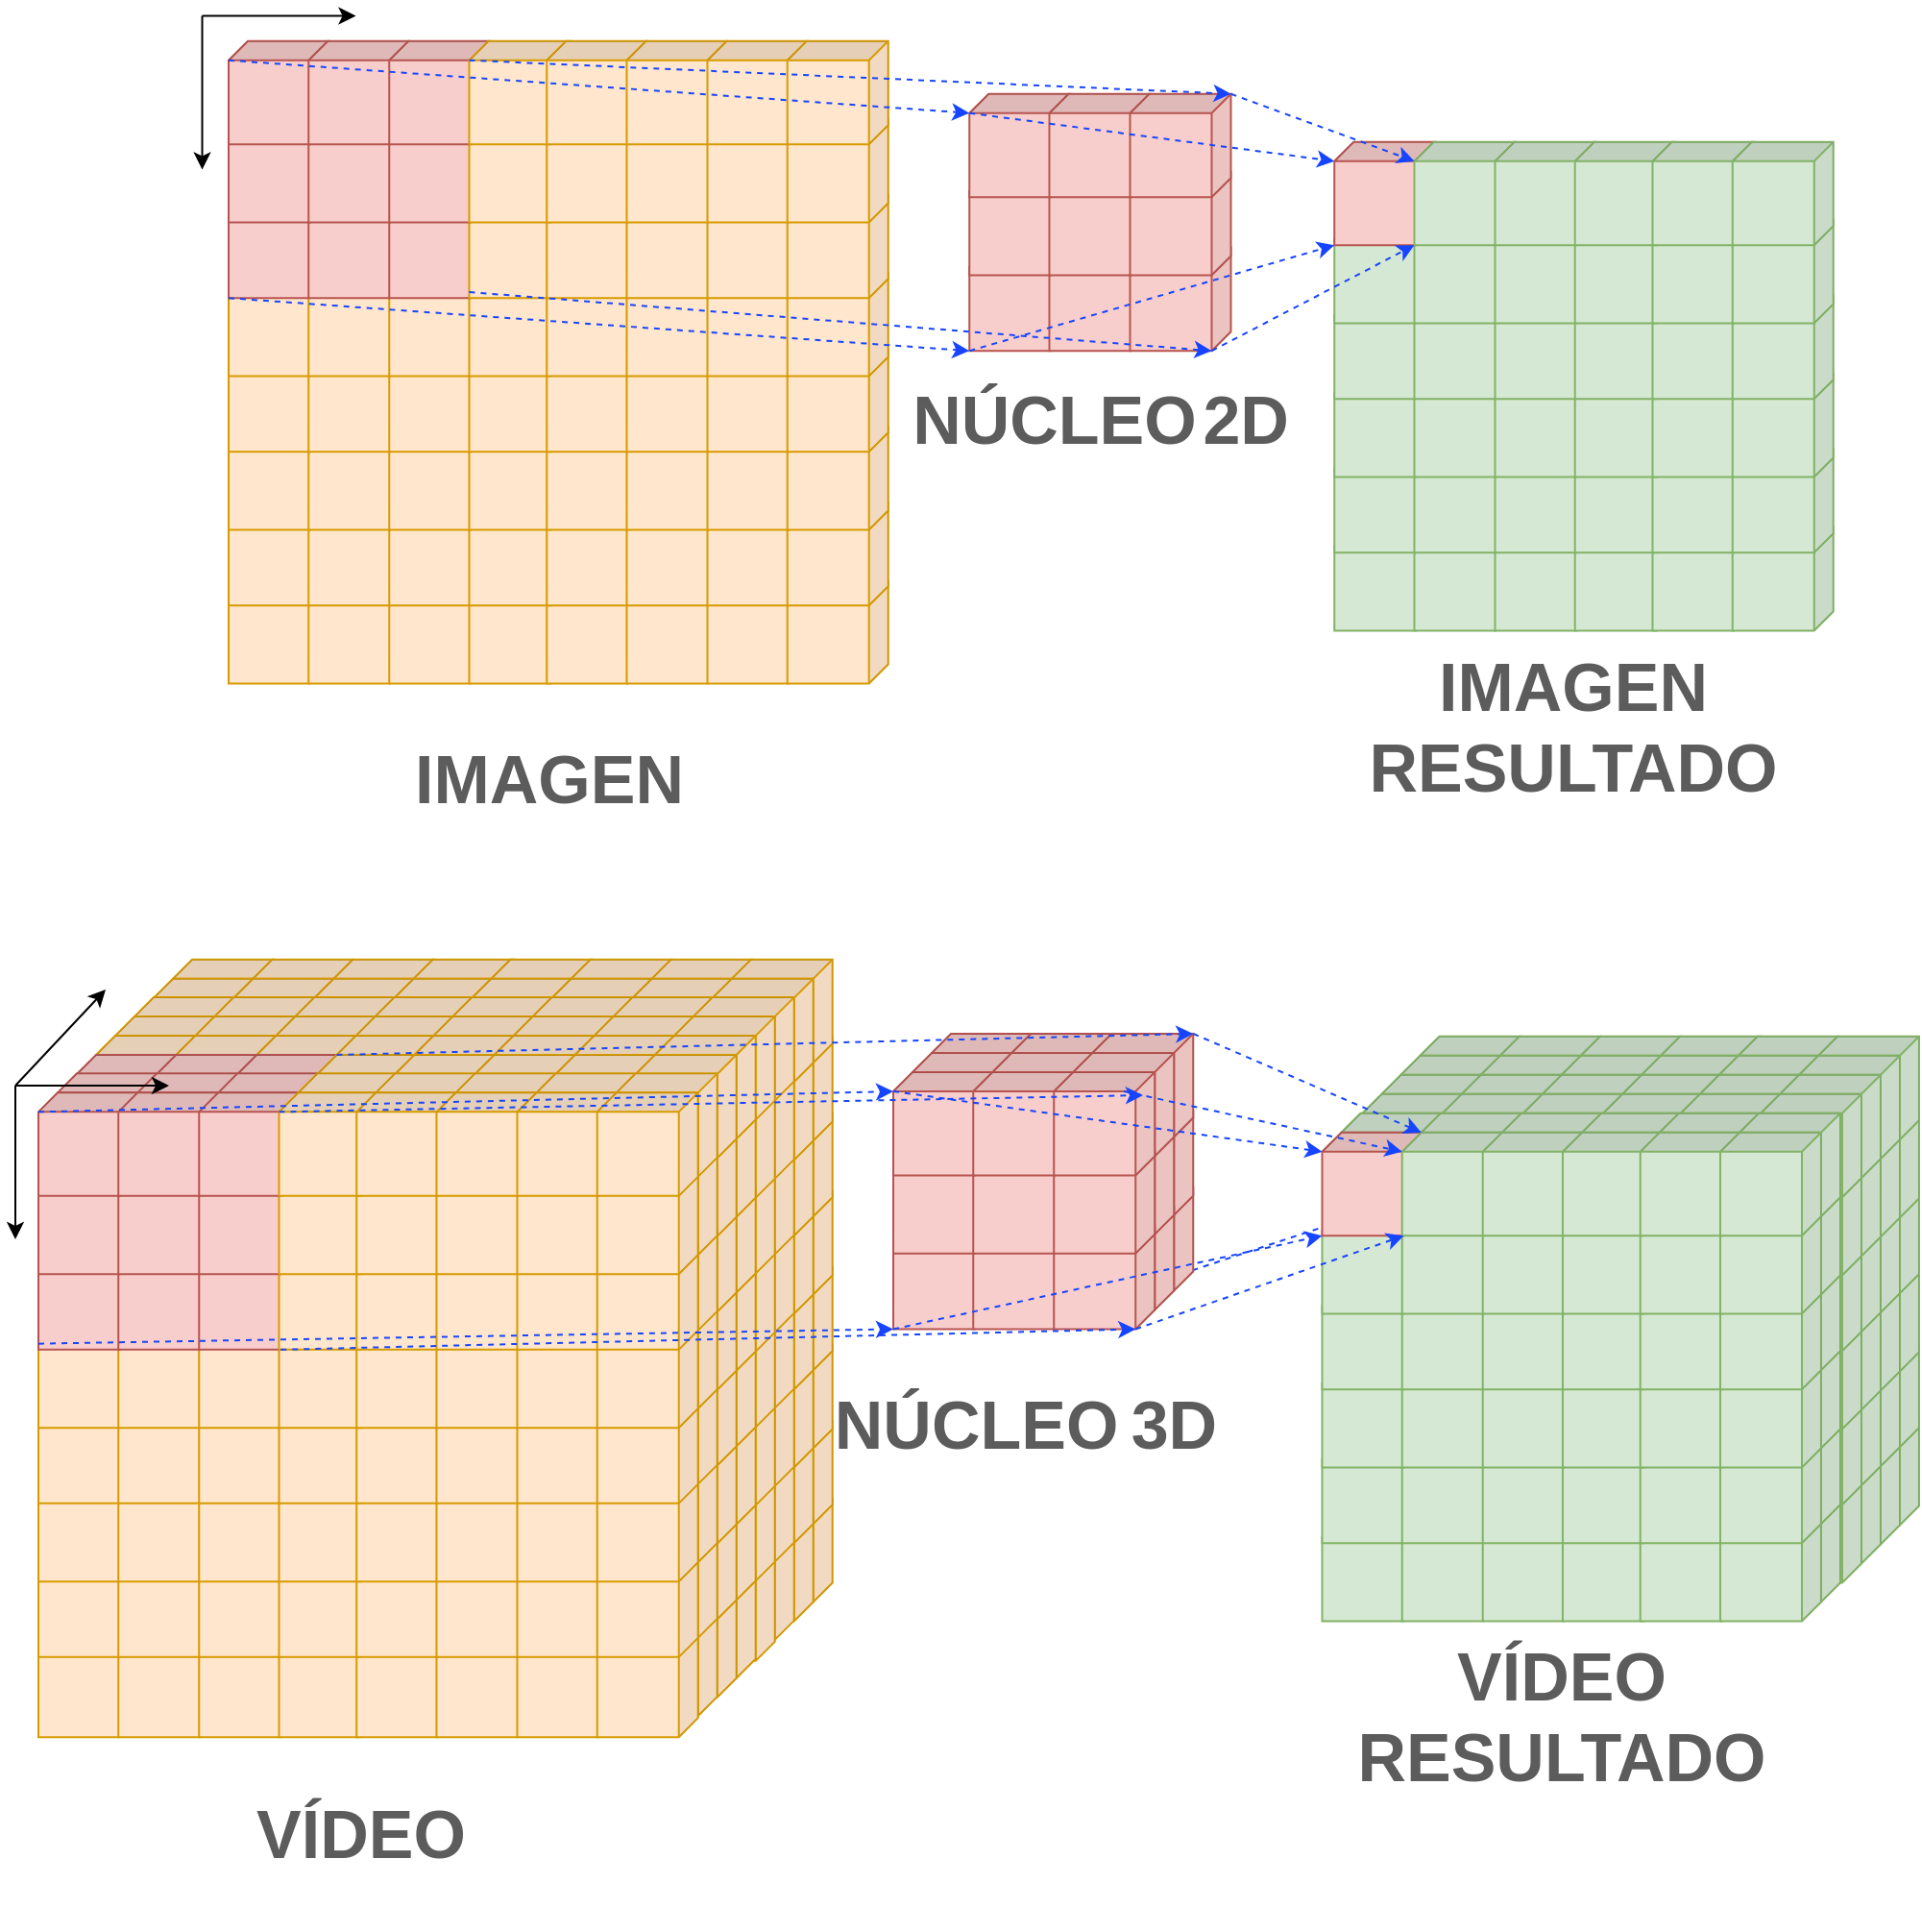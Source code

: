 <mxfile version="13.4.9" type="device"><diagram id="zaV283G5Fa5aqmlDk6Zw" name="Page-1"><mxGraphModel dx="2370" dy="1278" grid="1" gridSize="10" guides="1" tooltips="1" connect="1" arrows="1" fold="1" page="1" pageScale="1" pageWidth="850" pageHeight="1100" math="0" shadow="0"><root><mxCell id="0"/><mxCell id="1" parent="0"/><mxCell id="htEEDK2zRrs0lHzQejjB-959" value="" style="endArrow=classic;html=1;strokeColor=#1745FF;fillColor=#e1d5e7;fontColor=#000000;dashed=1;" edge="1" parent="1" target="htEEDK2zRrs0lHzQejjB-948"><mxGeometry width="50" height="50" relative="1" as="geometry"><mxPoint x="650" y="813" as="sourcePoint"/><mxPoint x="785.745" y="813.135" as="targetPoint"/></mxGeometry></mxCell><mxCell id="htEEDK2zRrs0lHzQejjB-1" value="" style="shape=cube;whiteSpace=wrap;html=1;boundedLbl=1;backgroundOutline=1;darkOpacity=0.05;darkOpacity2=0.1;rotation=90;size=10;fillColor=#ffe6cc;strokeColor=#d79b00;" vertex="1" parent="1"><mxGeometry x="153.38" y="452.63" width="53.75" height="52.5" as="geometry"/></mxCell><mxCell id="htEEDK2zRrs0lHzQejjB-3" value="" style="shape=cube;whiteSpace=wrap;html=1;boundedLbl=1;backgroundOutline=1;darkOpacity=0.05;darkOpacity2=0.1;rotation=90;size=10;fillColor=#ffe6cc;strokeColor=#d79b00;" vertex="1" parent="1"><mxGeometry x="195" y="452.63" width="53.75" height="52.5" as="geometry"/></mxCell><mxCell id="htEEDK2zRrs0lHzQejjB-4" value="" style="shape=cube;whiteSpace=wrap;html=1;boundedLbl=1;backgroundOutline=1;darkOpacity=0.05;darkOpacity2=0.1;rotation=90;size=10;fillColor=#ffe6cc;strokeColor=#d79b00;" vertex="1" parent="1"><mxGeometry x="237" y="452.63" width="53.75" height="52.5" as="geometry"/></mxCell><mxCell id="htEEDK2zRrs0lHzQejjB-5" value="" style="shape=cube;whiteSpace=wrap;html=1;boundedLbl=1;backgroundOutline=1;darkOpacity=0.05;darkOpacity2=0.1;rotation=90;size=10;fillColor=#ffe6cc;strokeColor=#d79b00;" vertex="1" parent="1"><mxGeometry x="278.62" y="452.63" width="53.75" height="52.5" as="geometry"/></mxCell><mxCell id="htEEDK2zRrs0lHzQejjB-6" value="" style="shape=cube;whiteSpace=wrap;html=1;boundedLbl=1;backgroundOutline=1;darkOpacity=0.05;darkOpacity2=0.1;rotation=90;size=10;fillColor=#ffe6cc;strokeColor=#d79b00;" vertex="1" parent="1"><mxGeometry x="319" y="452.63" width="53.75" height="52.5" as="geometry"/></mxCell><mxCell id="htEEDK2zRrs0lHzQejjB-7" value="" style="shape=cube;whiteSpace=wrap;html=1;boundedLbl=1;backgroundOutline=1;darkOpacity=0.05;darkOpacity2=0.1;rotation=90;size=10;fillColor=#ffe6cc;strokeColor=#d79b00;" vertex="1" parent="1"><mxGeometry x="360.62" y="452.63" width="53.75" height="52.5" as="geometry"/></mxCell><mxCell id="htEEDK2zRrs0lHzQejjB-8" value="" style="shape=cube;whiteSpace=wrap;html=1;boundedLbl=1;backgroundOutline=1;darkOpacity=0.05;darkOpacity2=0.1;rotation=90;size=10;fillColor=#ffe6cc;strokeColor=#d79b00;" vertex="1" parent="1"><mxGeometry x="402.62" y="452.63" width="53.75" height="52.5" as="geometry"/></mxCell><mxCell id="htEEDK2zRrs0lHzQejjB-9" value="" style="shape=cube;whiteSpace=wrap;html=1;boundedLbl=1;backgroundOutline=1;darkOpacity=0.05;darkOpacity2=0.1;rotation=90;size=10;fillColor=#ffe6cc;strokeColor=#d79b00;" vertex="1" parent="1"><mxGeometry x="444.24" y="452.63" width="53.75" height="52.5" as="geometry"/></mxCell><mxCell id="htEEDK2zRrs0lHzQejjB-10" value="" style="shape=cube;whiteSpace=wrap;html=1;boundedLbl=1;backgroundOutline=1;darkOpacity=0.05;darkOpacity2=0.1;rotation=90;size=10;fillColor=#ffe6cc;strokeColor=#d79b00;" vertex="1" parent="1"><mxGeometry x="153.38" y="412" width="53.75" height="52.5" as="geometry"/></mxCell><mxCell id="htEEDK2zRrs0lHzQejjB-11" value="" style="shape=cube;whiteSpace=wrap;html=1;boundedLbl=1;backgroundOutline=1;darkOpacity=0.05;darkOpacity2=0.1;rotation=90;size=10;fillColor=#ffe6cc;strokeColor=#d79b00;" vertex="1" parent="1"><mxGeometry x="195" y="412" width="53.75" height="52.5" as="geometry"/></mxCell><mxCell id="htEEDK2zRrs0lHzQejjB-12" value="" style="shape=cube;whiteSpace=wrap;html=1;boundedLbl=1;backgroundOutline=1;darkOpacity=0.05;darkOpacity2=0.1;rotation=90;size=10;fillColor=#ffe6cc;strokeColor=#d79b00;" vertex="1" parent="1"><mxGeometry x="237" y="412" width="53.75" height="52.5" as="geometry"/></mxCell><mxCell id="htEEDK2zRrs0lHzQejjB-13" value="" style="shape=cube;whiteSpace=wrap;html=1;boundedLbl=1;backgroundOutline=1;darkOpacity=0.05;darkOpacity2=0.1;rotation=90;size=10;fillColor=#ffe6cc;strokeColor=#d79b00;" vertex="1" parent="1"><mxGeometry x="278.62" y="412" width="53.75" height="52.5" as="geometry"/></mxCell><mxCell id="htEEDK2zRrs0lHzQejjB-14" value="" style="shape=cube;whiteSpace=wrap;html=1;boundedLbl=1;backgroundOutline=1;darkOpacity=0.05;darkOpacity2=0.1;rotation=90;size=10;fillColor=#ffe6cc;strokeColor=#d79b00;" vertex="1" parent="1"><mxGeometry x="319" y="412" width="53.75" height="52.5" as="geometry"/></mxCell><mxCell id="htEEDK2zRrs0lHzQejjB-15" value="" style="shape=cube;whiteSpace=wrap;html=1;boundedLbl=1;backgroundOutline=1;darkOpacity=0.05;darkOpacity2=0.1;rotation=90;size=10;fillColor=#ffe6cc;strokeColor=#d79b00;" vertex="1" parent="1"><mxGeometry x="360.62" y="412" width="53.75" height="52.5" as="geometry"/></mxCell><mxCell id="htEEDK2zRrs0lHzQejjB-16" value="" style="shape=cube;whiteSpace=wrap;html=1;boundedLbl=1;backgroundOutline=1;darkOpacity=0.05;darkOpacity2=0.1;rotation=90;size=10;fillColor=#ffe6cc;strokeColor=#d79b00;" vertex="1" parent="1"><mxGeometry x="402.62" y="412" width="53.75" height="52.5" as="geometry"/></mxCell><mxCell id="htEEDK2zRrs0lHzQejjB-17" value="" style="shape=cube;whiteSpace=wrap;html=1;boundedLbl=1;backgroundOutline=1;darkOpacity=0.05;darkOpacity2=0.1;rotation=90;size=10;fillColor=#ffe6cc;strokeColor=#d79b00;" vertex="1" parent="1"><mxGeometry x="444.24" y="412" width="53.75" height="52.5" as="geometry"/></mxCell><mxCell id="htEEDK2zRrs0lHzQejjB-18" value="" style="shape=cube;whiteSpace=wrap;html=1;boundedLbl=1;backgroundOutline=1;darkOpacity=0.05;darkOpacity2=0.1;rotation=90;size=10;fillColor=#ffe6cc;strokeColor=#d79b00;" vertex="1" parent="1"><mxGeometry x="153.38" y="372.63" width="53.75" height="52.5" as="geometry"/></mxCell><mxCell id="htEEDK2zRrs0lHzQejjB-19" value="" style="shape=cube;whiteSpace=wrap;html=1;boundedLbl=1;backgroundOutline=1;darkOpacity=0.05;darkOpacity2=0.1;rotation=90;size=10;fillColor=#ffe6cc;strokeColor=#d79b00;" vertex="1" parent="1"><mxGeometry x="195" y="372.63" width="53.75" height="52.5" as="geometry"/></mxCell><mxCell id="htEEDK2zRrs0lHzQejjB-20" value="" style="shape=cube;whiteSpace=wrap;html=1;boundedLbl=1;backgroundOutline=1;darkOpacity=0.05;darkOpacity2=0.1;rotation=90;size=10;fillColor=#ffe6cc;strokeColor=#d79b00;" vertex="1" parent="1"><mxGeometry x="237" y="372.63" width="53.75" height="52.5" as="geometry"/></mxCell><mxCell id="htEEDK2zRrs0lHzQejjB-21" value="" style="shape=cube;whiteSpace=wrap;html=1;boundedLbl=1;backgroundOutline=1;darkOpacity=0.05;darkOpacity2=0.1;rotation=90;size=10;fillColor=#ffe6cc;strokeColor=#d79b00;" vertex="1" parent="1"><mxGeometry x="278.62" y="372.63" width="53.75" height="52.5" as="geometry"/></mxCell><mxCell id="htEEDK2zRrs0lHzQejjB-22" value="" style="shape=cube;whiteSpace=wrap;html=1;boundedLbl=1;backgroundOutline=1;darkOpacity=0.05;darkOpacity2=0.1;rotation=90;size=10;fillColor=#ffe6cc;strokeColor=#d79b00;" vertex="1" parent="1"><mxGeometry x="319" y="372.63" width="53.75" height="52.5" as="geometry"/></mxCell><mxCell id="htEEDK2zRrs0lHzQejjB-23" value="" style="shape=cube;whiteSpace=wrap;html=1;boundedLbl=1;backgroundOutline=1;darkOpacity=0.05;darkOpacity2=0.1;rotation=90;size=10;fillColor=#ffe6cc;strokeColor=#d79b00;" vertex="1" parent="1"><mxGeometry x="360.62" y="372.63" width="53.75" height="52.5" as="geometry"/></mxCell><mxCell id="htEEDK2zRrs0lHzQejjB-24" value="" style="shape=cube;whiteSpace=wrap;html=1;boundedLbl=1;backgroundOutline=1;darkOpacity=0.05;darkOpacity2=0.1;rotation=90;size=10;fillColor=#ffe6cc;strokeColor=#d79b00;" vertex="1" parent="1"><mxGeometry x="402.62" y="372.63" width="53.75" height="52.5" as="geometry"/></mxCell><mxCell id="htEEDK2zRrs0lHzQejjB-25" value="" style="shape=cube;whiteSpace=wrap;html=1;boundedLbl=1;backgroundOutline=1;darkOpacity=0.05;darkOpacity2=0.1;rotation=90;size=10;fillColor=#ffe6cc;strokeColor=#d79b00;" vertex="1" parent="1"><mxGeometry x="444.24" y="372.63" width="53.75" height="52.5" as="geometry"/></mxCell><mxCell id="htEEDK2zRrs0lHzQejjB-26" value="" style="shape=cube;whiteSpace=wrap;html=1;boundedLbl=1;backgroundOutline=1;darkOpacity=0.05;darkOpacity2=0.1;rotation=90;size=10;fillColor=#ffe6cc;strokeColor=#d79b00;" vertex="1" parent="1"><mxGeometry x="153.38" y="332" width="53.75" height="52.5" as="geometry"/></mxCell><mxCell id="htEEDK2zRrs0lHzQejjB-27" value="" style="shape=cube;whiteSpace=wrap;html=1;boundedLbl=1;backgroundOutline=1;darkOpacity=0.05;darkOpacity2=0.1;rotation=90;size=10;fillColor=#ffe6cc;strokeColor=#d79b00;" vertex="1" parent="1"><mxGeometry x="195" y="332" width="53.75" height="52.5" as="geometry"/></mxCell><mxCell id="htEEDK2zRrs0lHzQejjB-28" value="" style="shape=cube;whiteSpace=wrap;html=1;boundedLbl=1;backgroundOutline=1;darkOpacity=0.05;darkOpacity2=0.1;rotation=90;size=10;fillColor=#ffe6cc;strokeColor=#d79b00;" vertex="1" parent="1"><mxGeometry x="237" y="332" width="53.75" height="52.5" as="geometry"/></mxCell><mxCell id="htEEDK2zRrs0lHzQejjB-29" value="" style="shape=cube;whiteSpace=wrap;html=1;boundedLbl=1;backgroundOutline=1;darkOpacity=0.05;darkOpacity2=0.1;rotation=90;size=10;fillColor=#ffe6cc;strokeColor=#d79b00;" vertex="1" parent="1"><mxGeometry x="278.62" y="332" width="53.75" height="52.5" as="geometry"/></mxCell><mxCell id="htEEDK2zRrs0lHzQejjB-30" value="" style="shape=cube;whiteSpace=wrap;html=1;boundedLbl=1;backgroundOutline=1;darkOpacity=0.05;darkOpacity2=0.1;rotation=90;size=10;fillColor=#ffe6cc;strokeColor=#d79b00;" vertex="1" parent="1"><mxGeometry x="319" y="332" width="53.75" height="52.5" as="geometry"/></mxCell><mxCell id="htEEDK2zRrs0lHzQejjB-31" value="" style="shape=cube;whiteSpace=wrap;html=1;boundedLbl=1;backgroundOutline=1;darkOpacity=0.05;darkOpacity2=0.1;rotation=90;size=10;fillColor=#ffe6cc;strokeColor=#d79b00;" vertex="1" parent="1"><mxGeometry x="360.62" y="332" width="53.75" height="52.5" as="geometry"/></mxCell><mxCell id="htEEDK2zRrs0lHzQejjB-32" value="" style="shape=cube;whiteSpace=wrap;html=1;boundedLbl=1;backgroundOutline=1;darkOpacity=0.05;darkOpacity2=0.1;rotation=90;size=10;fillColor=#ffe6cc;strokeColor=#d79b00;" vertex="1" parent="1"><mxGeometry x="402.62" y="332" width="53.75" height="52.5" as="geometry"/></mxCell><mxCell id="htEEDK2zRrs0lHzQejjB-33" value="" style="shape=cube;whiteSpace=wrap;html=1;boundedLbl=1;backgroundOutline=1;darkOpacity=0.05;darkOpacity2=0.1;rotation=90;size=10;fillColor=#ffe6cc;strokeColor=#d79b00;" vertex="1" parent="1"><mxGeometry x="444.24" y="332" width="53.75" height="52.5" as="geometry"/></mxCell><mxCell id="htEEDK2zRrs0lHzQejjB-34" value="" style="shape=cube;whiteSpace=wrap;html=1;boundedLbl=1;backgroundOutline=1;darkOpacity=0.05;darkOpacity2=0.1;rotation=90;size=10;fillColor=#ffe6cc;strokeColor=#d79b00;" vertex="1" parent="1"><mxGeometry x="153.38" y="292.63" width="53.75" height="52.5" as="geometry"/></mxCell><mxCell id="htEEDK2zRrs0lHzQejjB-35" value="" style="shape=cube;whiteSpace=wrap;html=1;boundedLbl=1;backgroundOutline=1;darkOpacity=0.05;darkOpacity2=0.1;rotation=90;size=10;fillColor=#ffe6cc;strokeColor=#d79b00;" vertex="1" parent="1"><mxGeometry x="195" y="292.63" width="53.75" height="52.5" as="geometry"/></mxCell><mxCell id="htEEDK2zRrs0lHzQejjB-36" value="" style="shape=cube;whiteSpace=wrap;html=1;boundedLbl=1;backgroundOutline=1;darkOpacity=0.05;darkOpacity2=0.1;rotation=90;size=10;fillColor=#ffe6cc;strokeColor=#d79b00;" vertex="1" parent="1"><mxGeometry x="237" y="292.63" width="53.75" height="52.5" as="geometry"/></mxCell><mxCell id="htEEDK2zRrs0lHzQejjB-37" value="" style="shape=cube;whiteSpace=wrap;html=1;boundedLbl=1;backgroundOutline=1;darkOpacity=0.05;darkOpacity2=0.1;rotation=90;size=10;fillColor=#ffe6cc;strokeColor=#d79b00;" vertex="1" parent="1"><mxGeometry x="278.62" y="292.63" width="53.75" height="52.5" as="geometry"/></mxCell><mxCell id="htEEDK2zRrs0lHzQejjB-38" value="" style="shape=cube;whiteSpace=wrap;html=1;boundedLbl=1;backgroundOutline=1;darkOpacity=0.05;darkOpacity2=0.1;rotation=90;size=10;fillColor=#ffe6cc;strokeColor=#d79b00;" vertex="1" parent="1"><mxGeometry x="319" y="292.63" width="53.75" height="52.5" as="geometry"/></mxCell><mxCell id="htEEDK2zRrs0lHzQejjB-39" value="" style="shape=cube;whiteSpace=wrap;html=1;boundedLbl=1;backgroundOutline=1;darkOpacity=0.05;darkOpacity2=0.1;rotation=90;size=10;fillColor=#ffe6cc;strokeColor=#d79b00;" vertex="1" parent="1"><mxGeometry x="360.62" y="292.63" width="53.75" height="52.5" as="geometry"/></mxCell><mxCell id="htEEDK2zRrs0lHzQejjB-40" value="" style="shape=cube;whiteSpace=wrap;html=1;boundedLbl=1;backgroundOutline=1;darkOpacity=0.05;darkOpacity2=0.1;rotation=90;size=10;fillColor=#ffe6cc;strokeColor=#d79b00;" vertex="1" parent="1"><mxGeometry x="402.62" y="292.63" width="53.75" height="52.5" as="geometry"/></mxCell><mxCell id="htEEDK2zRrs0lHzQejjB-41" value="" style="shape=cube;whiteSpace=wrap;html=1;boundedLbl=1;backgroundOutline=1;darkOpacity=0.05;darkOpacity2=0.1;rotation=90;size=10;fillColor=#ffe6cc;strokeColor=#d79b00;" vertex="1" parent="1"><mxGeometry x="444.24" y="292.63" width="53.75" height="52.5" as="geometry"/></mxCell><mxCell id="htEEDK2zRrs0lHzQejjB-42" value="" style="shape=cube;whiteSpace=wrap;html=1;boundedLbl=1;backgroundOutline=1;darkOpacity=0.05;darkOpacity2=0.1;rotation=90;size=10;fillColor=#f8cecc;strokeColor=#b85450;" vertex="1" parent="1"><mxGeometry x="153.38" y="252" width="53.75" height="52.5" as="geometry"/></mxCell><mxCell id="htEEDK2zRrs0lHzQejjB-43" value="" style="shape=cube;whiteSpace=wrap;html=1;boundedLbl=1;backgroundOutline=1;darkOpacity=0.05;darkOpacity2=0.1;rotation=90;size=10;fillColor=#f8cecc;strokeColor=#b85450;" vertex="1" parent="1"><mxGeometry x="195" y="252" width="53.75" height="52.5" as="geometry"/></mxCell><mxCell id="htEEDK2zRrs0lHzQejjB-44" value="" style="shape=cube;whiteSpace=wrap;html=1;boundedLbl=1;backgroundOutline=1;darkOpacity=0.05;darkOpacity2=0.1;rotation=90;size=10;fillColor=#f8cecc;strokeColor=#b85450;" vertex="1" parent="1"><mxGeometry x="237" y="252" width="53.75" height="52.5" as="geometry"/></mxCell><mxCell id="htEEDK2zRrs0lHzQejjB-45" value="" style="shape=cube;whiteSpace=wrap;html=1;boundedLbl=1;backgroundOutline=1;darkOpacity=0.05;darkOpacity2=0.1;rotation=90;size=10;fillColor=#ffe6cc;strokeColor=#d79b00;" vertex="1" parent="1"><mxGeometry x="278.62" y="252" width="53.75" height="52.5" as="geometry"/></mxCell><mxCell id="htEEDK2zRrs0lHzQejjB-46" value="" style="shape=cube;whiteSpace=wrap;html=1;boundedLbl=1;backgroundOutline=1;darkOpacity=0.05;darkOpacity2=0.1;rotation=90;size=10;fillColor=#ffe6cc;strokeColor=#d79b00;" vertex="1" parent="1"><mxGeometry x="319" y="252" width="53.75" height="52.5" as="geometry"/></mxCell><mxCell id="htEEDK2zRrs0lHzQejjB-47" value="" style="shape=cube;whiteSpace=wrap;html=1;boundedLbl=1;backgroundOutline=1;darkOpacity=0.05;darkOpacity2=0.1;rotation=90;size=10;fillColor=#ffe6cc;strokeColor=#d79b00;" vertex="1" parent="1"><mxGeometry x="360.62" y="252" width="53.75" height="52.5" as="geometry"/></mxCell><mxCell id="htEEDK2zRrs0lHzQejjB-48" value="" style="shape=cube;whiteSpace=wrap;html=1;boundedLbl=1;backgroundOutline=1;darkOpacity=0.05;darkOpacity2=0.1;rotation=90;size=10;fillColor=#ffe6cc;strokeColor=#d79b00;" vertex="1" parent="1"><mxGeometry x="402.62" y="252" width="53.75" height="52.5" as="geometry"/></mxCell><mxCell id="htEEDK2zRrs0lHzQejjB-49" value="" style="shape=cube;whiteSpace=wrap;html=1;boundedLbl=1;backgroundOutline=1;darkOpacity=0.05;darkOpacity2=0.1;rotation=90;size=10;fillColor=#ffe6cc;strokeColor=#d79b00;" vertex="1" parent="1"><mxGeometry x="444.24" y="252" width="53.75" height="52.5" as="geometry"/></mxCell><mxCell id="htEEDK2zRrs0lHzQejjB-50" value="" style="shape=cube;whiteSpace=wrap;html=1;boundedLbl=1;backgroundOutline=1;darkOpacity=0.05;darkOpacity2=0.1;rotation=90;size=10;fillColor=#f8cecc;strokeColor=#b85450;" vertex="1" parent="1"><mxGeometry x="153.38" y="212.63" width="53.75" height="52.5" as="geometry"/></mxCell><mxCell id="htEEDK2zRrs0lHzQejjB-51" value="" style="shape=cube;whiteSpace=wrap;html=1;boundedLbl=1;backgroundOutline=1;darkOpacity=0.05;darkOpacity2=0.1;rotation=90;size=10;fillColor=#f8cecc;strokeColor=#b85450;" vertex="1" parent="1"><mxGeometry x="195" y="212.63" width="53.75" height="52.5" as="geometry"/></mxCell><mxCell id="htEEDK2zRrs0lHzQejjB-52" value="" style="shape=cube;whiteSpace=wrap;html=1;boundedLbl=1;backgroundOutline=1;darkOpacity=0.05;darkOpacity2=0.1;rotation=90;size=10;fillColor=#f8cecc;strokeColor=#b85450;" vertex="1" parent="1"><mxGeometry x="237" y="212.63" width="53.75" height="52.5" as="geometry"/></mxCell><mxCell id="htEEDK2zRrs0lHzQejjB-53" value="" style="shape=cube;whiteSpace=wrap;html=1;boundedLbl=1;backgroundOutline=1;darkOpacity=0.05;darkOpacity2=0.1;rotation=90;size=10;fillColor=#ffe6cc;strokeColor=#d79b00;" vertex="1" parent="1"><mxGeometry x="278.62" y="212.63" width="53.75" height="52.5" as="geometry"/></mxCell><mxCell id="htEEDK2zRrs0lHzQejjB-54" value="" style="shape=cube;whiteSpace=wrap;html=1;boundedLbl=1;backgroundOutline=1;darkOpacity=0.05;darkOpacity2=0.1;rotation=90;size=10;fillColor=#ffe6cc;strokeColor=#d79b00;" vertex="1" parent="1"><mxGeometry x="319" y="212.63" width="53.75" height="52.5" as="geometry"/></mxCell><mxCell id="htEEDK2zRrs0lHzQejjB-55" value="" style="shape=cube;whiteSpace=wrap;html=1;boundedLbl=1;backgroundOutline=1;darkOpacity=0.05;darkOpacity2=0.1;rotation=90;size=10;fillColor=#ffe6cc;strokeColor=#d79b00;" vertex="1" parent="1"><mxGeometry x="360.62" y="212.63" width="53.75" height="52.5" as="geometry"/></mxCell><mxCell id="htEEDK2zRrs0lHzQejjB-56" value="" style="shape=cube;whiteSpace=wrap;html=1;boundedLbl=1;backgroundOutline=1;darkOpacity=0.05;darkOpacity2=0.1;rotation=90;size=10;fillColor=#ffe6cc;strokeColor=#d79b00;" vertex="1" parent="1"><mxGeometry x="402.62" y="212.63" width="53.75" height="52.5" as="geometry"/></mxCell><mxCell id="htEEDK2zRrs0lHzQejjB-57" value="" style="shape=cube;whiteSpace=wrap;html=1;boundedLbl=1;backgroundOutline=1;darkOpacity=0.05;darkOpacity2=0.1;rotation=90;size=10;fillColor=#ffe6cc;strokeColor=#d79b00;" vertex="1" parent="1"><mxGeometry x="444.24" y="212.63" width="53.75" height="52.5" as="geometry"/></mxCell><mxCell id="htEEDK2zRrs0lHzQejjB-58" value="" style="shape=cube;whiteSpace=wrap;html=1;boundedLbl=1;backgroundOutline=1;darkOpacity=0.05;darkOpacity2=0.1;rotation=90;size=10;fillColor=#f8cecc;strokeColor=#b85450;" vertex="1" parent="1"><mxGeometry x="153.38" y="172" width="53.75" height="52.5" as="geometry"/></mxCell><mxCell id="htEEDK2zRrs0lHzQejjB-59" value="" style="shape=cube;whiteSpace=wrap;html=1;boundedLbl=1;backgroundOutline=1;darkOpacity=0.05;darkOpacity2=0.1;rotation=90;size=10;fillColor=#f8cecc;strokeColor=#b85450;" vertex="1" parent="1"><mxGeometry x="195" y="172" width="53.75" height="52.5" as="geometry"/></mxCell><mxCell id="htEEDK2zRrs0lHzQejjB-60" value="" style="shape=cube;whiteSpace=wrap;html=1;boundedLbl=1;backgroundOutline=1;darkOpacity=0.05;darkOpacity2=0.1;rotation=90;size=10;fillColor=#f8cecc;strokeColor=#b85450;" vertex="1" parent="1"><mxGeometry x="237" y="172" width="53.75" height="52.5" as="geometry"/></mxCell><mxCell id="htEEDK2zRrs0lHzQejjB-61" value="" style="shape=cube;whiteSpace=wrap;html=1;boundedLbl=1;backgroundOutline=1;darkOpacity=0.05;darkOpacity2=0.1;rotation=90;size=10;fillColor=#ffe6cc;strokeColor=#d79b00;" vertex="1" parent="1"><mxGeometry x="278.62" y="172" width="53.75" height="52.5" as="geometry"/></mxCell><mxCell id="htEEDK2zRrs0lHzQejjB-62" value="" style="shape=cube;whiteSpace=wrap;html=1;boundedLbl=1;backgroundOutline=1;darkOpacity=0.05;darkOpacity2=0.1;rotation=90;size=10;fillColor=#ffe6cc;strokeColor=#d79b00;" vertex="1" parent="1"><mxGeometry x="319" y="172" width="53.75" height="52.5" as="geometry"/></mxCell><mxCell id="htEEDK2zRrs0lHzQejjB-63" value="" style="shape=cube;whiteSpace=wrap;html=1;boundedLbl=1;backgroundOutline=1;darkOpacity=0.05;darkOpacity2=0.1;rotation=90;size=10;fillColor=#ffe6cc;strokeColor=#d79b00;" vertex="1" parent="1"><mxGeometry x="360.62" y="172" width="53.75" height="52.5" as="geometry"/></mxCell><mxCell id="htEEDK2zRrs0lHzQejjB-64" value="" style="shape=cube;whiteSpace=wrap;html=1;boundedLbl=1;backgroundOutline=1;darkOpacity=0.05;darkOpacity2=0.1;rotation=90;size=10;fillColor=#ffe6cc;strokeColor=#d79b00;" vertex="1" parent="1"><mxGeometry x="402.62" y="172" width="53.75" height="52.5" as="geometry"/></mxCell><mxCell id="htEEDK2zRrs0lHzQejjB-65" value="" style="shape=cube;whiteSpace=wrap;html=1;boundedLbl=1;backgroundOutline=1;darkOpacity=0.05;darkOpacity2=0.1;rotation=90;size=10;fillColor=#ffe6cc;strokeColor=#d79b00;" vertex="1" parent="1"><mxGeometry x="444.24" y="172" width="53.75" height="52.5" as="geometry"/></mxCell><mxCell id="htEEDK2zRrs0lHzQejjB-66" value="" style="shape=cube;whiteSpace=wrap;html=1;boundedLbl=1;backgroundOutline=1;darkOpacity=0.05;darkOpacity2=0.1;rotation=90;size=10;fillColor=#f8cecc;strokeColor=#b85450;" vertex="1" parent="1"><mxGeometry x="539" y="279.5" width="53.75" height="52.5" as="geometry"/></mxCell><mxCell id="htEEDK2zRrs0lHzQejjB-67" value="" style="shape=cube;whiteSpace=wrap;html=1;boundedLbl=1;backgroundOutline=1;darkOpacity=0.05;darkOpacity2=0.1;rotation=90;size=10;fillColor=#f8cecc;strokeColor=#b85450;" vertex="1" parent="1"><mxGeometry x="580.62" y="279.5" width="53.75" height="52.5" as="geometry"/></mxCell><mxCell id="htEEDK2zRrs0lHzQejjB-68" value="" style="shape=cube;whiteSpace=wrap;html=1;boundedLbl=1;backgroundOutline=1;darkOpacity=0.05;darkOpacity2=0.1;rotation=90;size=10;fillColor=#f8cecc;strokeColor=#b85450;" vertex="1" parent="1"><mxGeometry x="622.62" y="279.5" width="53.75" height="52.5" as="geometry"/></mxCell><mxCell id="htEEDK2zRrs0lHzQejjB-69" value="" style="shape=cube;whiteSpace=wrap;html=1;boundedLbl=1;backgroundOutline=1;darkOpacity=0.05;darkOpacity2=0.1;rotation=90;size=10;fillColor=#f8cecc;strokeColor=#b85450;" vertex="1" parent="1"><mxGeometry x="539" y="240.13" width="53.75" height="52.5" as="geometry"/></mxCell><mxCell id="htEEDK2zRrs0lHzQejjB-70" value="" style="shape=cube;whiteSpace=wrap;html=1;boundedLbl=1;backgroundOutline=1;darkOpacity=0.05;darkOpacity2=0.1;rotation=90;size=10;fillColor=#f8cecc;strokeColor=#b85450;" vertex="1" parent="1"><mxGeometry x="580.62" y="240.13" width="53.75" height="52.5" as="geometry"/></mxCell><mxCell id="htEEDK2zRrs0lHzQejjB-71" value="" style="shape=cube;whiteSpace=wrap;html=1;boundedLbl=1;backgroundOutline=1;darkOpacity=0.05;darkOpacity2=0.1;rotation=90;size=10;fillColor=#f8cecc;strokeColor=#b85450;" vertex="1" parent="1"><mxGeometry x="622.62" y="240.13" width="53.75" height="52.5" as="geometry"/></mxCell><mxCell id="htEEDK2zRrs0lHzQejjB-72" value="" style="shape=cube;whiteSpace=wrap;html=1;boundedLbl=1;backgroundOutline=1;darkOpacity=0.05;darkOpacity2=0.1;rotation=90;size=10;fillColor=#f8cecc;strokeColor=#b85450;" vertex="1" parent="1"><mxGeometry x="539" y="199.5" width="53.75" height="52.5" as="geometry"/></mxCell><mxCell id="htEEDK2zRrs0lHzQejjB-73" value="" style="shape=cube;whiteSpace=wrap;html=1;boundedLbl=1;backgroundOutline=1;darkOpacity=0.05;darkOpacity2=0.1;rotation=90;size=10;fillColor=#f8cecc;strokeColor=#b85450;" vertex="1" parent="1"><mxGeometry x="580.62" y="199.5" width="53.75" height="52.5" as="geometry"/></mxCell><mxCell id="htEEDK2zRrs0lHzQejjB-74" value="" style="shape=cube;whiteSpace=wrap;html=1;boundedLbl=1;backgroundOutline=1;darkOpacity=0.05;darkOpacity2=0.1;rotation=90;size=10;fillColor=#f8cecc;strokeColor=#b85450;" vertex="1" parent="1"><mxGeometry x="622.62" y="199.5" width="53.75" height="52.5" as="geometry"/></mxCell><mxCell id="htEEDK2zRrs0lHzQejjB-147" value="" style="shape=cube;whiteSpace=wrap;html=1;boundedLbl=1;backgroundOutline=1;darkOpacity=0.05;darkOpacity2=0.1;rotation=90;size=10;fillColor=#d5e8d4;strokeColor=#82b366;" vertex="1" parent="1"><mxGeometry x="729" y="425.13" width="53.75" height="52.5" as="geometry"/></mxCell><mxCell id="htEEDK2zRrs0lHzQejjB-148" value="" style="shape=cube;whiteSpace=wrap;html=1;boundedLbl=1;backgroundOutline=1;darkOpacity=0.05;darkOpacity2=0.1;rotation=90;size=10;fillColor=#d5e8d4;strokeColor=#82b366;" vertex="1" parent="1"><mxGeometry x="770.62" y="425.13" width="53.75" height="52.5" as="geometry"/></mxCell><mxCell id="htEEDK2zRrs0lHzQejjB-149" value="" style="shape=cube;whiteSpace=wrap;html=1;boundedLbl=1;backgroundOutline=1;darkOpacity=0.05;darkOpacity2=0.1;rotation=90;size=10;fillColor=#d5e8d4;strokeColor=#82b366;" vertex="1" parent="1"><mxGeometry x="812.62" y="425.13" width="53.75" height="52.5" as="geometry"/></mxCell><mxCell id="htEEDK2zRrs0lHzQejjB-150" value="" style="shape=cube;whiteSpace=wrap;html=1;boundedLbl=1;backgroundOutline=1;darkOpacity=0.05;darkOpacity2=0.1;rotation=90;size=10;fillColor=#d5e8d4;strokeColor=#82b366;" vertex="1" parent="1"><mxGeometry x="854.24" y="425.13" width="53.75" height="52.5" as="geometry"/></mxCell><mxCell id="htEEDK2zRrs0lHzQejjB-151" value="" style="shape=cube;whiteSpace=wrap;html=1;boundedLbl=1;backgroundOutline=1;darkOpacity=0.05;darkOpacity2=0.1;rotation=90;size=10;fillColor=#d5e8d4;strokeColor=#82b366;" vertex="1" parent="1"><mxGeometry x="894.62" y="425.13" width="53.75" height="52.5" as="geometry"/></mxCell><mxCell id="htEEDK2zRrs0lHzQejjB-152" value="" style="shape=cube;whiteSpace=wrap;html=1;boundedLbl=1;backgroundOutline=1;darkOpacity=0.05;darkOpacity2=0.1;rotation=90;size=10;fillColor=#d5e8d4;strokeColor=#82b366;" vertex="1" parent="1"><mxGeometry x="936.24" y="425.13" width="53.75" height="52.5" as="geometry"/></mxCell><mxCell id="htEEDK2zRrs0lHzQejjB-153" value="" style="shape=cube;whiteSpace=wrap;html=1;boundedLbl=1;backgroundOutline=1;darkOpacity=0.05;darkOpacity2=0.1;rotation=90;size=10;fillColor=#d5e8d4;strokeColor=#82b366;" vertex="1" parent="1"><mxGeometry x="729" y="384.5" width="53.75" height="52.5" as="geometry"/></mxCell><mxCell id="htEEDK2zRrs0lHzQejjB-154" value="" style="shape=cube;whiteSpace=wrap;html=1;boundedLbl=1;backgroundOutline=1;darkOpacity=0.05;darkOpacity2=0.1;rotation=90;size=10;fillColor=#d5e8d4;strokeColor=#82b366;" vertex="1" parent="1"><mxGeometry x="770.62" y="384.5" width="53.75" height="52.5" as="geometry"/></mxCell><mxCell id="htEEDK2zRrs0lHzQejjB-155" value="" style="shape=cube;whiteSpace=wrap;html=1;boundedLbl=1;backgroundOutline=1;darkOpacity=0.05;darkOpacity2=0.1;rotation=90;size=10;fillColor=#d5e8d4;strokeColor=#82b366;" vertex="1" parent="1"><mxGeometry x="812.62" y="384.5" width="53.75" height="52.5" as="geometry"/></mxCell><mxCell id="htEEDK2zRrs0lHzQejjB-156" value="" style="shape=cube;whiteSpace=wrap;html=1;boundedLbl=1;backgroundOutline=1;darkOpacity=0.05;darkOpacity2=0.1;rotation=90;size=10;fillColor=#d5e8d4;strokeColor=#82b366;" vertex="1" parent="1"><mxGeometry x="854.24" y="384.5" width="53.75" height="52.5" as="geometry"/></mxCell><mxCell id="htEEDK2zRrs0lHzQejjB-157" value="" style="shape=cube;whiteSpace=wrap;html=1;boundedLbl=1;backgroundOutline=1;darkOpacity=0.05;darkOpacity2=0.1;rotation=90;size=10;fillColor=#d5e8d4;strokeColor=#82b366;" vertex="1" parent="1"><mxGeometry x="894.62" y="384.5" width="53.75" height="52.5" as="geometry"/></mxCell><mxCell id="htEEDK2zRrs0lHzQejjB-158" value="" style="shape=cube;whiteSpace=wrap;html=1;boundedLbl=1;backgroundOutline=1;darkOpacity=0.05;darkOpacity2=0.1;rotation=90;size=10;fillColor=#d5e8d4;strokeColor=#82b366;" vertex="1" parent="1"><mxGeometry x="936.24" y="384.5" width="53.75" height="52.5" as="geometry"/></mxCell><mxCell id="htEEDK2zRrs0lHzQejjB-159" value="" style="shape=cube;whiteSpace=wrap;html=1;boundedLbl=1;backgroundOutline=1;darkOpacity=0.05;darkOpacity2=0.1;rotation=90;size=10;fillColor=#d5e8d4;strokeColor=#82b366;" vertex="1" parent="1"><mxGeometry x="729" y="345.13" width="53.75" height="52.5" as="geometry"/></mxCell><mxCell id="htEEDK2zRrs0lHzQejjB-160" value="" style="shape=cube;whiteSpace=wrap;html=1;boundedLbl=1;backgroundOutline=1;darkOpacity=0.05;darkOpacity2=0.1;rotation=90;size=10;fillColor=#d5e8d4;strokeColor=#82b366;" vertex="1" parent="1"><mxGeometry x="770.62" y="345.13" width="53.75" height="52.5" as="geometry"/></mxCell><mxCell id="htEEDK2zRrs0lHzQejjB-161" value="" style="shape=cube;whiteSpace=wrap;html=1;boundedLbl=1;backgroundOutline=1;darkOpacity=0.05;darkOpacity2=0.1;rotation=90;size=10;fillColor=#d5e8d4;strokeColor=#82b366;" vertex="1" parent="1"><mxGeometry x="812.62" y="345.13" width="53.75" height="52.5" as="geometry"/></mxCell><mxCell id="htEEDK2zRrs0lHzQejjB-162" value="" style="shape=cube;whiteSpace=wrap;html=1;boundedLbl=1;backgroundOutline=1;darkOpacity=0.05;darkOpacity2=0.1;rotation=90;size=10;fillColor=#d5e8d4;strokeColor=#82b366;" vertex="1" parent="1"><mxGeometry x="854.24" y="345.13" width="53.75" height="52.5" as="geometry"/></mxCell><mxCell id="htEEDK2zRrs0lHzQejjB-163" value="" style="shape=cube;whiteSpace=wrap;html=1;boundedLbl=1;backgroundOutline=1;darkOpacity=0.05;darkOpacity2=0.1;rotation=90;size=10;fillColor=#d5e8d4;strokeColor=#82b366;" vertex="1" parent="1"><mxGeometry x="894.62" y="345.13" width="53.75" height="52.5" as="geometry"/></mxCell><mxCell id="htEEDK2zRrs0lHzQejjB-164" value="" style="shape=cube;whiteSpace=wrap;html=1;boundedLbl=1;backgroundOutline=1;darkOpacity=0.05;darkOpacity2=0.1;rotation=90;size=10;fillColor=#d5e8d4;strokeColor=#82b366;" vertex="1" parent="1"><mxGeometry x="936.24" y="345.13" width="53.75" height="52.5" as="geometry"/></mxCell><mxCell id="htEEDK2zRrs0lHzQejjB-165" value="" style="shape=cube;whiteSpace=wrap;html=1;boundedLbl=1;backgroundOutline=1;darkOpacity=0.05;darkOpacity2=0.1;rotation=90;size=10;fillColor=#d5e8d4;strokeColor=#82b366;" vertex="1" parent="1"><mxGeometry x="729" y="304.5" width="53.75" height="52.5" as="geometry"/></mxCell><mxCell id="htEEDK2zRrs0lHzQejjB-166" value="" style="shape=cube;whiteSpace=wrap;html=1;boundedLbl=1;backgroundOutline=1;darkOpacity=0.05;darkOpacity2=0.1;rotation=90;size=10;fillColor=#d5e8d4;strokeColor=#82b366;" vertex="1" parent="1"><mxGeometry x="770.62" y="304.5" width="53.75" height="52.5" as="geometry"/></mxCell><mxCell id="htEEDK2zRrs0lHzQejjB-167" value="" style="shape=cube;whiteSpace=wrap;html=1;boundedLbl=1;backgroundOutline=1;darkOpacity=0.05;darkOpacity2=0.1;rotation=90;size=10;fillColor=#d5e8d4;strokeColor=#82b366;" vertex="1" parent="1"><mxGeometry x="812.62" y="304.5" width="53.75" height="52.5" as="geometry"/></mxCell><mxCell id="htEEDK2zRrs0lHzQejjB-168" value="" style="shape=cube;whiteSpace=wrap;html=1;boundedLbl=1;backgroundOutline=1;darkOpacity=0.05;darkOpacity2=0.1;rotation=90;size=10;fillColor=#d5e8d4;strokeColor=#82b366;" vertex="1" parent="1"><mxGeometry x="854.24" y="304.5" width="53.75" height="52.5" as="geometry"/></mxCell><mxCell id="htEEDK2zRrs0lHzQejjB-169" value="" style="shape=cube;whiteSpace=wrap;html=1;boundedLbl=1;backgroundOutline=1;darkOpacity=0.05;darkOpacity2=0.1;rotation=90;size=10;fillColor=#d5e8d4;strokeColor=#82b366;" vertex="1" parent="1"><mxGeometry x="894.62" y="304.5" width="53.75" height="52.5" as="geometry"/></mxCell><mxCell id="htEEDK2zRrs0lHzQejjB-170" value="" style="shape=cube;whiteSpace=wrap;html=1;boundedLbl=1;backgroundOutline=1;darkOpacity=0.05;darkOpacity2=0.1;rotation=90;size=10;fillColor=#d5e8d4;strokeColor=#82b366;" vertex="1" parent="1"><mxGeometry x="936.24" y="304.5" width="53.75" height="52.5" as="geometry"/></mxCell><mxCell id="htEEDK2zRrs0lHzQejjB-171" value="" style="shape=cube;whiteSpace=wrap;html=1;boundedLbl=1;backgroundOutline=1;darkOpacity=0.05;darkOpacity2=0.1;rotation=90;size=10;fillColor=#d5e8d4;strokeColor=#82b366;" vertex="1" parent="1"><mxGeometry x="729" y="265.13" width="53.75" height="52.5" as="geometry"/></mxCell><mxCell id="htEEDK2zRrs0lHzQejjB-172" value="" style="shape=cube;whiteSpace=wrap;html=1;boundedLbl=1;backgroundOutline=1;darkOpacity=0.05;darkOpacity2=0.1;rotation=90;size=10;fillColor=#d5e8d4;strokeColor=#82b366;" vertex="1" parent="1"><mxGeometry x="770.62" y="265.13" width="53.75" height="52.5" as="geometry"/></mxCell><mxCell id="htEEDK2zRrs0lHzQejjB-173" value="" style="shape=cube;whiteSpace=wrap;html=1;boundedLbl=1;backgroundOutline=1;darkOpacity=0.05;darkOpacity2=0.1;rotation=90;size=10;fillColor=#d5e8d4;strokeColor=#82b366;" vertex="1" parent="1"><mxGeometry x="812.62" y="265.13" width="53.75" height="52.5" as="geometry"/></mxCell><mxCell id="htEEDK2zRrs0lHzQejjB-174" value="" style="shape=cube;whiteSpace=wrap;html=1;boundedLbl=1;backgroundOutline=1;darkOpacity=0.05;darkOpacity2=0.1;rotation=90;size=10;fillColor=#d5e8d4;strokeColor=#82b366;" vertex="1" parent="1"><mxGeometry x="854.24" y="265.13" width="53.75" height="52.5" as="geometry"/></mxCell><mxCell id="htEEDK2zRrs0lHzQejjB-175" value="" style="shape=cube;whiteSpace=wrap;html=1;boundedLbl=1;backgroundOutline=1;darkOpacity=0.05;darkOpacity2=0.1;rotation=90;size=10;fillColor=#d5e8d4;strokeColor=#82b366;" vertex="1" parent="1"><mxGeometry x="894.62" y="265.13" width="53.75" height="52.5" as="geometry"/></mxCell><mxCell id="htEEDK2zRrs0lHzQejjB-176" value="" style="shape=cube;whiteSpace=wrap;html=1;boundedLbl=1;backgroundOutline=1;darkOpacity=0.05;darkOpacity2=0.1;rotation=90;size=10;fillColor=#d5e8d4;strokeColor=#82b366;" vertex="1" parent="1"><mxGeometry x="936.24" y="265.13" width="53.75" height="52.5" as="geometry"/></mxCell><mxCell id="htEEDK2zRrs0lHzQejjB-177" value="" style="shape=cube;whiteSpace=wrap;html=1;boundedLbl=1;backgroundOutline=1;darkOpacity=0.05;darkOpacity2=0.1;rotation=90;size=10;fillColor=#f8cecc;strokeColor=#b85450;" vertex="1" parent="1"><mxGeometry x="729" y="224.5" width="53.75" height="52.5" as="geometry"/></mxCell><mxCell id="htEEDK2zRrs0lHzQejjB-178" value="" style="shape=cube;whiteSpace=wrap;html=1;boundedLbl=1;backgroundOutline=1;darkOpacity=0.05;darkOpacity2=0.1;rotation=90;size=10;fillColor=#d5e8d4;strokeColor=#82b366;" vertex="1" parent="1"><mxGeometry x="770.62" y="224.5" width="53.75" height="52.5" as="geometry"/></mxCell><mxCell id="htEEDK2zRrs0lHzQejjB-179" value="" style="shape=cube;whiteSpace=wrap;html=1;boundedLbl=1;backgroundOutline=1;darkOpacity=0.05;darkOpacity2=0.1;rotation=90;size=10;fillColor=#d5e8d4;strokeColor=#82b366;" vertex="1" parent="1"><mxGeometry x="812.62" y="224.5" width="53.75" height="52.5" as="geometry"/></mxCell><mxCell id="htEEDK2zRrs0lHzQejjB-180" value="" style="shape=cube;whiteSpace=wrap;html=1;boundedLbl=1;backgroundOutline=1;darkOpacity=0.05;darkOpacity2=0.1;rotation=90;size=10;fillColor=#d5e8d4;strokeColor=#82b366;" vertex="1" parent="1"><mxGeometry x="854.24" y="224.5" width="53.75" height="52.5" as="geometry"/></mxCell><mxCell id="htEEDK2zRrs0lHzQejjB-181" value="" style="shape=cube;whiteSpace=wrap;html=1;boundedLbl=1;backgroundOutline=1;darkOpacity=0.05;darkOpacity2=0.1;rotation=90;size=10;fillColor=#d5e8d4;strokeColor=#82b366;" vertex="1" parent="1"><mxGeometry x="894.62" y="224.5" width="53.75" height="52.5" as="geometry"/></mxCell><mxCell id="htEEDK2zRrs0lHzQejjB-182" value="" style="shape=cube;whiteSpace=wrap;html=1;boundedLbl=1;backgroundOutline=1;darkOpacity=0.05;darkOpacity2=0.1;rotation=90;size=10;fillColor=#d5e8d4;strokeColor=#82b366;" vertex="1" parent="1"><mxGeometry x="936.24" y="224.5" width="53.75" height="52.5" as="geometry"/></mxCell><mxCell id="htEEDK2zRrs0lHzQejjB-183" value="" style="endArrow=classic;html=1;entryX=0;entryY=0;entryDx=10;entryDy=52.5;entryPerimeter=0;exitX=0;exitY=0;exitDx=0;exitDy=0;exitPerimeter=0;dashed=1;fillColor=#e1d5e7;strokeColor=#1745FF;" edge="1" parent="1" source="htEEDK2zRrs0lHzQejjB-74" target="htEEDK2zRrs0lHzQejjB-178"><mxGeometry width="50" height="50" relative="1" as="geometry"><mxPoint x="649" y="92" as="sourcePoint"/><mxPoint x="699" y="42" as="targetPoint"/></mxGeometry></mxCell><mxCell id="htEEDK2zRrs0lHzQejjB-184" value="" style="endArrow=classic;html=1;entryX=1;entryY=1;entryDx=0;entryDy=0;entryPerimeter=0;exitX=0;exitY=0;exitDx=53.75;exitDy=10;exitPerimeter=0;dashed=1;fillColor=#e1d5e7;strokeColor=#1745FF;" edge="1" parent="1" source="htEEDK2zRrs0lHzQejjB-68" target="htEEDK2zRrs0lHzQejjB-178"><mxGeometry width="50" height="50" relative="1" as="geometry"><mxPoint x="539" y="512" as="sourcePoint"/><mxPoint x="589" y="462" as="targetPoint"/></mxGeometry></mxCell><mxCell id="htEEDK2zRrs0lHzQejjB-185" value="" style="endArrow=classic;html=1;exitX=0;exitY=0;exitDx=10;exitDy=52.5;exitPerimeter=0;entryX=0;entryY=0;entryDx=10;entryDy=52.5;entryPerimeter=0;dashed=1;fillColor=#e1d5e7;strokeColor=#1745FF;" edge="1" parent="1" source="htEEDK2zRrs0lHzQejjB-72" target="htEEDK2zRrs0lHzQejjB-177"><mxGeometry width="50" height="50" relative="1" as="geometry"><mxPoint x="409" y="122" as="sourcePoint"/><mxPoint x="459" y="72" as="targetPoint"/></mxGeometry></mxCell><mxCell id="htEEDK2zRrs0lHzQejjB-186" value="" style="endArrow=classic;html=1;exitX=1;exitY=1;exitDx=0;exitDy=0;exitPerimeter=0;entryX=1;entryY=1;entryDx=0;entryDy=0;entryPerimeter=0;dashed=1;fillColor=#e1d5e7;strokeColor=#1745FF;" edge="1" parent="1" source="htEEDK2zRrs0lHzQejjB-66" target="htEEDK2zRrs0lHzQejjB-177"><mxGeometry width="50" height="50" relative="1" as="geometry"><mxPoint x="419" y="622" as="sourcePoint"/><mxPoint x="469" y="572" as="targetPoint"/></mxGeometry></mxCell><mxCell id="htEEDK2zRrs0lHzQejjB-187" value="" style="endArrow=classic;html=1;exitX=0;exitY=0;exitDx=10;exitDy=52.5;exitPerimeter=0;entryX=0;entryY=0;entryDx=0;entryDy=0;entryPerimeter=0;dashed=1;fillColor=#e1d5e7;strokeColor=#1745FF;" edge="1" parent="1" source="htEEDK2zRrs0lHzQejjB-61" target="htEEDK2zRrs0lHzQejjB-74"><mxGeometry width="50" height="50" relative="1" as="geometry"><mxPoint x="439.005" y="42.005" as="sourcePoint"/><mxPoint x="699.005" y="64.505" as="targetPoint"/></mxGeometry></mxCell><mxCell id="htEEDK2zRrs0lHzQejjB-188" value="" style="endArrow=classic;html=1;entryX=0;entryY=0;entryDx=53.75;entryDy=10;entryPerimeter=0;dashed=1;fillColor=#e1d5e7;strokeColor=#1745FF;exitX=0;exitY=0;exitDx=10;exitDy=52.5;exitPerimeter=0;" edge="1" parent="1" source="htEEDK2zRrs0lHzQejjB-37" target="htEEDK2zRrs0lHzQejjB-68"><mxGeometry width="50" height="50" relative="1" as="geometry"><mxPoint x="539" y="272" as="sourcePoint"/><mxPoint x="735.745" y="211.375" as="targetPoint"/></mxGeometry></mxCell><mxCell id="htEEDK2zRrs0lHzQejjB-189" value="" style="endArrow=classic;html=1;dashed=1;fillColor=#e1d5e7;strokeColor=#1745FF;exitX=1;exitY=1;exitDx=0;exitDy=0;exitPerimeter=0;entryX=1;entryY=1;entryDx=0;entryDy=0;entryPerimeter=0;" edge="1" parent="1" source="htEEDK2zRrs0lHzQejjB-42" target="htEEDK2zRrs0lHzQejjB-66"><mxGeometry width="50" height="50" relative="1" as="geometry"><mxPoint x="119" y="319" as="sourcePoint"/><mxPoint x="589" y="332" as="targetPoint"/></mxGeometry></mxCell><mxCell id="htEEDK2zRrs0lHzQejjB-190" value="" style="endArrow=classic;html=1;dashed=1;fillColor=#e1d5e7;strokeColor=#1745FF;entryX=0;entryY=0;entryDx=10;entryDy=52.5;entryPerimeter=0;exitX=0;exitY=0;exitDx=10;exitDy=52.5;exitPerimeter=0;" edge="1" parent="1" source="htEEDK2zRrs0lHzQejjB-58" target="htEEDK2zRrs0lHzQejjB-72"><mxGeometry width="50" height="50" relative="1" as="geometry"><mxPoint x="155" y="122" as="sourcePoint"/><mxPoint x="599.625" y="345.125" as="targetPoint"/></mxGeometry></mxCell><mxCell id="htEEDK2zRrs0lHzQejjB-447" value="" style="group" vertex="1" connectable="0" parent="1"><mxGeometry x="95.005" y="649.375" width="373.36" height="365.06" as="geometry"/></mxCell><mxCell id="htEEDK2zRrs0lHzQejjB-191" value="" style="shape=cube;whiteSpace=wrap;html=1;boundedLbl=1;backgroundOutline=1;darkOpacity=0.05;darkOpacity2=0.1;rotation=90;size=10;fillColor=#ffe6cc;strokeColor=#d79b00;" vertex="1" parent="htEEDK2zRrs0lHzQejjB-447"><mxGeometry x="29.375" y="280.255" width="53.75" height="52.5" as="geometry"/></mxCell><mxCell id="htEEDK2zRrs0lHzQejjB-192" value="" style="shape=cube;whiteSpace=wrap;html=1;boundedLbl=1;backgroundOutline=1;darkOpacity=0.05;darkOpacity2=0.1;rotation=90;size=10;fillColor=#ffe6cc;strokeColor=#d79b00;" vertex="1" parent="htEEDK2zRrs0lHzQejjB-447"><mxGeometry x="70.995" y="280.255" width="53.75" height="52.5" as="geometry"/></mxCell><mxCell id="htEEDK2zRrs0lHzQejjB-193" value="" style="shape=cube;whiteSpace=wrap;html=1;boundedLbl=1;backgroundOutline=1;darkOpacity=0.05;darkOpacity2=0.1;rotation=90;size=10;fillColor=#ffe6cc;strokeColor=#d79b00;" vertex="1" parent="htEEDK2zRrs0lHzQejjB-447"><mxGeometry x="112.995" y="280.255" width="53.75" height="52.5" as="geometry"/></mxCell><mxCell id="htEEDK2zRrs0lHzQejjB-194" value="" style="shape=cube;whiteSpace=wrap;html=1;boundedLbl=1;backgroundOutline=1;darkOpacity=0.05;darkOpacity2=0.1;rotation=90;size=10;fillColor=#ffe6cc;strokeColor=#d79b00;" vertex="1" parent="htEEDK2zRrs0lHzQejjB-447"><mxGeometry x="154.615" y="280.255" width="53.75" height="52.5" as="geometry"/></mxCell><mxCell id="htEEDK2zRrs0lHzQejjB-195" value="" style="shape=cube;whiteSpace=wrap;html=1;boundedLbl=1;backgroundOutline=1;darkOpacity=0.05;darkOpacity2=0.1;rotation=90;size=10;fillColor=#ffe6cc;strokeColor=#d79b00;" vertex="1" parent="htEEDK2zRrs0lHzQejjB-447"><mxGeometry x="194.995" y="280.255" width="53.75" height="52.5" as="geometry"/></mxCell><mxCell id="htEEDK2zRrs0lHzQejjB-196" value="" style="shape=cube;whiteSpace=wrap;html=1;boundedLbl=1;backgroundOutline=1;darkOpacity=0.05;darkOpacity2=0.1;rotation=90;size=10;fillColor=#ffe6cc;strokeColor=#d79b00;" vertex="1" parent="htEEDK2zRrs0lHzQejjB-447"><mxGeometry x="236.615" y="280.255" width="53.75" height="52.5" as="geometry"/></mxCell><mxCell id="htEEDK2zRrs0lHzQejjB-197" value="" style="shape=cube;whiteSpace=wrap;html=1;boundedLbl=1;backgroundOutline=1;darkOpacity=0.05;darkOpacity2=0.1;rotation=90;size=10;fillColor=#ffe6cc;strokeColor=#d79b00;" vertex="1" parent="htEEDK2zRrs0lHzQejjB-447"><mxGeometry x="278.615" y="280.255" width="53.75" height="52.5" as="geometry"/></mxCell><mxCell id="htEEDK2zRrs0lHzQejjB-198" value="" style="shape=cube;whiteSpace=wrap;html=1;boundedLbl=1;backgroundOutline=1;darkOpacity=0.05;darkOpacity2=0.1;rotation=90;size=10;fillColor=#ffe6cc;strokeColor=#d79b00;" vertex="1" parent="htEEDK2zRrs0lHzQejjB-447"><mxGeometry x="320.235" y="281.255" width="53.75" height="52.5" as="geometry"/></mxCell><mxCell id="htEEDK2zRrs0lHzQejjB-199" value="" style="shape=cube;whiteSpace=wrap;html=1;boundedLbl=1;backgroundOutline=1;darkOpacity=0.05;darkOpacity2=0.1;rotation=90;size=10;fillColor=#ffe6cc;strokeColor=#d79b00;" vertex="1" parent="htEEDK2zRrs0lHzQejjB-447"><mxGeometry x="29.375" y="239.625" width="53.75" height="52.5" as="geometry"/></mxCell><mxCell id="htEEDK2zRrs0lHzQejjB-200" value="" style="shape=cube;whiteSpace=wrap;html=1;boundedLbl=1;backgroundOutline=1;darkOpacity=0.05;darkOpacity2=0.1;rotation=90;size=10;fillColor=#ffe6cc;strokeColor=#d79b00;" vertex="1" parent="htEEDK2zRrs0lHzQejjB-447"><mxGeometry x="70.995" y="239.625" width="53.75" height="52.5" as="geometry"/></mxCell><mxCell id="htEEDK2zRrs0lHzQejjB-201" value="" style="shape=cube;whiteSpace=wrap;html=1;boundedLbl=1;backgroundOutline=1;darkOpacity=0.05;darkOpacity2=0.1;rotation=90;size=10;fillColor=#ffe6cc;strokeColor=#d79b00;" vertex="1" parent="htEEDK2zRrs0lHzQejjB-447"><mxGeometry x="112.995" y="239.625" width="53.75" height="52.5" as="geometry"/></mxCell><mxCell id="htEEDK2zRrs0lHzQejjB-202" value="" style="shape=cube;whiteSpace=wrap;html=1;boundedLbl=1;backgroundOutline=1;darkOpacity=0.05;darkOpacity2=0.1;rotation=90;size=10;fillColor=#ffe6cc;strokeColor=#d79b00;" vertex="1" parent="htEEDK2zRrs0lHzQejjB-447"><mxGeometry x="154.615" y="239.625" width="53.75" height="52.5" as="geometry"/></mxCell><mxCell id="htEEDK2zRrs0lHzQejjB-203" value="" style="shape=cube;whiteSpace=wrap;html=1;boundedLbl=1;backgroundOutline=1;darkOpacity=0.05;darkOpacity2=0.1;rotation=90;size=10;fillColor=#ffe6cc;strokeColor=#d79b00;" vertex="1" parent="htEEDK2zRrs0lHzQejjB-447"><mxGeometry x="194.995" y="239.625" width="53.75" height="52.5" as="geometry"/></mxCell><mxCell id="htEEDK2zRrs0lHzQejjB-204" value="" style="shape=cube;whiteSpace=wrap;html=1;boundedLbl=1;backgroundOutline=1;darkOpacity=0.05;darkOpacity2=0.1;rotation=90;size=10;fillColor=#ffe6cc;strokeColor=#d79b00;" vertex="1" parent="htEEDK2zRrs0lHzQejjB-447"><mxGeometry x="236.615" y="239.625" width="53.75" height="52.5" as="geometry"/></mxCell><mxCell id="htEEDK2zRrs0lHzQejjB-205" value="" style="shape=cube;whiteSpace=wrap;html=1;boundedLbl=1;backgroundOutline=1;darkOpacity=0.05;darkOpacity2=0.1;rotation=90;size=10;fillColor=#ffe6cc;strokeColor=#d79b00;" vertex="1" parent="htEEDK2zRrs0lHzQejjB-447"><mxGeometry x="278.615" y="239.625" width="53.75" height="52.5" as="geometry"/></mxCell><mxCell id="htEEDK2zRrs0lHzQejjB-206" value="" style="shape=cube;whiteSpace=wrap;html=1;boundedLbl=1;backgroundOutline=1;darkOpacity=0.05;darkOpacity2=0.1;rotation=90;size=10;fillColor=#ffe6cc;strokeColor=#d79b00;" vertex="1" parent="htEEDK2zRrs0lHzQejjB-447"><mxGeometry x="320.235" y="240.625" width="53.75" height="52.5" as="geometry"/></mxCell><mxCell id="htEEDK2zRrs0lHzQejjB-207" value="" style="shape=cube;whiteSpace=wrap;html=1;boundedLbl=1;backgroundOutline=1;darkOpacity=0.05;darkOpacity2=0.1;rotation=90;size=10;fillColor=#ffe6cc;strokeColor=#d79b00;" vertex="1" parent="htEEDK2zRrs0lHzQejjB-447"><mxGeometry x="29.375" y="200.255" width="53.75" height="52.5" as="geometry"/></mxCell><mxCell id="htEEDK2zRrs0lHzQejjB-208" value="" style="shape=cube;whiteSpace=wrap;html=1;boundedLbl=1;backgroundOutline=1;darkOpacity=0.05;darkOpacity2=0.1;rotation=90;size=10;fillColor=#ffe6cc;strokeColor=#d79b00;" vertex="1" parent="htEEDK2zRrs0lHzQejjB-447"><mxGeometry x="70.995" y="200.255" width="53.75" height="52.5" as="geometry"/></mxCell><mxCell id="htEEDK2zRrs0lHzQejjB-209" value="" style="shape=cube;whiteSpace=wrap;html=1;boundedLbl=1;backgroundOutline=1;darkOpacity=0.05;darkOpacity2=0.1;rotation=90;size=10;fillColor=#ffe6cc;strokeColor=#d79b00;" vertex="1" parent="htEEDK2zRrs0lHzQejjB-447"><mxGeometry x="112.995" y="200.255" width="53.75" height="52.5" as="geometry"/></mxCell><mxCell id="htEEDK2zRrs0lHzQejjB-210" value="" style="shape=cube;whiteSpace=wrap;html=1;boundedLbl=1;backgroundOutline=1;darkOpacity=0.05;darkOpacity2=0.1;rotation=90;size=10;fillColor=#ffe6cc;strokeColor=#d79b00;" vertex="1" parent="htEEDK2zRrs0lHzQejjB-447"><mxGeometry x="154.615" y="200.255" width="53.75" height="52.5" as="geometry"/></mxCell><mxCell id="htEEDK2zRrs0lHzQejjB-211" value="" style="shape=cube;whiteSpace=wrap;html=1;boundedLbl=1;backgroundOutline=1;darkOpacity=0.05;darkOpacity2=0.1;rotation=90;size=10;fillColor=#ffe6cc;strokeColor=#d79b00;" vertex="1" parent="htEEDK2zRrs0lHzQejjB-447"><mxGeometry x="194.995" y="200.255" width="53.75" height="52.5" as="geometry"/></mxCell><mxCell id="htEEDK2zRrs0lHzQejjB-212" value="" style="shape=cube;whiteSpace=wrap;html=1;boundedLbl=1;backgroundOutline=1;darkOpacity=0.05;darkOpacity2=0.1;rotation=90;size=10;fillColor=#ffe6cc;strokeColor=#d79b00;" vertex="1" parent="htEEDK2zRrs0lHzQejjB-447"><mxGeometry x="236.615" y="200.255" width="53.75" height="52.5" as="geometry"/></mxCell><mxCell id="htEEDK2zRrs0lHzQejjB-213" value="" style="shape=cube;whiteSpace=wrap;html=1;boundedLbl=1;backgroundOutline=1;darkOpacity=0.05;darkOpacity2=0.1;rotation=90;size=10;fillColor=#ffe6cc;strokeColor=#d79b00;" vertex="1" parent="htEEDK2zRrs0lHzQejjB-447"><mxGeometry x="278.615" y="200.255" width="53.75" height="52.5" as="geometry"/></mxCell><mxCell id="htEEDK2zRrs0lHzQejjB-214" value="" style="shape=cube;whiteSpace=wrap;html=1;boundedLbl=1;backgroundOutline=1;darkOpacity=0.05;darkOpacity2=0.1;rotation=90;size=10;fillColor=#ffe6cc;strokeColor=#d79b00;" vertex="1" parent="htEEDK2zRrs0lHzQejjB-447"><mxGeometry x="320.235" y="201.255" width="53.75" height="52.5" as="geometry"/></mxCell><mxCell id="htEEDK2zRrs0lHzQejjB-215" value="" style="shape=cube;whiteSpace=wrap;html=1;boundedLbl=1;backgroundOutline=1;darkOpacity=0.05;darkOpacity2=0.1;rotation=90;size=10;fillColor=#f8cecc;strokeColor=#b85450;" vertex="1" parent="htEEDK2zRrs0lHzQejjB-447"><mxGeometry x="29.375" y="159.625" width="53.75" height="52.5" as="geometry"/></mxCell><mxCell id="htEEDK2zRrs0lHzQejjB-216" value="" style="shape=cube;whiteSpace=wrap;html=1;boundedLbl=1;backgroundOutline=1;darkOpacity=0.05;darkOpacity2=0.1;rotation=90;size=10;fillColor=#ffe6cc;strokeColor=#d79b00;" vertex="1" parent="htEEDK2zRrs0lHzQejjB-447"><mxGeometry x="70.995" y="159.625" width="53.75" height="52.5" as="geometry"/></mxCell><mxCell id="htEEDK2zRrs0lHzQejjB-217" value="" style="shape=cube;whiteSpace=wrap;html=1;boundedLbl=1;backgroundOutline=1;darkOpacity=0.05;darkOpacity2=0.1;rotation=90;size=10;fillColor=#ffe6cc;strokeColor=#d79b00;" vertex="1" parent="htEEDK2zRrs0lHzQejjB-447"><mxGeometry x="112.995" y="159.625" width="53.75" height="52.5" as="geometry"/></mxCell><mxCell id="htEEDK2zRrs0lHzQejjB-218" value="" style="shape=cube;whiteSpace=wrap;html=1;boundedLbl=1;backgroundOutline=1;darkOpacity=0.05;darkOpacity2=0.1;rotation=90;size=10;fillColor=#ffe6cc;strokeColor=#d79b00;" vertex="1" parent="htEEDK2zRrs0lHzQejjB-447"><mxGeometry x="154.615" y="159.625" width="53.75" height="52.5" as="geometry"/></mxCell><mxCell id="htEEDK2zRrs0lHzQejjB-219" value="" style="shape=cube;whiteSpace=wrap;html=1;boundedLbl=1;backgroundOutline=1;darkOpacity=0.05;darkOpacity2=0.1;rotation=90;size=10;fillColor=#ffe6cc;strokeColor=#d79b00;" vertex="1" parent="htEEDK2zRrs0lHzQejjB-447"><mxGeometry x="194.995" y="159.625" width="53.75" height="52.5" as="geometry"/></mxCell><mxCell id="htEEDK2zRrs0lHzQejjB-220" value="" style="shape=cube;whiteSpace=wrap;html=1;boundedLbl=1;backgroundOutline=1;darkOpacity=0.05;darkOpacity2=0.1;rotation=90;size=10;fillColor=#ffe6cc;strokeColor=#d79b00;" vertex="1" parent="htEEDK2zRrs0lHzQejjB-447"><mxGeometry x="236.615" y="159.625" width="53.75" height="52.5" as="geometry"/></mxCell><mxCell id="htEEDK2zRrs0lHzQejjB-221" value="" style="shape=cube;whiteSpace=wrap;html=1;boundedLbl=1;backgroundOutline=1;darkOpacity=0.05;darkOpacity2=0.1;rotation=90;size=10;fillColor=#ffe6cc;strokeColor=#d79b00;" vertex="1" parent="htEEDK2zRrs0lHzQejjB-447"><mxGeometry x="278.615" y="159.625" width="53.75" height="52.5" as="geometry"/></mxCell><mxCell id="htEEDK2zRrs0lHzQejjB-222" value="" style="shape=cube;whiteSpace=wrap;html=1;boundedLbl=1;backgroundOutline=1;darkOpacity=0.05;darkOpacity2=0.1;rotation=90;size=10;fillColor=#ffe6cc;strokeColor=#d79b00;" vertex="1" parent="htEEDK2zRrs0lHzQejjB-447"><mxGeometry x="320.235" y="160.625" width="53.75" height="52.5" as="geometry"/></mxCell><mxCell id="htEEDK2zRrs0lHzQejjB-223" value="" style="shape=cube;whiteSpace=wrap;html=1;boundedLbl=1;backgroundOutline=1;darkOpacity=0.05;darkOpacity2=0.1;rotation=90;size=10;fillColor=#f8cecc;strokeColor=#b85450;" vertex="1" parent="htEEDK2zRrs0lHzQejjB-447"><mxGeometry x="29.375" y="120.255" width="53.75" height="52.5" as="geometry"/></mxCell><mxCell id="htEEDK2zRrs0lHzQejjB-224" value="" style="shape=cube;whiteSpace=wrap;html=1;boundedLbl=1;backgroundOutline=1;darkOpacity=0.05;darkOpacity2=0.1;rotation=90;size=10;fillColor=#ffe6cc;strokeColor=#d79b00;" vertex="1" parent="htEEDK2zRrs0lHzQejjB-447"><mxGeometry x="70.995" y="120.255" width="53.75" height="52.5" as="geometry"/></mxCell><mxCell id="htEEDK2zRrs0lHzQejjB-225" value="" style="shape=cube;whiteSpace=wrap;html=1;boundedLbl=1;backgroundOutline=1;darkOpacity=0.05;darkOpacity2=0.1;rotation=90;size=10;fillColor=#ffe6cc;strokeColor=#d79b00;" vertex="1" parent="htEEDK2zRrs0lHzQejjB-447"><mxGeometry x="112.995" y="120.255" width="53.75" height="52.5" as="geometry"/></mxCell><mxCell id="htEEDK2zRrs0lHzQejjB-226" value="" style="shape=cube;whiteSpace=wrap;html=1;boundedLbl=1;backgroundOutline=1;darkOpacity=0.05;darkOpacity2=0.1;rotation=90;size=10;fillColor=#ffe6cc;strokeColor=#d79b00;" vertex="1" parent="htEEDK2zRrs0lHzQejjB-447"><mxGeometry x="154.615" y="120.255" width="53.75" height="52.5" as="geometry"/></mxCell><mxCell id="htEEDK2zRrs0lHzQejjB-227" value="" style="shape=cube;whiteSpace=wrap;html=1;boundedLbl=1;backgroundOutline=1;darkOpacity=0.05;darkOpacity2=0.1;rotation=90;size=10;fillColor=#ffe6cc;strokeColor=#d79b00;" vertex="1" parent="htEEDK2zRrs0lHzQejjB-447"><mxGeometry x="194.995" y="120.255" width="53.75" height="52.5" as="geometry"/></mxCell><mxCell id="htEEDK2zRrs0lHzQejjB-228" value="" style="shape=cube;whiteSpace=wrap;html=1;boundedLbl=1;backgroundOutline=1;darkOpacity=0.05;darkOpacity2=0.1;rotation=90;size=10;fillColor=#ffe6cc;strokeColor=#d79b00;" vertex="1" parent="htEEDK2zRrs0lHzQejjB-447"><mxGeometry x="236.615" y="120.255" width="53.75" height="52.5" as="geometry"/></mxCell><mxCell id="htEEDK2zRrs0lHzQejjB-229" value="" style="shape=cube;whiteSpace=wrap;html=1;boundedLbl=1;backgroundOutline=1;darkOpacity=0.05;darkOpacity2=0.1;rotation=90;size=10;fillColor=#ffe6cc;strokeColor=#d79b00;" vertex="1" parent="htEEDK2zRrs0lHzQejjB-447"><mxGeometry x="278.615" y="120.255" width="53.75" height="52.5" as="geometry"/></mxCell><mxCell id="htEEDK2zRrs0lHzQejjB-230" value="" style="shape=cube;whiteSpace=wrap;html=1;boundedLbl=1;backgroundOutline=1;darkOpacity=0.05;darkOpacity2=0.1;rotation=90;size=10;fillColor=#ffe6cc;strokeColor=#d79b00;" vertex="1" parent="htEEDK2zRrs0lHzQejjB-447"><mxGeometry x="320.235" y="121.255" width="53.75" height="52.5" as="geometry"/></mxCell><mxCell id="htEEDK2zRrs0lHzQejjB-231" value="" style="shape=cube;whiteSpace=wrap;html=1;boundedLbl=1;backgroundOutline=1;darkOpacity=0.05;darkOpacity2=0.1;rotation=90;size=10;fillColor=#f8cecc;strokeColor=#b85450;" vertex="1" parent="htEEDK2zRrs0lHzQejjB-447"><mxGeometry x="29.375" y="79.625" width="53.75" height="52.5" as="geometry"/></mxCell><mxCell id="htEEDK2zRrs0lHzQejjB-232" value="" style="shape=cube;whiteSpace=wrap;html=1;boundedLbl=1;backgroundOutline=1;darkOpacity=0.05;darkOpacity2=0.1;rotation=90;size=10;fillColor=#ffe6cc;strokeColor=#d79b00;" vertex="1" parent="htEEDK2zRrs0lHzQejjB-447"><mxGeometry x="70.995" y="79.625" width="53.75" height="52.5" as="geometry"/></mxCell><mxCell id="htEEDK2zRrs0lHzQejjB-233" value="" style="shape=cube;whiteSpace=wrap;html=1;boundedLbl=1;backgroundOutline=1;darkOpacity=0.05;darkOpacity2=0.1;rotation=90;size=10;fillColor=#f8cecc;strokeColor=#b85450;" vertex="1" parent="htEEDK2zRrs0lHzQejjB-447"><mxGeometry x="112.995" y="79.625" width="53.75" height="52.5" as="geometry"/></mxCell><mxCell id="htEEDK2zRrs0lHzQejjB-234" value="" style="shape=cube;whiteSpace=wrap;html=1;boundedLbl=1;backgroundOutline=1;darkOpacity=0.05;darkOpacity2=0.1;rotation=90;size=10;fillColor=#ffe6cc;strokeColor=#d79b00;" vertex="1" parent="htEEDK2zRrs0lHzQejjB-447"><mxGeometry x="154.615" y="79.625" width="53.75" height="52.5" as="geometry"/></mxCell><mxCell id="htEEDK2zRrs0lHzQejjB-235" value="" style="shape=cube;whiteSpace=wrap;html=1;boundedLbl=1;backgroundOutline=1;darkOpacity=0.05;darkOpacity2=0.1;rotation=90;size=10;fillColor=#ffe6cc;strokeColor=#d79b00;" vertex="1" parent="htEEDK2zRrs0lHzQejjB-447"><mxGeometry x="194.995" y="79.625" width="53.75" height="52.5" as="geometry"/></mxCell><mxCell id="htEEDK2zRrs0lHzQejjB-236" value="" style="shape=cube;whiteSpace=wrap;html=1;boundedLbl=1;backgroundOutline=1;darkOpacity=0.05;darkOpacity2=0.1;rotation=90;size=10;fillColor=#ffe6cc;strokeColor=#d79b00;" vertex="1" parent="htEEDK2zRrs0lHzQejjB-447"><mxGeometry x="236.615" y="79.625" width="53.75" height="52.5" as="geometry"/></mxCell><mxCell id="htEEDK2zRrs0lHzQejjB-237" value="" style="shape=cube;whiteSpace=wrap;html=1;boundedLbl=1;backgroundOutline=1;darkOpacity=0.05;darkOpacity2=0.1;rotation=90;size=10;fillColor=#ffe6cc;strokeColor=#d79b00;" vertex="1" parent="htEEDK2zRrs0lHzQejjB-447"><mxGeometry x="278.615" y="79.625" width="53.75" height="52.5" as="geometry"/></mxCell><mxCell id="htEEDK2zRrs0lHzQejjB-238" value="" style="shape=cube;whiteSpace=wrap;html=1;boundedLbl=1;backgroundOutline=1;darkOpacity=0.05;darkOpacity2=0.1;rotation=90;size=10;fillColor=#ffe6cc;strokeColor=#d79b00;" vertex="1" parent="htEEDK2zRrs0lHzQejjB-447"><mxGeometry x="320.235" y="80.625" width="53.75" height="52.5" as="geometry"/></mxCell><mxCell id="htEEDK2zRrs0lHzQejjB-239" value="" style="shape=cube;whiteSpace=wrap;html=1;boundedLbl=1;backgroundOutline=1;darkOpacity=0.05;darkOpacity2=0.1;rotation=90;size=10;fillColor=#ffe6cc;strokeColor=#d79b00;" vertex="1" parent="htEEDK2zRrs0lHzQejjB-447"><mxGeometry x="29.375" y="40.255" width="53.75" height="52.5" as="geometry"/></mxCell><mxCell id="htEEDK2zRrs0lHzQejjB-240" value="" style="shape=cube;whiteSpace=wrap;html=1;boundedLbl=1;backgroundOutline=1;darkOpacity=0.05;darkOpacity2=0.1;rotation=90;size=10;fillColor=#ffe6cc;strokeColor=#d79b00;" vertex="1" parent="htEEDK2zRrs0lHzQejjB-447"><mxGeometry x="70.995" y="40.255" width="53.75" height="52.5" as="geometry"/></mxCell><mxCell id="htEEDK2zRrs0lHzQejjB-241" value="" style="shape=cube;whiteSpace=wrap;html=1;boundedLbl=1;backgroundOutline=1;darkOpacity=0.05;darkOpacity2=0.1;rotation=90;size=10;fillColor=#f8cecc;strokeColor=#b85450;" vertex="1" parent="htEEDK2zRrs0lHzQejjB-447"><mxGeometry x="112.995" y="40.255" width="53.75" height="52.5" as="geometry"/></mxCell><mxCell id="htEEDK2zRrs0lHzQejjB-242" value="" style="shape=cube;whiteSpace=wrap;html=1;boundedLbl=1;backgroundOutline=1;darkOpacity=0.05;darkOpacity2=0.1;rotation=90;size=10;fillColor=#ffe6cc;strokeColor=#d79b00;" vertex="1" parent="htEEDK2zRrs0lHzQejjB-447"><mxGeometry x="154.615" y="40.255" width="53.75" height="52.5" as="geometry"/></mxCell><mxCell id="htEEDK2zRrs0lHzQejjB-243" value="" style="shape=cube;whiteSpace=wrap;html=1;boundedLbl=1;backgroundOutline=1;darkOpacity=0.05;darkOpacity2=0.1;rotation=90;size=10;fillColor=#ffe6cc;strokeColor=#d79b00;" vertex="1" parent="htEEDK2zRrs0lHzQejjB-447"><mxGeometry x="194.995" y="40.255" width="53.75" height="52.5" as="geometry"/></mxCell><mxCell id="htEEDK2zRrs0lHzQejjB-244" value="" style="shape=cube;whiteSpace=wrap;html=1;boundedLbl=1;backgroundOutline=1;darkOpacity=0.05;darkOpacity2=0.1;rotation=90;size=10;fillColor=#ffe6cc;strokeColor=#d79b00;" vertex="1" parent="htEEDK2zRrs0lHzQejjB-447"><mxGeometry x="236.615" y="40.255" width="53.75" height="52.5" as="geometry"/></mxCell><mxCell id="htEEDK2zRrs0lHzQejjB-245" value="" style="shape=cube;whiteSpace=wrap;html=1;boundedLbl=1;backgroundOutline=1;darkOpacity=0.05;darkOpacity2=0.1;rotation=90;size=10;fillColor=#ffe6cc;strokeColor=#d79b00;" vertex="1" parent="htEEDK2zRrs0lHzQejjB-447"><mxGeometry x="278.615" y="40.255" width="53.75" height="52.5" as="geometry"/></mxCell><mxCell id="htEEDK2zRrs0lHzQejjB-246" value="" style="shape=cube;whiteSpace=wrap;html=1;boundedLbl=1;backgroundOutline=1;darkOpacity=0.05;darkOpacity2=0.1;rotation=90;size=10;fillColor=#ffe6cc;strokeColor=#d79b00;" vertex="1" parent="htEEDK2zRrs0lHzQejjB-447"><mxGeometry x="320.235" y="41.255" width="53.75" height="52.5" as="geometry"/></mxCell><mxCell id="htEEDK2zRrs0lHzQejjB-247" value="" style="shape=cube;whiteSpace=wrap;html=1;boundedLbl=1;backgroundOutline=1;darkOpacity=0.05;darkOpacity2=0.1;rotation=90;size=10;fillColor=#ffe6cc;strokeColor=#d79b00;" vertex="1" parent="htEEDK2zRrs0lHzQejjB-447"><mxGeometry x="29.375" y="0.625" width="53.75" height="52.5" as="geometry"/></mxCell><mxCell id="htEEDK2zRrs0lHzQejjB-248" value="" style="shape=cube;whiteSpace=wrap;html=1;boundedLbl=1;backgroundOutline=1;darkOpacity=0.05;darkOpacity2=0.1;rotation=90;size=10;fillColor=#ffe6cc;strokeColor=#d79b00;" vertex="1" parent="htEEDK2zRrs0lHzQejjB-447"><mxGeometry x="70.995" y="0.625" width="53.75" height="52.5" as="geometry"/></mxCell><mxCell id="htEEDK2zRrs0lHzQejjB-249" value="" style="shape=cube;whiteSpace=wrap;html=1;boundedLbl=1;backgroundOutline=1;darkOpacity=0.05;darkOpacity2=0.1;rotation=90;size=10;fillColor=#ffe6cc;strokeColor=#d79b00;" vertex="1" parent="htEEDK2zRrs0lHzQejjB-447"><mxGeometry x="112.995" y="0.625" width="53.75" height="52.5" as="geometry"/></mxCell><mxCell id="htEEDK2zRrs0lHzQejjB-250" value="" style="shape=cube;whiteSpace=wrap;html=1;boundedLbl=1;backgroundOutline=1;darkOpacity=0.05;darkOpacity2=0.1;rotation=90;size=10;fillColor=#ffe6cc;strokeColor=#d79b00;" vertex="1" parent="htEEDK2zRrs0lHzQejjB-447"><mxGeometry x="154.615" y="0.625" width="53.75" height="52.5" as="geometry"/></mxCell><mxCell id="htEEDK2zRrs0lHzQejjB-251" value="" style="shape=cube;whiteSpace=wrap;html=1;boundedLbl=1;backgroundOutline=1;darkOpacity=0.05;darkOpacity2=0.1;rotation=90;size=10;fillColor=#ffe6cc;strokeColor=#d79b00;" vertex="1" parent="htEEDK2zRrs0lHzQejjB-447"><mxGeometry x="194.995" y="0.625" width="53.75" height="52.5" as="geometry"/></mxCell><mxCell id="htEEDK2zRrs0lHzQejjB-252" value="" style="shape=cube;whiteSpace=wrap;html=1;boundedLbl=1;backgroundOutline=1;darkOpacity=0.05;darkOpacity2=0.1;rotation=90;size=10;fillColor=#ffe6cc;strokeColor=#d79b00;" vertex="1" parent="htEEDK2zRrs0lHzQejjB-447"><mxGeometry x="236.615" y="0.625" width="53.75" height="52.5" as="geometry"/></mxCell><mxCell id="htEEDK2zRrs0lHzQejjB-253" value="" style="shape=cube;whiteSpace=wrap;html=1;boundedLbl=1;backgroundOutline=1;darkOpacity=0.05;darkOpacity2=0.1;rotation=90;size=10;fillColor=#ffe6cc;strokeColor=#d79b00;" vertex="1" parent="htEEDK2zRrs0lHzQejjB-447"><mxGeometry x="278.615" y="0.625" width="53.75" height="52.5" as="geometry"/></mxCell><mxCell id="htEEDK2zRrs0lHzQejjB-254" value="" style="shape=cube;whiteSpace=wrap;html=1;boundedLbl=1;backgroundOutline=1;darkOpacity=0.05;darkOpacity2=0.1;rotation=90;size=10;fillColor=#ffe6cc;strokeColor=#d79b00;" vertex="1" parent="htEEDK2zRrs0lHzQejjB-447"><mxGeometry x="320.235" y="0.625" width="53.75" height="52.5" as="geometry"/></mxCell><mxCell id="htEEDK2zRrs0lHzQejjB-255" value="" style="shape=cube;whiteSpace=wrap;html=1;boundedLbl=1;backgroundOutline=1;darkOpacity=0.05;darkOpacity2=0.1;rotation=90;size=10;fillColor=#ffe6cc;strokeColor=#d79b00;" vertex="1" parent="htEEDK2zRrs0lHzQejjB-447"><mxGeometry x="19.375" y="290.255" width="53.75" height="52.5" as="geometry"/></mxCell><mxCell id="htEEDK2zRrs0lHzQejjB-256" value="" style="shape=cube;whiteSpace=wrap;html=1;boundedLbl=1;backgroundOutline=1;darkOpacity=0.05;darkOpacity2=0.1;rotation=90;size=10;fillColor=#ffe6cc;strokeColor=#d79b00;" vertex="1" parent="htEEDK2zRrs0lHzQejjB-447"><mxGeometry x="60.995" y="290.255" width="53.75" height="52.5" as="geometry"/></mxCell><mxCell id="htEEDK2zRrs0lHzQejjB-257" value="" style="shape=cube;whiteSpace=wrap;html=1;boundedLbl=1;backgroundOutline=1;darkOpacity=0.05;darkOpacity2=0.1;rotation=90;size=10;fillColor=#ffe6cc;strokeColor=#d79b00;" vertex="1" parent="htEEDK2zRrs0lHzQejjB-447"><mxGeometry x="102.995" y="290.255" width="53.75" height="52.5" as="geometry"/></mxCell><mxCell id="htEEDK2zRrs0lHzQejjB-258" value="" style="shape=cube;whiteSpace=wrap;html=1;boundedLbl=1;backgroundOutline=1;darkOpacity=0.05;darkOpacity2=0.1;rotation=90;size=10;fillColor=#ffe6cc;strokeColor=#d79b00;" vertex="1" parent="htEEDK2zRrs0lHzQejjB-447"><mxGeometry x="144.615" y="290.255" width="53.75" height="52.5" as="geometry"/></mxCell><mxCell id="htEEDK2zRrs0lHzQejjB-259" value="" style="shape=cube;whiteSpace=wrap;html=1;boundedLbl=1;backgroundOutline=1;darkOpacity=0.05;darkOpacity2=0.1;rotation=90;size=10;fillColor=#ffe6cc;strokeColor=#d79b00;" vertex="1" parent="htEEDK2zRrs0lHzQejjB-447"><mxGeometry x="184.995" y="290.255" width="53.75" height="52.5" as="geometry"/></mxCell><mxCell id="htEEDK2zRrs0lHzQejjB-260" value="" style="shape=cube;whiteSpace=wrap;html=1;boundedLbl=1;backgroundOutline=1;darkOpacity=0.05;darkOpacity2=0.1;rotation=90;size=10;fillColor=#ffe6cc;strokeColor=#d79b00;" vertex="1" parent="htEEDK2zRrs0lHzQejjB-447"><mxGeometry x="226.615" y="290.255" width="53.75" height="52.5" as="geometry"/></mxCell><mxCell id="htEEDK2zRrs0lHzQejjB-261" value="" style="shape=cube;whiteSpace=wrap;html=1;boundedLbl=1;backgroundOutline=1;darkOpacity=0.05;darkOpacity2=0.1;rotation=90;size=10;fillColor=#ffe6cc;strokeColor=#d79b00;" vertex="1" parent="htEEDK2zRrs0lHzQejjB-447"><mxGeometry x="268.615" y="290.255" width="53.75" height="52.5" as="geometry"/></mxCell><mxCell id="htEEDK2zRrs0lHzQejjB-262" value="" style="shape=cube;whiteSpace=wrap;html=1;boundedLbl=1;backgroundOutline=1;darkOpacity=0.05;darkOpacity2=0.1;rotation=90;size=10;fillColor=#ffe6cc;strokeColor=#d79b00;" vertex="1" parent="htEEDK2zRrs0lHzQejjB-447"><mxGeometry x="310.235" y="291.255" width="53.75" height="52.5" as="geometry"/></mxCell><mxCell id="htEEDK2zRrs0lHzQejjB-263" value="" style="shape=cube;whiteSpace=wrap;html=1;boundedLbl=1;backgroundOutline=1;darkOpacity=0.05;darkOpacity2=0.1;rotation=90;size=10;fillColor=#ffe6cc;strokeColor=#d79b00;" vertex="1" parent="htEEDK2zRrs0lHzQejjB-447"><mxGeometry x="19.375" y="249.625" width="53.75" height="52.5" as="geometry"/></mxCell><mxCell id="htEEDK2zRrs0lHzQejjB-264" value="" style="shape=cube;whiteSpace=wrap;html=1;boundedLbl=1;backgroundOutline=1;darkOpacity=0.05;darkOpacity2=0.1;rotation=90;size=10;fillColor=#ffe6cc;strokeColor=#d79b00;" vertex="1" parent="htEEDK2zRrs0lHzQejjB-447"><mxGeometry x="60.995" y="249.625" width="53.75" height="52.5" as="geometry"/></mxCell><mxCell id="htEEDK2zRrs0lHzQejjB-265" value="" style="shape=cube;whiteSpace=wrap;html=1;boundedLbl=1;backgroundOutline=1;darkOpacity=0.05;darkOpacity2=0.1;rotation=90;size=10;fillColor=#ffe6cc;strokeColor=#d79b00;" vertex="1" parent="htEEDK2zRrs0lHzQejjB-447"><mxGeometry x="102.995" y="249.625" width="53.75" height="52.5" as="geometry"/></mxCell><mxCell id="htEEDK2zRrs0lHzQejjB-266" value="" style="shape=cube;whiteSpace=wrap;html=1;boundedLbl=1;backgroundOutline=1;darkOpacity=0.05;darkOpacity2=0.1;rotation=90;size=10;fillColor=#ffe6cc;strokeColor=#d79b00;" vertex="1" parent="htEEDK2zRrs0lHzQejjB-447"><mxGeometry x="144.615" y="249.625" width="53.75" height="52.5" as="geometry"/></mxCell><mxCell id="htEEDK2zRrs0lHzQejjB-267" value="" style="shape=cube;whiteSpace=wrap;html=1;boundedLbl=1;backgroundOutline=1;darkOpacity=0.05;darkOpacity2=0.1;rotation=90;size=10;fillColor=#ffe6cc;strokeColor=#d79b00;" vertex="1" parent="htEEDK2zRrs0lHzQejjB-447"><mxGeometry x="184.995" y="249.625" width="53.75" height="52.5" as="geometry"/></mxCell><mxCell id="htEEDK2zRrs0lHzQejjB-268" value="" style="shape=cube;whiteSpace=wrap;html=1;boundedLbl=1;backgroundOutline=1;darkOpacity=0.05;darkOpacity2=0.1;rotation=90;size=10;fillColor=#ffe6cc;strokeColor=#d79b00;" vertex="1" parent="htEEDK2zRrs0lHzQejjB-447"><mxGeometry x="226.615" y="249.625" width="53.75" height="52.5" as="geometry"/></mxCell><mxCell id="htEEDK2zRrs0lHzQejjB-269" value="" style="shape=cube;whiteSpace=wrap;html=1;boundedLbl=1;backgroundOutline=1;darkOpacity=0.05;darkOpacity2=0.1;rotation=90;size=10;fillColor=#ffe6cc;strokeColor=#d79b00;" vertex="1" parent="htEEDK2zRrs0lHzQejjB-447"><mxGeometry x="268.615" y="249.625" width="53.75" height="52.5" as="geometry"/></mxCell><mxCell id="htEEDK2zRrs0lHzQejjB-270" value="" style="shape=cube;whiteSpace=wrap;html=1;boundedLbl=1;backgroundOutline=1;darkOpacity=0.05;darkOpacity2=0.1;rotation=90;size=10;fillColor=#ffe6cc;strokeColor=#d79b00;" vertex="1" parent="htEEDK2zRrs0lHzQejjB-447"><mxGeometry x="310.235" y="250.625" width="53.75" height="52.5" as="geometry"/></mxCell><mxCell id="htEEDK2zRrs0lHzQejjB-271" value="" style="shape=cube;whiteSpace=wrap;html=1;boundedLbl=1;backgroundOutline=1;darkOpacity=0.05;darkOpacity2=0.1;rotation=90;size=10;fillColor=#ffe6cc;strokeColor=#d79b00;" vertex="1" parent="htEEDK2zRrs0lHzQejjB-447"><mxGeometry x="19.375" y="210.255" width="53.75" height="52.5" as="geometry"/></mxCell><mxCell id="htEEDK2zRrs0lHzQejjB-272" value="" style="shape=cube;whiteSpace=wrap;html=1;boundedLbl=1;backgroundOutline=1;darkOpacity=0.05;darkOpacity2=0.1;rotation=90;size=10;fillColor=#ffe6cc;strokeColor=#d79b00;" vertex="1" parent="htEEDK2zRrs0lHzQejjB-447"><mxGeometry x="60.995" y="210.255" width="53.75" height="52.5" as="geometry"/></mxCell><mxCell id="htEEDK2zRrs0lHzQejjB-273" value="" style="shape=cube;whiteSpace=wrap;html=1;boundedLbl=1;backgroundOutline=1;darkOpacity=0.05;darkOpacity2=0.1;rotation=90;size=10;fillColor=#ffe6cc;strokeColor=#d79b00;" vertex="1" parent="htEEDK2zRrs0lHzQejjB-447"><mxGeometry x="102.995" y="210.255" width="53.75" height="52.5" as="geometry"/></mxCell><mxCell id="htEEDK2zRrs0lHzQejjB-274" value="" style="shape=cube;whiteSpace=wrap;html=1;boundedLbl=1;backgroundOutline=1;darkOpacity=0.05;darkOpacity2=0.1;rotation=90;size=10;fillColor=#ffe6cc;strokeColor=#d79b00;" vertex="1" parent="htEEDK2zRrs0lHzQejjB-447"><mxGeometry x="144.615" y="210.255" width="53.75" height="52.5" as="geometry"/></mxCell><mxCell id="htEEDK2zRrs0lHzQejjB-275" value="" style="shape=cube;whiteSpace=wrap;html=1;boundedLbl=1;backgroundOutline=1;darkOpacity=0.05;darkOpacity2=0.1;rotation=90;size=10;fillColor=#ffe6cc;strokeColor=#d79b00;" vertex="1" parent="htEEDK2zRrs0lHzQejjB-447"><mxGeometry x="184.995" y="210.255" width="53.75" height="52.5" as="geometry"/></mxCell><mxCell id="htEEDK2zRrs0lHzQejjB-276" value="" style="shape=cube;whiteSpace=wrap;html=1;boundedLbl=1;backgroundOutline=1;darkOpacity=0.05;darkOpacity2=0.1;rotation=90;size=10;fillColor=#ffe6cc;strokeColor=#d79b00;" vertex="1" parent="htEEDK2zRrs0lHzQejjB-447"><mxGeometry x="226.615" y="210.255" width="53.75" height="52.5" as="geometry"/></mxCell><mxCell id="htEEDK2zRrs0lHzQejjB-277" value="" style="shape=cube;whiteSpace=wrap;html=1;boundedLbl=1;backgroundOutline=1;darkOpacity=0.05;darkOpacity2=0.1;rotation=90;size=10;fillColor=#ffe6cc;strokeColor=#d79b00;" vertex="1" parent="htEEDK2zRrs0lHzQejjB-447"><mxGeometry x="268.615" y="210.255" width="53.75" height="52.5" as="geometry"/></mxCell><mxCell id="htEEDK2zRrs0lHzQejjB-278" value="" style="shape=cube;whiteSpace=wrap;html=1;boundedLbl=1;backgroundOutline=1;darkOpacity=0.05;darkOpacity2=0.1;rotation=90;size=10;fillColor=#ffe6cc;strokeColor=#d79b00;" vertex="1" parent="htEEDK2zRrs0lHzQejjB-447"><mxGeometry x="310.235" y="211.255" width="53.75" height="52.5" as="geometry"/></mxCell><mxCell id="htEEDK2zRrs0lHzQejjB-279" value="" style="shape=cube;whiteSpace=wrap;html=1;boundedLbl=1;backgroundOutline=1;darkOpacity=0.05;darkOpacity2=0.1;rotation=90;size=10;fillColor=#f8cecc;strokeColor=#b85450;" vertex="1" parent="htEEDK2zRrs0lHzQejjB-447"><mxGeometry x="19.375" y="169.625" width="53.75" height="52.5" as="geometry"/></mxCell><mxCell id="htEEDK2zRrs0lHzQejjB-280" value="" style="shape=cube;whiteSpace=wrap;html=1;boundedLbl=1;backgroundOutline=1;darkOpacity=0.05;darkOpacity2=0.1;rotation=90;size=10;fillColor=#f8cecc;strokeColor=#b85450;" vertex="1" parent="htEEDK2zRrs0lHzQejjB-447"><mxGeometry x="60.995" y="169.625" width="53.75" height="52.5" as="geometry"/></mxCell><mxCell id="htEEDK2zRrs0lHzQejjB-281" value="" style="shape=cube;whiteSpace=wrap;html=1;boundedLbl=1;backgroundOutline=1;darkOpacity=0.05;darkOpacity2=0.1;rotation=90;size=10;fillColor=#ffe6cc;strokeColor=#d79b00;" vertex="1" parent="htEEDK2zRrs0lHzQejjB-447"><mxGeometry x="102.995" y="169.625" width="53.75" height="52.5" as="geometry"/></mxCell><mxCell id="htEEDK2zRrs0lHzQejjB-282" value="" style="shape=cube;whiteSpace=wrap;html=1;boundedLbl=1;backgroundOutline=1;darkOpacity=0.05;darkOpacity2=0.1;rotation=90;size=10;fillColor=#ffe6cc;strokeColor=#d79b00;" vertex="1" parent="htEEDK2zRrs0lHzQejjB-447"><mxGeometry x="144.615" y="169.625" width="53.75" height="52.5" as="geometry"/></mxCell><mxCell id="htEEDK2zRrs0lHzQejjB-283" value="" style="shape=cube;whiteSpace=wrap;html=1;boundedLbl=1;backgroundOutline=1;darkOpacity=0.05;darkOpacity2=0.1;rotation=90;size=10;fillColor=#ffe6cc;strokeColor=#d79b00;" vertex="1" parent="htEEDK2zRrs0lHzQejjB-447"><mxGeometry x="184.995" y="169.625" width="53.75" height="52.5" as="geometry"/></mxCell><mxCell id="htEEDK2zRrs0lHzQejjB-284" value="" style="shape=cube;whiteSpace=wrap;html=1;boundedLbl=1;backgroundOutline=1;darkOpacity=0.05;darkOpacity2=0.1;rotation=90;size=10;fillColor=#ffe6cc;strokeColor=#d79b00;" vertex="1" parent="htEEDK2zRrs0lHzQejjB-447"><mxGeometry x="226.615" y="169.625" width="53.75" height="52.5" as="geometry"/></mxCell><mxCell id="htEEDK2zRrs0lHzQejjB-285" value="" style="shape=cube;whiteSpace=wrap;html=1;boundedLbl=1;backgroundOutline=1;darkOpacity=0.05;darkOpacity2=0.1;rotation=90;size=10;fillColor=#ffe6cc;strokeColor=#d79b00;" vertex="1" parent="htEEDK2zRrs0lHzQejjB-447"><mxGeometry x="268.615" y="169.625" width="53.75" height="52.5" as="geometry"/></mxCell><mxCell id="htEEDK2zRrs0lHzQejjB-286" value="" style="shape=cube;whiteSpace=wrap;html=1;boundedLbl=1;backgroundOutline=1;darkOpacity=0.05;darkOpacity2=0.1;rotation=90;size=10;fillColor=#ffe6cc;strokeColor=#d79b00;" vertex="1" parent="htEEDK2zRrs0lHzQejjB-447"><mxGeometry x="310.235" y="170.625" width="53.75" height="52.5" as="geometry"/></mxCell><mxCell id="htEEDK2zRrs0lHzQejjB-287" value="" style="shape=cube;whiteSpace=wrap;html=1;boundedLbl=1;backgroundOutline=1;darkOpacity=0.05;darkOpacity2=0.1;rotation=90;size=10;fillColor=#f8cecc;strokeColor=#b85450;" vertex="1" parent="htEEDK2zRrs0lHzQejjB-447"><mxGeometry x="19.375" y="130.255" width="53.75" height="52.5" as="geometry"/></mxCell><mxCell id="htEEDK2zRrs0lHzQejjB-288" value="" style="shape=cube;whiteSpace=wrap;html=1;boundedLbl=1;backgroundOutline=1;darkOpacity=0.05;darkOpacity2=0.1;rotation=90;size=10;fillColor=#f8cecc;strokeColor=#b85450;" vertex="1" parent="htEEDK2zRrs0lHzQejjB-447"><mxGeometry x="60.995" y="130.255" width="53.75" height="52.5" as="geometry"/></mxCell><mxCell id="htEEDK2zRrs0lHzQejjB-289" value="" style="shape=cube;whiteSpace=wrap;html=1;boundedLbl=1;backgroundOutline=1;darkOpacity=0.05;darkOpacity2=0.1;rotation=90;size=10;fillColor=#ffe6cc;strokeColor=#d79b00;" vertex="1" parent="htEEDK2zRrs0lHzQejjB-447"><mxGeometry x="102.995" y="130.255" width="53.75" height="52.5" as="geometry"/></mxCell><mxCell id="htEEDK2zRrs0lHzQejjB-290" value="" style="shape=cube;whiteSpace=wrap;html=1;boundedLbl=1;backgroundOutline=1;darkOpacity=0.05;darkOpacity2=0.1;rotation=90;size=10;fillColor=#ffe6cc;strokeColor=#d79b00;" vertex="1" parent="htEEDK2zRrs0lHzQejjB-447"><mxGeometry x="144.615" y="130.255" width="53.75" height="52.5" as="geometry"/></mxCell><mxCell id="htEEDK2zRrs0lHzQejjB-291" value="" style="shape=cube;whiteSpace=wrap;html=1;boundedLbl=1;backgroundOutline=1;darkOpacity=0.05;darkOpacity2=0.1;rotation=90;size=10;fillColor=#ffe6cc;strokeColor=#d79b00;" vertex="1" parent="htEEDK2zRrs0lHzQejjB-447"><mxGeometry x="184.995" y="130.255" width="53.75" height="52.5" as="geometry"/></mxCell><mxCell id="htEEDK2zRrs0lHzQejjB-292" value="" style="shape=cube;whiteSpace=wrap;html=1;boundedLbl=1;backgroundOutline=1;darkOpacity=0.05;darkOpacity2=0.1;rotation=90;size=10;fillColor=#ffe6cc;strokeColor=#d79b00;" vertex="1" parent="htEEDK2zRrs0lHzQejjB-447"><mxGeometry x="226.615" y="130.255" width="53.75" height="52.5" as="geometry"/></mxCell><mxCell id="htEEDK2zRrs0lHzQejjB-293" value="" style="shape=cube;whiteSpace=wrap;html=1;boundedLbl=1;backgroundOutline=1;darkOpacity=0.05;darkOpacity2=0.1;rotation=90;size=10;fillColor=#ffe6cc;strokeColor=#d79b00;" vertex="1" parent="htEEDK2zRrs0lHzQejjB-447"><mxGeometry x="268.615" y="130.255" width="53.75" height="52.5" as="geometry"/></mxCell><mxCell id="htEEDK2zRrs0lHzQejjB-294" value="" style="shape=cube;whiteSpace=wrap;html=1;boundedLbl=1;backgroundOutline=1;darkOpacity=0.05;darkOpacity2=0.1;rotation=90;size=10;fillColor=#ffe6cc;strokeColor=#d79b00;" vertex="1" parent="htEEDK2zRrs0lHzQejjB-447"><mxGeometry x="310.235" y="131.255" width="53.75" height="52.5" as="geometry"/></mxCell><mxCell id="htEEDK2zRrs0lHzQejjB-295" value="" style="shape=cube;whiteSpace=wrap;html=1;boundedLbl=1;backgroundOutline=1;darkOpacity=0.05;darkOpacity2=0.1;rotation=90;size=10;fillColor=#f8cecc;strokeColor=#b85450;" vertex="1" parent="htEEDK2zRrs0lHzQejjB-447"><mxGeometry x="19.375" y="89.625" width="53.75" height="52.5" as="geometry"/></mxCell><mxCell id="htEEDK2zRrs0lHzQejjB-296" value="" style="shape=cube;whiteSpace=wrap;html=1;boundedLbl=1;backgroundOutline=1;darkOpacity=0.05;darkOpacity2=0.1;rotation=90;size=10;fillColor=#f8cecc;strokeColor=#b85450;" vertex="1" parent="htEEDK2zRrs0lHzQejjB-447"><mxGeometry x="60.995" y="89.625" width="53.75" height="52.5" as="geometry"/></mxCell><mxCell id="htEEDK2zRrs0lHzQejjB-297" value="" style="shape=cube;whiteSpace=wrap;html=1;boundedLbl=1;backgroundOutline=1;darkOpacity=0.05;darkOpacity2=0.1;rotation=90;size=10;fillColor=#ffe6cc;strokeColor=#d79b00;" vertex="1" parent="htEEDK2zRrs0lHzQejjB-447"><mxGeometry x="102.995" y="89.625" width="53.75" height="52.5" as="geometry"/></mxCell><mxCell id="htEEDK2zRrs0lHzQejjB-298" value="" style="shape=cube;whiteSpace=wrap;html=1;boundedLbl=1;backgroundOutline=1;darkOpacity=0.05;darkOpacity2=0.1;rotation=90;size=10;fillColor=#ffe6cc;strokeColor=#d79b00;" vertex="1" parent="htEEDK2zRrs0lHzQejjB-447"><mxGeometry x="144.615" y="89.625" width="53.75" height="52.5" as="geometry"/></mxCell><mxCell id="htEEDK2zRrs0lHzQejjB-299" value="" style="shape=cube;whiteSpace=wrap;html=1;boundedLbl=1;backgroundOutline=1;darkOpacity=0.05;darkOpacity2=0.1;rotation=90;size=10;fillColor=#ffe6cc;strokeColor=#d79b00;" vertex="1" parent="htEEDK2zRrs0lHzQejjB-447"><mxGeometry x="184.995" y="89.625" width="53.75" height="52.5" as="geometry"/></mxCell><mxCell id="htEEDK2zRrs0lHzQejjB-300" value="" style="shape=cube;whiteSpace=wrap;html=1;boundedLbl=1;backgroundOutline=1;darkOpacity=0.05;darkOpacity2=0.1;rotation=90;size=10;fillColor=#ffe6cc;strokeColor=#d79b00;" vertex="1" parent="htEEDK2zRrs0lHzQejjB-447"><mxGeometry x="226.615" y="89.625" width="53.75" height="52.5" as="geometry"/></mxCell><mxCell id="htEEDK2zRrs0lHzQejjB-301" value="" style="shape=cube;whiteSpace=wrap;html=1;boundedLbl=1;backgroundOutline=1;darkOpacity=0.05;darkOpacity2=0.1;rotation=90;size=10;fillColor=#ffe6cc;strokeColor=#d79b00;" vertex="1" parent="htEEDK2zRrs0lHzQejjB-447"><mxGeometry x="268.615" y="89.625" width="53.75" height="52.5" as="geometry"/></mxCell><mxCell id="htEEDK2zRrs0lHzQejjB-302" value="" style="shape=cube;whiteSpace=wrap;html=1;boundedLbl=1;backgroundOutline=1;darkOpacity=0.05;darkOpacity2=0.1;rotation=90;size=10;fillColor=#ffe6cc;strokeColor=#d79b00;" vertex="1" parent="htEEDK2zRrs0lHzQejjB-447"><mxGeometry x="310.235" y="90.625" width="53.75" height="52.5" as="geometry"/></mxCell><mxCell id="htEEDK2zRrs0lHzQejjB-303" value="" style="shape=cube;whiteSpace=wrap;html=1;boundedLbl=1;backgroundOutline=1;darkOpacity=0.05;darkOpacity2=0.1;rotation=90;size=10;fillColor=#f8cecc;strokeColor=#b85450;" vertex="1" parent="htEEDK2zRrs0lHzQejjB-447"><mxGeometry x="19.375" y="50.255" width="53.75" height="52.5" as="geometry"/></mxCell><mxCell id="htEEDK2zRrs0lHzQejjB-304" value="" style="shape=cube;whiteSpace=wrap;html=1;boundedLbl=1;backgroundOutline=1;darkOpacity=0.05;darkOpacity2=0.1;rotation=90;size=10;fillColor=#f8cecc;strokeColor=#b85450;" vertex="1" parent="htEEDK2zRrs0lHzQejjB-447"><mxGeometry x="60.995" y="50.255" width="53.75" height="52.5" as="geometry"/></mxCell><mxCell id="htEEDK2zRrs0lHzQejjB-305" value="" style="shape=cube;whiteSpace=wrap;html=1;boundedLbl=1;backgroundOutline=1;darkOpacity=0.05;darkOpacity2=0.1;rotation=90;size=10;fillColor=#ffe6cc;strokeColor=#d79b00;" vertex="1" parent="htEEDK2zRrs0lHzQejjB-447"><mxGeometry x="102.995" y="50.255" width="53.75" height="52.5" as="geometry"/></mxCell><mxCell id="htEEDK2zRrs0lHzQejjB-306" value="" style="shape=cube;whiteSpace=wrap;html=1;boundedLbl=1;backgroundOutline=1;darkOpacity=0.05;darkOpacity2=0.1;rotation=90;size=10;fillColor=#ffe6cc;strokeColor=#d79b00;" vertex="1" parent="htEEDK2zRrs0lHzQejjB-447"><mxGeometry x="144.615" y="50.255" width="53.75" height="52.5" as="geometry"/></mxCell><mxCell id="htEEDK2zRrs0lHzQejjB-307" value="" style="shape=cube;whiteSpace=wrap;html=1;boundedLbl=1;backgroundOutline=1;darkOpacity=0.05;darkOpacity2=0.1;rotation=90;size=10;fillColor=#ffe6cc;strokeColor=#d79b00;" vertex="1" parent="htEEDK2zRrs0lHzQejjB-447"><mxGeometry x="184.995" y="50.255" width="53.75" height="52.5" as="geometry"/></mxCell><mxCell id="htEEDK2zRrs0lHzQejjB-308" value="" style="shape=cube;whiteSpace=wrap;html=1;boundedLbl=1;backgroundOutline=1;darkOpacity=0.05;darkOpacity2=0.1;rotation=90;size=10;fillColor=#ffe6cc;strokeColor=#d79b00;" vertex="1" parent="htEEDK2zRrs0lHzQejjB-447"><mxGeometry x="226.615" y="50.255" width="53.75" height="52.5" as="geometry"/></mxCell><mxCell id="htEEDK2zRrs0lHzQejjB-309" value="" style="shape=cube;whiteSpace=wrap;html=1;boundedLbl=1;backgroundOutline=1;darkOpacity=0.05;darkOpacity2=0.1;rotation=90;size=10;fillColor=#ffe6cc;strokeColor=#d79b00;" vertex="1" parent="htEEDK2zRrs0lHzQejjB-447"><mxGeometry x="268.615" y="50.255" width="53.75" height="52.5" as="geometry"/></mxCell><mxCell id="htEEDK2zRrs0lHzQejjB-310" value="" style="shape=cube;whiteSpace=wrap;html=1;boundedLbl=1;backgroundOutline=1;darkOpacity=0.05;darkOpacity2=0.1;rotation=90;size=10;fillColor=#ffe6cc;strokeColor=#d79b00;" vertex="1" parent="htEEDK2zRrs0lHzQejjB-447"><mxGeometry x="310.235" y="51.255" width="53.75" height="52.5" as="geometry"/></mxCell><mxCell id="htEEDK2zRrs0lHzQejjB-311" value="" style="shape=cube;whiteSpace=wrap;html=1;boundedLbl=1;backgroundOutline=1;darkOpacity=0.05;darkOpacity2=0.1;rotation=90;size=10;fillColor=#ffe6cc;strokeColor=#d79b00;" vertex="1" parent="htEEDK2zRrs0lHzQejjB-447"><mxGeometry x="19.375" y="10.625" width="53.75" height="52.5" as="geometry"/></mxCell><mxCell id="htEEDK2zRrs0lHzQejjB-312" value="" style="shape=cube;whiteSpace=wrap;html=1;boundedLbl=1;backgroundOutline=1;darkOpacity=0.05;darkOpacity2=0.1;rotation=90;size=10;fillColor=#ffe6cc;strokeColor=#d79b00;" vertex="1" parent="htEEDK2zRrs0lHzQejjB-447"><mxGeometry x="60.995" y="10.625" width="53.75" height="52.5" as="geometry"/></mxCell><mxCell id="htEEDK2zRrs0lHzQejjB-313" value="" style="shape=cube;whiteSpace=wrap;html=1;boundedLbl=1;backgroundOutline=1;darkOpacity=0.05;darkOpacity2=0.1;rotation=90;size=10;fillColor=#ffe6cc;strokeColor=#d79b00;" vertex="1" parent="htEEDK2zRrs0lHzQejjB-447"><mxGeometry x="102.995" y="10.625" width="53.75" height="52.5" as="geometry"/></mxCell><mxCell id="htEEDK2zRrs0lHzQejjB-314" value="" style="shape=cube;whiteSpace=wrap;html=1;boundedLbl=1;backgroundOutline=1;darkOpacity=0.05;darkOpacity2=0.1;rotation=90;size=10;fillColor=#ffe6cc;strokeColor=#d79b00;" vertex="1" parent="htEEDK2zRrs0lHzQejjB-447"><mxGeometry x="144.615" y="10.625" width="53.75" height="52.5" as="geometry"/></mxCell><mxCell id="htEEDK2zRrs0lHzQejjB-315" value="" style="shape=cube;whiteSpace=wrap;html=1;boundedLbl=1;backgroundOutline=1;darkOpacity=0.05;darkOpacity2=0.1;rotation=90;size=10;fillColor=#ffe6cc;strokeColor=#d79b00;" vertex="1" parent="htEEDK2zRrs0lHzQejjB-447"><mxGeometry x="184.995" y="10.625" width="53.75" height="52.5" as="geometry"/></mxCell><mxCell id="htEEDK2zRrs0lHzQejjB-316" value="" style="shape=cube;whiteSpace=wrap;html=1;boundedLbl=1;backgroundOutline=1;darkOpacity=0.05;darkOpacity2=0.1;rotation=90;size=10;fillColor=#ffe6cc;strokeColor=#d79b00;" vertex="1" parent="htEEDK2zRrs0lHzQejjB-447"><mxGeometry x="226.615" y="10.625" width="53.75" height="52.5" as="geometry"/></mxCell><mxCell id="htEEDK2zRrs0lHzQejjB-317" value="" style="shape=cube;whiteSpace=wrap;html=1;boundedLbl=1;backgroundOutline=1;darkOpacity=0.05;darkOpacity2=0.1;rotation=90;size=10;fillColor=#ffe6cc;strokeColor=#d79b00;" vertex="1" parent="htEEDK2zRrs0lHzQejjB-447"><mxGeometry x="268.615" y="10.625" width="53.75" height="52.5" as="geometry"/></mxCell><mxCell id="htEEDK2zRrs0lHzQejjB-318" value="" style="shape=cube;whiteSpace=wrap;html=1;boundedLbl=1;backgroundOutline=1;darkOpacity=0.05;darkOpacity2=0.1;rotation=90;size=10;fillColor=#ffe6cc;strokeColor=#d79b00;" vertex="1" parent="htEEDK2zRrs0lHzQejjB-447"><mxGeometry x="310.235" y="10.625" width="53.75" height="52.5" as="geometry"/></mxCell><mxCell id="htEEDK2zRrs0lHzQejjB-319" value="" style="shape=cube;whiteSpace=wrap;html=1;boundedLbl=1;backgroundOutline=1;darkOpacity=0.05;darkOpacity2=0.1;rotation=90;size=10;fillColor=#ffe6cc;strokeColor=#d79b00;" vertex="1" parent="htEEDK2zRrs0lHzQejjB-447"><mxGeometry x="9.375" y="300.935" width="53.75" height="52.5" as="geometry"/></mxCell><mxCell id="htEEDK2zRrs0lHzQejjB-320" value="" style="shape=cube;whiteSpace=wrap;html=1;boundedLbl=1;backgroundOutline=1;darkOpacity=0.05;darkOpacity2=0.1;rotation=90;size=10;fillColor=#ffe6cc;strokeColor=#d79b00;" vertex="1" parent="htEEDK2zRrs0lHzQejjB-447"><mxGeometry x="50.995" y="300.935" width="53.75" height="52.5" as="geometry"/></mxCell><mxCell id="htEEDK2zRrs0lHzQejjB-321" value="" style="shape=cube;whiteSpace=wrap;html=1;boundedLbl=1;backgroundOutline=1;darkOpacity=0.05;darkOpacity2=0.1;rotation=90;size=10;fillColor=#ffe6cc;strokeColor=#d79b00;" vertex="1" parent="htEEDK2zRrs0lHzQejjB-447"><mxGeometry x="92.995" y="300.935" width="53.75" height="52.5" as="geometry"/></mxCell><mxCell id="htEEDK2zRrs0lHzQejjB-322" value="" style="shape=cube;whiteSpace=wrap;html=1;boundedLbl=1;backgroundOutline=1;darkOpacity=0.05;darkOpacity2=0.1;rotation=90;size=10;fillColor=#ffe6cc;strokeColor=#d79b00;" vertex="1" parent="htEEDK2zRrs0lHzQejjB-447"><mxGeometry x="134.615" y="300.935" width="53.75" height="52.5" as="geometry"/></mxCell><mxCell id="htEEDK2zRrs0lHzQejjB-323" value="" style="shape=cube;whiteSpace=wrap;html=1;boundedLbl=1;backgroundOutline=1;darkOpacity=0.05;darkOpacity2=0.1;rotation=90;size=10;fillColor=#ffe6cc;strokeColor=#d79b00;" vertex="1" parent="htEEDK2zRrs0lHzQejjB-447"><mxGeometry x="174.995" y="300.935" width="53.75" height="52.5" as="geometry"/></mxCell><mxCell id="htEEDK2zRrs0lHzQejjB-324" value="" style="shape=cube;whiteSpace=wrap;html=1;boundedLbl=1;backgroundOutline=1;darkOpacity=0.05;darkOpacity2=0.1;rotation=90;size=10;fillColor=#ffe6cc;strokeColor=#d79b00;" vertex="1" parent="htEEDK2zRrs0lHzQejjB-447"><mxGeometry x="216.615" y="300.935" width="53.75" height="52.5" as="geometry"/></mxCell><mxCell id="htEEDK2zRrs0lHzQejjB-325" value="" style="shape=cube;whiteSpace=wrap;html=1;boundedLbl=1;backgroundOutline=1;darkOpacity=0.05;darkOpacity2=0.1;rotation=90;size=10;fillColor=#ffe6cc;strokeColor=#d79b00;" vertex="1" parent="htEEDK2zRrs0lHzQejjB-447"><mxGeometry x="258.615" y="300.935" width="53.75" height="52.5" as="geometry"/></mxCell><mxCell id="htEEDK2zRrs0lHzQejjB-326" value="" style="shape=cube;whiteSpace=wrap;html=1;boundedLbl=1;backgroundOutline=1;darkOpacity=0.05;darkOpacity2=0.1;rotation=90;size=10;fillColor=#ffe6cc;strokeColor=#d79b00;" vertex="1" parent="htEEDK2zRrs0lHzQejjB-447"><mxGeometry x="300.235" y="300.935" width="53.75" height="52.5" as="geometry"/></mxCell><mxCell id="htEEDK2zRrs0lHzQejjB-327" value="" style="shape=cube;whiteSpace=wrap;html=1;boundedLbl=1;backgroundOutline=1;darkOpacity=0.05;darkOpacity2=0.1;rotation=90;size=10;fillColor=#ffe6cc;strokeColor=#d79b00;" vertex="1" parent="htEEDK2zRrs0lHzQejjB-447"><mxGeometry x="9.375" y="260.305" width="53.75" height="52.5" as="geometry"/></mxCell><mxCell id="htEEDK2zRrs0lHzQejjB-328" value="" style="shape=cube;whiteSpace=wrap;html=1;boundedLbl=1;backgroundOutline=1;darkOpacity=0.05;darkOpacity2=0.1;rotation=90;size=10;fillColor=#ffe6cc;strokeColor=#d79b00;" vertex="1" parent="htEEDK2zRrs0lHzQejjB-447"><mxGeometry x="50.995" y="260.305" width="53.75" height="52.5" as="geometry"/></mxCell><mxCell id="htEEDK2zRrs0lHzQejjB-329" value="" style="shape=cube;whiteSpace=wrap;html=1;boundedLbl=1;backgroundOutline=1;darkOpacity=0.05;darkOpacity2=0.1;rotation=90;size=10;fillColor=#ffe6cc;strokeColor=#d79b00;" vertex="1" parent="htEEDK2zRrs0lHzQejjB-447"><mxGeometry x="92.995" y="260.305" width="53.75" height="52.5" as="geometry"/></mxCell><mxCell id="htEEDK2zRrs0lHzQejjB-330" value="" style="shape=cube;whiteSpace=wrap;html=1;boundedLbl=1;backgroundOutline=1;darkOpacity=0.05;darkOpacity2=0.1;rotation=90;size=10;fillColor=#ffe6cc;strokeColor=#d79b00;" vertex="1" parent="htEEDK2zRrs0lHzQejjB-447"><mxGeometry x="134.615" y="260.305" width="53.75" height="52.5" as="geometry"/></mxCell><mxCell id="htEEDK2zRrs0lHzQejjB-331" value="" style="shape=cube;whiteSpace=wrap;html=1;boundedLbl=1;backgroundOutline=1;darkOpacity=0.05;darkOpacity2=0.1;rotation=90;size=10;fillColor=#ffe6cc;strokeColor=#d79b00;" vertex="1" parent="htEEDK2zRrs0lHzQejjB-447"><mxGeometry x="174.995" y="260.305" width="53.75" height="52.5" as="geometry"/></mxCell><mxCell id="htEEDK2zRrs0lHzQejjB-332" value="" style="shape=cube;whiteSpace=wrap;html=1;boundedLbl=1;backgroundOutline=1;darkOpacity=0.05;darkOpacity2=0.1;rotation=90;size=10;fillColor=#ffe6cc;strokeColor=#d79b00;" vertex="1" parent="htEEDK2zRrs0lHzQejjB-447"><mxGeometry x="216.615" y="260.305" width="53.75" height="52.5" as="geometry"/></mxCell><mxCell id="htEEDK2zRrs0lHzQejjB-333" value="" style="shape=cube;whiteSpace=wrap;html=1;boundedLbl=1;backgroundOutline=1;darkOpacity=0.05;darkOpacity2=0.1;rotation=90;size=10;fillColor=#ffe6cc;strokeColor=#d79b00;" vertex="1" parent="htEEDK2zRrs0lHzQejjB-447"><mxGeometry x="258.615" y="260.305" width="53.75" height="52.5" as="geometry"/></mxCell><mxCell id="htEEDK2zRrs0lHzQejjB-334" value="" style="shape=cube;whiteSpace=wrap;html=1;boundedLbl=1;backgroundOutline=1;darkOpacity=0.05;darkOpacity2=0.1;rotation=90;size=10;fillColor=#ffe6cc;strokeColor=#d79b00;" vertex="1" parent="htEEDK2zRrs0lHzQejjB-447"><mxGeometry x="300.235" y="260.305" width="53.75" height="52.5" as="geometry"/></mxCell><mxCell id="htEEDK2zRrs0lHzQejjB-335" value="" style="shape=cube;whiteSpace=wrap;html=1;boundedLbl=1;backgroundOutline=1;darkOpacity=0.05;darkOpacity2=0.1;rotation=90;size=10;fillColor=#ffe6cc;strokeColor=#d79b00;" vertex="1" parent="htEEDK2zRrs0lHzQejjB-447"><mxGeometry x="9.375" y="220.935" width="53.75" height="52.5" as="geometry"/></mxCell><mxCell id="htEEDK2zRrs0lHzQejjB-336" value="" style="shape=cube;whiteSpace=wrap;html=1;boundedLbl=1;backgroundOutline=1;darkOpacity=0.05;darkOpacity2=0.1;rotation=90;size=10;fillColor=#ffe6cc;strokeColor=#d79b00;" vertex="1" parent="htEEDK2zRrs0lHzQejjB-447"><mxGeometry x="50.995" y="220.935" width="53.75" height="52.5" as="geometry"/></mxCell><mxCell id="htEEDK2zRrs0lHzQejjB-337" value="" style="shape=cube;whiteSpace=wrap;html=1;boundedLbl=1;backgroundOutline=1;darkOpacity=0.05;darkOpacity2=0.1;rotation=90;size=10;fillColor=#ffe6cc;strokeColor=#d79b00;" vertex="1" parent="htEEDK2zRrs0lHzQejjB-447"><mxGeometry x="92.995" y="220.935" width="53.75" height="52.5" as="geometry"/></mxCell><mxCell id="htEEDK2zRrs0lHzQejjB-338" value="" style="shape=cube;whiteSpace=wrap;html=1;boundedLbl=1;backgroundOutline=1;darkOpacity=0.05;darkOpacity2=0.1;rotation=90;size=10;fillColor=#ffe6cc;strokeColor=#d79b00;" vertex="1" parent="htEEDK2zRrs0lHzQejjB-447"><mxGeometry x="134.615" y="220.935" width="53.75" height="52.5" as="geometry"/></mxCell><mxCell id="htEEDK2zRrs0lHzQejjB-339" value="" style="shape=cube;whiteSpace=wrap;html=1;boundedLbl=1;backgroundOutline=1;darkOpacity=0.05;darkOpacity2=0.1;rotation=90;size=10;fillColor=#ffe6cc;strokeColor=#d79b00;" vertex="1" parent="htEEDK2zRrs0lHzQejjB-447"><mxGeometry x="174.995" y="220.935" width="53.75" height="52.5" as="geometry"/></mxCell><mxCell id="htEEDK2zRrs0lHzQejjB-340" value="" style="shape=cube;whiteSpace=wrap;html=1;boundedLbl=1;backgroundOutline=1;darkOpacity=0.05;darkOpacity2=0.1;rotation=90;size=10;fillColor=#ffe6cc;strokeColor=#d79b00;" vertex="1" parent="htEEDK2zRrs0lHzQejjB-447"><mxGeometry x="216.615" y="220.935" width="53.75" height="52.5" as="geometry"/></mxCell><mxCell id="htEEDK2zRrs0lHzQejjB-341" value="" style="shape=cube;whiteSpace=wrap;html=1;boundedLbl=1;backgroundOutline=1;darkOpacity=0.05;darkOpacity2=0.1;rotation=90;size=10;fillColor=#ffe6cc;strokeColor=#d79b00;" vertex="1" parent="htEEDK2zRrs0lHzQejjB-447"><mxGeometry x="258.615" y="220.935" width="53.75" height="52.5" as="geometry"/></mxCell><mxCell id="htEEDK2zRrs0lHzQejjB-342" value="" style="shape=cube;whiteSpace=wrap;html=1;boundedLbl=1;backgroundOutline=1;darkOpacity=0.05;darkOpacity2=0.1;rotation=90;size=10;fillColor=#ffe6cc;strokeColor=#d79b00;" vertex="1" parent="htEEDK2zRrs0lHzQejjB-447"><mxGeometry x="300.235" y="220.935" width="53.75" height="52.5" as="geometry"/></mxCell><mxCell id="htEEDK2zRrs0lHzQejjB-343" value="" style="shape=cube;whiteSpace=wrap;html=1;boundedLbl=1;backgroundOutline=1;darkOpacity=0.05;darkOpacity2=0.1;rotation=90;size=10;fillColor=#ffe6cc;strokeColor=#d79b00;" vertex="1" parent="htEEDK2zRrs0lHzQejjB-447"><mxGeometry x="9.375" y="180.305" width="53.75" height="52.5" as="geometry"/></mxCell><mxCell id="htEEDK2zRrs0lHzQejjB-344" value="" style="shape=cube;whiteSpace=wrap;html=1;boundedLbl=1;backgroundOutline=1;darkOpacity=0.05;darkOpacity2=0.1;rotation=90;size=10;fillColor=#ffe6cc;strokeColor=#d79b00;" vertex="1" parent="htEEDK2zRrs0lHzQejjB-447"><mxGeometry x="50.995" y="180.305" width="53.75" height="52.5" as="geometry"/></mxCell><mxCell id="htEEDK2zRrs0lHzQejjB-345" value="" style="shape=cube;whiteSpace=wrap;html=1;boundedLbl=1;backgroundOutline=1;darkOpacity=0.05;darkOpacity2=0.1;rotation=90;size=10;fillColor=#ffe6cc;strokeColor=#d79b00;" vertex="1" parent="htEEDK2zRrs0lHzQejjB-447"><mxGeometry x="92.995" y="180.305" width="53.75" height="52.5" as="geometry"/></mxCell><mxCell id="htEEDK2zRrs0lHzQejjB-346" value="" style="shape=cube;whiteSpace=wrap;html=1;boundedLbl=1;backgroundOutline=1;darkOpacity=0.05;darkOpacity2=0.1;rotation=90;size=10;fillColor=#ffe6cc;strokeColor=#d79b00;" vertex="1" parent="htEEDK2zRrs0lHzQejjB-447"><mxGeometry x="134.615" y="180.305" width="53.75" height="52.5" as="geometry"/></mxCell><mxCell id="htEEDK2zRrs0lHzQejjB-347" value="" style="shape=cube;whiteSpace=wrap;html=1;boundedLbl=1;backgroundOutline=1;darkOpacity=0.05;darkOpacity2=0.1;rotation=90;size=10;fillColor=#ffe6cc;strokeColor=#d79b00;" vertex="1" parent="htEEDK2zRrs0lHzQejjB-447"><mxGeometry x="174.995" y="180.305" width="53.75" height="52.5" as="geometry"/></mxCell><mxCell id="htEEDK2zRrs0lHzQejjB-348" value="" style="shape=cube;whiteSpace=wrap;html=1;boundedLbl=1;backgroundOutline=1;darkOpacity=0.05;darkOpacity2=0.1;rotation=90;size=10;fillColor=#ffe6cc;strokeColor=#d79b00;" vertex="1" parent="htEEDK2zRrs0lHzQejjB-447"><mxGeometry x="216.615" y="180.305" width="53.75" height="52.5" as="geometry"/></mxCell><mxCell id="htEEDK2zRrs0lHzQejjB-349" value="" style="shape=cube;whiteSpace=wrap;html=1;boundedLbl=1;backgroundOutline=1;darkOpacity=0.05;darkOpacity2=0.1;rotation=90;size=10;fillColor=#ffe6cc;strokeColor=#d79b00;" vertex="1" parent="htEEDK2zRrs0lHzQejjB-447"><mxGeometry x="258.615" y="180.305" width="53.75" height="52.5" as="geometry"/></mxCell><mxCell id="htEEDK2zRrs0lHzQejjB-350" value="" style="shape=cube;whiteSpace=wrap;html=1;boundedLbl=1;backgroundOutline=1;darkOpacity=0.05;darkOpacity2=0.1;rotation=90;size=10;fillColor=#ffe6cc;strokeColor=#d79b00;" vertex="1" parent="htEEDK2zRrs0lHzQejjB-447"><mxGeometry x="300.235" y="180.305" width="53.75" height="52.5" as="geometry"/></mxCell><mxCell id="htEEDK2zRrs0lHzQejjB-351" value="" style="shape=cube;whiteSpace=wrap;html=1;boundedLbl=1;backgroundOutline=1;darkOpacity=0.05;darkOpacity2=0.1;rotation=90;size=10;fillColor=#f8cecc;strokeColor=#b85450;" vertex="1" parent="htEEDK2zRrs0lHzQejjB-447"><mxGeometry x="9.375" y="140.935" width="53.75" height="52.5" as="geometry"/></mxCell><mxCell id="htEEDK2zRrs0lHzQejjB-352" value="" style="shape=cube;whiteSpace=wrap;html=1;boundedLbl=1;backgroundOutline=1;darkOpacity=0.05;darkOpacity2=0.1;rotation=90;size=10;fillColor=#f8cecc;strokeColor=#b85450;" vertex="1" parent="htEEDK2zRrs0lHzQejjB-447"><mxGeometry x="50.995" y="140.935" width="53.75" height="52.5" as="geometry"/></mxCell><mxCell id="htEEDK2zRrs0lHzQejjB-353" value="" style="shape=cube;whiteSpace=wrap;html=1;boundedLbl=1;backgroundOutline=1;darkOpacity=0.05;darkOpacity2=0.1;rotation=90;size=10;fillColor=#ffe6cc;strokeColor=#d79b00;" vertex="1" parent="htEEDK2zRrs0lHzQejjB-447"><mxGeometry x="92.995" y="140.935" width="53.75" height="52.5" as="geometry"/></mxCell><mxCell id="htEEDK2zRrs0lHzQejjB-354" value="" style="shape=cube;whiteSpace=wrap;html=1;boundedLbl=1;backgroundOutline=1;darkOpacity=0.05;darkOpacity2=0.1;rotation=90;size=10;fillColor=#ffe6cc;strokeColor=#d79b00;" vertex="1" parent="htEEDK2zRrs0lHzQejjB-447"><mxGeometry x="134.615" y="140.935" width="53.75" height="52.5" as="geometry"/></mxCell><mxCell id="htEEDK2zRrs0lHzQejjB-355" value="" style="shape=cube;whiteSpace=wrap;html=1;boundedLbl=1;backgroundOutline=1;darkOpacity=0.05;darkOpacity2=0.1;rotation=90;size=10;fillColor=#ffe6cc;strokeColor=#d79b00;" vertex="1" parent="htEEDK2zRrs0lHzQejjB-447"><mxGeometry x="174.995" y="140.935" width="53.75" height="52.5" as="geometry"/></mxCell><mxCell id="htEEDK2zRrs0lHzQejjB-356" value="" style="shape=cube;whiteSpace=wrap;html=1;boundedLbl=1;backgroundOutline=1;darkOpacity=0.05;darkOpacity2=0.1;rotation=90;size=10;fillColor=#ffe6cc;strokeColor=#d79b00;" vertex="1" parent="htEEDK2zRrs0lHzQejjB-447"><mxGeometry x="216.615" y="140.935" width="53.75" height="52.5" as="geometry"/></mxCell><mxCell id="htEEDK2zRrs0lHzQejjB-357" value="" style="shape=cube;whiteSpace=wrap;html=1;boundedLbl=1;backgroundOutline=1;darkOpacity=0.05;darkOpacity2=0.1;rotation=90;size=10;fillColor=#ffe6cc;strokeColor=#d79b00;" vertex="1" parent="htEEDK2zRrs0lHzQejjB-447"><mxGeometry x="258.615" y="140.935" width="53.75" height="52.5" as="geometry"/></mxCell><mxCell id="htEEDK2zRrs0lHzQejjB-358" value="" style="shape=cube;whiteSpace=wrap;html=1;boundedLbl=1;backgroundOutline=1;darkOpacity=0.05;darkOpacity2=0.1;rotation=90;size=10;fillColor=#ffe6cc;strokeColor=#d79b00;" vertex="1" parent="htEEDK2zRrs0lHzQejjB-447"><mxGeometry x="300.235" y="140.935" width="53.75" height="52.5" as="geometry"/></mxCell><mxCell id="htEEDK2zRrs0lHzQejjB-359" value="" style="shape=cube;whiteSpace=wrap;html=1;boundedLbl=1;backgroundOutline=1;darkOpacity=0.05;darkOpacity2=0.1;rotation=90;size=10;fillColor=#f8cecc;strokeColor=#b85450;" vertex="1" parent="htEEDK2zRrs0lHzQejjB-447"><mxGeometry x="9.375" y="100.305" width="53.75" height="52.5" as="geometry"/></mxCell><mxCell id="htEEDK2zRrs0lHzQejjB-360" value="" style="shape=cube;whiteSpace=wrap;html=1;boundedLbl=1;backgroundOutline=1;darkOpacity=0.05;darkOpacity2=0.1;rotation=90;size=10;fillColor=#f8cecc;strokeColor=#b85450;" vertex="1" parent="htEEDK2zRrs0lHzQejjB-447"><mxGeometry x="50.995" y="100.305" width="53.75" height="52.5" as="geometry"/></mxCell><mxCell id="htEEDK2zRrs0lHzQejjB-361" value="" style="shape=cube;whiteSpace=wrap;html=1;boundedLbl=1;backgroundOutline=1;darkOpacity=0.05;darkOpacity2=0.1;rotation=90;size=10;fillColor=#f8cecc;strokeColor=#b85450;" vertex="1" parent="htEEDK2zRrs0lHzQejjB-447"><mxGeometry x="92.995" y="100.305" width="53.75" height="52.5" as="geometry"/></mxCell><mxCell id="htEEDK2zRrs0lHzQejjB-362" value="" style="shape=cube;whiteSpace=wrap;html=1;boundedLbl=1;backgroundOutline=1;darkOpacity=0.05;darkOpacity2=0.1;rotation=90;size=10;fillColor=#ffe6cc;strokeColor=#d79b00;" vertex="1" parent="htEEDK2zRrs0lHzQejjB-447"><mxGeometry x="134.615" y="100.305" width="53.75" height="52.5" as="geometry"/></mxCell><mxCell id="htEEDK2zRrs0lHzQejjB-363" value="" style="shape=cube;whiteSpace=wrap;html=1;boundedLbl=1;backgroundOutline=1;darkOpacity=0.05;darkOpacity2=0.1;rotation=90;size=10;fillColor=#ffe6cc;strokeColor=#d79b00;" vertex="1" parent="htEEDK2zRrs0lHzQejjB-447"><mxGeometry x="174.995" y="100.305" width="53.75" height="52.5" as="geometry"/></mxCell><mxCell id="htEEDK2zRrs0lHzQejjB-364" value="" style="shape=cube;whiteSpace=wrap;html=1;boundedLbl=1;backgroundOutline=1;darkOpacity=0.05;darkOpacity2=0.1;rotation=90;size=10;fillColor=#ffe6cc;strokeColor=#d79b00;" vertex="1" parent="htEEDK2zRrs0lHzQejjB-447"><mxGeometry x="216.615" y="100.305" width="53.75" height="52.5" as="geometry"/></mxCell><mxCell id="htEEDK2zRrs0lHzQejjB-365" value="" style="shape=cube;whiteSpace=wrap;html=1;boundedLbl=1;backgroundOutline=1;darkOpacity=0.05;darkOpacity2=0.1;rotation=90;size=10;fillColor=#ffe6cc;strokeColor=#d79b00;" vertex="1" parent="htEEDK2zRrs0lHzQejjB-447"><mxGeometry x="258.615" y="100.305" width="53.75" height="52.5" as="geometry"/></mxCell><mxCell id="htEEDK2zRrs0lHzQejjB-366" value="" style="shape=cube;whiteSpace=wrap;html=1;boundedLbl=1;backgroundOutline=1;darkOpacity=0.05;darkOpacity2=0.1;rotation=90;size=10;fillColor=#ffe6cc;strokeColor=#d79b00;" vertex="1" parent="htEEDK2zRrs0lHzQejjB-447"><mxGeometry x="300.235" y="100.305" width="53.75" height="52.5" as="geometry"/></mxCell><mxCell id="htEEDK2zRrs0lHzQejjB-367" value="" style="shape=cube;whiteSpace=wrap;html=1;boundedLbl=1;backgroundOutline=1;darkOpacity=0.05;darkOpacity2=0.1;rotation=90;size=10;fillColor=#f8cecc;strokeColor=#b85450;" vertex="1" parent="htEEDK2zRrs0lHzQejjB-447"><mxGeometry x="9.375" y="60.935" width="53.75" height="52.5" as="geometry"/></mxCell><mxCell id="htEEDK2zRrs0lHzQejjB-368" value="" style="shape=cube;whiteSpace=wrap;html=1;boundedLbl=1;backgroundOutline=1;darkOpacity=0.05;darkOpacity2=0.1;rotation=90;size=10;fillColor=#f8cecc;strokeColor=#b85450;" vertex="1" parent="htEEDK2zRrs0lHzQejjB-447"><mxGeometry x="50.995" y="60.935" width="53.75" height="52.5" as="geometry"/></mxCell><mxCell id="htEEDK2zRrs0lHzQejjB-369" value="" style="shape=cube;whiteSpace=wrap;html=1;boundedLbl=1;backgroundOutline=1;darkOpacity=0.05;darkOpacity2=0.1;rotation=90;size=10;fillColor=#f8cecc;strokeColor=#b85450;" vertex="1" parent="htEEDK2zRrs0lHzQejjB-447"><mxGeometry x="92.995" y="60.935" width="53.75" height="52.5" as="geometry"/></mxCell><mxCell id="htEEDK2zRrs0lHzQejjB-370" value="" style="shape=cube;whiteSpace=wrap;html=1;boundedLbl=1;backgroundOutline=1;darkOpacity=0.05;darkOpacity2=0.1;rotation=90;size=10;fillColor=#ffe6cc;strokeColor=#d79b00;" vertex="1" parent="htEEDK2zRrs0lHzQejjB-447"><mxGeometry x="134.615" y="60.935" width="53.75" height="52.5" as="geometry"/></mxCell><mxCell id="htEEDK2zRrs0lHzQejjB-371" value="" style="shape=cube;whiteSpace=wrap;html=1;boundedLbl=1;backgroundOutline=1;darkOpacity=0.05;darkOpacity2=0.1;rotation=90;size=10;fillColor=#ffe6cc;strokeColor=#d79b00;" vertex="1" parent="htEEDK2zRrs0lHzQejjB-447"><mxGeometry x="174.995" y="60.935" width="53.75" height="52.5" as="geometry"/></mxCell><mxCell id="htEEDK2zRrs0lHzQejjB-372" value="" style="shape=cube;whiteSpace=wrap;html=1;boundedLbl=1;backgroundOutline=1;darkOpacity=0.05;darkOpacity2=0.1;rotation=90;size=10;fillColor=#ffe6cc;strokeColor=#d79b00;" vertex="1" parent="htEEDK2zRrs0lHzQejjB-447"><mxGeometry x="216.615" y="60.935" width="53.75" height="52.5" as="geometry"/></mxCell><mxCell id="htEEDK2zRrs0lHzQejjB-373" value="" style="shape=cube;whiteSpace=wrap;html=1;boundedLbl=1;backgroundOutline=1;darkOpacity=0.05;darkOpacity2=0.1;rotation=90;size=10;fillColor=#ffe6cc;strokeColor=#d79b00;" vertex="1" parent="htEEDK2zRrs0lHzQejjB-447"><mxGeometry x="258.615" y="60.935" width="53.75" height="52.5" as="geometry"/></mxCell><mxCell id="htEEDK2zRrs0lHzQejjB-374" value="" style="shape=cube;whiteSpace=wrap;html=1;boundedLbl=1;backgroundOutline=1;darkOpacity=0.05;darkOpacity2=0.1;rotation=90;size=10;fillColor=#ffe6cc;strokeColor=#d79b00;" vertex="1" parent="htEEDK2zRrs0lHzQejjB-447"><mxGeometry x="300.235" y="60.935" width="53.75" height="52.5" as="geometry"/></mxCell><mxCell id="htEEDK2zRrs0lHzQejjB-375" value="" style="shape=cube;whiteSpace=wrap;html=1;boundedLbl=1;backgroundOutline=1;darkOpacity=0.05;darkOpacity2=0.1;rotation=90;size=10;fillColor=#ffe6cc;strokeColor=#d79b00;" vertex="1" parent="htEEDK2zRrs0lHzQejjB-447"><mxGeometry x="9.375" y="20.305" width="53.75" height="52.5" as="geometry"/></mxCell><mxCell id="htEEDK2zRrs0lHzQejjB-376" value="" style="shape=cube;whiteSpace=wrap;html=1;boundedLbl=1;backgroundOutline=1;darkOpacity=0.05;darkOpacity2=0.1;rotation=90;size=10;fillColor=#ffe6cc;strokeColor=#d79b00;" vertex="1" parent="htEEDK2zRrs0lHzQejjB-447"><mxGeometry x="50.995" y="20.305" width="53.75" height="52.5" as="geometry"/></mxCell><mxCell id="htEEDK2zRrs0lHzQejjB-377" value="" style="shape=cube;whiteSpace=wrap;html=1;boundedLbl=1;backgroundOutline=1;darkOpacity=0.05;darkOpacity2=0.1;rotation=90;size=10;fillColor=#ffe6cc;strokeColor=#d79b00;" vertex="1" parent="htEEDK2zRrs0lHzQejjB-447"><mxGeometry x="92.995" y="20.305" width="53.75" height="52.5" as="geometry"/></mxCell><mxCell id="htEEDK2zRrs0lHzQejjB-378" value="" style="shape=cube;whiteSpace=wrap;html=1;boundedLbl=1;backgroundOutline=1;darkOpacity=0.05;darkOpacity2=0.1;rotation=90;size=10;fillColor=#ffe6cc;strokeColor=#d79b00;" vertex="1" parent="htEEDK2zRrs0lHzQejjB-447"><mxGeometry x="134.615" y="20.305" width="53.75" height="52.5" as="geometry"/></mxCell><mxCell id="htEEDK2zRrs0lHzQejjB-379" value="" style="shape=cube;whiteSpace=wrap;html=1;boundedLbl=1;backgroundOutline=1;darkOpacity=0.05;darkOpacity2=0.1;rotation=90;size=10;fillColor=#ffe6cc;strokeColor=#d79b00;" vertex="1" parent="htEEDK2zRrs0lHzQejjB-447"><mxGeometry x="174.995" y="20.305" width="53.75" height="52.5" as="geometry"/></mxCell><mxCell id="htEEDK2zRrs0lHzQejjB-380" value="" style="shape=cube;whiteSpace=wrap;html=1;boundedLbl=1;backgroundOutline=1;darkOpacity=0.05;darkOpacity2=0.1;rotation=90;size=10;fillColor=#ffe6cc;strokeColor=#d79b00;" vertex="1" parent="htEEDK2zRrs0lHzQejjB-447"><mxGeometry x="216.615" y="20.305" width="53.75" height="52.5" as="geometry"/></mxCell><mxCell id="htEEDK2zRrs0lHzQejjB-381" value="" style="shape=cube;whiteSpace=wrap;html=1;boundedLbl=1;backgroundOutline=1;darkOpacity=0.05;darkOpacity2=0.1;rotation=90;size=10;fillColor=#ffe6cc;strokeColor=#d79b00;" vertex="1" parent="htEEDK2zRrs0lHzQejjB-447"><mxGeometry x="258.615" y="20.305" width="53.75" height="52.5" as="geometry"/></mxCell><mxCell id="htEEDK2zRrs0lHzQejjB-382" value="" style="shape=cube;whiteSpace=wrap;html=1;boundedLbl=1;backgroundOutline=1;darkOpacity=0.05;darkOpacity2=0.1;rotation=90;size=10;fillColor=#ffe6cc;strokeColor=#d79b00;" vertex="1" parent="htEEDK2zRrs0lHzQejjB-447"><mxGeometry x="300.235" y="20.305" width="53.75" height="52.5" as="geometry"/></mxCell><mxCell id="htEEDK2zRrs0lHzQejjB-383" value="" style="shape=cube;whiteSpace=wrap;html=1;boundedLbl=1;backgroundOutline=1;darkOpacity=0.05;darkOpacity2=0.1;rotation=90;size=10;fillColor=#ffe6cc;strokeColor=#d79b00;" vertex="1" parent="htEEDK2zRrs0lHzQejjB-447"><mxGeometry x="-0.625" y="311.935" width="53.75" height="52.5" as="geometry"/></mxCell><mxCell id="htEEDK2zRrs0lHzQejjB-384" value="" style="shape=cube;whiteSpace=wrap;html=1;boundedLbl=1;backgroundOutline=1;darkOpacity=0.05;darkOpacity2=0.1;rotation=90;size=10;fillColor=#ffe6cc;strokeColor=#d79b00;" vertex="1" parent="htEEDK2zRrs0lHzQejjB-447"><mxGeometry x="40.995" y="311.935" width="53.75" height="52.5" as="geometry"/></mxCell><mxCell id="htEEDK2zRrs0lHzQejjB-385" value="" style="shape=cube;whiteSpace=wrap;html=1;boundedLbl=1;backgroundOutline=1;darkOpacity=0.05;darkOpacity2=0.1;rotation=90;size=10;fillColor=#ffe6cc;strokeColor=#d79b00;" vertex="1" parent="htEEDK2zRrs0lHzQejjB-447"><mxGeometry x="82.995" y="311.935" width="53.75" height="52.5" as="geometry"/></mxCell><mxCell id="htEEDK2zRrs0lHzQejjB-386" value="" style="shape=cube;whiteSpace=wrap;html=1;boundedLbl=1;backgroundOutline=1;darkOpacity=0.05;darkOpacity2=0.1;rotation=90;size=10;fillColor=#ffe6cc;strokeColor=#d79b00;" vertex="1" parent="htEEDK2zRrs0lHzQejjB-447"><mxGeometry x="124.615" y="311.935" width="53.75" height="52.5" as="geometry"/></mxCell><mxCell id="htEEDK2zRrs0lHzQejjB-387" value="" style="shape=cube;whiteSpace=wrap;html=1;boundedLbl=1;backgroundOutline=1;darkOpacity=0.05;darkOpacity2=0.1;rotation=90;size=10;fillColor=#ffe6cc;strokeColor=#d79b00;" vertex="1" parent="htEEDK2zRrs0lHzQejjB-447"><mxGeometry x="164.995" y="311.935" width="53.75" height="52.5" as="geometry"/></mxCell><mxCell id="htEEDK2zRrs0lHzQejjB-388" value="" style="shape=cube;whiteSpace=wrap;html=1;boundedLbl=1;backgroundOutline=1;darkOpacity=0.05;darkOpacity2=0.1;rotation=90;size=10;fillColor=#ffe6cc;strokeColor=#d79b00;" vertex="1" parent="htEEDK2zRrs0lHzQejjB-447"><mxGeometry x="206.615" y="311.935" width="53.75" height="52.5" as="geometry"/></mxCell><mxCell id="htEEDK2zRrs0lHzQejjB-389" value="" style="shape=cube;whiteSpace=wrap;html=1;boundedLbl=1;backgroundOutline=1;darkOpacity=0.05;darkOpacity2=0.1;rotation=90;size=10;fillColor=#ffe6cc;strokeColor=#d79b00;" vertex="1" parent="htEEDK2zRrs0lHzQejjB-447"><mxGeometry x="248.615" y="311.935" width="53.75" height="52.5" as="geometry"/></mxCell><mxCell id="htEEDK2zRrs0lHzQejjB-390" value="" style="shape=cube;whiteSpace=wrap;html=1;boundedLbl=1;backgroundOutline=1;darkOpacity=0.05;darkOpacity2=0.1;rotation=90;size=10;fillColor=#ffe6cc;strokeColor=#d79b00;" vertex="1" parent="htEEDK2zRrs0lHzQejjB-447"><mxGeometry x="290.235" y="311.935" width="53.75" height="52.5" as="geometry"/></mxCell><mxCell id="htEEDK2zRrs0lHzQejjB-391" value="" style="shape=cube;whiteSpace=wrap;html=1;boundedLbl=1;backgroundOutline=1;darkOpacity=0.05;darkOpacity2=0.1;rotation=90;size=10;fillColor=#ffe6cc;strokeColor=#d79b00;" vertex="1" parent="htEEDK2zRrs0lHzQejjB-447"><mxGeometry x="-0.625" y="270.305" width="53.75" height="52.5" as="geometry"/></mxCell><mxCell id="htEEDK2zRrs0lHzQejjB-392" value="" style="shape=cube;whiteSpace=wrap;html=1;boundedLbl=1;backgroundOutline=1;darkOpacity=0.05;darkOpacity2=0.1;rotation=90;size=10;fillColor=#ffe6cc;strokeColor=#d79b00;" vertex="1" parent="htEEDK2zRrs0lHzQejjB-447"><mxGeometry x="40.995" y="270.305" width="53.75" height="52.5" as="geometry"/></mxCell><mxCell id="htEEDK2zRrs0lHzQejjB-393" value="" style="shape=cube;whiteSpace=wrap;html=1;boundedLbl=1;backgroundOutline=1;darkOpacity=0.05;darkOpacity2=0.1;rotation=90;size=10;fillColor=#ffe6cc;strokeColor=#d79b00;" vertex="1" parent="htEEDK2zRrs0lHzQejjB-447"><mxGeometry x="82.995" y="270.305" width="53.75" height="52.5" as="geometry"/></mxCell><mxCell id="htEEDK2zRrs0lHzQejjB-394" value="" style="shape=cube;whiteSpace=wrap;html=1;boundedLbl=1;backgroundOutline=1;darkOpacity=0.05;darkOpacity2=0.1;rotation=90;size=10;fillColor=#ffe6cc;strokeColor=#d79b00;" vertex="1" parent="htEEDK2zRrs0lHzQejjB-447"><mxGeometry x="124.615" y="270.305" width="53.75" height="52.5" as="geometry"/></mxCell><mxCell id="htEEDK2zRrs0lHzQejjB-395" value="" style="shape=cube;whiteSpace=wrap;html=1;boundedLbl=1;backgroundOutline=1;darkOpacity=0.05;darkOpacity2=0.1;rotation=90;size=10;fillColor=#ffe6cc;strokeColor=#d79b00;" vertex="1" parent="htEEDK2zRrs0lHzQejjB-447"><mxGeometry x="164.995" y="270.305" width="53.75" height="52.5" as="geometry"/></mxCell><mxCell id="htEEDK2zRrs0lHzQejjB-396" value="" style="shape=cube;whiteSpace=wrap;html=1;boundedLbl=1;backgroundOutline=1;darkOpacity=0.05;darkOpacity2=0.1;rotation=90;size=10;fillColor=#ffe6cc;strokeColor=#d79b00;" vertex="1" parent="htEEDK2zRrs0lHzQejjB-447"><mxGeometry x="206.615" y="270.305" width="53.75" height="52.5" as="geometry"/></mxCell><mxCell id="htEEDK2zRrs0lHzQejjB-397" value="" style="shape=cube;whiteSpace=wrap;html=1;boundedLbl=1;backgroundOutline=1;darkOpacity=0.05;darkOpacity2=0.1;rotation=90;size=10;fillColor=#ffe6cc;strokeColor=#d79b00;" vertex="1" parent="htEEDK2zRrs0lHzQejjB-447"><mxGeometry x="248.615" y="270.305" width="53.75" height="52.5" as="geometry"/></mxCell><mxCell id="htEEDK2zRrs0lHzQejjB-398" value="" style="shape=cube;whiteSpace=wrap;html=1;boundedLbl=1;backgroundOutline=1;darkOpacity=0.05;darkOpacity2=0.1;rotation=90;size=10;fillColor=#ffe6cc;strokeColor=#d79b00;" vertex="1" parent="htEEDK2zRrs0lHzQejjB-447"><mxGeometry x="290.235" y="270.305" width="53.75" height="52.5" as="geometry"/></mxCell><mxCell id="htEEDK2zRrs0lHzQejjB-399" value="" style="shape=cube;whiteSpace=wrap;html=1;boundedLbl=1;backgroundOutline=1;darkOpacity=0.05;darkOpacity2=0.1;rotation=90;size=10;fillColor=#ffe6cc;strokeColor=#d79b00;" vertex="1" parent="htEEDK2zRrs0lHzQejjB-447"><mxGeometry x="-0.625" y="230.935" width="53.75" height="52.5" as="geometry"/></mxCell><mxCell id="htEEDK2zRrs0lHzQejjB-400" value="" style="shape=cube;whiteSpace=wrap;html=1;boundedLbl=1;backgroundOutline=1;darkOpacity=0.05;darkOpacity2=0.1;rotation=90;size=10;fillColor=#ffe6cc;strokeColor=#d79b00;" vertex="1" parent="htEEDK2zRrs0lHzQejjB-447"><mxGeometry x="40.995" y="230.935" width="53.75" height="52.5" as="geometry"/></mxCell><mxCell id="htEEDK2zRrs0lHzQejjB-401" value="" style="shape=cube;whiteSpace=wrap;html=1;boundedLbl=1;backgroundOutline=1;darkOpacity=0.05;darkOpacity2=0.1;rotation=90;size=10;fillColor=#ffe6cc;strokeColor=#d79b00;" vertex="1" parent="htEEDK2zRrs0lHzQejjB-447"><mxGeometry x="82.995" y="230.935" width="53.75" height="52.5" as="geometry"/></mxCell><mxCell id="htEEDK2zRrs0lHzQejjB-402" value="" style="shape=cube;whiteSpace=wrap;html=1;boundedLbl=1;backgroundOutline=1;darkOpacity=0.05;darkOpacity2=0.1;rotation=90;size=10;fillColor=#ffe6cc;strokeColor=#d79b00;" vertex="1" parent="htEEDK2zRrs0lHzQejjB-447"><mxGeometry x="124.615" y="230.935" width="53.75" height="52.5" as="geometry"/></mxCell><mxCell id="htEEDK2zRrs0lHzQejjB-403" value="" style="shape=cube;whiteSpace=wrap;html=1;boundedLbl=1;backgroundOutline=1;darkOpacity=0.05;darkOpacity2=0.1;rotation=90;size=10;fillColor=#ffe6cc;strokeColor=#d79b00;" vertex="1" parent="htEEDK2zRrs0lHzQejjB-447"><mxGeometry x="164.995" y="230.935" width="53.75" height="52.5" as="geometry"/></mxCell><mxCell id="htEEDK2zRrs0lHzQejjB-404" value="" style="shape=cube;whiteSpace=wrap;html=1;boundedLbl=1;backgroundOutline=1;darkOpacity=0.05;darkOpacity2=0.1;rotation=90;size=10;fillColor=#ffe6cc;strokeColor=#d79b00;" vertex="1" parent="htEEDK2zRrs0lHzQejjB-447"><mxGeometry x="206.615" y="230.935" width="53.75" height="52.5" as="geometry"/></mxCell><mxCell id="htEEDK2zRrs0lHzQejjB-405" value="" style="shape=cube;whiteSpace=wrap;html=1;boundedLbl=1;backgroundOutline=1;darkOpacity=0.05;darkOpacity2=0.1;rotation=90;size=10;fillColor=#ffe6cc;strokeColor=#d79b00;" vertex="1" parent="htEEDK2zRrs0lHzQejjB-447"><mxGeometry x="248.615" y="230.935" width="53.75" height="52.5" as="geometry"/></mxCell><mxCell id="htEEDK2zRrs0lHzQejjB-406" value="" style="shape=cube;whiteSpace=wrap;html=1;boundedLbl=1;backgroundOutline=1;darkOpacity=0.05;darkOpacity2=0.1;rotation=90;size=10;fillColor=#ffe6cc;strokeColor=#d79b00;" vertex="1" parent="htEEDK2zRrs0lHzQejjB-447"><mxGeometry x="290.235" y="230.935" width="53.75" height="52.5" as="geometry"/></mxCell><mxCell id="htEEDK2zRrs0lHzQejjB-407" value="" style="shape=cube;whiteSpace=wrap;html=1;boundedLbl=1;backgroundOutline=1;darkOpacity=0.05;darkOpacity2=0.1;rotation=90;size=10;fillColor=#ffe6cc;strokeColor=#d79b00;" vertex="1" parent="htEEDK2zRrs0lHzQejjB-447"><mxGeometry x="-0.625" y="190.305" width="53.75" height="52.5" as="geometry"/></mxCell><mxCell id="htEEDK2zRrs0lHzQejjB-408" value="" style="shape=cube;whiteSpace=wrap;html=1;boundedLbl=1;backgroundOutline=1;darkOpacity=0.05;darkOpacity2=0.1;rotation=90;size=10;fillColor=#ffe6cc;strokeColor=#d79b00;" vertex="1" parent="htEEDK2zRrs0lHzQejjB-447"><mxGeometry x="40.995" y="190.305" width="53.75" height="52.5" as="geometry"/></mxCell><mxCell id="htEEDK2zRrs0lHzQejjB-409" value="" style="shape=cube;whiteSpace=wrap;html=1;boundedLbl=1;backgroundOutline=1;darkOpacity=0.05;darkOpacity2=0.1;rotation=90;size=10;fillColor=#ffe6cc;strokeColor=#d79b00;" vertex="1" parent="htEEDK2zRrs0lHzQejjB-447"><mxGeometry x="82.995" y="190.305" width="53.75" height="52.5" as="geometry"/></mxCell><mxCell id="htEEDK2zRrs0lHzQejjB-410" value="" style="shape=cube;whiteSpace=wrap;html=1;boundedLbl=1;backgroundOutline=1;darkOpacity=0.05;darkOpacity2=0.1;rotation=90;size=10;fillColor=#ffe6cc;strokeColor=#d79b00;" vertex="1" parent="htEEDK2zRrs0lHzQejjB-447"><mxGeometry x="124.615" y="190.305" width="53.75" height="52.5" as="geometry"/></mxCell><mxCell id="htEEDK2zRrs0lHzQejjB-411" value="" style="shape=cube;whiteSpace=wrap;html=1;boundedLbl=1;backgroundOutline=1;darkOpacity=0.05;darkOpacity2=0.1;rotation=90;size=10;fillColor=#ffe6cc;strokeColor=#d79b00;" vertex="1" parent="htEEDK2zRrs0lHzQejjB-447"><mxGeometry x="164.995" y="190.305" width="53.75" height="52.5" as="geometry"/></mxCell><mxCell id="htEEDK2zRrs0lHzQejjB-412" value="" style="shape=cube;whiteSpace=wrap;html=1;boundedLbl=1;backgroundOutline=1;darkOpacity=0.05;darkOpacity2=0.1;rotation=90;size=10;fillColor=#ffe6cc;strokeColor=#d79b00;" vertex="1" parent="htEEDK2zRrs0lHzQejjB-447"><mxGeometry x="206.615" y="190.305" width="53.75" height="52.5" as="geometry"/></mxCell><mxCell id="htEEDK2zRrs0lHzQejjB-413" value="" style="shape=cube;whiteSpace=wrap;html=1;boundedLbl=1;backgroundOutline=1;darkOpacity=0.05;darkOpacity2=0.1;rotation=90;size=10;fillColor=#ffe6cc;strokeColor=#d79b00;" vertex="1" parent="htEEDK2zRrs0lHzQejjB-447"><mxGeometry x="248.615" y="190.305" width="53.75" height="52.5" as="geometry"/></mxCell><mxCell id="htEEDK2zRrs0lHzQejjB-414" value="" style="shape=cube;whiteSpace=wrap;html=1;boundedLbl=1;backgroundOutline=1;darkOpacity=0.05;darkOpacity2=0.1;rotation=90;size=10;fillColor=#ffe6cc;strokeColor=#d79b00;" vertex="1" parent="htEEDK2zRrs0lHzQejjB-447"><mxGeometry x="290.235" y="190.305" width="53.75" height="52.5" as="geometry"/></mxCell><mxCell id="htEEDK2zRrs0lHzQejjB-415" value="" style="shape=cube;whiteSpace=wrap;html=1;boundedLbl=1;backgroundOutline=1;darkOpacity=0.05;darkOpacity2=0.1;rotation=90;size=10;fillColor=#f8cecc;strokeColor=#b85450;" vertex="1" parent="htEEDK2zRrs0lHzQejjB-447"><mxGeometry x="-0.625" y="150.935" width="53.75" height="52.5" as="geometry"/></mxCell><mxCell id="htEEDK2zRrs0lHzQejjB-416" value="" style="shape=cube;whiteSpace=wrap;html=1;boundedLbl=1;backgroundOutline=1;darkOpacity=0.05;darkOpacity2=0.1;rotation=90;size=10;fillColor=#f8cecc;strokeColor=#b85450;" vertex="1" parent="htEEDK2zRrs0lHzQejjB-447"><mxGeometry x="40.995" y="150.935" width="53.75" height="52.5" as="geometry"/></mxCell><mxCell id="htEEDK2zRrs0lHzQejjB-417" value="" style="shape=cube;whiteSpace=wrap;html=1;boundedLbl=1;backgroundOutline=1;darkOpacity=0.05;darkOpacity2=0.1;rotation=90;size=10;fillColor=#ffe6cc;strokeColor=#d79b00;" vertex="1" parent="htEEDK2zRrs0lHzQejjB-447"><mxGeometry x="82.995" y="150.935" width="53.75" height="52.5" as="geometry"/></mxCell><mxCell id="htEEDK2zRrs0lHzQejjB-418" value="" style="shape=cube;whiteSpace=wrap;html=1;boundedLbl=1;backgroundOutline=1;darkOpacity=0.05;darkOpacity2=0.1;rotation=90;size=10;fillColor=#ffe6cc;strokeColor=#d79b00;" vertex="1" parent="htEEDK2zRrs0lHzQejjB-447"><mxGeometry x="124.615" y="150.935" width="53.75" height="52.5" as="geometry"/></mxCell><mxCell id="htEEDK2zRrs0lHzQejjB-419" value="" style="shape=cube;whiteSpace=wrap;html=1;boundedLbl=1;backgroundOutline=1;darkOpacity=0.05;darkOpacity2=0.1;rotation=90;size=10;fillColor=#ffe6cc;strokeColor=#d79b00;" vertex="1" parent="htEEDK2zRrs0lHzQejjB-447"><mxGeometry x="164.995" y="150.935" width="53.75" height="52.5" as="geometry"/></mxCell><mxCell id="htEEDK2zRrs0lHzQejjB-420" value="" style="shape=cube;whiteSpace=wrap;html=1;boundedLbl=1;backgroundOutline=1;darkOpacity=0.05;darkOpacity2=0.1;rotation=90;size=10;fillColor=#ffe6cc;strokeColor=#d79b00;" vertex="1" parent="htEEDK2zRrs0lHzQejjB-447"><mxGeometry x="206.615" y="150.935" width="53.75" height="52.5" as="geometry"/></mxCell><mxCell id="htEEDK2zRrs0lHzQejjB-421" value="" style="shape=cube;whiteSpace=wrap;html=1;boundedLbl=1;backgroundOutline=1;darkOpacity=0.05;darkOpacity2=0.1;rotation=90;size=10;fillColor=#ffe6cc;strokeColor=#d79b00;" vertex="1" parent="htEEDK2zRrs0lHzQejjB-447"><mxGeometry x="248.615" y="150.935" width="53.75" height="52.5" as="geometry"/></mxCell><mxCell id="htEEDK2zRrs0lHzQejjB-422" value="" style="shape=cube;whiteSpace=wrap;html=1;boundedLbl=1;backgroundOutline=1;darkOpacity=0.05;darkOpacity2=0.1;rotation=90;size=10;fillColor=#ffe6cc;strokeColor=#d79b00;" vertex="1" parent="htEEDK2zRrs0lHzQejjB-447"><mxGeometry x="290.235" y="150.935" width="53.75" height="52.5" as="geometry"/></mxCell><mxCell id="htEEDK2zRrs0lHzQejjB-423" value="" style="shape=cube;whiteSpace=wrap;html=1;boundedLbl=1;backgroundOutline=1;darkOpacity=0.05;darkOpacity2=0.1;rotation=90;size=10;fillColor=#f8cecc;strokeColor=#b85450;" vertex="1" parent="htEEDK2zRrs0lHzQejjB-447"><mxGeometry x="-0.625" y="110.305" width="53.75" height="52.5" as="geometry"/></mxCell><mxCell id="htEEDK2zRrs0lHzQejjB-424" value="" style="shape=cube;whiteSpace=wrap;html=1;boundedLbl=1;backgroundOutline=1;darkOpacity=0.05;darkOpacity2=0.1;rotation=90;size=10;fillColor=#f8cecc;strokeColor=#b85450;" vertex="1" parent="htEEDK2zRrs0lHzQejjB-447"><mxGeometry x="40.995" y="110.305" width="53.75" height="52.5" as="geometry"/></mxCell><mxCell id="htEEDK2zRrs0lHzQejjB-425" value="" style="shape=cube;whiteSpace=wrap;html=1;boundedLbl=1;backgroundOutline=1;darkOpacity=0.05;darkOpacity2=0.1;rotation=90;size=10;fillColor=#ffe6cc;strokeColor=#d79b00;" vertex="1" parent="htEEDK2zRrs0lHzQejjB-447"><mxGeometry x="82.995" y="110.305" width="53.75" height="52.5" as="geometry"/></mxCell><mxCell id="htEEDK2zRrs0lHzQejjB-426" value="" style="shape=cube;whiteSpace=wrap;html=1;boundedLbl=1;backgroundOutline=1;darkOpacity=0.05;darkOpacity2=0.1;rotation=90;size=10;fillColor=#ffe6cc;strokeColor=#d79b00;" vertex="1" parent="htEEDK2zRrs0lHzQejjB-447"><mxGeometry x="124.615" y="110.305" width="53.75" height="52.5" as="geometry"/></mxCell><mxCell id="htEEDK2zRrs0lHzQejjB-427" value="" style="shape=cube;whiteSpace=wrap;html=1;boundedLbl=1;backgroundOutline=1;darkOpacity=0.05;darkOpacity2=0.1;rotation=90;size=10;fillColor=#ffe6cc;strokeColor=#d79b00;" vertex="1" parent="htEEDK2zRrs0lHzQejjB-447"><mxGeometry x="164.995" y="110.305" width="53.75" height="52.5" as="geometry"/></mxCell><mxCell id="htEEDK2zRrs0lHzQejjB-428" value="" style="shape=cube;whiteSpace=wrap;html=1;boundedLbl=1;backgroundOutline=1;darkOpacity=0.05;darkOpacity2=0.1;rotation=90;size=10;fillColor=#ffe6cc;strokeColor=#d79b00;" vertex="1" parent="htEEDK2zRrs0lHzQejjB-447"><mxGeometry x="206.615" y="110.305" width="53.75" height="52.5" as="geometry"/></mxCell><mxCell id="htEEDK2zRrs0lHzQejjB-429" value="" style="shape=cube;whiteSpace=wrap;html=1;boundedLbl=1;backgroundOutline=1;darkOpacity=0.05;darkOpacity2=0.1;rotation=90;size=10;fillColor=#ffe6cc;strokeColor=#d79b00;" vertex="1" parent="htEEDK2zRrs0lHzQejjB-447"><mxGeometry x="248.615" y="110.305" width="53.75" height="52.5" as="geometry"/></mxCell><mxCell id="htEEDK2zRrs0lHzQejjB-430" value="" style="shape=cube;whiteSpace=wrap;html=1;boundedLbl=1;backgroundOutline=1;darkOpacity=0.05;darkOpacity2=0.1;rotation=90;size=10;fillColor=#ffe6cc;strokeColor=#d79b00;" vertex="1" parent="htEEDK2zRrs0lHzQejjB-447"><mxGeometry x="290.235" y="110.305" width="53.75" height="52.5" as="geometry"/></mxCell><mxCell id="htEEDK2zRrs0lHzQejjB-431" value="" style="shape=cube;whiteSpace=wrap;html=1;boundedLbl=1;backgroundOutline=1;darkOpacity=0.05;darkOpacity2=0.1;rotation=90;size=10;fillColor=#f8cecc;strokeColor=#b85450;" vertex="1" parent="htEEDK2zRrs0lHzQejjB-447"><mxGeometry x="-0.625" y="70.935" width="53.75" height="52.5" as="geometry"/></mxCell><mxCell id="htEEDK2zRrs0lHzQejjB-432" value="" style="shape=cube;whiteSpace=wrap;html=1;boundedLbl=1;backgroundOutline=1;darkOpacity=0.05;darkOpacity2=0.1;rotation=90;size=10;fillColor=#f8cecc;strokeColor=#b85450;" vertex="1" parent="htEEDK2zRrs0lHzQejjB-447"><mxGeometry x="40.995" y="70.935" width="53.75" height="52.5" as="geometry"/></mxCell><mxCell id="htEEDK2zRrs0lHzQejjB-433" value="" style="shape=cube;whiteSpace=wrap;html=1;boundedLbl=1;backgroundOutline=1;darkOpacity=0.05;darkOpacity2=0.1;rotation=90;size=10;fillColor=#ffe6cc;strokeColor=#d79b00;" vertex="1" parent="htEEDK2zRrs0lHzQejjB-447"><mxGeometry x="82.995" y="70.935" width="53.75" height="52.5" as="geometry"/></mxCell><mxCell id="htEEDK2zRrs0lHzQejjB-434" value="" style="shape=cube;whiteSpace=wrap;html=1;boundedLbl=1;backgroundOutline=1;darkOpacity=0.05;darkOpacity2=0.1;rotation=90;size=10;fillColor=#ffe6cc;strokeColor=#d79b00;" vertex="1" parent="htEEDK2zRrs0lHzQejjB-447"><mxGeometry x="124.615" y="70.935" width="53.75" height="52.5" as="geometry"/></mxCell><mxCell id="htEEDK2zRrs0lHzQejjB-435" value="" style="shape=cube;whiteSpace=wrap;html=1;boundedLbl=1;backgroundOutline=1;darkOpacity=0.05;darkOpacity2=0.1;rotation=90;size=10;fillColor=#ffe6cc;strokeColor=#d79b00;" vertex="1" parent="htEEDK2zRrs0lHzQejjB-447"><mxGeometry x="164.995" y="70.935" width="53.75" height="52.5" as="geometry"/></mxCell><mxCell id="htEEDK2zRrs0lHzQejjB-436" value="" style="shape=cube;whiteSpace=wrap;html=1;boundedLbl=1;backgroundOutline=1;darkOpacity=0.05;darkOpacity2=0.1;rotation=90;size=10;fillColor=#ffe6cc;strokeColor=#d79b00;" vertex="1" parent="htEEDK2zRrs0lHzQejjB-447"><mxGeometry x="206.615" y="70.935" width="53.75" height="52.5" as="geometry"/></mxCell><mxCell id="htEEDK2zRrs0lHzQejjB-437" value="" style="shape=cube;whiteSpace=wrap;html=1;boundedLbl=1;backgroundOutline=1;darkOpacity=0.05;darkOpacity2=0.1;rotation=90;size=10;fillColor=#ffe6cc;strokeColor=#d79b00;" vertex="1" parent="htEEDK2zRrs0lHzQejjB-447"><mxGeometry x="248.615" y="70.935" width="53.75" height="52.5" as="geometry"/></mxCell><mxCell id="htEEDK2zRrs0lHzQejjB-438" value="" style="shape=cube;whiteSpace=wrap;html=1;boundedLbl=1;backgroundOutline=1;darkOpacity=0.05;darkOpacity2=0.1;rotation=90;size=10;fillColor=#ffe6cc;strokeColor=#d79b00;" vertex="1" parent="htEEDK2zRrs0lHzQejjB-447"><mxGeometry x="290.235" y="70.935" width="53.75" height="52.5" as="geometry"/></mxCell><mxCell id="htEEDK2zRrs0lHzQejjB-439" value="" style="shape=cube;whiteSpace=wrap;html=1;boundedLbl=1;backgroundOutline=1;darkOpacity=0.05;darkOpacity2=0.1;rotation=90;size=10;fillColor=#ffe6cc;strokeColor=#d79b00;" vertex="1" parent="htEEDK2zRrs0lHzQejjB-447"><mxGeometry x="-0.625" y="30.305" width="53.75" height="52.5" as="geometry"/></mxCell><mxCell id="htEEDK2zRrs0lHzQejjB-440" value="" style="shape=cube;whiteSpace=wrap;html=1;boundedLbl=1;backgroundOutline=1;darkOpacity=0.05;darkOpacity2=0.1;rotation=90;size=10;fillColor=#ffe6cc;strokeColor=#d79b00;" vertex="1" parent="htEEDK2zRrs0lHzQejjB-447"><mxGeometry x="40.995" y="30.305" width="53.75" height="52.5" as="geometry"/></mxCell><mxCell id="htEEDK2zRrs0lHzQejjB-441" value="" style="shape=cube;whiteSpace=wrap;html=1;boundedLbl=1;backgroundOutline=1;darkOpacity=0.05;darkOpacity2=0.1;rotation=90;size=10;fillColor=#ffe6cc;strokeColor=#d79b00;" vertex="1" parent="htEEDK2zRrs0lHzQejjB-447"><mxGeometry x="82.995" y="30.305" width="53.75" height="52.5" as="geometry"/></mxCell><mxCell id="htEEDK2zRrs0lHzQejjB-442" value="" style="shape=cube;whiteSpace=wrap;html=1;boundedLbl=1;backgroundOutline=1;darkOpacity=0.05;darkOpacity2=0.1;rotation=90;size=10;fillColor=#ffe6cc;strokeColor=#d79b00;" vertex="1" parent="htEEDK2zRrs0lHzQejjB-447"><mxGeometry x="124.615" y="30.305" width="53.75" height="52.5" as="geometry"/></mxCell><mxCell id="htEEDK2zRrs0lHzQejjB-443" value="" style="shape=cube;whiteSpace=wrap;html=1;boundedLbl=1;backgroundOutline=1;darkOpacity=0.05;darkOpacity2=0.1;rotation=90;size=10;fillColor=#ffe6cc;strokeColor=#d79b00;" vertex="1" parent="htEEDK2zRrs0lHzQejjB-447"><mxGeometry x="164.995" y="30.305" width="53.75" height="52.5" as="geometry"/></mxCell><mxCell id="htEEDK2zRrs0lHzQejjB-444" value="" style="shape=cube;whiteSpace=wrap;html=1;boundedLbl=1;backgroundOutline=1;darkOpacity=0.05;darkOpacity2=0.1;rotation=90;size=10;fillColor=#ffe6cc;strokeColor=#d79b00;" vertex="1" parent="htEEDK2zRrs0lHzQejjB-447"><mxGeometry x="206.615" y="30.305" width="53.75" height="52.5" as="geometry"/></mxCell><mxCell id="htEEDK2zRrs0lHzQejjB-445" value="" style="shape=cube;whiteSpace=wrap;html=1;boundedLbl=1;backgroundOutline=1;darkOpacity=0.05;darkOpacity2=0.1;rotation=90;size=10;fillColor=#ffe6cc;strokeColor=#d79b00;" vertex="1" parent="htEEDK2zRrs0lHzQejjB-447"><mxGeometry x="248.615" y="30.305" width="53.75" height="52.5" as="geometry"/></mxCell><mxCell id="htEEDK2zRrs0lHzQejjB-446" value="" style="shape=cube;whiteSpace=wrap;html=1;boundedLbl=1;backgroundOutline=1;darkOpacity=0.05;darkOpacity2=0.1;rotation=90;size=10;fillColor=#ffe6cc;strokeColor=#d79b00;" vertex="1" parent="htEEDK2zRrs0lHzQejjB-447"><mxGeometry x="290.235" y="30.305" width="53.75" height="52.5" as="geometry"/></mxCell><mxCell id="htEEDK2zRrs0lHzQejjB-448" value="" style="group" vertex="1" connectable="0" parent="1"><mxGeometry x="55.005" y="689.005" width="373.36" height="365.06" as="geometry"/></mxCell><mxCell id="htEEDK2zRrs0lHzQejjB-449" value="" style="shape=cube;whiteSpace=wrap;html=1;boundedLbl=1;backgroundOutline=1;darkOpacity=0.05;darkOpacity2=0.1;rotation=90;size=10;fillColor=#ffe6cc;strokeColor=#d79b00;" vertex="1" parent="htEEDK2zRrs0lHzQejjB-448"><mxGeometry x="29.375" y="280.255" width="53.75" height="52.5" as="geometry"/></mxCell><mxCell id="htEEDK2zRrs0lHzQejjB-450" value="" style="shape=cube;whiteSpace=wrap;html=1;boundedLbl=1;backgroundOutline=1;darkOpacity=0.05;darkOpacity2=0.1;rotation=90;size=10;fillColor=#ffe6cc;strokeColor=#d79b00;" vertex="1" parent="htEEDK2zRrs0lHzQejjB-448"><mxGeometry x="70.995" y="280.255" width="53.75" height="52.5" as="geometry"/></mxCell><mxCell id="htEEDK2zRrs0lHzQejjB-451" value="" style="shape=cube;whiteSpace=wrap;html=1;boundedLbl=1;backgroundOutline=1;darkOpacity=0.05;darkOpacity2=0.1;rotation=90;size=10;fillColor=#ffe6cc;strokeColor=#d79b00;" vertex="1" parent="htEEDK2zRrs0lHzQejjB-448"><mxGeometry x="112.995" y="280.255" width="53.75" height="52.5" as="geometry"/></mxCell><mxCell id="htEEDK2zRrs0lHzQejjB-452" value="" style="shape=cube;whiteSpace=wrap;html=1;boundedLbl=1;backgroundOutline=1;darkOpacity=0.05;darkOpacity2=0.1;rotation=90;size=10;fillColor=#ffe6cc;strokeColor=#d79b00;" vertex="1" parent="htEEDK2zRrs0lHzQejjB-448"><mxGeometry x="154.615" y="280.255" width="53.75" height="52.5" as="geometry"/></mxCell><mxCell id="htEEDK2zRrs0lHzQejjB-453" value="" style="shape=cube;whiteSpace=wrap;html=1;boundedLbl=1;backgroundOutline=1;darkOpacity=0.05;darkOpacity2=0.1;rotation=90;size=10;fillColor=#ffe6cc;strokeColor=#d79b00;" vertex="1" parent="htEEDK2zRrs0lHzQejjB-448"><mxGeometry x="194.995" y="280.255" width="53.75" height="52.5" as="geometry"/></mxCell><mxCell id="htEEDK2zRrs0lHzQejjB-454" value="" style="shape=cube;whiteSpace=wrap;html=1;boundedLbl=1;backgroundOutline=1;darkOpacity=0.05;darkOpacity2=0.1;rotation=90;size=10;fillColor=#ffe6cc;strokeColor=#d79b00;" vertex="1" parent="htEEDK2zRrs0lHzQejjB-448"><mxGeometry x="236.615" y="280.255" width="53.75" height="52.5" as="geometry"/></mxCell><mxCell id="htEEDK2zRrs0lHzQejjB-455" value="" style="shape=cube;whiteSpace=wrap;html=1;boundedLbl=1;backgroundOutline=1;darkOpacity=0.05;darkOpacity2=0.1;rotation=90;size=10;fillColor=#ffe6cc;strokeColor=#d79b00;" vertex="1" parent="htEEDK2zRrs0lHzQejjB-448"><mxGeometry x="278.615" y="280.255" width="53.75" height="52.5" as="geometry"/></mxCell><mxCell id="htEEDK2zRrs0lHzQejjB-456" value="" style="shape=cube;whiteSpace=wrap;html=1;boundedLbl=1;backgroundOutline=1;darkOpacity=0.05;darkOpacity2=0.1;rotation=90;size=10;fillColor=#ffe6cc;strokeColor=#d79b00;" vertex="1" parent="htEEDK2zRrs0lHzQejjB-448"><mxGeometry x="320.235" y="281.255" width="53.75" height="52.5" as="geometry"/></mxCell><mxCell id="htEEDK2zRrs0lHzQejjB-457" value="" style="shape=cube;whiteSpace=wrap;html=1;boundedLbl=1;backgroundOutline=1;darkOpacity=0.05;darkOpacity2=0.1;rotation=90;size=10;fillColor=#ffe6cc;strokeColor=#d79b00;" vertex="1" parent="htEEDK2zRrs0lHzQejjB-448"><mxGeometry x="29.375" y="239.625" width="53.75" height="52.5" as="geometry"/></mxCell><mxCell id="htEEDK2zRrs0lHzQejjB-458" value="" style="shape=cube;whiteSpace=wrap;html=1;boundedLbl=1;backgroundOutline=1;darkOpacity=0.05;darkOpacity2=0.1;rotation=90;size=10;fillColor=#ffe6cc;strokeColor=#d79b00;" vertex="1" parent="htEEDK2zRrs0lHzQejjB-448"><mxGeometry x="70.995" y="239.625" width="53.75" height="52.5" as="geometry"/></mxCell><mxCell id="htEEDK2zRrs0lHzQejjB-459" value="" style="shape=cube;whiteSpace=wrap;html=1;boundedLbl=1;backgroundOutline=1;darkOpacity=0.05;darkOpacity2=0.1;rotation=90;size=10;fillColor=#ffe6cc;strokeColor=#d79b00;" vertex="1" parent="htEEDK2zRrs0lHzQejjB-448"><mxGeometry x="112.995" y="239.625" width="53.75" height="52.5" as="geometry"/></mxCell><mxCell id="htEEDK2zRrs0lHzQejjB-460" value="" style="shape=cube;whiteSpace=wrap;html=1;boundedLbl=1;backgroundOutline=1;darkOpacity=0.05;darkOpacity2=0.1;rotation=90;size=10;fillColor=#ffe6cc;strokeColor=#d79b00;" vertex="1" parent="htEEDK2zRrs0lHzQejjB-448"><mxGeometry x="154.615" y="239.625" width="53.75" height="52.5" as="geometry"/></mxCell><mxCell id="htEEDK2zRrs0lHzQejjB-461" value="" style="shape=cube;whiteSpace=wrap;html=1;boundedLbl=1;backgroundOutline=1;darkOpacity=0.05;darkOpacity2=0.1;rotation=90;size=10;fillColor=#ffe6cc;strokeColor=#d79b00;" vertex="1" parent="htEEDK2zRrs0lHzQejjB-448"><mxGeometry x="194.995" y="239.625" width="53.75" height="52.5" as="geometry"/></mxCell><mxCell id="htEEDK2zRrs0lHzQejjB-462" value="" style="shape=cube;whiteSpace=wrap;html=1;boundedLbl=1;backgroundOutline=1;darkOpacity=0.05;darkOpacity2=0.1;rotation=90;size=10;fillColor=#ffe6cc;strokeColor=#d79b00;" vertex="1" parent="htEEDK2zRrs0lHzQejjB-448"><mxGeometry x="236.615" y="239.625" width="53.75" height="52.5" as="geometry"/></mxCell><mxCell id="htEEDK2zRrs0lHzQejjB-463" value="" style="shape=cube;whiteSpace=wrap;html=1;boundedLbl=1;backgroundOutline=1;darkOpacity=0.05;darkOpacity2=0.1;rotation=90;size=10;fillColor=#ffe6cc;strokeColor=#d79b00;" vertex="1" parent="htEEDK2zRrs0lHzQejjB-448"><mxGeometry x="278.615" y="239.625" width="53.75" height="52.5" as="geometry"/></mxCell><mxCell id="htEEDK2zRrs0lHzQejjB-464" value="" style="shape=cube;whiteSpace=wrap;html=1;boundedLbl=1;backgroundOutline=1;darkOpacity=0.05;darkOpacity2=0.1;rotation=90;size=10;fillColor=#ffe6cc;strokeColor=#d79b00;" vertex="1" parent="htEEDK2zRrs0lHzQejjB-448"><mxGeometry x="320.235" y="240.625" width="53.75" height="52.5" as="geometry"/></mxCell><mxCell id="htEEDK2zRrs0lHzQejjB-465" value="" style="shape=cube;whiteSpace=wrap;html=1;boundedLbl=1;backgroundOutline=1;darkOpacity=0.05;darkOpacity2=0.1;rotation=90;size=10;fillColor=#ffe6cc;strokeColor=#d79b00;" vertex="1" parent="htEEDK2zRrs0lHzQejjB-448"><mxGeometry x="29.375" y="200.255" width="53.75" height="52.5" as="geometry"/></mxCell><mxCell id="htEEDK2zRrs0lHzQejjB-466" value="" style="shape=cube;whiteSpace=wrap;html=1;boundedLbl=1;backgroundOutline=1;darkOpacity=0.05;darkOpacity2=0.1;rotation=90;size=10;fillColor=#ffe6cc;strokeColor=#d79b00;" vertex="1" parent="htEEDK2zRrs0lHzQejjB-448"><mxGeometry x="70.995" y="200.255" width="53.75" height="52.5" as="geometry"/></mxCell><mxCell id="htEEDK2zRrs0lHzQejjB-467" value="" style="shape=cube;whiteSpace=wrap;html=1;boundedLbl=1;backgroundOutline=1;darkOpacity=0.05;darkOpacity2=0.1;rotation=90;size=10;fillColor=#ffe6cc;strokeColor=#d79b00;" vertex="1" parent="htEEDK2zRrs0lHzQejjB-448"><mxGeometry x="112.995" y="200.255" width="53.75" height="52.5" as="geometry"/></mxCell><mxCell id="htEEDK2zRrs0lHzQejjB-468" value="" style="shape=cube;whiteSpace=wrap;html=1;boundedLbl=1;backgroundOutline=1;darkOpacity=0.05;darkOpacity2=0.1;rotation=90;size=10;fillColor=#ffe6cc;strokeColor=#d79b00;" vertex="1" parent="htEEDK2zRrs0lHzQejjB-448"><mxGeometry x="154.615" y="200.255" width="53.75" height="52.5" as="geometry"/></mxCell><mxCell id="htEEDK2zRrs0lHzQejjB-469" value="" style="shape=cube;whiteSpace=wrap;html=1;boundedLbl=1;backgroundOutline=1;darkOpacity=0.05;darkOpacity2=0.1;rotation=90;size=10;fillColor=#ffe6cc;strokeColor=#d79b00;" vertex="1" parent="htEEDK2zRrs0lHzQejjB-448"><mxGeometry x="194.995" y="200.255" width="53.75" height="52.5" as="geometry"/></mxCell><mxCell id="htEEDK2zRrs0lHzQejjB-470" value="" style="shape=cube;whiteSpace=wrap;html=1;boundedLbl=1;backgroundOutline=1;darkOpacity=0.05;darkOpacity2=0.1;rotation=90;size=10;fillColor=#ffe6cc;strokeColor=#d79b00;" vertex="1" parent="htEEDK2zRrs0lHzQejjB-448"><mxGeometry x="236.615" y="200.255" width="53.75" height="52.5" as="geometry"/></mxCell><mxCell id="htEEDK2zRrs0lHzQejjB-471" value="" style="shape=cube;whiteSpace=wrap;html=1;boundedLbl=1;backgroundOutline=1;darkOpacity=0.05;darkOpacity2=0.1;rotation=90;size=10;fillColor=#ffe6cc;strokeColor=#d79b00;" vertex="1" parent="htEEDK2zRrs0lHzQejjB-448"><mxGeometry x="278.615" y="200.255" width="53.75" height="52.5" as="geometry"/></mxCell><mxCell id="htEEDK2zRrs0lHzQejjB-472" value="" style="shape=cube;whiteSpace=wrap;html=1;boundedLbl=1;backgroundOutline=1;darkOpacity=0.05;darkOpacity2=0.1;rotation=90;size=10;fillColor=#ffe6cc;strokeColor=#d79b00;" vertex="1" parent="htEEDK2zRrs0lHzQejjB-448"><mxGeometry x="320.235" y="201.255" width="53.75" height="52.5" as="geometry"/></mxCell><mxCell id="htEEDK2zRrs0lHzQejjB-473" value="" style="shape=cube;whiteSpace=wrap;html=1;boundedLbl=1;backgroundOutline=1;darkOpacity=0.05;darkOpacity2=0.1;rotation=90;size=10;fillColor=#ffe6cc;strokeColor=#d79b00;" vertex="1" parent="htEEDK2zRrs0lHzQejjB-448"><mxGeometry x="29.375" y="159.625" width="53.75" height="52.5" as="geometry"/></mxCell><mxCell id="htEEDK2zRrs0lHzQejjB-474" value="" style="shape=cube;whiteSpace=wrap;html=1;boundedLbl=1;backgroundOutline=1;darkOpacity=0.05;darkOpacity2=0.1;rotation=90;size=10;fillColor=#ffe6cc;strokeColor=#d79b00;" vertex="1" parent="htEEDK2zRrs0lHzQejjB-448"><mxGeometry x="70.995" y="159.625" width="53.75" height="52.5" as="geometry"/></mxCell><mxCell id="htEEDK2zRrs0lHzQejjB-475" value="" style="shape=cube;whiteSpace=wrap;html=1;boundedLbl=1;backgroundOutline=1;darkOpacity=0.05;darkOpacity2=0.1;rotation=90;size=10;fillColor=#ffe6cc;strokeColor=#d79b00;" vertex="1" parent="htEEDK2zRrs0lHzQejjB-448"><mxGeometry x="112.995" y="159.625" width="53.75" height="52.5" as="geometry"/></mxCell><mxCell id="htEEDK2zRrs0lHzQejjB-476" value="" style="shape=cube;whiteSpace=wrap;html=1;boundedLbl=1;backgroundOutline=1;darkOpacity=0.05;darkOpacity2=0.1;rotation=90;size=10;fillColor=#ffe6cc;strokeColor=#d79b00;" vertex="1" parent="htEEDK2zRrs0lHzQejjB-448"><mxGeometry x="154.615" y="159.625" width="53.75" height="52.5" as="geometry"/></mxCell><mxCell id="htEEDK2zRrs0lHzQejjB-477" value="" style="shape=cube;whiteSpace=wrap;html=1;boundedLbl=1;backgroundOutline=1;darkOpacity=0.05;darkOpacity2=0.1;rotation=90;size=10;fillColor=#ffe6cc;strokeColor=#d79b00;" vertex="1" parent="htEEDK2zRrs0lHzQejjB-448"><mxGeometry x="194.995" y="159.625" width="53.75" height="52.5" as="geometry"/></mxCell><mxCell id="htEEDK2zRrs0lHzQejjB-478" value="" style="shape=cube;whiteSpace=wrap;html=1;boundedLbl=1;backgroundOutline=1;darkOpacity=0.05;darkOpacity2=0.1;rotation=90;size=10;fillColor=#ffe6cc;strokeColor=#d79b00;" vertex="1" parent="htEEDK2zRrs0lHzQejjB-448"><mxGeometry x="236.615" y="159.625" width="53.75" height="52.5" as="geometry"/></mxCell><mxCell id="htEEDK2zRrs0lHzQejjB-479" value="" style="shape=cube;whiteSpace=wrap;html=1;boundedLbl=1;backgroundOutline=1;darkOpacity=0.05;darkOpacity2=0.1;rotation=90;size=10;fillColor=#ffe6cc;strokeColor=#d79b00;" vertex="1" parent="htEEDK2zRrs0lHzQejjB-448"><mxGeometry x="278.615" y="159.625" width="53.75" height="52.5" as="geometry"/></mxCell><mxCell id="htEEDK2zRrs0lHzQejjB-480" value="" style="shape=cube;whiteSpace=wrap;html=1;boundedLbl=1;backgroundOutline=1;darkOpacity=0.05;darkOpacity2=0.1;rotation=90;size=10;fillColor=#ffe6cc;strokeColor=#d79b00;" vertex="1" parent="htEEDK2zRrs0lHzQejjB-448"><mxGeometry x="320.235" y="160.625" width="53.75" height="52.5" as="geometry"/></mxCell><mxCell id="htEEDK2zRrs0lHzQejjB-481" value="" style="shape=cube;whiteSpace=wrap;html=1;boundedLbl=1;backgroundOutline=1;darkOpacity=0.05;darkOpacity2=0.1;rotation=90;size=10;fillColor=#f8cecc;strokeColor=#b85450;" vertex="1" parent="htEEDK2zRrs0lHzQejjB-448"><mxGeometry x="29.375" y="120.255" width="53.75" height="52.5" as="geometry"/></mxCell><mxCell id="htEEDK2zRrs0lHzQejjB-482" value="" style="shape=cube;whiteSpace=wrap;html=1;boundedLbl=1;backgroundOutline=1;darkOpacity=0.05;darkOpacity2=0.1;rotation=90;size=10;fillColor=#f8cecc;strokeColor=#b85450;" vertex="1" parent="htEEDK2zRrs0lHzQejjB-448"><mxGeometry x="70.995" y="120.255" width="53.75" height="52.5" as="geometry"/></mxCell><mxCell id="htEEDK2zRrs0lHzQejjB-483" value="" style="shape=cube;whiteSpace=wrap;html=1;boundedLbl=1;backgroundOutline=1;darkOpacity=0.05;darkOpacity2=0.1;rotation=90;size=10;fillColor=#ffe6cc;strokeColor=#d79b00;" vertex="1" parent="htEEDK2zRrs0lHzQejjB-448"><mxGeometry x="112.995" y="120.255" width="53.75" height="52.5" as="geometry"/></mxCell><mxCell id="htEEDK2zRrs0lHzQejjB-484" value="" style="shape=cube;whiteSpace=wrap;html=1;boundedLbl=1;backgroundOutline=1;darkOpacity=0.05;darkOpacity2=0.1;rotation=90;size=10;fillColor=#ffe6cc;strokeColor=#d79b00;" vertex="1" parent="htEEDK2zRrs0lHzQejjB-448"><mxGeometry x="154.615" y="120.255" width="53.75" height="52.5" as="geometry"/></mxCell><mxCell id="htEEDK2zRrs0lHzQejjB-485" value="" style="shape=cube;whiteSpace=wrap;html=1;boundedLbl=1;backgroundOutline=1;darkOpacity=0.05;darkOpacity2=0.1;rotation=90;size=10;fillColor=#ffe6cc;strokeColor=#d79b00;" vertex="1" parent="htEEDK2zRrs0lHzQejjB-448"><mxGeometry x="194.995" y="120.255" width="53.75" height="52.5" as="geometry"/></mxCell><mxCell id="htEEDK2zRrs0lHzQejjB-486" value="" style="shape=cube;whiteSpace=wrap;html=1;boundedLbl=1;backgroundOutline=1;darkOpacity=0.05;darkOpacity2=0.1;rotation=90;size=10;fillColor=#ffe6cc;strokeColor=#d79b00;" vertex="1" parent="htEEDK2zRrs0lHzQejjB-448"><mxGeometry x="236.615" y="120.255" width="53.75" height="52.5" as="geometry"/></mxCell><mxCell id="htEEDK2zRrs0lHzQejjB-487" value="" style="shape=cube;whiteSpace=wrap;html=1;boundedLbl=1;backgroundOutline=1;darkOpacity=0.05;darkOpacity2=0.1;rotation=90;size=10;fillColor=#ffe6cc;strokeColor=#d79b00;" vertex="1" parent="htEEDK2zRrs0lHzQejjB-448"><mxGeometry x="278.615" y="120.255" width="53.75" height="52.5" as="geometry"/></mxCell><mxCell id="htEEDK2zRrs0lHzQejjB-488" value="" style="shape=cube;whiteSpace=wrap;html=1;boundedLbl=1;backgroundOutline=1;darkOpacity=0.05;darkOpacity2=0.1;rotation=90;size=10;fillColor=#ffe6cc;strokeColor=#d79b00;" vertex="1" parent="htEEDK2zRrs0lHzQejjB-448"><mxGeometry x="320.235" y="121.255" width="53.75" height="52.5" as="geometry"/></mxCell><mxCell id="htEEDK2zRrs0lHzQejjB-489" value="" style="shape=cube;whiteSpace=wrap;html=1;boundedLbl=1;backgroundOutline=1;darkOpacity=0.05;darkOpacity2=0.1;rotation=90;size=10;fillColor=#f8cecc;strokeColor=#b85450;" vertex="1" parent="htEEDK2zRrs0lHzQejjB-448"><mxGeometry x="29.375" y="79.625" width="53.75" height="52.5" as="geometry"/></mxCell><mxCell id="htEEDK2zRrs0lHzQejjB-490" value="" style="shape=cube;whiteSpace=wrap;html=1;boundedLbl=1;backgroundOutline=1;darkOpacity=0.05;darkOpacity2=0.1;rotation=90;size=10;fillColor=#f8cecc;strokeColor=#b85450;" vertex="1" parent="htEEDK2zRrs0lHzQejjB-448"><mxGeometry x="70.995" y="79.625" width="53.75" height="52.5" as="geometry"/></mxCell><mxCell id="htEEDK2zRrs0lHzQejjB-491" value="" style="shape=cube;whiteSpace=wrap;html=1;boundedLbl=1;backgroundOutline=1;darkOpacity=0.05;darkOpacity2=0.1;rotation=90;size=10;fillColor=#f8cecc;strokeColor=#b85450;" vertex="1" parent="htEEDK2zRrs0lHzQejjB-448"><mxGeometry x="112.995" y="79.625" width="53.75" height="52.5" as="geometry"/></mxCell><mxCell id="htEEDK2zRrs0lHzQejjB-492" value="" style="shape=cube;whiteSpace=wrap;html=1;boundedLbl=1;backgroundOutline=1;darkOpacity=0.05;darkOpacity2=0.1;rotation=90;size=10;fillColor=#ffe6cc;strokeColor=#d79b00;" vertex="1" parent="htEEDK2zRrs0lHzQejjB-448"><mxGeometry x="154.615" y="79.625" width="53.75" height="52.5" as="geometry"/></mxCell><mxCell id="htEEDK2zRrs0lHzQejjB-493" value="" style="shape=cube;whiteSpace=wrap;html=1;boundedLbl=1;backgroundOutline=1;darkOpacity=0.05;darkOpacity2=0.1;rotation=90;size=10;fillColor=#ffe6cc;strokeColor=#d79b00;" vertex="1" parent="htEEDK2zRrs0lHzQejjB-448"><mxGeometry x="194.995" y="79.625" width="53.75" height="52.5" as="geometry"/></mxCell><mxCell id="htEEDK2zRrs0lHzQejjB-494" value="" style="shape=cube;whiteSpace=wrap;html=1;boundedLbl=1;backgroundOutline=1;darkOpacity=0.05;darkOpacity2=0.1;rotation=90;size=10;fillColor=#ffe6cc;strokeColor=#d79b00;" vertex="1" parent="htEEDK2zRrs0lHzQejjB-448"><mxGeometry x="236.615" y="79.625" width="53.75" height="52.5" as="geometry"/></mxCell><mxCell id="htEEDK2zRrs0lHzQejjB-495" value="" style="shape=cube;whiteSpace=wrap;html=1;boundedLbl=1;backgroundOutline=1;darkOpacity=0.05;darkOpacity2=0.1;rotation=90;size=10;fillColor=#ffe6cc;strokeColor=#d79b00;" vertex="1" parent="htEEDK2zRrs0lHzQejjB-448"><mxGeometry x="278.615" y="79.625" width="53.75" height="52.5" as="geometry"/></mxCell><mxCell id="htEEDK2zRrs0lHzQejjB-496" value="" style="shape=cube;whiteSpace=wrap;html=1;boundedLbl=1;backgroundOutline=1;darkOpacity=0.05;darkOpacity2=0.1;rotation=90;size=10;fillColor=#ffe6cc;strokeColor=#d79b00;" vertex="1" parent="htEEDK2zRrs0lHzQejjB-448"><mxGeometry x="320.235" y="80.625" width="53.75" height="52.5" as="geometry"/></mxCell><mxCell id="htEEDK2zRrs0lHzQejjB-497" value="" style="shape=cube;whiteSpace=wrap;html=1;boundedLbl=1;backgroundOutline=1;darkOpacity=0.05;darkOpacity2=0.1;rotation=90;size=10;fillColor=#f8cecc;strokeColor=#b85450;" vertex="1" parent="htEEDK2zRrs0lHzQejjB-448"><mxGeometry x="29.375" y="40.255" width="53.75" height="52.5" as="geometry"/></mxCell><mxCell id="htEEDK2zRrs0lHzQejjB-498" value="" style="shape=cube;whiteSpace=wrap;html=1;boundedLbl=1;backgroundOutline=1;darkOpacity=0.05;darkOpacity2=0.1;rotation=90;size=10;fillColor=#f8cecc;strokeColor=#b85450;" vertex="1" parent="htEEDK2zRrs0lHzQejjB-448"><mxGeometry x="70.995" y="40.255" width="53.75" height="52.5" as="geometry"/></mxCell><mxCell id="htEEDK2zRrs0lHzQejjB-499" value="" style="shape=cube;whiteSpace=wrap;html=1;boundedLbl=1;backgroundOutline=1;darkOpacity=0.05;darkOpacity2=0.1;rotation=90;size=10;fillColor=#f8cecc;strokeColor=#b85450;" vertex="1" parent="htEEDK2zRrs0lHzQejjB-448"><mxGeometry x="112.995" y="40.255" width="53.75" height="52.5" as="geometry"/></mxCell><mxCell id="htEEDK2zRrs0lHzQejjB-500" value="" style="shape=cube;whiteSpace=wrap;html=1;boundedLbl=1;backgroundOutline=1;darkOpacity=0.05;darkOpacity2=0.1;rotation=90;size=10;fillColor=#ffe6cc;strokeColor=#d79b00;" vertex="1" parent="htEEDK2zRrs0lHzQejjB-448"><mxGeometry x="154.615" y="40.255" width="53.75" height="52.5" as="geometry"/></mxCell><mxCell id="htEEDK2zRrs0lHzQejjB-501" value="" style="shape=cube;whiteSpace=wrap;html=1;boundedLbl=1;backgroundOutline=1;darkOpacity=0.05;darkOpacity2=0.1;rotation=90;size=10;fillColor=#ffe6cc;strokeColor=#d79b00;" vertex="1" parent="htEEDK2zRrs0lHzQejjB-448"><mxGeometry x="194.995" y="40.255" width="53.75" height="52.5" as="geometry"/></mxCell><mxCell id="htEEDK2zRrs0lHzQejjB-502" value="" style="shape=cube;whiteSpace=wrap;html=1;boundedLbl=1;backgroundOutline=1;darkOpacity=0.05;darkOpacity2=0.1;rotation=90;size=10;fillColor=#ffe6cc;strokeColor=#d79b00;" vertex="1" parent="htEEDK2zRrs0lHzQejjB-448"><mxGeometry x="236.615" y="40.255" width="53.75" height="52.5" as="geometry"/></mxCell><mxCell id="htEEDK2zRrs0lHzQejjB-503" value="" style="shape=cube;whiteSpace=wrap;html=1;boundedLbl=1;backgroundOutline=1;darkOpacity=0.05;darkOpacity2=0.1;rotation=90;size=10;fillColor=#ffe6cc;strokeColor=#d79b00;" vertex="1" parent="htEEDK2zRrs0lHzQejjB-448"><mxGeometry x="278.615" y="40.255" width="53.75" height="52.5" as="geometry"/></mxCell><mxCell id="htEEDK2zRrs0lHzQejjB-504" value="" style="shape=cube;whiteSpace=wrap;html=1;boundedLbl=1;backgroundOutline=1;darkOpacity=0.05;darkOpacity2=0.1;rotation=90;size=10;fillColor=#ffe6cc;strokeColor=#d79b00;" vertex="1" parent="htEEDK2zRrs0lHzQejjB-448"><mxGeometry x="320.235" y="41.255" width="53.75" height="52.5" as="geometry"/></mxCell><mxCell id="htEEDK2zRrs0lHzQejjB-505" value="" style="shape=cube;whiteSpace=wrap;html=1;boundedLbl=1;backgroundOutline=1;darkOpacity=0.05;darkOpacity2=0.1;rotation=90;size=10;fillColor=#ffe6cc;strokeColor=#d79b00;" vertex="1" parent="htEEDK2zRrs0lHzQejjB-448"><mxGeometry x="29.375" y="0.625" width="53.75" height="52.5" as="geometry"/></mxCell><mxCell id="htEEDK2zRrs0lHzQejjB-506" value="" style="shape=cube;whiteSpace=wrap;html=1;boundedLbl=1;backgroundOutline=1;darkOpacity=0.05;darkOpacity2=0.1;rotation=90;size=10;fillColor=#ffe6cc;strokeColor=#d79b00;" vertex="1" parent="htEEDK2zRrs0lHzQejjB-448"><mxGeometry x="70.995" y="0.625" width="53.75" height="52.5" as="geometry"/></mxCell><mxCell id="htEEDK2zRrs0lHzQejjB-507" value="" style="shape=cube;whiteSpace=wrap;html=1;boundedLbl=1;backgroundOutline=1;darkOpacity=0.05;darkOpacity2=0.1;rotation=90;size=10;fillColor=#ffe6cc;strokeColor=#d79b00;" vertex="1" parent="htEEDK2zRrs0lHzQejjB-448"><mxGeometry x="112.995" y="0.625" width="53.75" height="52.5" as="geometry"/></mxCell><mxCell id="htEEDK2zRrs0lHzQejjB-508" value="" style="shape=cube;whiteSpace=wrap;html=1;boundedLbl=1;backgroundOutline=1;darkOpacity=0.05;darkOpacity2=0.1;rotation=90;size=10;fillColor=#ffe6cc;strokeColor=#d79b00;" vertex="1" parent="htEEDK2zRrs0lHzQejjB-448"><mxGeometry x="154.615" y="0.625" width="53.75" height="52.5" as="geometry"/></mxCell><mxCell id="htEEDK2zRrs0lHzQejjB-509" value="" style="shape=cube;whiteSpace=wrap;html=1;boundedLbl=1;backgroundOutline=1;darkOpacity=0.05;darkOpacity2=0.1;rotation=90;size=10;fillColor=#ffe6cc;strokeColor=#d79b00;" vertex="1" parent="htEEDK2zRrs0lHzQejjB-448"><mxGeometry x="194.995" y="0.625" width="53.75" height="52.5" as="geometry"/></mxCell><mxCell id="htEEDK2zRrs0lHzQejjB-510" value="" style="shape=cube;whiteSpace=wrap;html=1;boundedLbl=1;backgroundOutline=1;darkOpacity=0.05;darkOpacity2=0.1;rotation=90;size=10;fillColor=#ffe6cc;strokeColor=#d79b00;" vertex="1" parent="htEEDK2zRrs0lHzQejjB-448"><mxGeometry x="236.615" y="0.625" width="53.75" height="52.5" as="geometry"/></mxCell><mxCell id="htEEDK2zRrs0lHzQejjB-511" value="" style="shape=cube;whiteSpace=wrap;html=1;boundedLbl=1;backgroundOutline=1;darkOpacity=0.05;darkOpacity2=0.1;rotation=90;size=10;fillColor=#ffe6cc;strokeColor=#d79b00;" vertex="1" parent="htEEDK2zRrs0lHzQejjB-448"><mxGeometry x="278.615" y="0.625" width="53.75" height="52.5" as="geometry"/></mxCell><mxCell id="htEEDK2zRrs0lHzQejjB-512" value="" style="shape=cube;whiteSpace=wrap;html=1;boundedLbl=1;backgroundOutline=1;darkOpacity=0.05;darkOpacity2=0.1;rotation=90;size=10;fillColor=#ffe6cc;strokeColor=#d79b00;" vertex="1" parent="htEEDK2zRrs0lHzQejjB-448"><mxGeometry x="320.235" y="0.625" width="53.75" height="52.5" as="geometry"/></mxCell><mxCell id="htEEDK2zRrs0lHzQejjB-513" value="" style="shape=cube;whiteSpace=wrap;html=1;boundedLbl=1;backgroundOutline=1;darkOpacity=0.05;darkOpacity2=0.1;rotation=90;size=10;fillColor=#ffe6cc;strokeColor=#d79b00;" vertex="1" parent="htEEDK2zRrs0lHzQejjB-448"><mxGeometry x="19.375" y="290.255" width="53.75" height="52.5" as="geometry"/></mxCell><mxCell id="htEEDK2zRrs0lHzQejjB-514" value="" style="shape=cube;whiteSpace=wrap;html=1;boundedLbl=1;backgroundOutline=1;darkOpacity=0.05;darkOpacity2=0.1;rotation=90;size=10;fillColor=#ffe6cc;strokeColor=#d79b00;" vertex="1" parent="htEEDK2zRrs0lHzQejjB-448"><mxGeometry x="60.995" y="290.255" width="53.75" height="52.5" as="geometry"/></mxCell><mxCell id="htEEDK2zRrs0lHzQejjB-515" value="" style="shape=cube;whiteSpace=wrap;html=1;boundedLbl=1;backgroundOutline=1;darkOpacity=0.05;darkOpacity2=0.1;rotation=90;size=10;fillColor=#ffe6cc;strokeColor=#d79b00;" vertex="1" parent="htEEDK2zRrs0lHzQejjB-448"><mxGeometry x="102.995" y="290.255" width="53.75" height="52.5" as="geometry"/></mxCell><mxCell id="htEEDK2zRrs0lHzQejjB-516" value="" style="shape=cube;whiteSpace=wrap;html=1;boundedLbl=1;backgroundOutline=1;darkOpacity=0.05;darkOpacity2=0.1;rotation=90;size=10;fillColor=#ffe6cc;strokeColor=#d79b00;" vertex="1" parent="htEEDK2zRrs0lHzQejjB-448"><mxGeometry x="144.615" y="290.255" width="53.75" height="52.5" as="geometry"/></mxCell><mxCell id="htEEDK2zRrs0lHzQejjB-517" value="" style="shape=cube;whiteSpace=wrap;html=1;boundedLbl=1;backgroundOutline=1;darkOpacity=0.05;darkOpacity2=0.1;rotation=90;size=10;fillColor=#ffe6cc;strokeColor=#d79b00;" vertex="1" parent="htEEDK2zRrs0lHzQejjB-448"><mxGeometry x="184.995" y="290.255" width="53.75" height="52.5" as="geometry"/></mxCell><mxCell id="htEEDK2zRrs0lHzQejjB-518" value="" style="shape=cube;whiteSpace=wrap;html=1;boundedLbl=1;backgroundOutline=1;darkOpacity=0.05;darkOpacity2=0.1;rotation=90;size=10;fillColor=#ffe6cc;strokeColor=#d79b00;" vertex="1" parent="htEEDK2zRrs0lHzQejjB-448"><mxGeometry x="226.615" y="290.255" width="53.75" height="52.5" as="geometry"/></mxCell><mxCell id="htEEDK2zRrs0lHzQejjB-519" value="" style="shape=cube;whiteSpace=wrap;html=1;boundedLbl=1;backgroundOutline=1;darkOpacity=0.05;darkOpacity2=0.1;rotation=90;size=10;fillColor=#ffe6cc;strokeColor=#d79b00;" vertex="1" parent="htEEDK2zRrs0lHzQejjB-448"><mxGeometry x="268.615" y="290.255" width="53.75" height="52.5" as="geometry"/></mxCell><mxCell id="htEEDK2zRrs0lHzQejjB-520" value="" style="shape=cube;whiteSpace=wrap;html=1;boundedLbl=1;backgroundOutline=1;darkOpacity=0.05;darkOpacity2=0.1;rotation=90;size=10;fillColor=#ffe6cc;strokeColor=#d79b00;" vertex="1" parent="htEEDK2zRrs0lHzQejjB-448"><mxGeometry x="310.235" y="291.255" width="53.75" height="52.5" as="geometry"/></mxCell><mxCell id="htEEDK2zRrs0lHzQejjB-521" value="" style="shape=cube;whiteSpace=wrap;html=1;boundedLbl=1;backgroundOutline=1;darkOpacity=0.05;darkOpacity2=0.1;rotation=90;size=10;fillColor=#ffe6cc;strokeColor=#d79b00;" vertex="1" parent="htEEDK2zRrs0lHzQejjB-448"><mxGeometry x="19.375" y="249.625" width="53.75" height="52.5" as="geometry"/></mxCell><mxCell id="htEEDK2zRrs0lHzQejjB-522" value="" style="shape=cube;whiteSpace=wrap;html=1;boundedLbl=1;backgroundOutline=1;darkOpacity=0.05;darkOpacity2=0.1;rotation=90;size=10;fillColor=#ffe6cc;strokeColor=#d79b00;" vertex="1" parent="htEEDK2zRrs0lHzQejjB-448"><mxGeometry x="60.995" y="249.625" width="53.75" height="52.5" as="geometry"/></mxCell><mxCell id="htEEDK2zRrs0lHzQejjB-523" value="" style="shape=cube;whiteSpace=wrap;html=1;boundedLbl=1;backgroundOutline=1;darkOpacity=0.05;darkOpacity2=0.1;rotation=90;size=10;fillColor=#ffe6cc;strokeColor=#d79b00;" vertex="1" parent="htEEDK2zRrs0lHzQejjB-448"><mxGeometry x="102.995" y="249.625" width="53.75" height="52.5" as="geometry"/></mxCell><mxCell id="htEEDK2zRrs0lHzQejjB-524" value="" style="shape=cube;whiteSpace=wrap;html=1;boundedLbl=1;backgroundOutline=1;darkOpacity=0.05;darkOpacity2=0.1;rotation=90;size=10;fillColor=#ffe6cc;strokeColor=#d79b00;" vertex="1" parent="htEEDK2zRrs0lHzQejjB-448"><mxGeometry x="144.615" y="249.625" width="53.75" height="52.5" as="geometry"/></mxCell><mxCell id="htEEDK2zRrs0lHzQejjB-525" value="" style="shape=cube;whiteSpace=wrap;html=1;boundedLbl=1;backgroundOutline=1;darkOpacity=0.05;darkOpacity2=0.1;rotation=90;size=10;fillColor=#ffe6cc;strokeColor=#d79b00;" vertex="1" parent="htEEDK2zRrs0lHzQejjB-448"><mxGeometry x="184.995" y="249.625" width="53.75" height="52.5" as="geometry"/></mxCell><mxCell id="htEEDK2zRrs0lHzQejjB-526" value="" style="shape=cube;whiteSpace=wrap;html=1;boundedLbl=1;backgroundOutline=1;darkOpacity=0.05;darkOpacity2=0.1;rotation=90;size=10;fillColor=#ffe6cc;strokeColor=#d79b00;" vertex="1" parent="htEEDK2zRrs0lHzQejjB-448"><mxGeometry x="226.615" y="249.625" width="53.75" height="52.5" as="geometry"/></mxCell><mxCell id="htEEDK2zRrs0lHzQejjB-527" value="" style="shape=cube;whiteSpace=wrap;html=1;boundedLbl=1;backgroundOutline=1;darkOpacity=0.05;darkOpacity2=0.1;rotation=90;size=10;fillColor=#ffe6cc;strokeColor=#d79b00;" vertex="1" parent="htEEDK2zRrs0lHzQejjB-448"><mxGeometry x="268.615" y="249.625" width="53.75" height="52.5" as="geometry"/></mxCell><mxCell id="htEEDK2zRrs0lHzQejjB-528" value="" style="shape=cube;whiteSpace=wrap;html=1;boundedLbl=1;backgroundOutline=1;darkOpacity=0.05;darkOpacity2=0.1;rotation=90;size=10;fillColor=#ffe6cc;strokeColor=#d79b00;" vertex="1" parent="htEEDK2zRrs0lHzQejjB-448"><mxGeometry x="310.235" y="250.625" width="53.75" height="52.5" as="geometry"/></mxCell><mxCell id="htEEDK2zRrs0lHzQejjB-529" value="" style="shape=cube;whiteSpace=wrap;html=1;boundedLbl=1;backgroundOutline=1;darkOpacity=0.05;darkOpacity2=0.1;rotation=90;size=10;fillColor=#ffe6cc;strokeColor=#d79b00;" vertex="1" parent="htEEDK2zRrs0lHzQejjB-448"><mxGeometry x="19.375" y="210.255" width="53.75" height="52.5" as="geometry"/></mxCell><mxCell id="htEEDK2zRrs0lHzQejjB-530" value="" style="shape=cube;whiteSpace=wrap;html=1;boundedLbl=1;backgroundOutline=1;darkOpacity=0.05;darkOpacity2=0.1;rotation=90;size=10;fillColor=#ffe6cc;strokeColor=#d79b00;" vertex="1" parent="htEEDK2zRrs0lHzQejjB-448"><mxGeometry x="60.995" y="210.255" width="53.75" height="52.5" as="geometry"/></mxCell><mxCell id="htEEDK2zRrs0lHzQejjB-531" value="" style="shape=cube;whiteSpace=wrap;html=1;boundedLbl=1;backgroundOutline=1;darkOpacity=0.05;darkOpacity2=0.1;rotation=90;size=10;fillColor=#ffe6cc;strokeColor=#d79b00;" vertex="1" parent="htEEDK2zRrs0lHzQejjB-448"><mxGeometry x="102.995" y="210.255" width="53.75" height="52.5" as="geometry"/></mxCell><mxCell id="htEEDK2zRrs0lHzQejjB-532" value="" style="shape=cube;whiteSpace=wrap;html=1;boundedLbl=1;backgroundOutline=1;darkOpacity=0.05;darkOpacity2=0.1;rotation=90;size=10;fillColor=#ffe6cc;strokeColor=#d79b00;" vertex="1" parent="htEEDK2zRrs0lHzQejjB-448"><mxGeometry x="144.615" y="210.255" width="53.75" height="52.5" as="geometry"/></mxCell><mxCell id="htEEDK2zRrs0lHzQejjB-533" value="" style="shape=cube;whiteSpace=wrap;html=1;boundedLbl=1;backgroundOutline=1;darkOpacity=0.05;darkOpacity2=0.1;rotation=90;size=10;fillColor=#ffe6cc;strokeColor=#d79b00;" vertex="1" parent="htEEDK2zRrs0lHzQejjB-448"><mxGeometry x="184.995" y="210.255" width="53.75" height="52.5" as="geometry"/></mxCell><mxCell id="htEEDK2zRrs0lHzQejjB-534" value="" style="shape=cube;whiteSpace=wrap;html=1;boundedLbl=1;backgroundOutline=1;darkOpacity=0.05;darkOpacity2=0.1;rotation=90;size=10;fillColor=#ffe6cc;strokeColor=#d79b00;" vertex="1" parent="htEEDK2zRrs0lHzQejjB-448"><mxGeometry x="226.615" y="210.255" width="53.75" height="52.5" as="geometry"/></mxCell><mxCell id="htEEDK2zRrs0lHzQejjB-535" value="" style="shape=cube;whiteSpace=wrap;html=1;boundedLbl=1;backgroundOutline=1;darkOpacity=0.05;darkOpacity2=0.1;rotation=90;size=10;fillColor=#ffe6cc;strokeColor=#d79b00;" vertex="1" parent="htEEDK2zRrs0lHzQejjB-448"><mxGeometry x="268.615" y="210.255" width="53.75" height="52.5" as="geometry"/></mxCell><mxCell id="htEEDK2zRrs0lHzQejjB-536" value="" style="shape=cube;whiteSpace=wrap;html=1;boundedLbl=1;backgroundOutline=1;darkOpacity=0.05;darkOpacity2=0.1;rotation=90;size=10;fillColor=#ffe6cc;strokeColor=#d79b00;" vertex="1" parent="htEEDK2zRrs0lHzQejjB-448"><mxGeometry x="310.235" y="211.255" width="53.75" height="52.5" as="geometry"/></mxCell><mxCell id="htEEDK2zRrs0lHzQejjB-537" value="" style="shape=cube;whiteSpace=wrap;html=1;boundedLbl=1;backgroundOutline=1;darkOpacity=0.05;darkOpacity2=0.1;rotation=90;size=10;fillColor=#ffe6cc;strokeColor=#d79b00;" vertex="1" parent="htEEDK2zRrs0lHzQejjB-448"><mxGeometry x="19.375" y="169.625" width="53.75" height="52.5" as="geometry"/></mxCell><mxCell id="htEEDK2zRrs0lHzQejjB-538" value="" style="shape=cube;whiteSpace=wrap;html=1;boundedLbl=1;backgroundOutline=1;darkOpacity=0.05;darkOpacity2=0.1;rotation=90;size=10;fillColor=#ffe6cc;strokeColor=#d79b00;" vertex="1" parent="htEEDK2zRrs0lHzQejjB-448"><mxGeometry x="60.995" y="169.625" width="53.75" height="52.5" as="geometry"/></mxCell><mxCell id="htEEDK2zRrs0lHzQejjB-539" value="" style="shape=cube;whiteSpace=wrap;html=1;boundedLbl=1;backgroundOutline=1;darkOpacity=0.05;darkOpacity2=0.1;rotation=90;size=10;fillColor=#ffe6cc;strokeColor=#d79b00;" vertex="1" parent="htEEDK2zRrs0lHzQejjB-448"><mxGeometry x="102.995" y="169.625" width="53.75" height="52.5" as="geometry"/></mxCell><mxCell id="htEEDK2zRrs0lHzQejjB-540" value="" style="shape=cube;whiteSpace=wrap;html=1;boundedLbl=1;backgroundOutline=1;darkOpacity=0.05;darkOpacity2=0.1;rotation=90;size=10;fillColor=#ffe6cc;strokeColor=#d79b00;" vertex="1" parent="htEEDK2zRrs0lHzQejjB-448"><mxGeometry x="144.615" y="169.625" width="53.75" height="52.5" as="geometry"/></mxCell><mxCell id="htEEDK2zRrs0lHzQejjB-541" value="" style="shape=cube;whiteSpace=wrap;html=1;boundedLbl=1;backgroundOutline=1;darkOpacity=0.05;darkOpacity2=0.1;rotation=90;size=10;fillColor=#ffe6cc;strokeColor=#d79b00;" vertex="1" parent="htEEDK2zRrs0lHzQejjB-448"><mxGeometry x="184.995" y="169.625" width="53.75" height="52.5" as="geometry"/></mxCell><mxCell id="htEEDK2zRrs0lHzQejjB-542" value="" style="shape=cube;whiteSpace=wrap;html=1;boundedLbl=1;backgroundOutline=1;darkOpacity=0.05;darkOpacity2=0.1;rotation=90;size=10;fillColor=#ffe6cc;strokeColor=#d79b00;" vertex="1" parent="htEEDK2zRrs0lHzQejjB-448"><mxGeometry x="226.615" y="169.625" width="53.75" height="52.5" as="geometry"/></mxCell><mxCell id="htEEDK2zRrs0lHzQejjB-543" value="" style="shape=cube;whiteSpace=wrap;html=1;boundedLbl=1;backgroundOutline=1;darkOpacity=0.05;darkOpacity2=0.1;rotation=90;size=10;fillColor=#ffe6cc;strokeColor=#d79b00;" vertex="1" parent="htEEDK2zRrs0lHzQejjB-448"><mxGeometry x="268.615" y="169.625" width="53.75" height="52.5" as="geometry"/></mxCell><mxCell id="htEEDK2zRrs0lHzQejjB-544" value="" style="shape=cube;whiteSpace=wrap;html=1;boundedLbl=1;backgroundOutline=1;darkOpacity=0.05;darkOpacity2=0.1;rotation=90;size=10;fillColor=#ffe6cc;strokeColor=#d79b00;" vertex="1" parent="htEEDK2zRrs0lHzQejjB-448"><mxGeometry x="310.235" y="170.625" width="53.75" height="52.5" as="geometry"/></mxCell><mxCell id="htEEDK2zRrs0lHzQejjB-545" value="" style="shape=cube;whiteSpace=wrap;html=1;boundedLbl=1;backgroundOutline=1;darkOpacity=0.05;darkOpacity2=0.1;rotation=90;size=10;fillColor=#f8cecc;strokeColor=#b85450;" vertex="1" parent="htEEDK2zRrs0lHzQejjB-448"><mxGeometry x="19.375" y="130.255" width="53.75" height="52.5" as="geometry"/></mxCell><mxCell id="htEEDK2zRrs0lHzQejjB-546" value="" style="shape=cube;whiteSpace=wrap;html=1;boundedLbl=1;backgroundOutline=1;darkOpacity=0.05;darkOpacity2=0.1;rotation=90;size=10;fillColor=#f8cecc;strokeColor=#b85450;" vertex="1" parent="htEEDK2zRrs0lHzQejjB-448"><mxGeometry x="60.995" y="130.255" width="53.75" height="52.5" as="geometry"/></mxCell><mxCell id="htEEDK2zRrs0lHzQejjB-547" value="" style="shape=cube;whiteSpace=wrap;html=1;boundedLbl=1;backgroundOutline=1;darkOpacity=0.05;darkOpacity2=0.1;rotation=90;size=10;fillColor=#f8cecc;strokeColor=#b85450;" vertex="1" parent="htEEDK2zRrs0lHzQejjB-448"><mxGeometry x="102.995" y="130.255" width="53.75" height="52.5" as="geometry"/></mxCell><mxCell id="htEEDK2zRrs0lHzQejjB-548" value="" style="shape=cube;whiteSpace=wrap;html=1;boundedLbl=1;backgroundOutline=1;darkOpacity=0.05;darkOpacity2=0.1;rotation=90;size=10;fillColor=#ffe6cc;strokeColor=#d79b00;" vertex="1" parent="htEEDK2zRrs0lHzQejjB-448"><mxGeometry x="144.615" y="130.255" width="53.75" height="52.5" as="geometry"/></mxCell><mxCell id="htEEDK2zRrs0lHzQejjB-549" value="" style="shape=cube;whiteSpace=wrap;html=1;boundedLbl=1;backgroundOutline=1;darkOpacity=0.05;darkOpacity2=0.1;rotation=90;size=10;fillColor=#ffe6cc;strokeColor=#d79b00;" vertex="1" parent="htEEDK2zRrs0lHzQejjB-448"><mxGeometry x="184.995" y="130.255" width="53.75" height="52.5" as="geometry"/></mxCell><mxCell id="htEEDK2zRrs0lHzQejjB-550" value="" style="shape=cube;whiteSpace=wrap;html=1;boundedLbl=1;backgroundOutline=1;darkOpacity=0.05;darkOpacity2=0.1;rotation=90;size=10;fillColor=#ffe6cc;strokeColor=#d79b00;" vertex="1" parent="htEEDK2zRrs0lHzQejjB-448"><mxGeometry x="226.615" y="130.255" width="53.75" height="52.5" as="geometry"/></mxCell><mxCell id="htEEDK2zRrs0lHzQejjB-551" value="" style="shape=cube;whiteSpace=wrap;html=1;boundedLbl=1;backgroundOutline=1;darkOpacity=0.05;darkOpacity2=0.1;rotation=90;size=10;fillColor=#ffe6cc;strokeColor=#d79b00;" vertex="1" parent="htEEDK2zRrs0lHzQejjB-448"><mxGeometry x="268.615" y="130.255" width="53.75" height="52.5" as="geometry"/></mxCell><mxCell id="htEEDK2zRrs0lHzQejjB-552" value="" style="shape=cube;whiteSpace=wrap;html=1;boundedLbl=1;backgroundOutline=1;darkOpacity=0.05;darkOpacity2=0.1;rotation=90;size=10;fillColor=#ffe6cc;strokeColor=#d79b00;" vertex="1" parent="htEEDK2zRrs0lHzQejjB-448"><mxGeometry x="310.235" y="131.255" width="53.75" height="52.5" as="geometry"/></mxCell><mxCell id="htEEDK2zRrs0lHzQejjB-553" value="" style="shape=cube;whiteSpace=wrap;html=1;boundedLbl=1;backgroundOutline=1;darkOpacity=0.05;darkOpacity2=0.1;rotation=90;size=10;fillColor=#f8cecc;strokeColor=#b85450;" vertex="1" parent="htEEDK2zRrs0lHzQejjB-448"><mxGeometry x="19.375" y="89.625" width="53.75" height="52.5" as="geometry"/></mxCell><mxCell id="htEEDK2zRrs0lHzQejjB-554" value="" style="shape=cube;whiteSpace=wrap;html=1;boundedLbl=1;backgroundOutline=1;darkOpacity=0.05;darkOpacity2=0.1;rotation=90;size=10;fillColor=#f8cecc;strokeColor=#b85450;" vertex="1" parent="htEEDK2zRrs0lHzQejjB-448"><mxGeometry x="60.995" y="89.625" width="53.75" height="52.5" as="geometry"/></mxCell><mxCell id="htEEDK2zRrs0lHzQejjB-555" value="" style="shape=cube;whiteSpace=wrap;html=1;boundedLbl=1;backgroundOutline=1;darkOpacity=0.05;darkOpacity2=0.1;rotation=90;size=10;fillColor=#f8cecc;strokeColor=#b85450;" vertex="1" parent="htEEDK2zRrs0lHzQejjB-448"><mxGeometry x="102.995" y="89.625" width="53.75" height="52.5" as="geometry"/></mxCell><mxCell id="htEEDK2zRrs0lHzQejjB-556" value="" style="shape=cube;whiteSpace=wrap;html=1;boundedLbl=1;backgroundOutline=1;darkOpacity=0.05;darkOpacity2=0.1;rotation=90;size=10;fillColor=#ffe6cc;strokeColor=#d79b00;" vertex="1" parent="htEEDK2zRrs0lHzQejjB-448"><mxGeometry x="144.615" y="89.625" width="53.75" height="52.5" as="geometry"/></mxCell><mxCell id="htEEDK2zRrs0lHzQejjB-557" value="" style="shape=cube;whiteSpace=wrap;html=1;boundedLbl=1;backgroundOutline=1;darkOpacity=0.05;darkOpacity2=0.1;rotation=90;size=10;fillColor=#ffe6cc;strokeColor=#d79b00;" vertex="1" parent="htEEDK2zRrs0lHzQejjB-448"><mxGeometry x="184.995" y="89.625" width="53.75" height="52.5" as="geometry"/></mxCell><mxCell id="htEEDK2zRrs0lHzQejjB-558" value="" style="shape=cube;whiteSpace=wrap;html=1;boundedLbl=1;backgroundOutline=1;darkOpacity=0.05;darkOpacity2=0.1;rotation=90;size=10;fillColor=#ffe6cc;strokeColor=#d79b00;" vertex="1" parent="htEEDK2zRrs0lHzQejjB-448"><mxGeometry x="226.615" y="89.625" width="53.75" height="52.5" as="geometry"/></mxCell><mxCell id="htEEDK2zRrs0lHzQejjB-559" value="" style="shape=cube;whiteSpace=wrap;html=1;boundedLbl=1;backgroundOutline=1;darkOpacity=0.05;darkOpacity2=0.1;rotation=90;size=10;fillColor=#ffe6cc;strokeColor=#d79b00;" vertex="1" parent="htEEDK2zRrs0lHzQejjB-448"><mxGeometry x="268.615" y="89.625" width="53.75" height="52.5" as="geometry"/></mxCell><mxCell id="htEEDK2zRrs0lHzQejjB-560" value="" style="shape=cube;whiteSpace=wrap;html=1;boundedLbl=1;backgroundOutline=1;darkOpacity=0.05;darkOpacity2=0.1;rotation=90;size=10;fillColor=#ffe6cc;strokeColor=#d79b00;" vertex="1" parent="htEEDK2zRrs0lHzQejjB-448"><mxGeometry x="310.235" y="90.625" width="53.75" height="52.5" as="geometry"/></mxCell><mxCell id="htEEDK2zRrs0lHzQejjB-561" value="" style="shape=cube;whiteSpace=wrap;html=1;boundedLbl=1;backgroundOutline=1;darkOpacity=0.05;darkOpacity2=0.1;rotation=90;size=10;fillColor=#f8cecc;strokeColor=#b85450;" vertex="1" parent="htEEDK2zRrs0lHzQejjB-448"><mxGeometry x="19.375" y="50.255" width="53.75" height="52.5" as="geometry"/></mxCell><mxCell id="htEEDK2zRrs0lHzQejjB-562" value="" style="shape=cube;whiteSpace=wrap;html=1;boundedLbl=1;backgroundOutline=1;darkOpacity=0.05;darkOpacity2=0.1;rotation=90;size=10;fillColor=#f8cecc;strokeColor=#b85450;" vertex="1" parent="htEEDK2zRrs0lHzQejjB-448"><mxGeometry x="60.995" y="50.255" width="53.75" height="52.5" as="geometry"/></mxCell><mxCell id="htEEDK2zRrs0lHzQejjB-563" value="" style="shape=cube;whiteSpace=wrap;html=1;boundedLbl=1;backgroundOutline=1;darkOpacity=0.05;darkOpacity2=0.1;rotation=90;size=10;fillColor=#f8cecc;strokeColor=#b85450;" vertex="1" parent="htEEDK2zRrs0lHzQejjB-448"><mxGeometry x="102.995" y="50.255" width="53.75" height="52.5" as="geometry"/></mxCell><mxCell id="htEEDK2zRrs0lHzQejjB-564" value="" style="shape=cube;whiteSpace=wrap;html=1;boundedLbl=1;backgroundOutline=1;darkOpacity=0.05;darkOpacity2=0.1;rotation=90;size=10;fillColor=#ffe6cc;strokeColor=#d79b00;" vertex="1" parent="htEEDK2zRrs0lHzQejjB-448"><mxGeometry x="144.615" y="50.255" width="53.75" height="52.5" as="geometry"/></mxCell><mxCell id="htEEDK2zRrs0lHzQejjB-565" value="" style="shape=cube;whiteSpace=wrap;html=1;boundedLbl=1;backgroundOutline=1;darkOpacity=0.05;darkOpacity2=0.1;rotation=90;size=10;fillColor=#ffe6cc;strokeColor=#d79b00;" vertex="1" parent="htEEDK2zRrs0lHzQejjB-448"><mxGeometry x="184.995" y="50.255" width="53.75" height="52.5" as="geometry"/></mxCell><mxCell id="htEEDK2zRrs0lHzQejjB-566" value="" style="shape=cube;whiteSpace=wrap;html=1;boundedLbl=1;backgroundOutline=1;darkOpacity=0.05;darkOpacity2=0.1;rotation=90;size=10;fillColor=#ffe6cc;strokeColor=#d79b00;" vertex="1" parent="htEEDK2zRrs0lHzQejjB-448"><mxGeometry x="226.615" y="50.255" width="53.75" height="52.5" as="geometry"/></mxCell><mxCell id="htEEDK2zRrs0lHzQejjB-567" value="" style="shape=cube;whiteSpace=wrap;html=1;boundedLbl=1;backgroundOutline=1;darkOpacity=0.05;darkOpacity2=0.1;rotation=90;size=10;fillColor=#ffe6cc;strokeColor=#d79b00;" vertex="1" parent="htEEDK2zRrs0lHzQejjB-448"><mxGeometry x="268.615" y="50.255" width="53.75" height="52.5" as="geometry"/></mxCell><mxCell id="htEEDK2zRrs0lHzQejjB-568" value="" style="shape=cube;whiteSpace=wrap;html=1;boundedLbl=1;backgroundOutline=1;darkOpacity=0.05;darkOpacity2=0.1;rotation=90;size=10;fillColor=#ffe6cc;strokeColor=#d79b00;" vertex="1" parent="htEEDK2zRrs0lHzQejjB-448"><mxGeometry x="310.235" y="51.255" width="53.75" height="52.5" as="geometry"/></mxCell><mxCell id="htEEDK2zRrs0lHzQejjB-569" value="" style="shape=cube;whiteSpace=wrap;html=1;boundedLbl=1;backgroundOutline=1;darkOpacity=0.05;darkOpacity2=0.1;rotation=90;size=10;fillColor=#f8cecc;strokeColor=#b85450;" vertex="1" parent="htEEDK2zRrs0lHzQejjB-448"><mxGeometry x="19.375" y="10.625" width="53.75" height="52.5" as="geometry"/></mxCell><mxCell id="htEEDK2zRrs0lHzQejjB-570" value="" style="shape=cube;whiteSpace=wrap;html=1;boundedLbl=1;backgroundOutline=1;darkOpacity=0.05;darkOpacity2=0.1;rotation=90;size=10;fillColor=#f8cecc;strokeColor=#b85450;" vertex="1" parent="htEEDK2zRrs0lHzQejjB-448"><mxGeometry x="60.995" y="10.625" width="53.75" height="52.5" as="geometry"/></mxCell><mxCell id="htEEDK2zRrs0lHzQejjB-571" value="" style="shape=cube;whiteSpace=wrap;html=1;boundedLbl=1;backgroundOutline=1;darkOpacity=0.05;darkOpacity2=0.1;rotation=90;size=10;fillColor=#f8cecc;strokeColor=#b85450;" vertex="1" parent="htEEDK2zRrs0lHzQejjB-448"><mxGeometry x="102.995" y="10.625" width="53.75" height="52.5" as="geometry"/></mxCell><mxCell id="htEEDK2zRrs0lHzQejjB-572" value="" style="shape=cube;whiteSpace=wrap;html=1;boundedLbl=1;backgroundOutline=1;darkOpacity=0.05;darkOpacity2=0.1;rotation=90;size=10;fillColor=#ffe6cc;strokeColor=#d79b00;" vertex="1" parent="htEEDK2zRrs0lHzQejjB-448"><mxGeometry x="144.615" y="10.625" width="53.75" height="52.5" as="geometry"/></mxCell><mxCell id="htEEDK2zRrs0lHzQejjB-573" value="" style="shape=cube;whiteSpace=wrap;html=1;boundedLbl=1;backgroundOutline=1;darkOpacity=0.05;darkOpacity2=0.1;rotation=90;size=10;fillColor=#ffe6cc;strokeColor=#d79b00;" vertex="1" parent="htEEDK2zRrs0lHzQejjB-448"><mxGeometry x="184.995" y="10.625" width="53.75" height="52.5" as="geometry"/></mxCell><mxCell id="htEEDK2zRrs0lHzQejjB-574" value="" style="shape=cube;whiteSpace=wrap;html=1;boundedLbl=1;backgroundOutline=1;darkOpacity=0.05;darkOpacity2=0.1;rotation=90;size=10;fillColor=#ffe6cc;strokeColor=#d79b00;" vertex="1" parent="htEEDK2zRrs0lHzQejjB-448"><mxGeometry x="226.615" y="10.625" width="53.75" height="52.5" as="geometry"/></mxCell><mxCell id="htEEDK2zRrs0lHzQejjB-575" value="" style="shape=cube;whiteSpace=wrap;html=1;boundedLbl=1;backgroundOutline=1;darkOpacity=0.05;darkOpacity2=0.1;rotation=90;size=10;fillColor=#ffe6cc;strokeColor=#d79b00;" vertex="1" parent="htEEDK2zRrs0lHzQejjB-448"><mxGeometry x="268.615" y="10.625" width="53.75" height="52.5" as="geometry"/></mxCell><mxCell id="htEEDK2zRrs0lHzQejjB-576" value="" style="shape=cube;whiteSpace=wrap;html=1;boundedLbl=1;backgroundOutline=1;darkOpacity=0.05;darkOpacity2=0.1;rotation=90;size=10;fillColor=#ffe6cc;strokeColor=#d79b00;" vertex="1" parent="htEEDK2zRrs0lHzQejjB-448"><mxGeometry x="310.235" y="10.625" width="53.75" height="52.5" as="geometry"/></mxCell><mxCell id="htEEDK2zRrs0lHzQejjB-577" value="" style="shape=cube;whiteSpace=wrap;html=1;boundedLbl=1;backgroundOutline=1;darkOpacity=0.05;darkOpacity2=0.1;rotation=90;size=10;fillColor=#ffe6cc;strokeColor=#d79b00;" vertex="1" parent="htEEDK2zRrs0lHzQejjB-448"><mxGeometry x="9.375" y="300.935" width="53.75" height="52.5" as="geometry"/></mxCell><mxCell id="htEEDK2zRrs0lHzQejjB-578" value="" style="shape=cube;whiteSpace=wrap;html=1;boundedLbl=1;backgroundOutline=1;darkOpacity=0.05;darkOpacity2=0.1;rotation=90;size=10;fillColor=#ffe6cc;strokeColor=#d79b00;" vertex="1" parent="htEEDK2zRrs0lHzQejjB-448"><mxGeometry x="50.995" y="300.935" width="53.75" height="52.5" as="geometry"/></mxCell><mxCell id="htEEDK2zRrs0lHzQejjB-579" value="" style="shape=cube;whiteSpace=wrap;html=1;boundedLbl=1;backgroundOutline=1;darkOpacity=0.05;darkOpacity2=0.1;rotation=90;size=10;fillColor=#ffe6cc;strokeColor=#d79b00;" vertex="1" parent="htEEDK2zRrs0lHzQejjB-448"><mxGeometry x="92.995" y="300.935" width="53.75" height="52.5" as="geometry"/></mxCell><mxCell id="htEEDK2zRrs0lHzQejjB-580" value="" style="shape=cube;whiteSpace=wrap;html=1;boundedLbl=1;backgroundOutline=1;darkOpacity=0.05;darkOpacity2=0.1;rotation=90;size=10;fillColor=#ffe6cc;strokeColor=#d79b00;" vertex="1" parent="htEEDK2zRrs0lHzQejjB-448"><mxGeometry x="134.615" y="300.935" width="53.75" height="52.5" as="geometry"/></mxCell><mxCell id="htEEDK2zRrs0lHzQejjB-581" value="" style="shape=cube;whiteSpace=wrap;html=1;boundedLbl=1;backgroundOutline=1;darkOpacity=0.05;darkOpacity2=0.1;rotation=90;size=10;fillColor=#ffe6cc;strokeColor=#d79b00;" vertex="1" parent="htEEDK2zRrs0lHzQejjB-448"><mxGeometry x="174.995" y="300.935" width="53.75" height="52.5" as="geometry"/></mxCell><mxCell id="htEEDK2zRrs0lHzQejjB-582" value="" style="shape=cube;whiteSpace=wrap;html=1;boundedLbl=1;backgroundOutline=1;darkOpacity=0.05;darkOpacity2=0.1;rotation=90;size=10;fillColor=#ffe6cc;strokeColor=#d79b00;" vertex="1" parent="htEEDK2zRrs0lHzQejjB-448"><mxGeometry x="216.615" y="300.935" width="53.75" height="52.5" as="geometry"/></mxCell><mxCell id="htEEDK2zRrs0lHzQejjB-583" value="" style="shape=cube;whiteSpace=wrap;html=1;boundedLbl=1;backgroundOutline=1;darkOpacity=0.05;darkOpacity2=0.1;rotation=90;size=10;fillColor=#ffe6cc;strokeColor=#d79b00;" vertex="1" parent="htEEDK2zRrs0lHzQejjB-448"><mxGeometry x="258.615" y="300.935" width="53.75" height="52.5" as="geometry"/></mxCell><mxCell id="htEEDK2zRrs0lHzQejjB-584" value="" style="shape=cube;whiteSpace=wrap;html=1;boundedLbl=1;backgroundOutline=1;darkOpacity=0.05;darkOpacity2=0.1;rotation=90;size=10;fillColor=#ffe6cc;strokeColor=#d79b00;" vertex="1" parent="htEEDK2zRrs0lHzQejjB-448"><mxGeometry x="300.235" y="300.935" width="53.75" height="52.5" as="geometry"/></mxCell><mxCell id="htEEDK2zRrs0lHzQejjB-585" value="" style="shape=cube;whiteSpace=wrap;html=1;boundedLbl=1;backgroundOutline=1;darkOpacity=0.05;darkOpacity2=0.1;rotation=90;size=10;fillColor=#ffe6cc;strokeColor=#d79b00;" vertex="1" parent="htEEDK2zRrs0lHzQejjB-448"><mxGeometry x="9.375" y="260.305" width="53.75" height="52.5" as="geometry"/></mxCell><mxCell id="htEEDK2zRrs0lHzQejjB-586" value="" style="shape=cube;whiteSpace=wrap;html=1;boundedLbl=1;backgroundOutline=1;darkOpacity=0.05;darkOpacity2=0.1;rotation=90;size=10;fillColor=#ffe6cc;strokeColor=#d79b00;" vertex="1" parent="htEEDK2zRrs0lHzQejjB-448"><mxGeometry x="50.995" y="260.305" width="53.75" height="52.5" as="geometry"/></mxCell><mxCell id="htEEDK2zRrs0lHzQejjB-587" value="" style="shape=cube;whiteSpace=wrap;html=1;boundedLbl=1;backgroundOutline=1;darkOpacity=0.05;darkOpacity2=0.1;rotation=90;size=10;fillColor=#ffe6cc;strokeColor=#d79b00;" vertex="1" parent="htEEDK2zRrs0lHzQejjB-448"><mxGeometry x="92.995" y="260.305" width="53.75" height="52.5" as="geometry"/></mxCell><mxCell id="htEEDK2zRrs0lHzQejjB-588" value="" style="shape=cube;whiteSpace=wrap;html=1;boundedLbl=1;backgroundOutline=1;darkOpacity=0.05;darkOpacity2=0.1;rotation=90;size=10;fillColor=#ffe6cc;strokeColor=#d79b00;" vertex="1" parent="htEEDK2zRrs0lHzQejjB-448"><mxGeometry x="134.615" y="260.305" width="53.75" height="52.5" as="geometry"/></mxCell><mxCell id="htEEDK2zRrs0lHzQejjB-589" value="" style="shape=cube;whiteSpace=wrap;html=1;boundedLbl=1;backgroundOutline=1;darkOpacity=0.05;darkOpacity2=0.1;rotation=90;size=10;fillColor=#ffe6cc;strokeColor=#d79b00;" vertex="1" parent="htEEDK2zRrs0lHzQejjB-448"><mxGeometry x="174.995" y="260.305" width="53.75" height="52.5" as="geometry"/></mxCell><mxCell id="htEEDK2zRrs0lHzQejjB-590" value="" style="shape=cube;whiteSpace=wrap;html=1;boundedLbl=1;backgroundOutline=1;darkOpacity=0.05;darkOpacity2=0.1;rotation=90;size=10;fillColor=#ffe6cc;strokeColor=#d79b00;" vertex="1" parent="htEEDK2zRrs0lHzQejjB-448"><mxGeometry x="216.615" y="260.305" width="53.75" height="52.5" as="geometry"/></mxCell><mxCell id="htEEDK2zRrs0lHzQejjB-591" value="" style="shape=cube;whiteSpace=wrap;html=1;boundedLbl=1;backgroundOutline=1;darkOpacity=0.05;darkOpacity2=0.1;rotation=90;size=10;fillColor=#ffe6cc;strokeColor=#d79b00;" vertex="1" parent="htEEDK2zRrs0lHzQejjB-448"><mxGeometry x="258.615" y="260.305" width="53.75" height="52.5" as="geometry"/></mxCell><mxCell id="htEEDK2zRrs0lHzQejjB-592" value="" style="shape=cube;whiteSpace=wrap;html=1;boundedLbl=1;backgroundOutline=1;darkOpacity=0.05;darkOpacity2=0.1;rotation=90;size=10;fillColor=#ffe6cc;strokeColor=#d79b00;" vertex="1" parent="htEEDK2zRrs0lHzQejjB-448"><mxGeometry x="300.235" y="260.305" width="53.75" height="52.5" as="geometry"/></mxCell><mxCell id="htEEDK2zRrs0lHzQejjB-593" value="" style="shape=cube;whiteSpace=wrap;html=1;boundedLbl=1;backgroundOutline=1;darkOpacity=0.05;darkOpacity2=0.1;rotation=90;size=10;fillColor=#ffe6cc;strokeColor=#d79b00;" vertex="1" parent="htEEDK2zRrs0lHzQejjB-448"><mxGeometry x="9.375" y="220.935" width="53.75" height="52.5" as="geometry"/></mxCell><mxCell id="htEEDK2zRrs0lHzQejjB-594" value="" style="shape=cube;whiteSpace=wrap;html=1;boundedLbl=1;backgroundOutline=1;darkOpacity=0.05;darkOpacity2=0.1;rotation=90;size=10;fillColor=#ffe6cc;strokeColor=#d79b00;" vertex="1" parent="htEEDK2zRrs0lHzQejjB-448"><mxGeometry x="50.995" y="220.935" width="53.75" height="52.5" as="geometry"/></mxCell><mxCell id="htEEDK2zRrs0lHzQejjB-595" value="" style="shape=cube;whiteSpace=wrap;html=1;boundedLbl=1;backgroundOutline=1;darkOpacity=0.05;darkOpacity2=0.1;rotation=90;size=10;fillColor=#ffe6cc;strokeColor=#d79b00;" vertex="1" parent="htEEDK2zRrs0lHzQejjB-448"><mxGeometry x="92.995" y="220.935" width="53.75" height="52.5" as="geometry"/></mxCell><mxCell id="htEEDK2zRrs0lHzQejjB-596" value="" style="shape=cube;whiteSpace=wrap;html=1;boundedLbl=1;backgroundOutline=1;darkOpacity=0.05;darkOpacity2=0.1;rotation=90;size=10;fillColor=#ffe6cc;strokeColor=#d79b00;" vertex="1" parent="htEEDK2zRrs0lHzQejjB-448"><mxGeometry x="134.615" y="220.935" width="53.75" height="52.5" as="geometry"/></mxCell><mxCell id="htEEDK2zRrs0lHzQejjB-597" value="" style="shape=cube;whiteSpace=wrap;html=1;boundedLbl=1;backgroundOutline=1;darkOpacity=0.05;darkOpacity2=0.1;rotation=90;size=10;fillColor=#ffe6cc;strokeColor=#d79b00;" vertex="1" parent="htEEDK2zRrs0lHzQejjB-448"><mxGeometry x="174.995" y="220.935" width="53.75" height="52.5" as="geometry"/></mxCell><mxCell id="htEEDK2zRrs0lHzQejjB-598" value="" style="shape=cube;whiteSpace=wrap;html=1;boundedLbl=1;backgroundOutline=1;darkOpacity=0.05;darkOpacity2=0.1;rotation=90;size=10;fillColor=#ffe6cc;strokeColor=#d79b00;" vertex="1" parent="htEEDK2zRrs0lHzQejjB-448"><mxGeometry x="216.615" y="220.935" width="53.75" height="52.5" as="geometry"/></mxCell><mxCell id="htEEDK2zRrs0lHzQejjB-599" value="" style="shape=cube;whiteSpace=wrap;html=1;boundedLbl=1;backgroundOutline=1;darkOpacity=0.05;darkOpacity2=0.1;rotation=90;size=10;fillColor=#ffe6cc;strokeColor=#d79b00;" vertex="1" parent="htEEDK2zRrs0lHzQejjB-448"><mxGeometry x="258.615" y="220.935" width="53.75" height="52.5" as="geometry"/></mxCell><mxCell id="htEEDK2zRrs0lHzQejjB-600" value="" style="shape=cube;whiteSpace=wrap;html=1;boundedLbl=1;backgroundOutline=1;darkOpacity=0.05;darkOpacity2=0.1;rotation=90;size=10;fillColor=#ffe6cc;strokeColor=#d79b00;" vertex="1" parent="htEEDK2zRrs0lHzQejjB-448"><mxGeometry x="300.235" y="220.935" width="53.75" height="52.5" as="geometry"/></mxCell><mxCell id="htEEDK2zRrs0lHzQejjB-601" value="" style="shape=cube;whiteSpace=wrap;html=1;boundedLbl=1;backgroundOutline=1;darkOpacity=0.05;darkOpacity2=0.1;rotation=90;size=10;fillColor=#ffe6cc;strokeColor=#d79b00;" vertex="1" parent="htEEDK2zRrs0lHzQejjB-448"><mxGeometry x="9.375" y="180.305" width="53.75" height="52.5" as="geometry"/></mxCell><mxCell id="htEEDK2zRrs0lHzQejjB-602" value="" style="shape=cube;whiteSpace=wrap;html=1;boundedLbl=1;backgroundOutline=1;darkOpacity=0.05;darkOpacity2=0.1;rotation=90;size=10;fillColor=#ffe6cc;strokeColor=#d79b00;" vertex="1" parent="htEEDK2zRrs0lHzQejjB-448"><mxGeometry x="50.995" y="180.305" width="53.75" height="52.5" as="geometry"/></mxCell><mxCell id="htEEDK2zRrs0lHzQejjB-603" value="" style="shape=cube;whiteSpace=wrap;html=1;boundedLbl=1;backgroundOutline=1;darkOpacity=0.05;darkOpacity2=0.1;rotation=90;size=10;fillColor=#ffe6cc;strokeColor=#d79b00;" vertex="1" parent="htEEDK2zRrs0lHzQejjB-448"><mxGeometry x="92.995" y="180.305" width="53.75" height="52.5" as="geometry"/></mxCell><mxCell id="htEEDK2zRrs0lHzQejjB-604" value="" style="shape=cube;whiteSpace=wrap;html=1;boundedLbl=1;backgroundOutline=1;darkOpacity=0.05;darkOpacity2=0.1;rotation=90;size=10;fillColor=#ffe6cc;strokeColor=#d79b00;" vertex="1" parent="htEEDK2zRrs0lHzQejjB-448"><mxGeometry x="134.615" y="180.305" width="53.75" height="52.5" as="geometry"/></mxCell><mxCell id="htEEDK2zRrs0lHzQejjB-605" value="" style="shape=cube;whiteSpace=wrap;html=1;boundedLbl=1;backgroundOutline=1;darkOpacity=0.05;darkOpacity2=0.1;rotation=90;size=10;fillColor=#ffe6cc;strokeColor=#d79b00;" vertex="1" parent="htEEDK2zRrs0lHzQejjB-448"><mxGeometry x="174.995" y="180.305" width="53.75" height="52.5" as="geometry"/></mxCell><mxCell id="htEEDK2zRrs0lHzQejjB-606" value="" style="shape=cube;whiteSpace=wrap;html=1;boundedLbl=1;backgroundOutline=1;darkOpacity=0.05;darkOpacity2=0.1;rotation=90;size=10;fillColor=#ffe6cc;strokeColor=#d79b00;" vertex="1" parent="htEEDK2zRrs0lHzQejjB-448"><mxGeometry x="216.615" y="180.305" width="53.75" height="52.5" as="geometry"/></mxCell><mxCell id="htEEDK2zRrs0lHzQejjB-607" value="" style="shape=cube;whiteSpace=wrap;html=1;boundedLbl=1;backgroundOutline=1;darkOpacity=0.05;darkOpacity2=0.1;rotation=90;size=10;fillColor=#ffe6cc;strokeColor=#d79b00;" vertex="1" parent="htEEDK2zRrs0lHzQejjB-448"><mxGeometry x="258.615" y="180.305" width="53.75" height="52.5" as="geometry"/></mxCell><mxCell id="htEEDK2zRrs0lHzQejjB-608" value="" style="shape=cube;whiteSpace=wrap;html=1;boundedLbl=1;backgroundOutline=1;darkOpacity=0.05;darkOpacity2=0.1;rotation=90;size=10;fillColor=#ffe6cc;strokeColor=#d79b00;" vertex="1" parent="htEEDK2zRrs0lHzQejjB-448"><mxGeometry x="300.235" y="180.305" width="53.75" height="52.5" as="geometry"/></mxCell><mxCell id="htEEDK2zRrs0lHzQejjB-609" value="" style="shape=cube;whiteSpace=wrap;html=1;boundedLbl=1;backgroundOutline=1;darkOpacity=0.05;darkOpacity2=0.1;rotation=90;size=10;fillColor=#ffe6cc;strokeColor=#d79b00;" vertex="1" parent="htEEDK2zRrs0lHzQejjB-448"><mxGeometry x="9.375" y="140.935" width="53.75" height="52.5" as="geometry"/></mxCell><mxCell id="htEEDK2zRrs0lHzQejjB-610" value="" style="shape=cube;whiteSpace=wrap;html=1;boundedLbl=1;backgroundOutline=1;darkOpacity=0.05;darkOpacity2=0.1;rotation=90;size=10;fillColor=#ffe6cc;strokeColor=#d79b00;" vertex="1" parent="htEEDK2zRrs0lHzQejjB-448"><mxGeometry x="50.995" y="140.935" width="53.75" height="52.5" as="geometry"/></mxCell><mxCell id="htEEDK2zRrs0lHzQejjB-611" value="" style="shape=cube;whiteSpace=wrap;html=1;boundedLbl=1;backgroundOutline=1;darkOpacity=0.05;darkOpacity2=0.1;rotation=90;size=10;fillColor=#ffe6cc;strokeColor=#d79b00;" vertex="1" parent="htEEDK2zRrs0lHzQejjB-448"><mxGeometry x="92.995" y="140.935" width="53.75" height="52.5" as="geometry"/></mxCell><mxCell id="htEEDK2zRrs0lHzQejjB-612" value="" style="shape=cube;whiteSpace=wrap;html=1;boundedLbl=1;backgroundOutline=1;darkOpacity=0.05;darkOpacity2=0.1;rotation=90;size=10;fillColor=#ffe6cc;strokeColor=#d79b00;" vertex="1" parent="htEEDK2zRrs0lHzQejjB-448"><mxGeometry x="134.615" y="140.935" width="53.75" height="52.5" as="geometry"/></mxCell><mxCell id="htEEDK2zRrs0lHzQejjB-613" value="" style="shape=cube;whiteSpace=wrap;html=1;boundedLbl=1;backgroundOutline=1;darkOpacity=0.05;darkOpacity2=0.1;rotation=90;size=10;fillColor=#ffe6cc;strokeColor=#d79b00;" vertex="1" parent="htEEDK2zRrs0lHzQejjB-448"><mxGeometry x="174.995" y="140.935" width="53.75" height="52.5" as="geometry"/></mxCell><mxCell id="htEEDK2zRrs0lHzQejjB-614" value="" style="shape=cube;whiteSpace=wrap;html=1;boundedLbl=1;backgroundOutline=1;darkOpacity=0.05;darkOpacity2=0.1;rotation=90;size=10;fillColor=#ffe6cc;strokeColor=#d79b00;" vertex="1" parent="htEEDK2zRrs0lHzQejjB-448"><mxGeometry x="216.615" y="140.935" width="53.75" height="52.5" as="geometry"/></mxCell><mxCell id="htEEDK2zRrs0lHzQejjB-615" value="" style="shape=cube;whiteSpace=wrap;html=1;boundedLbl=1;backgroundOutline=1;darkOpacity=0.05;darkOpacity2=0.1;rotation=90;size=10;fillColor=#ffe6cc;strokeColor=#d79b00;" vertex="1" parent="htEEDK2zRrs0lHzQejjB-448"><mxGeometry x="258.615" y="140.935" width="53.75" height="52.5" as="geometry"/></mxCell><mxCell id="htEEDK2zRrs0lHzQejjB-616" value="" style="shape=cube;whiteSpace=wrap;html=1;boundedLbl=1;backgroundOutline=1;darkOpacity=0.05;darkOpacity2=0.1;rotation=90;size=10;fillColor=#ffe6cc;strokeColor=#d79b00;" vertex="1" parent="htEEDK2zRrs0lHzQejjB-448"><mxGeometry x="300.235" y="140.935" width="53.75" height="52.5" as="geometry"/></mxCell><mxCell id="htEEDK2zRrs0lHzQejjB-617" value="" style="shape=cube;whiteSpace=wrap;html=1;boundedLbl=1;backgroundOutline=1;darkOpacity=0.05;darkOpacity2=0.1;rotation=90;size=10;fillColor=#f8cecc;strokeColor=#b85450;" vertex="1" parent="htEEDK2zRrs0lHzQejjB-448"><mxGeometry x="9.375" y="100.305" width="53.75" height="52.5" as="geometry"/></mxCell><mxCell id="htEEDK2zRrs0lHzQejjB-618" value="" style="shape=cube;whiteSpace=wrap;html=1;boundedLbl=1;backgroundOutline=1;darkOpacity=0.05;darkOpacity2=0.1;rotation=90;size=10;fillColor=#f8cecc;strokeColor=#b85450;" vertex="1" parent="htEEDK2zRrs0lHzQejjB-448"><mxGeometry x="50.995" y="100.305" width="53.75" height="52.5" as="geometry"/></mxCell><mxCell id="htEEDK2zRrs0lHzQejjB-619" value="" style="shape=cube;whiteSpace=wrap;html=1;boundedLbl=1;backgroundOutline=1;darkOpacity=0.05;darkOpacity2=0.1;rotation=90;size=10;fillColor=#f8cecc;strokeColor=#b85450;" vertex="1" parent="htEEDK2zRrs0lHzQejjB-448"><mxGeometry x="92.995" y="100.305" width="53.75" height="52.5" as="geometry"/></mxCell><mxCell id="htEEDK2zRrs0lHzQejjB-620" value="" style="shape=cube;whiteSpace=wrap;html=1;boundedLbl=1;backgroundOutline=1;darkOpacity=0.05;darkOpacity2=0.1;rotation=90;size=10;fillColor=#ffe6cc;strokeColor=#d79b00;" vertex="1" parent="htEEDK2zRrs0lHzQejjB-448"><mxGeometry x="134.615" y="100.305" width="53.75" height="52.5" as="geometry"/></mxCell><mxCell id="htEEDK2zRrs0lHzQejjB-621" value="" style="shape=cube;whiteSpace=wrap;html=1;boundedLbl=1;backgroundOutline=1;darkOpacity=0.05;darkOpacity2=0.1;rotation=90;size=10;fillColor=#ffe6cc;strokeColor=#d79b00;" vertex="1" parent="htEEDK2zRrs0lHzQejjB-448"><mxGeometry x="174.995" y="100.305" width="53.75" height="52.5" as="geometry"/></mxCell><mxCell id="htEEDK2zRrs0lHzQejjB-622" value="" style="shape=cube;whiteSpace=wrap;html=1;boundedLbl=1;backgroundOutline=1;darkOpacity=0.05;darkOpacity2=0.1;rotation=90;size=10;fillColor=#ffe6cc;strokeColor=#d79b00;" vertex="1" parent="htEEDK2zRrs0lHzQejjB-448"><mxGeometry x="216.615" y="100.305" width="53.75" height="52.5" as="geometry"/></mxCell><mxCell id="htEEDK2zRrs0lHzQejjB-623" value="" style="shape=cube;whiteSpace=wrap;html=1;boundedLbl=1;backgroundOutline=1;darkOpacity=0.05;darkOpacity2=0.1;rotation=90;size=10;fillColor=#ffe6cc;strokeColor=#d79b00;" vertex="1" parent="htEEDK2zRrs0lHzQejjB-448"><mxGeometry x="258.615" y="100.305" width="53.75" height="52.5" as="geometry"/></mxCell><mxCell id="htEEDK2zRrs0lHzQejjB-624" value="" style="shape=cube;whiteSpace=wrap;html=1;boundedLbl=1;backgroundOutline=1;darkOpacity=0.05;darkOpacity2=0.1;rotation=90;size=10;fillColor=#ffe6cc;strokeColor=#d79b00;" vertex="1" parent="htEEDK2zRrs0lHzQejjB-448"><mxGeometry x="300.235" y="100.305" width="53.75" height="52.5" as="geometry"/></mxCell><mxCell id="htEEDK2zRrs0lHzQejjB-625" value="" style="shape=cube;whiteSpace=wrap;html=1;boundedLbl=1;backgroundOutline=1;darkOpacity=0.05;darkOpacity2=0.1;rotation=90;size=10;fillColor=#f8cecc;strokeColor=#b85450;" vertex="1" parent="htEEDK2zRrs0lHzQejjB-448"><mxGeometry x="9.375" y="60.935" width="53.75" height="52.5" as="geometry"/></mxCell><mxCell id="htEEDK2zRrs0lHzQejjB-626" value="" style="shape=cube;whiteSpace=wrap;html=1;boundedLbl=1;backgroundOutline=1;darkOpacity=0.05;darkOpacity2=0.1;rotation=90;size=10;fillColor=#f8cecc;strokeColor=#b85450;" vertex="1" parent="htEEDK2zRrs0lHzQejjB-448"><mxGeometry x="50.995" y="60.935" width="53.75" height="52.5" as="geometry"/></mxCell><mxCell id="htEEDK2zRrs0lHzQejjB-627" value="" style="shape=cube;whiteSpace=wrap;html=1;boundedLbl=1;backgroundOutline=1;darkOpacity=0.05;darkOpacity2=0.1;rotation=90;size=10;fillColor=#f8cecc;strokeColor=#b85450;" vertex="1" parent="htEEDK2zRrs0lHzQejjB-448"><mxGeometry x="92.995" y="60.935" width="53.75" height="52.5" as="geometry"/></mxCell><mxCell id="htEEDK2zRrs0lHzQejjB-628" value="" style="shape=cube;whiteSpace=wrap;html=1;boundedLbl=1;backgroundOutline=1;darkOpacity=0.05;darkOpacity2=0.1;rotation=90;size=10;fillColor=#ffe6cc;strokeColor=#d79b00;" vertex="1" parent="htEEDK2zRrs0lHzQejjB-448"><mxGeometry x="134.615" y="60.935" width="53.75" height="52.5" as="geometry"/></mxCell><mxCell id="htEEDK2zRrs0lHzQejjB-629" value="" style="shape=cube;whiteSpace=wrap;html=1;boundedLbl=1;backgroundOutline=1;darkOpacity=0.05;darkOpacity2=0.1;rotation=90;size=10;fillColor=#ffe6cc;strokeColor=#d79b00;" vertex="1" parent="htEEDK2zRrs0lHzQejjB-448"><mxGeometry x="174.995" y="60.935" width="53.75" height="52.5" as="geometry"/></mxCell><mxCell id="htEEDK2zRrs0lHzQejjB-630" value="" style="shape=cube;whiteSpace=wrap;html=1;boundedLbl=1;backgroundOutline=1;darkOpacity=0.05;darkOpacity2=0.1;rotation=90;size=10;fillColor=#ffe6cc;strokeColor=#d79b00;" vertex="1" parent="htEEDK2zRrs0lHzQejjB-448"><mxGeometry x="216.615" y="60.935" width="53.75" height="52.5" as="geometry"/></mxCell><mxCell id="htEEDK2zRrs0lHzQejjB-631" value="" style="shape=cube;whiteSpace=wrap;html=1;boundedLbl=1;backgroundOutline=1;darkOpacity=0.05;darkOpacity2=0.1;rotation=90;size=10;fillColor=#ffe6cc;strokeColor=#d79b00;" vertex="1" parent="htEEDK2zRrs0lHzQejjB-448"><mxGeometry x="258.615" y="60.935" width="53.75" height="52.5" as="geometry"/></mxCell><mxCell id="htEEDK2zRrs0lHzQejjB-632" value="" style="shape=cube;whiteSpace=wrap;html=1;boundedLbl=1;backgroundOutline=1;darkOpacity=0.05;darkOpacity2=0.1;rotation=90;size=10;fillColor=#ffe6cc;strokeColor=#d79b00;" vertex="1" parent="htEEDK2zRrs0lHzQejjB-448"><mxGeometry x="300.235" y="60.935" width="53.75" height="52.5" as="geometry"/></mxCell><mxCell id="htEEDK2zRrs0lHzQejjB-633" value="" style="shape=cube;whiteSpace=wrap;html=1;boundedLbl=1;backgroundOutline=1;darkOpacity=0.05;darkOpacity2=0.1;rotation=90;size=10;fillColor=#f8cecc;strokeColor=#b85450;" vertex="1" parent="htEEDK2zRrs0lHzQejjB-448"><mxGeometry x="9.375" y="20.305" width="53.75" height="52.5" as="geometry"/></mxCell><mxCell id="htEEDK2zRrs0lHzQejjB-634" value="" style="shape=cube;whiteSpace=wrap;html=1;boundedLbl=1;backgroundOutline=1;darkOpacity=0.05;darkOpacity2=0.1;rotation=90;size=10;fillColor=#f8cecc;strokeColor=#b85450;" vertex="1" parent="htEEDK2zRrs0lHzQejjB-448"><mxGeometry x="50.995" y="20.305" width="53.75" height="52.5" as="geometry"/></mxCell><mxCell id="htEEDK2zRrs0lHzQejjB-635" value="" style="shape=cube;whiteSpace=wrap;html=1;boundedLbl=1;backgroundOutline=1;darkOpacity=0.05;darkOpacity2=0.1;rotation=90;size=10;fillColor=#f8cecc;strokeColor=#b85450;" vertex="1" parent="htEEDK2zRrs0lHzQejjB-448"><mxGeometry x="92.995" y="20.305" width="53.75" height="52.5" as="geometry"/></mxCell><mxCell id="htEEDK2zRrs0lHzQejjB-636" value="" style="shape=cube;whiteSpace=wrap;html=1;boundedLbl=1;backgroundOutline=1;darkOpacity=0.05;darkOpacity2=0.1;rotation=90;size=10;fillColor=#ffe6cc;strokeColor=#d79b00;" vertex="1" parent="htEEDK2zRrs0lHzQejjB-448"><mxGeometry x="134.615" y="20.305" width="53.75" height="52.5" as="geometry"/></mxCell><mxCell id="htEEDK2zRrs0lHzQejjB-637" value="" style="shape=cube;whiteSpace=wrap;html=1;boundedLbl=1;backgroundOutline=1;darkOpacity=0.05;darkOpacity2=0.1;rotation=90;size=10;fillColor=#ffe6cc;strokeColor=#d79b00;" vertex="1" parent="htEEDK2zRrs0lHzQejjB-448"><mxGeometry x="174.995" y="20.305" width="53.75" height="52.5" as="geometry"/></mxCell><mxCell id="htEEDK2zRrs0lHzQejjB-638" value="" style="shape=cube;whiteSpace=wrap;html=1;boundedLbl=1;backgroundOutline=1;darkOpacity=0.05;darkOpacity2=0.1;rotation=90;size=10;fillColor=#ffe6cc;strokeColor=#d79b00;" vertex="1" parent="htEEDK2zRrs0lHzQejjB-448"><mxGeometry x="216.615" y="20.305" width="53.75" height="52.5" as="geometry"/></mxCell><mxCell id="htEEDK2zRrs0lHzQejjB-639" value="" style="shape=cube;whiteSpace=wrap;html=1;boundedLbl=1;backgroundOutline=1;darkOpacity=0.05;darkOpacity2=0.1;rotation=90;size=10;fillColor=#ffe6cc;strokeColor=#d79b00;" vertex="1" parent="htEEDK2zRrs0lHzQejjB-448"><mxGeometry x="258.615" y="20.305" width="53.75" height="52.5" as="geometry"/></mxCell><mxCell id="htEEDK2zRrs0lHzQejjB-640" value="" style="shape=cube;whiteSpace=wrap;html=1;boundedLbl=1;backgroundOutline=1;darkOpacity=0.05;darkOpacity2=0.1;rotation=90;size=10;fillColor=#ffe6cc;strokeColor=#d79b00;" vertex="1" parent="htEEDK2zRrs0lHzQejjB-448"><mxGeometry x="300.235" y="20.305" width="53.75" height="52.5" as="geometry"/></mxCell><mxCell id="htEEDK2zRrs0lHzQejjB-641" value="" style="shape=cube;whiteSpace=wrap;html=1;boundedLbl=1;backgroundOutline=1;darkOpacity=0.05;darkOpacity2=0.1;rotation=90;size=10;fillColor=#ffe6cc;strokeColor=#d79b00;" vertex="1" parent="htEEDK2zRrs0lHzQejjB-448"><mxGeometry x="-0.625" y="311.935" width="53.75" height="52.5" as="geometry"/></mxCell><mxCell id="htEEDK2zRrs0lHzQejjB-642" value="" style="shape=cube;whiteSpace=wrap;html=1;boundedLbl=1;backgroundOutline=1;darkOpacity=0.05;darkOpacity2=0.1;rotation=90;size=10;fillColor=#ffe6cc;strokeColor=#d79b00;" vertex="1" parent="htEEDK2zRrs0lHzQejjB-448"><mxGeometry x="40.995" y="311.935" width="53.75" height="52.5" as="geometry"/></mxCell><mxCell id="htEEDK2zRrs0lHzQejjB-643" value="" style="shape=cube;whiteSpace=wrap;html=1;boundedLbl=1;backgroundOutline=1;darkOpacity=0.05;darkOpacity2=0.1;rotation=90;size=10;fillColor=#ffe6cc;strokeColor=#d79b00;" vertex="1" parent="htEEDK2zRrs0lHzQejjB-448"><mxGeometry x="82.995" y="311.935" width="53.75" height="52.5" as="geometry"/></mxCell><mxCell id="htEEDK2zRrs0lHzQejjB-644" value="" style="shape=cube;whiteSpace=wrap;html=1;boundedLbl=1;backgroundOutline=1;darkOpacity=0.05;darkOpacity2=0.1;rotation=90;size=10;fillColor=#ffe6cc;strokeColor=#d79b00;" vertex="1" parent="htEEDK2zRrs0lHzQejjB-448"><mxGeometry x="124.615" y="311.935" width="53.75" height="52.5" as="geometry"/></mxCell><mxCell id="htEEDK2zRrs0lHzQejjB-645" value="" style="shape=cube;whiteSpace=wrap;html=1;boundedLbl=1;backgroundOutline=1;darkOpacity=0.05;darkOpacity2=0.1;rotation=90;size=10;fillColor=#ffe6cc;strokeColor=#d79b00;" vertex="1" parent="htEEDK2zRrs0lHzQejjB-448"><mxGeometry x="164.995" y="311.935" width="53.75" height="52.5" as="geometry"/></mxCell><mxCell id="htEEDK2zRrs0lHzQejjB-646" value="" style="shape=cube;whiteSpace=wrap;html=1;boundedLbl=1;backgroundOutline=1;darkOpacity=0.05;darkOpacity2=0.1;rotation=90;size=10;fillColor=#ffe6cc;strokeColor=#d79b00;" vertex="1" parent="htEEDK2zRrs0lHzQejjB-448"><mxGeometry x="206.615" y="311.935" width="53.75" height="52.5" as="geometry"/></mxCell><mxCell id="htEEDK2zRrs0lHzQejjB-647" value="" style="shape=cube;whiteSpace=wrap;html=1;boundedLbl=1;backgroundOutline=1;darkOpacity=0.05;darkOpacity2=0.1;rotation=90;size=10;fillColor=#ffe6cc;strokeColor=#d79b00;" vertex="1" parent="htEEDK2zRrs0lHzQejjB-448"><mxGeometry x="248.615" y="311.935" width="53.75" height="52.5" as="geometry"/></mxCell><mxCell id="htEEDK2zRrs0lHzQejjB-648" value="" style="shape=cube;whiteSpace=wrap;html=1;boundedLbl=1;backgroundOutline=1;darkOpacity=0.05;darkOpacity2=0.1;rotation=90;size=10;fillColor=#ffe6cc;strokeColor=#d79b00;" vertex="1" parent="htEEDK2zRrs0lHzQejjB-448"><mxGeometry x="290.235" y="311.935" width="53.75" height="52.5" as="geometry"/></mxCell><mxCell id="htEEDK2zRrs0lHzQejjB-649" value="" style="shape=cube;whiteSpace=wrap;html=1;boundedLbl=1;backgroundOutline=1;darkOpacity=0.05;darkOpacity2=0.1;rotation=90;size=10;fillColor=#ffe6cc;strokeColor=#d79b00;" vertex="1" parent="htEEDK2zRrs0lHzQejjB-448"><mxGeometry x="-0.625" y="270.305" width="53.75" height="52.5" as="geometry"/></mxCell><mxCell id="htEEDK2zRrs0lHzQejjB-650" value="" style="shape=cube;whiteSpace=wrap;html=1;boundedLbl=1;backgroundOutline=1;darkOpacity=0.05;darkOpacity2=0.1;rotation=90;size=10;fillColor=#ffe6cc;strokeColor=#d79b00;" vertex="1" parent="htEEDK2zRrs0lHzQejjB-448"><mxGeometry x="40.995" y="270.305" width="53.75" height="52.5" as="geometry"/></mxCell><mxCell id="htEEDK2zRrs0lHzQejjB-651" value="" style="shape=cube;whiteSpace=wrap;html=1;boundedLbl=1;backgroundOutline=1;darkOpacity=0.05;darkOpacity2=0.1;rotation=90;size=10;fillColor=#ffe6cc;strokeColor=#d79b00;" vertex="1" parent="htEEDK2zRrs0lHzQejjB-448"><mxGeometry x="82.995" y="270.305" width="53.75" height="52.5" as="geometry"/></mxCell><mxCell id="htEEDK2zRrs0lHzQejjB-652" value="" style="shape=cube;whiteSpace=wrap;html=1;boundedLbl=1;backgroundOutline=1;darkOpacity=0.05;darkOpacity2=0.1;rotation=90;size=10;fillColor=#ffe6cc;strokeColor=#d79b00;" vertex="1" parent="htEEDK2zRrs0lHzQejjB-448"><mxGeometry x="124.615" y="270.305" width="53.75" height="52.5" as="geometry"/></mxCell><mxCell id="htEEDK2zRrs0lHzQejjB-653" value="" style="shape=cube;whiteSpace=wrap;html=1;boundedLbl=1;backgroundOutline=1;darkOpacity=0.05;darkOpacity2=0.1;rotation=90;size=10;fillColor=#ffe6cc;strokeColor=#d79b00;" vertex="1" parent="htEEDK2zRrs0lHzQejjB-448"><mxGeometry x="164.995" y="270.305" width="53.75" height="52.5" as="geometry"/></mxCell><mxCell id="htEEDK2zRrs0lHzQejjB-654" value="" style="shape=cube;whiteSpace=wrap;html=1;boundedLbl=1;backgroundOutline=1;darkOpacity=0.05;darkOpacity2=0.1;rotation=90;size=10;fillColor=#ffe6cc;strokeColor=#d79b00;" vertex="1" parent="htEEDK2zRrs0lHzQejjB-448"><mxGeometry x="206.615" y="270.305" width="53.75" height="52.5" as="geometry"/></mxCell><mxCell id="htEEDK2zRrs0lHzQejjB-655" value="" style="shape=cube;whiteSpace=wrap;html=1;boundedLbl=1;backgroundOutline=1;darkOpacity=0.05;darkOpacity2=0.1;rotation=90;size=10;fillColor=#ffe6cc;strokeColor=#d79b00;" vertex="1" parent="htEEDK2zRrs0lHzQejjB-448"><mxGeometry x="248.615" y="270.305" width="53.75" height="52.5" as="geometry"/></mxCell><mxCell id="htEEDK2zRrs0lHzQejjB-656" value="" style="shape=cube;whiteSpace=wrap;html=1;boundedLbl=1;backgroundOutline=1;darkOpacity=0.05;darkOpacity2=0.1;rotation=90;size=10;fillColor=#ffe6cc;strokeColor=#d79b00;" vertex="1" parent="htEEDK2zRrs0lHzQejjB-448"><mxGeometry x="290.235" y="270.305" width="53.75" height="52.5" as="geometry"/></mxCell><mxCell id="htEEDK2zRrs0lHzQejjB-657" value="" style="shape=cube;whiteSpace=wrap;html=1;boundedLbl=1;backgroundOutline=1;darkOpacity=0.05;darkOpacity2=0.1;rotation=90;size=10;fillColor=#ffe6cc;strokeColor=#d79b00;" vertex="1" parent="htEEDK2zRrs0lHzQejjB-448"><mxGeometry x="-0.625" y="230.935" width="53.75" height="52.5" as="geometry"/></mxCell><mxCell id="htEEDK2zRrs0lHzQejjB-658" value="" style="shape=cube;whiteSpace=wrap;html=1;boundedLbl=1;backgroundOutline=1;darkOpacity=0.05;darkOpacity2=0.1;rotation=90;size=10;fillColor=#ffe6cc;strokeColor=#d79b00;" vertex="1" parent="htEEDK2zRrs0lHzQejjB-448"><mxGeometry x="40.995" y="230.935" width="53.75" height="52.5" as="geometry"/></mxCell><mxCell id="htEEDK2zRrs0lHzQejjB-659" value="" style="shape=cube;whiteSpace=wrap;html=1;boundedLbl=1;backgroundOutline=1;darkOpacity=0.05;darkOpacity2=0.1;rotation=90;size=10;fillColor=#ffe6cc;strokeColor=#d79b00;" vertex="1" parent="htEEDK2zRrs0lHzQejjB-448"><mxGeometry x="82.995" y="230.935" width="53.75" height="52.5" as="geometry"/></mxCell><mxCell id="htEEDK2zRrs0lHzQejjB-660" value="" style="shape=cube;whiteSpace=wrap;html=1;boundedLbl=1;backgroundOutline=1;darkOpacity=0.05;darkOpacity2=0.1;rotation=90;size=10;fillColor=#ffe6cc;strokeColor=#d79b00;" vertex="1" parent="htEEDK2zRrs0lHzQejjB-448"><mxGeometry x="124.615" y="230.935" width="53.75" height="52.5" as="geometry"/></mxCell><mxCell id="htEEDK2zRrs0lHzQejjB-661" value="" style="shape=cube;whiteSpace=wrap;html=1;boundedLbl=1;backgroundOutline=1;darkOpacity=0.05;darkOpacity2=0.1;rotation=90;size=10;fillColor=#ffe6cc;strokeColor=#d79b00;" vertex="1" parent="htEEDK2zRrs0lHzQejjB-448"><mxGeometry x="164.995" y="230.935" width="53.75" height="52.5" as="geometry"/></mxCell><mxCell id="htEEDK2zRrs0lHzQejjB-662" value="" style="shape=cube;whiteSpace=wrap;html=1;boundedLbl=1;backgroundOutline=1;darkOpacity=0.05;darkOpacity2=0.1;rotation=90;size=10;fillColor=#ffe6cc;strokeColor=#d79b00;" vertex="1" parent="htEEDK2zRrs0lHzQejjB-448"><mxGeometry x="206.615" y="230.935" width="53.75" height="52.5" as="geometry"/></mxCell><mxCell id="htEEDK2zRrs0lHzQejjB-663" value="" style="shape=cube;whiteSpace=wrap;html=1;boundedLbl=1;backgroundOutline=1;darkOpacity=0.05;darkOpacity2=0.1;rotation=90;size=10;fillColor=#ffe6cc;strokeColor=#d79b00;" vertex="1" parent="htEEDK2zRrs0lHzQejjB-448"><mxGeometry x="248.615" y="230.935" width="53.75" height="52.5" as="geometry"/></mxCell><mxCell id="htEEDK2zRrs0lHzQejjB-664" value="" style="shape=cube;whiteSpace=wrap;html=1;boundedLbl=1;backgroundOutline=1;darkOpacity=0.05;darkOpacity2=0.1;rotation=90;size=10;fillColor=#ffe6cc;strokeColor=#d79b00;" vertex="1" parent="htEEDK2zRrs0lHzQejjB-448"><mxGeometry x="290.235" y="230.935" width="53.75" height="52.5" as="geometry"/></mxCell><mxCell id="htEEDK2zRrs0lHzQejjB-665" value="" style="shape=cube;whiteSpace=wrap;html=1;boundedLbl=1;backgroundOutline=1;darkOpacity=0.05;darkOpacity2=0.1;rotation=90;size=10;fillColor=#ffe6cc;strokeColor=#d79b00;" vertex="1" parent="htEEDK2zRrs0lHzQejjB-448"><mxGeometry x="-0.625" y="190.305" width="53.75" height="52.5" as="geometry"/></mxCell><mxCell id="htEEDK2zRrs0lHzQejjB-666" value="" style="shape=cube;whiteSpace=wrap;html=1;boundedLbl=1;backgroundOutline=1;darkOpacity=0.05;darkOpacity2=0.1;rotation=90;size=10;fillColor=#ffe6cc;strokeColor=#d79b00;" vertex="1" parent="htEEDK2zRrs0lHzQejjB-448"><mxGeometry x="40.995" y="190.305" width="53.75" height="52.5" as="geometry"/></mxCell><mxCell id="htEEDK2zRrs0lHzQejjB-667" value="" style="shape=cube;whiteSpace=wrap;html=1;boundedLbl=1;backgroundOutline=1;darkOpacity=0.05;darkOpacity2=0.1;rotation=90;size=10;fillColor=#ffe6cc;strokeColor=#d79b00;" vertex="1" parent="htEEDK2zRrs0lHzQejjB-448"><mxGeometry x="82.995" y="190.305" width="53.75" height="52.5" as="geometry"/></mxCell><mxCell id="htEEDK2zRrs0lHzQejjB-668" value="" style="shape=cube;whiteSpace=wrap;html=1;boundedLbl=1;backgroundOutline=1;darkOpacity=0.05;darkOpacity2=0.1;rotation=90;size=10;fillColor=#ffe6cc;strokeColor=#d79b00;" vertex="1" parent="htEEDK2zRrs0lHzQejjB-448"><mxGeometry x="124.615" y="190.305" width="53.75" height="52.5" as="geometry"/></mxCell><mxCell id="htEEDK2zRrs0lHzQejjB-669" value="" style="shape=cube;whiteSpace=wrap;html=1;boundedLbl=1;backgroundOutline=1;darkOpacity=0.05;darkOpacity2=0.1;rotation=90;size=10;fillColor=#ffe6cc;strokeColor=#d79b00;" vertex="1" parent="htEEDK2zRrs0lHzQejjB-448"><mxGeometry x="164.995" y="190.305" width="53.75" height="52.5" as="geometry"/></mxCell><mxCell id="htEEDK2zRrs0lHzQejjB-670" value="" style="shape=cube;whiteSpace=wrap;html=1;boundedLbl=1;backgroundOutline=1;darkOpacity=0.05;darkOpacity2=0.1;rotation=90;size=10;fillColor=#ffe6cc;strokeColor=#d79b00;" vertex="1" parent="htEEDK2zRrs0lHzQejjB-448"><mxGeometry x="206.615" y="190.305" width="53.75" height="52.5" as="geometry"/></mxCell><mxCell id="htEEDK2zRrs0lHzQejjB-671" value="" style="shape=cube;whiteSpace=wrap;html=1;boundedLbl=1;backgroundOutline=1;darkOpacity=0.05;darkOpacity2=0.1;rotation=90;size=10;fillColor=#ffe6cc;strokeColor=#d79b00;" vertex="1" parent="htEEDK2zRrs0lHzQejjB-448"><mxGeometry x="248.615" y="190.305" width="53.75" height="52.5" as="geometry"/></mxCell><mxCell id="htEEDK2zRrs0lHzQejjB-672" value="" style="shape=cube;whiteSpace=wrap;html=1;boundedLbl=1;backgroundOutline=1;darkOpacity=0.05;darkOpacity2=0.1;rotation=90;size=10;fillColor=#ffe6cc;strokeColor=#d79b00;" vertex="1" parent="htEEDK2zRrs0lHzQejjB-448"><mxGeometry x="290.235" y="190.305" width="53.75" height="52.5" as="geometry"/></mxCell><mxCell id="htEEDK2zRrs0lHzQejjB-673" value="" style="shape=cube;whiteSpace=wrap;html=1;boundedLbl=1;backgroundOutline=1;darkOpacity=0.05;darkOpacity2=0.1;rotation=90;size=10;fillColor=#ffe6cc;strokeColor=#d79b00;" vertex="1" parent="htEEDK2zRrs0lHzQejjB-448"><mxGeometry x="-0.625" y="150.935" width="53.75" height="52.5" as="geometry"/></mxCell><mxCell id="htEEDK2zRrs0lHzQejjB-674" value="" style="shape=cube;whiteSpace=wrap;html=1;boundedLbl=1;backgroundOutline=1;darkOpacity=0.05;darkOpacity2=0.1;rotation=90;size=10;fillColor=#ffe6cc;strokeColor=#d79b00;" vertex="1" parent="htEEDK2zRrs0lHzQejjB-448"><mxGeometry x="40.995" y="150.935" width="53.75" height="52.5" as="geometry"/></mxCell><mxCell id="htEEDK2zRrs0lHzQejjB-675" value="" style="shape=cube;whiteSpace=wrap;html=1;boundedLbl=1;backgroundOutline=1;darkOpacity=0.05;darkOpacity2=0.1;rotation=90;size=10;fillColor=#ffe6cc;strokeColor=#d79b00;" vertex="1" parent="htEEDK2zRrs0lHzQejjB-448"><mxGeometry x="82.995" y="150.935" width="53.75" height="52.5" as="geometry"/></mxCell><mxCell id="htEEDK2zRrs0lHzQejjB-676" value="" style="shape=cube;whiteSpace=wrap;html=1;boundedLbl=1;backgroundOutline=1;darkOpacity=0.05;darkOpacity2=0.1;rotation=90;size=10;fillColor=#ffe6cc;strokeColor=#d79b00;" vertex="1" parent="htEEDK2zRrs0lHzQejjB-448"><mxGeometry x="124.615" y="150.935" width="53.75" height="52.5" as="geometry"/></mxCell><mxCell id="htEEDK2zRrs0lHzQejjB-677" value="" style="shape=cube;whiteSpace=wrap;html=1;boundedLbl=1;backgroundOutline=1;darkOpacity=0.05;darkOpacity2=0.1;rotation=90;size=10;fillColor=#ffe6cc;strokeColor=#d79b00;" vertex="1" parent="htEEDK2zRrs0lHzQejjB-448"><mxGeometry x="164.995" y="150.935" width="53.75" height="52.5" as="geometry"/></mxCell><mxCell id="htEEDK2zRrs0lHzQejjB-678" value="" style="shape=cube;whiteSpace=wrap;html=1;boundedLbl=1;backgroundOutline=1;darkOpacity=0.05;darkOpacity2=0.1;rotation=90;size=10;fillColor=#ffe6cc;strokeColor=#d79b00;" vertex="1" parent="htEEDK2zRrs0lHzQejjB-448"><mxGeometry x="206.615" y="150.935" width="53.75" height="52.5" as="geometry"/></mxCell><mxCell id="htEEDK2zRrs0lHzQejjB-679" value="" style="shape=cube;whiteSpace=wrap;html=1;boundedLbl=1;backgroundOutline=1;darkOpacity=0.05;darkOpacity2=0.1;rotation=90;size=10;fillColor=#ffe6cc;strokeColor=#d79b00;" vertex="1" parent="htEEDK2zRrs0lHzQejjB-448"><mxGeometry x="248.615" y="150.935" width="53.75" height="52.5" as="geometry"/></mxCell><mxCell id="htEEDK2zRrs0lHzQejjB-680" value="" style="shape=cube;whiteSpace=wrap;html=1;boundedLbl=1;backgroundOutline=1;darkOpacity=0.05;darkOpacity2=0.1;rotation=90;size=10;fillColor=#ffe6cc;strokeColor=#d79b00;" vertex="1" parent="htEEDK2zRrs0lHzQejjB-448"><mxGeometry x="290.235" y="150.935" width="53.75" height="52.5" as="geometry"/></mxCell><mxCell id="htEEDK2zRrs0lHzQejjB-681" value="" style="shape=cube;whiteSpace=wrap;html=1;boundedLbl=1;backgroundOutline=1;darkOpacity=0.05;darkOpacity2=0.1;rotation=90;size=10;fillColor=#f8cecc;strokeColor=#b85450;" vertex="1" parent="htEEDK2zRrs0lHzQejjB-448"><mxGeometry x="-0.625" y="110.305" width="53.75" height="52.5" as="geometry"/></mxCell><mxCell id="htEEDK2zRrs0lHzQejjB-682" value="" style="shape=cube;whiteSpace=wrap;html=1;boundedLbl=1;backgroundOutline=1;darkOpacity=0.05;darkOpacity2=0.1;rotation=90;size=10;fillColor=#f8cecc;strokeColor=#b85450;" vertex="1" parent="htEEDK2zRrs0lHzQejjB-448"><mxGeometry x="40.995" y="110.305" width="53.75" height="52.5" as="geometry"/></mxCell><mxCell id="htEEDK2zRrs0lHzQejjB-683" value="" style="shape=cube;whiteSpace=wrap;html=1;boundedLbl=1;backgroundOutline=1;darkOpacity=0.05;darkOpacity2=0.1;rotation=90;size=10;fillColor=#f8cecc;strokeColor=#b85450;" vertex="1" parent="htEEDK2zRrs0lHzQejjB-448"><mxGeometry x="82.995" y="110.305" width="53.75" height="52.5" as="geometry"/></mxCell><mxCell id="htEEDK2zRrs0lHzQejjB-684" value="" style="shape=cube;whiteSpace=wrap;html=1;boundedLbl=1;backgroundOutline=1;darkOpacity=0.05;darkOpacity2=0.1;rotation=90;size=10;fillColor=#ffe6cc;strokeColor=#d79b00;" vertex="1" parent="htEEDK2zRrs0lHzQejjB-448"><mxGeometry x="124.615" y="110.305" width="53.75" height="52.5" as="geometry"/></mxCell><mxCell id="htEEDK2zRrs0lHzQejjB-685" value="" style="shape=cube;whiteSpace=wrap;html=1;boundedLbl=1;backgroundOutline=1;darkOpacity=0.05;darkOpacity2=0.1;rotation=90;size=10;fillColor=#ffe6cc;strokeColor=#d79b00;" vertex="1" parent="htEEDK2zRrs0lHzQejjB-448"><mxGeometry x="164.995" y="110.305" width="53.75" height="52.5" as="geometry"/></mxCell><mxCell id="htEEDK2zRrs0lHzQejjB-686" value="" style="shape=cube;whiteSpace=wrap;html=1;boundedLbl=1;backgroundOutline=1;darkOpacity=0.05;darkOpacity2=0.1;rotation=90;size=10;fillColor=#ffe6cc;strokeColor=#d79b00;" vertex="1" parent="htEEDK2zRrs0lHzQejjB-448"><mxGeometry x="206.615" y="110.305" width="53.75" height="52.5" as="geometry"/></mxCell><mxCell id="htEEDK2zRrs0lHzQejjB-687" value="" style="shape=cube;whiteSpace=wrap;html=1;boundedLbl=1;backgroundOutline=1;darkOpacity=0.05;darkOpacity2=0.1;rotation=90;size=10;fillColor=#ffe6cc;strokeColor=#d79b00;" vertex="1" parent="htEEDK2zRrs0lHzQejjB-448"><mxGeometry x="248.615" y="110.305" width="53.75" height="52.5" as="geometry"/></mxCell><mxCell id="htEEDK2zRrs0lHzQejjB-688" value="" style="shape=cube;whiteSpace=wrap;html=1;boundedLbl=1;backgroundOutline=1;darkOpacity=0.05;darkOpacity2=0.1;rotation=90;size=10;fillColor=#ffe6cc;strokeColor=#d79b00;" vertex="1" parent="htEEDK2zRrs0lHzQejjB-448"><mxGeometry x="290.235" y="110.305" width="53.75" height="52.5" as="geometry"/></mxCell><mxCell id="htEEDK2zRrs0lHzQejjB-689" value="" style="shape=cube;whiteSpace=wrap;html=1;boundedLbl=1;backgroundOutline=1;darkOpacity=0.05;darkOpacity2=0.1;rotation=90;size=10;fillColor=#f8cecc;strokeColor=#b85450;" vertex="1" parent="htEEDK2zRrs0lHzQejjB-448"><mxGeometry x="-0.625" y="70.935" width="53.75" height="52.5" as="geometry"/></mxCell><mxCell id="htEEDK2zRrs0lHzQejjB-690" value="" style="shape=cube;whiteSpace=wrap;html=1;boundedLbl=1;backgroundOutline=1;darkOpacity=0.05;darkOpacity2=0.1;rotation=90;size=10;fillColor=#f8cecc;strokeColor=#b85450;" vertex="1" parent="htEEDK2zRrs0lHzQejjB-448"><mxGeometry x="40.995" y="70.935" width="53.75" height="52.5" as="geometry"/></mxCell><mxCell id="htEEDK2zRrs0lHzQejjB-691" value="" style="shape=cube;whiteSpace=wrap;html=1;boundedLbl=1;backgroundOutline=1;darkOpacity=0.05;darkOpacity2=0.1;rotation=90;size=10;fillColor=#f8cecc;strokeColor=#b85450;" vertex="1" parent="htEEDK2zRrs0lHzQejjB-448"><mxGeometry x="82.995" y="70.935" width="53.75" height="52.5" as="geometry"/></mxCell><mxCell id="htEEDK2zRrs0lHzQejjB-692" value="" style="shape=cube;whiteSpace=wrap;html=1;boundedLbl=1;backgroundOutline=1;darkOpacity=0.05;darkOpacity2=0.1;rotation=90;size=10;fillColor=#ffe6cc;strokeColor=#d79b00;" vertex="1" parent="htEEDK2zRrs0lHzQejjB-448"><mxGeometry x="124.615" y="70.935" width="53.75" height="52.5" as="geometry"/></mxCell><mxCell id="htEEDK2zRrs0lHzQejjB-693" value="" style="shape=cube;whiteSpace=wrap;html=1;boundedLbl=1;backgroundOutline=1;darkOpacity=0.05;darkOpacity2=0.1;rotation=90;size=10;fillColor=#ffe6cc;strokeColor=#d79b00;" vertex="1" parent="htEEDK2zRrs0lHzQejjB-448"><mxGeometry x="164.995" y="70.935" width="53.75" height="52.5" as="geometry"/></mxCell><mxCell id="htEEDK2zRrs0lHzQejjB-694" value="" style="shape=cube;whiteSpace=wrap;html=1;boundedLbl=1;backgroundOutline=1;darkOpacity=0.05;darkOpacity2=0.1;rotation=90;size=10;fillColor=#ffe6cc;strokeColor=#d79b00;" vertex="1" parent="htEEDK2zRrs0lHzQejjB-448"><mxGeometry x="206.615" y="70.935" width="53.75" height="52.5" as="geometry"/></mxCell><mxCell id="htEEDK2zRrs0lHzQejjB-695" value="" style="shape=cube;whiteSpace=wrap;html=1;boundedLbl=1;backgroundOutline=1;darkOpacity=0.05;darkOpacity2=0.1;rotation=90;size=10;fillColor=#ffe6cc;strokeColor=#d79b00;" vertex="1" parent="htEEDK2zRrs0lHzQejjB-448"><mxGeometry x="248.615" y="70.935" width="53.75" height="52.5" as="geometry"/></mxCell><mxCell id="htEEDK2zRrs0lHzQejjB-696" value="" style="shape=cube;whiteSpace=wrap;html=1;boundedLbl=1;backgroundOutline=1;darkOpacity=0.05;darkOpacity2=0.1;rotation=90;size=10;fillColor=#ffe6cc;strokeColor=#d79b00;" vertex="1" parent="htEEDK2zRrs0lHzQejjB-448"><mxGeometry x="290.235" y="70.935" width="53.75" height="52.5" as="geometry"/></mxCell><mxCell id="htEEDK2zRrs0lHzQejjB-697" value="" style="shape=cube;whiteSpace=wrap;html=1;boundedLbl=1;backgroundOutline=1;darkOpacity=0.05;darkOpacity2=0.1;rotation=90;size=10;fillColor=#f8cecc;strokeColor=#b85450;" vertex="1" parent="htEEDK2zRrs0lHzQejjB-448"><mxGeometry x="-0.625" y="30.305" width="53.75" height="52.5" as="geometry"/></mxCell><mxCell id="htEEDK2zRrs0lHzQejjB-698" value="" style="shape=cube;whiteSpace=wrap;html=1;boundedLbl=1;backgroundOutline=1;darkOpacity=0.05;darkOpacity2=0.1;rotation=90;size=10;fillColor=#f8cecc;strokeColor=#b85450;" vertex="1" parent="htEEDK2zRrs0lHzQejjB-448"><mxGeometry x="40.995" y="30.305" width="53.75" height="52.5" as="geometry"/></mxCell><mxCell id="htEEDK2zRrs0lHzQejjB-699" value="" style="shape=cube;whiteSpace=wrap;html=1;boundedLbl=1;backgroundOutline=1;darkOpacity=0.05;darkOpacity2=0.1;rotation=90;size=10;fillColor=#f8cecc;strokeColor=#b85450;" vertex="1" parent="htEEDK2zRrs0lHzQejjB-448"><mxGeometry x="82.995" y="30.305" width="53.75" height="52.5" as="geometry"/></mxCell><mxCell id="htEEDK2zRrs0lHzQejjB-700" value="" style="shape=cube;whiteSpace=wrap;html=1;boundedLbl=1;backgroundOutline=1;darkOpacity=0.05;darkOpacity2=0.1;rotation=90;size=10;fillColor=#ffe6cc;strokeColor=#d79b00;" vertex="1" parent="htEEDK2zRrs0lHzQejjB-448"><mxGeometry x="124.615" y="30.305" width="53.75" height="52.5" as="geometry"/></mxCell><mxCell id="htEEDK2zRrs0lHzQejjB-701" value="" style="shape=cube;whiteSpace=wrap;html=1;boundedLbl=1;backgroundOutline=1;darkOpacity=0.05;darkOpacity2=0.1;rotation=90;size=10;fillColor=#ffe6cc;strokeColor=#d79b00;" vertex="1" parent="htEEDK2zRrs0lHzQejjB-448"><mxGeometry x="164.995" y="30.305" width="53.75" height="52.5" as="geometry"/></mxCell><mxCell id="htEEDK2zRrs0lHzQejjB-702" value="" style="shape=cube;whiteSpace=wrap;html=1;boundedLbl=1;backgroundOutline=1;darkOpacity=0.05;darkOpacity2=0.1;rotation=90;size=10;fillColor=#ffe6cc;strokeColor=#d79b00;" vertex="1" parent="htEEDK2zRrs0lHzQejjB-448"><mxGeometry x="206.615" y="30.305" width="53.75" height="52.5" as="geometry"/></mxCell><mxCell id="htEEDK2zRrs0lHzQejjB-703" value="" style="shape=cube;whiteSpace=wrap;html=1;boundedLbl=1;backgroundOutline=1;darkOpacity=0.05;darkOpacity2=0.1;rotation=90;size=10;fillColor=#ffe6cc;strokeColor=#d79b00;" vertex="1" parent="htEEDK2zRrs0lHzQejjB-448"><mxGeometry x="248.615" y="30.305" width="53.75" height="52.5" as="geometry"/></mxCell><mxCell id="htEEDK2zRrs0lHzQejjB-704" value="" style="shape=cube;whiteSpace=wrap;html=1;boundedLbl=1;backgroundOutline=1;darkOpacity=0.05;darkOpacity2=0.1;rotation=90;size=10;fillColor=#ffe6cc;strokeColor=#d79b00;" vertex="1" parent="htEEDK2zRrs0lHzQejjB-448"><mxGeometry x="290.235" y="30.305" width="53.75" height="52.5" as="geometry"/></mxCell><mxCell id="htEEDK2zRrs0lHzQejjB-736" value="" style="group" vertex="1" connectable="0" parent="1"><mxGeometry x="500.005" y="688.005" width="156.12" height="153.75" as="geometry"/></mxCell><mxCell id="htEEDK2zRrs0lHzQejjB-705" value="" style="shape=cube;whiteSpace=wrap;html=1;boundedLbl=1;backgroundOutline=1;darkOpacity=0.05;darkOpacity2=0.1;rotation=90;size=10;fillColor=#f8cecc;strokeColor=#b85450;" vertex="1" parent="htEEDK2zRrs0lHzQejjB-736"><mxGeometry x="21.375" y="80.625" width="53.75" height="52.5" as="geometry"/></mxCell><mxCell id="htEEDK2zRrs0lHzQejjB-706" value="" style="shape=cube;whiteSpace=wrap;html=1;boundedLbl=1;backgroundOutline=1;darkOpacity=0.05;darkOpacity2=0.1;rotation=90;size=10;fillColor=#f8cecc;strokeColor=#b85450;" vertex="1" parent="htEEDK2zRrs0lHzQejjB-736"><mxGeometry x="62.995" y="80.625" width="53.75" height="52.5" as="geometry"/></mxCell><mxCell id="htEEDK2zRrs0lHzQejjB-707" value="" style="shape=cube;whiteSpace=wrap;html=1;boundedLbl=1;backgroundOutline=1;darkOpacity=0.05;darkOpacity2=0.1;rotation=90;size=10;fillColor=#f8cecc;strokeColor=#b85450;" vertex="1" parent="htEEDK2zRrs0lHzQejjB-736"><mxGeometry x="102.995" y="80.625" width="53.75" height="52.5" as="geometry"/></mxCell><mxCell id="htEEDK2zRrs0lHzQejjB-708" value="" style="shape=cube;whiteSpace=wrap;html=1;boundedLbl=1;backgroundOutline=1;darkOpacity=0.05;darkOpacity2=0.1;rotation=90;size=10;fillColor=#f8cecc;strokeColor=#b85450;" vertex="1" parent="htEEDK2zRrs0lHzQejjB-736"><mxGeometry x="21.375" y="41.255" width="53.75" height="52.5" as="geometry"/></mxCell><mxCell id="htEEDK2zRrs0lHzQejjB-709" value="" style="shape=cube;whiteSpace=wrap;html=1;boundedLbl=1;backgroundOutline=1;darkOpacity=0.05;darkOpacity2=0.1;rotation=90;size=10;fillColor=#f8cecc;strokeColor=#b85450;" vertex="1" parent="htEEDK2zRrs0lHzQejjB-736"><mxGeometry x="62.995" y="41.255" width="53.75" height="52.5" as="geometry"/></mxCell><mxCell id="htEEDK2zRrs0lHzQejjB-710" value="" style="shape=cube;whiteSpace=wrap;html=1;boundedLbl=1;backgroundOutline=1;darkOpacity=0.05;darkOpacity2=0.1;rotation=90;size=10;fillColor=#f8cecc;strokeColor=#b85450;" vertex="1" parent="htEEDK2zRrs0lHzQejjB-736"><mxGeometry x="102.995" y="41.255" width="53.75" height="52.5" as="geometry"/></mxCell><mxCell id="htEEDK2zRrs0lHzQejjB-711" value="" style="shape=cube;whiteSpace=wrap;html=1;boundedLbl=1;backgroundOutline=1;darkOpacity=0.05;darkOpacity2=0.1;rotation=90;size=10;fillColor=#f8cecc;strokeColor=#b85450;" vertex="1" parent="htEEDK2zRrs0lHzQejjB-736"><mxGeometry x="19.375" y="0.625" width="53.75" height="52.5" as="geometry"/></mxCell><mxCell id="htEEDK2zRrs0lHzQejjB-712" value="" style="shape=cube;whiteSpace=wrap;html=1;boundedLbl=1;backgroundOutline=1;darkOpacity=0.05;darkOpacity2=0.1;rotation=90;size=10;fillColor=#f8cecc;strokeColor=#b85450;" vertex="1" parent="htEEDK2zRrs0lHzQejjB-736"><mxGeometry x="60.995" y="0.625" width="53.75" height="52.5" as="geometry"/></mxCell><mxCell id="htEEDK2zRrs0lHzQejjB-713" value="" style="shape=cube;whiteSpace=wrap;html=1;boundedLbl=1;backgroundOutline=1;darkOpacity=0.05;darkOpacity2=0.1;rotation=90;size=10;fillColor=#f8cecc;strokeColor=#b85450;" vertex="1" parent="htEEDK2zRrs0lHzQejjB-736"><mxGeometry x="102.995" y="0.625" width="53.75" height="52.5" as="geometry"/></mxCell><mxCell id="htEEDK2zRrs0lHzQejjB-714" value="" style="shape=cube;whiteSpace=wrap;html=1;boundedLbl=1;backgroundOutline=1;darkOpacity=0.05;darkOpacity2=0.1;rotation=90;size=10;fillColor=#f8cecc;strokeColor=#b85450;" vertex="1" parent="htEEDK2zRrs0lHzQejjB-736"><mxGeometry x="9.375" y="90.625" width="53.75" height="52.5" as="geometry"/></mxCell><mxCell id="htEEDK2zRrs0lHzQejjB-715" value="" style="shape=cube;whiteSpace=wrap;html=1;boundedLbl=1;backgroundOutline=1;darkOpacity=0.05;darkOpacity2=0.1;rotation=90;size=10;fillColor=#f8cecc;strokeColor=#b85450;" vertex="1" parent="htEEDK2zRrs0lHzQejjB-736"><mxGeometry x="50.995" y="90.625" width="53.75" height="52.5" as="geometry"/></mxCell><mxCell id="htEEDK2zRrs0lHzQejjB-716" value="" style="shape=cube;whiteSpace=wrap;html=1;boundedLbl=1;backgroundOutline=1;darkOpacity=0.05;darkOpacity2=0.1;rotation=90;size=10;fillColor=#f8cecc;strokeColor=#b85450;" vertex="1" parent="htEEDK2zRrs0lHzQejjB-736"><mxGeometry x="92.995" y="90.625" width="53.75" height="52.5" as="geometry"/></mxCell><mxCell id="htEEDK2zRrs0lHzQejjB-717" value="" style="shape=cube;whiteSpace=wrap;html=1;boundedLbl=1;backgroundOutline=1;darkOpacity=0.05;darkOpacity2=0.1;rotation=90;size=10;fillColor=#f8cecc;strokeColor=#b85450;" vertex="1" parent="htEEDK2zRrs0lHzQejjB-736"><mxGeometry x="9.375" y="51.255" width="53.75" height="52.5" as="geometry"/></mxCell><mxCell id="htEEDK2zRrs0lHzQejjB-718" value="" style="shape=cube;whiteSpace=wrap;html=1;boundedLbl=1;backgroundOutline=1;darkOpacity=0.05;darkOpacity2=0.1;rotation=90;size=10;fillColor=#f8cecc;strokeColor=#b85450;" vertex="1" parent="htEEDK2zRrs0lHzQejjB-736"><mxGeometry x="50.995" y="51.255" width="53.75" height="52.5" as="geometry"/></mxCell><mxCell id="htEEDK2zRrs0lHzQejjB-719" value="" style="shape=cube;whiteSpace=wrap;html=1;boundedLbl=1;backgroundOutline=1;darkOpacity=0.05;darkOpacity2=0.1;rotation=90;size=10;fillColor=#f8cecc;strokeColor=#b85450;" vertex="1" parent="htEEDK2zRrs0lHzQejjB-736"><mxGeometry x="92.995" y="51.255" width="53.75" height="52.5" as="geometry"/></mxCell><mxCell id="htEEDK2zRrs0lHzQejjB-720" value="" style="shape=cube;whiteSpace=wrap;html=1;boundedLbl=1;backgroundOutline=1;darkOpacity=0.05;darkOpacity2=0.1;rotation=90;size=10;fillColor=#f8cecc;strokeColor=#b85450;" vertex="1" parent="htEEDK2zRrs0lHzQejjB-736"><mxGeometry x="9.375" y="10.625" width="53.75" height="52.5" as="geometry"/></mxCell><mxCell id="htEEDK2zRrs0lHzQejjB-721" value="" style="shape=cube;whiteSpace=wrap;html=1;boundedLbl=1;backgroundOutline=1;darkOpacity=0.05;darkOpacity2=0.1;rotation=90;size=10;fillColor=#f8cecc;strokeColor=#b85450;" vertex="1" parent="htEEDK2zRrs0lHzQejjB-736"><mxGeometry x="50.995" y="10.625" width="53.75" height="52.5" as="geometry"/></mxCell><mxCell id="htEEDK2zRrs0lHzQejjB-722" value="" style="shape=cube;whiteSpace=wrap;html=1;boundedLbl=1;backgroundOutline=1;darkOpacity=0.05;darkOpacity2=0.1;rotation=90;size=10;fillColor=#f8cecc;strokeColor=#b85450;" vertex="1" parent="htEEDK2zRrs0lHzQejjB-736"><mxGeometry x="92.995" y="10.625" width="53.75" height="52.5" as="geometry"/></mxCell><mxCell id="htEEDK2zRrs0lHzQejjB-723" value="" style="shape=cube;whiteSpace=wrap;html=1;boundedLbl=1;backgroundOutline=1;darkOpacity=0.05;darkOpacity2=0.1;rotation=90;size=10;fillColor=#f8cecc;strokeColor=#b85450;" vertex="1" parent="htEEDK2zRrs0lHzQejjB-736"><mxGeometry x="11.375" y="90.625" width="53.75" height="52.5" as="geometry"/></mxCell><mxCell id="htEEDK2zRrs0lHzQejjB-724" value="" style="shape=cube;whiteSpace=wrap;html=1;boundedLbl=1;backgroundOutline=1;darkOpacity=0.05;darkOpacity2=0.1;rotation=90;size=10;fillColor=#f8cecc;strokeColor=#b85450;" vertex="1" parent="htEEDK2zRrs0lHzQejjB-736"><mxGeometry x="52.995" y="90.625" width="53.75" height="52.5" as="geometry"/></mxCell><mxCell id="htEEDK2zRrs0lHzQejjB-725" value="" style="shape=cube;whiteSpace=wrap;html=1;boundedLbl=1;backgroundOutline=1;darkOpacity=0.05;darkOpacity2=0.1;rotation=90;size=10;fillColor=#f8cecc;strokeColor=#b85450;" vertex="1" parent="htEEDK2zRrs0lHzQejjB-736"><mxGeometry x="11.375" y="51.255" width="53.75" height="52.5" as="geometry"/></mxCell><mxCell id="htEEDK2zRrs0lHzQejjB-726" value="" style="shape=cube;whiteSpace=wrap;html=1;boundedLbl=1;backgroundOutline=1;darkOpacity=0.05;darkOpacity2=0.1;rotation=90;size=10;fillColor=#f8cecc;strokeColor=#b85450;" vertex="1" parent="htEEDK2zRrs0lHzQejjB-736"><mxGeometry x="52.995" y="51.255" width="53.75" height="52.5" as="geometry"/></mxCell><mxCell id="htEEDK2zRrs0lHzQejjB-727" value="" style="shape=cube;whiteSpace=wrap;html=1;boundedLbl=1;backgroundOutline=1;darkOpacity=0.05;darkOpacity2=0.1;rotation=90;size=10;fillColor=#f8cecc;strokeColor=#b85450;" vertex="1" parent="htEEDK2zRrs0lHzQejjB-736"><mxGeometry x="-0.625" y="100.625" width="53.75" height="52.5" as="geometry"/></mxCell><mxCell id="htEEDK2zRrs0lHzQejjB-728" value="" style="shape=cube;whiteSpace=wrap;html=1;boundedLbl=1;backgroundOutline=1;darkOpacity=0.05;darkOpacity2=0.1;rotation=90;size=10;fillColor=#f8cecc;strokeColor=#b85450;" vertex="1" parent="htEEDK2zRrs0lHzQejjB-736"><mxGeometry x="40.995" y="100.625" width="53.75" height="52.5" as="geometry"/></mxCell><mxCell id="htEEDK2zRrs0lHzQejjB-729" value="" style="shape=cube;whiteSpace=wrap;html=1;boundedLbl=1;backgroundOutline=1;darkOpacity=0.05;darkOpacity2=0.1;rotation=90;size=10;fillColor=#f8cecc;strokeColor=#b85450;" vertex="1" parent="htEEDK2zRrs0lHzQejjB-736"><mxGeometry x="82.995" y="100.625" width="53.75" height="52.5" as="geometry"/></mxCell><mxCell id="htEEDK2zRrs0lHzQejjB-730" value="" style="shape=cube;whiteSpace=wrap;html=1;boundedLbl=1;backgroundOutline=1;darkOpacity=0.05;darkOpacity2=0.1;rotation=90;size=10;fillColor=#f8cecc;strokeColor=#b85450;" vertex="1" parent="htEEDK2zRrs0lHzQejjB-736"><mxGeometry x="-0.625" y="61.255" width="53.75" height="52.5" as="geometry"/></mxCell><mxCell id="htEEDK2zRrs0lHzQejjB-731" value="" style="shape=cube;whiteSpace=wrap;html=1;boundedLbl=1;backgroundOutline=1;darkOpacity=0.05;darkOpacity2=0.1;rotation=90;size=10;fillColor=#f8cecc;strokeColor=#b85450;" vertex="1" parent="htEEDK2zRrs0lHzQejjB-736"><mxGeometry x="40.995" y="61.255" width="53.75" height="52.5" as="geometry"/></mxCell><mxCell id="htEEDK2zRrs0lHzQejjB-732" value="" style="shape=cube;whiteSpace=wrap;html=1;boundedLbl=1;backgroundOutline=1;darkOpacity=0.05;darkOpacity2=0.1;rotation=90;size=10;fillColor=#f8cecc;strokeColor=#b85450;" vertex="1" parent="htEEDK2zRrs0lHzQejjB-736"><mxGeometry x="82.995" y="61.255" width="53.75" height="52.5" as="geometry"/></mxCell><mxCell id="htEEDK2zRrs0lHzQejjB-733" value="" style="shape=cube;whiteSpace=wrap;html=1;boundedLbl=1;backgroundOutline=1;darkOpacity=0.05;darkOpacity2=0.1;rotation=90;size=10;fillColor=#f8cecc;strokeColor=#b85450;" vertex="1" parent="htEEDK2zRrs0lHzQejjB-736"><mxGeometry x="-0.625" y="20.625" width="53.75" height="52.5" as="geometry"/></mxCell><mxCell id="htEEDK2zRrs0lHzQejjB-734" value="" style="shape=cube;whiteSpace=wrap;html=1;boundedLbl=1;backgroundOutline=1;darkOpacity=0.05;darkOpacity2=0.1;rotation=90;size=10;fillColor=#f8cecc;strokeColor=#b85450;" vertex="1" parent="htEEDK2zRrs0lHzQejjB-736"><mxGeometry x="40.995" y="20.625" width="53.75" height="52.5" as="geometry"/></mxCell><mxCell id="htEEDK2zRrs0lHzQejjB-735" value="" style="shape=cube;whiteSpace=wrap;html=1;boundedLbl=1;backgroundOutline=1;darkOpacity=0.05;darkOpacity2=0.1;rotation=90;size=10;fillColor=#f8cecc;strokeColor=#b85450;" vertex="1" parent="htEEDK2zRrs0lHzQejjB-736"><mxGeometry x="82.995" y="20.625" width="53.75" height="52.5" as="geometry"/></mxCell><mxCell id="htEEDK2zRrs0lHzQejjB-737" value="" style="shape=cube;whiteSpace=wrap;html=1;boundedLbl=1;backgroundOutline=1;darkOpacity=0.05;darkOpacity2=0.1;rotation=90;size=10;fillColor=#d5e8d4;strokeColor=#82b366;" vertex="1" parent="1"><mxGeometry x="771.62" y="888.64" width="53.75" height="52.5" as="geometry"/></mxCell><mxCell id="htEEDK2zRrs0lHzQejjB-738" value="" style="shape=cube;whiteSpace=wrap;html=1;boundedLbl=1;backgroundOutline=1;darkOpacity=0.05;darkOpacity2=0.1;rotation=90;size=10;fillColor=#d5e8d4;strokeColor=#82b366;" vertex="1" parent="1"><mxGeometry x="813.24" y="888.64" width="53.75" height="52.5" as="geometry"/></mxCell><mxCell id="htEEDK2zRrs0lHzQejjB-739" value="" style="shape=cube;whiteSpace=wrap;html=1;boundedLbl=1;backgroundOutline=1;darkOpacity=0.05;darkOpacity2=0.1;rotation=90;size=10;fillColor=#d5e8d4;strokeColor=#82b366;" vertex="1" parent="1"><mxGeometry x="855.24" y="888.64" width="53.75" height="52.5" as="geometry"/></mxCell><mxCell id="htEEDK2zRrs0lHzQejjB-740" value="" style="shape=cube;whiteSpace=wrap;html=1;boundedLbl=1;backgroundOutline=1;darkOpacity=0.05;darkOpacity2=0.1;rotation=90;size=10;fillColor=#d5e8d4;strokeColor=#82b366;" vertex="1" parent="1"><mxGeometry x="896.86" y="888.64" width="53.75" height="52.5" as="geometry"/></mxCell><mxCell id="htEEDK2zRrs0lHzQejjB-741" value="" style="shape=cube;whiteSpace=wrap;html=1;boundedLbl=1;backgroundOutline=1;darkOpacity=0.05;darkOpacity2=0.1;rotation=90;size=10;fillColor=#d5e8d4;strokeColor=#82b366;" vertex="1" parent="1"><mxGeometry x="937.24" y="888.64" width="53.75" height="52.5" as="geometry"/></mxCell><mxCell id="htEEDK2zRrs0lHzQejjB-742" value="" style="shape=cube;whiteSpace=wrap;html=1;boundedLbl=1;backgroundOutline=1;darkOpacity=0.05;darkOpacity2=0.1;rotation=90;size=10;fillColor=#d5e8d4;strokeColor=#82b366;" vertex="1" parent="1"><mxGeometry x="980.86" y="890.64" width="53.75" height="52.5" as="geometry"/></mxCell><mxCell id="htEEDK2zRrs0lHzQejjB-743" value="" style="shape=cube;whiteSpace=wrap;html=1;boundedLbl=1;backgroundOutline=1;darkOpacity=0.05;darkOpacity2=0.1;rotation=90;size=10;fillColor=#d5e8d4;strokeColor=#82b366;" vertex="1" parent="1"><mxGeometry x="771.62" y="848.01" width="53.75" height="52.5" as="geometry"/></mxCell><mxCell id="htEEDK2zRrs0lHzQejjB-744" value="" style="shape=cube;whiteSpace=wrap;html=1;boundedLbl=1;backgroundOutline=1;darkOpacity=0.05;darkOpacity2=0.1;rotation=90;size=10;fillColor=#d5e8d4;strokeColor=#82b366;" vertex="1" parent="1"><mxGeometry x="813.24" y="848.01" width="53.75" height="52.5" as="geometry"/></mxCell><mxCell id="htEEDK2zRrs0lHzQejjB-745" value="" style="shape=cube;whiteSpace=wrap;html=1;boundedLbl=1;backgroundOutline=1;darkOpacity=0.05;darkOpacity2=0.1;rotation=90;size=10;fillColor=#d5e8d4;strokeColor=#82b366;" vertex="1" parent="1"><mxGeometry x="855.24" y="848.01" width="53.75" height="52.5" as="geometry"/></mxCell><mxCell id="htEEDK2zRrs0lHzQejjB-746" value="" style="shape=cube;whiteSpace=wrap;html=1;boundedLbl=1;backgroundOutline=1;darkOpacity=0.05;darkOpacity2=0.1;rotation=90;size=10;fillColor=#d5e8d4;strokeColor=#82b366;" vertex="1" parent="1"><mxGeometry x="896.86" y="848.01" width="53.75" height="52.5" as="geometry"/></mxCell><mxCell id="htEEDK2zRrs0lHzQejjB-747" value="" style="shape=cube;whiteSpace=wrap;html=1;boundedLbl=1;backgroundOutline=1;darkOpacity=0.05;darkOpacity2=0.1;rotation=90;size=10;fillColor=#d5e8d4;strokeColor=#82b366;" vertex="1" parent="1"><mxGeometry x="937.24" y="848.01" width="53.75" height="52.5" as="geometry"/></mxCell><mxCell id="htEEDK2zRrs0lHzQejjB-748" value="" style="shape=cube;whiteSpace=wrap;html=1;boundedLbl=1;backgroundOutline=1;darkOpacity=0.05;darkOpacity2=0.1;rotation=90;size=10;fillColor=#d5e8d4;strokeColor=#82b366;" vertex="1" parent="1"><mxGeometry x="980.86" y="850.01" width="53.75" height="52.5" as="geometry"/></mxCell><mxCell id="htEEDK2zRrs0lHzQejjB-749" value="" style="shape=cube;whiteSpace=wrap;html=1;boundedLbl=1;backgroundOutline=1;darkOpacity=0.05;darkOpacity2=0.1;rotation=90;size=10;fillColor=#d5e8d4;strokeColor=#82b366;" vertex="1" parent="1"><mxGeometry x="771.62" y="808.64" width="53.75" height="52.5" as="geometry"/></mxCell><mxCell id="htEEDK2zRrs0lHzQejjB-750" value="" style="shape=cube;whiteSpace=wrap;html=1;boundedLbl=1;backgroundOutline=1;darkOpacity=0.05;darkOpacity2=0.1;rotation=90;size=10;fillColor=#d5e8d4;strokeColor=#82b366;" vertex="1" parent="1"><mxGeometry x="813.24" y="808.64" width="53.75" height="52.5" as="geometry"/></mxCell><mxCell id="htEEDK2zRrs0lHzQejjB-751" value="" style="shape=cube;whiteSpace=wrap;html=1;boundedLbl=1;backgroundOutline=1;darkOpacity=0.05;darkOpacity2=0.1;rotation=90;size=10;fillColor=#d5e8d4;strokeColor=#82b366;" vertex="1" parent="1"><mxGeometry x="855.24" y="808.64" width="53.75" height="52.5" as="geometry"/></mxCell><mxCell id="htEEDK2zRrs0lHzQejjB-752" value="" style="shape=cube;whiteSpace=wrap;html=1;boundedLbl=1;backgroundOutline=1;darkOpacity=0.05;darkOpacity2=0.1;rotation=90;size=10;fillColor=#d5e8d4;strokeColor=#82b366;" vertex="1" parent="1"><mxGeometry x="896.86" y="808.64" width="53.75" height="52.5" as="geometry"/></mxCell><mxCell id="htEEDK2zRrs0lHzQejjB-753" value="" style="shape=cube;whiteSpace=wrap;html=1;boundedLbl=1;backgroundOutline=1;darkOpacity=0.05;darkOpacity2=0.1;rotation=90;size=10;fillColor=#d5e8d4;strokeColor=#82b366;" vertex="1" parent="1"><mxGeometry x="937.24" y="808.64" width="53.75" height="52.5" as="geometry"/></mxCell><mxCell id="htEEDK2zRrs0lHzQejjB-754" value="" style="shape=cube;whiteSpace=wrap;html=1;boundedLbl=1;backgroundOutline=1;darkOpacity=0.05;darkOpacity2=0.1;rotation=90;size=10;fillColor=#d5e8d4;strokeColor=#82b366;" vertex="1" parent="1"><mxGeometry x="980.86" y="810.64" width="53.75" height="52.5" as="geometry"/></mxCell><mxCell id="htEEDK2zRrs0lHzQejjB-755" value="" style="shape=cube;whiteSpace=wrap;html=1;boundedLbl=1;backgroundOutline=1;darkOpacity=0.05;darkOpacity2=0.1;rotation=90;size=10;fillColor=#d5e8d4;strokeColor=#82b366;" vertex="1" parent="1"><mxGeometry x="771.62" y="768.01" width="53.75" height="52.5" as="geometry"/></mxCell><mxCell id="htEEDK2zRrs0lHzQejjB-756" value="" style="shape=cube;whiteSpace=wrap;html=1;boundedLbl=1;backgroundOutline=1;darkOpacity=0.05;darkOpacity2=0.1;rotation=90;size=10;fillColor=#d5e8d4;strokeColor=#82b366;" vertex="1" parent="1"><mxGeometry x="813.24" y="768.01" width="53.75" height="52.5" as="geometry"/></mxCell><mxCell id="htEEDK2zRrs0lHzQejjB-757" value="" style="shape=cube;whiteSpace=wrap;html=1;boundedLbl=1;backgroundOutline=1;darkOpacity=0.05;darkOpacity2=0.1;rotation=90;size=10;fillColor=#d5e8d4;strokeColor=#82b366;" vertex="1" parent="1"><mxGeometry x="855.24" y="768.01" width="53.75" height="52.5" as="geometry"/></mxCell><mxCell id="htEEDK2zRrs0lHzQejjB-758" value="" style="shape=cube;whiteSpace=wrap;html=1;boundedLbl=1;backgroundOutline=1;darkOpacity=0.05;darkOpacity2=0.1;rotation=90;size=10;fillColor=#d5e8d4;strokeColor=#82b366;" vertex="1" parent="1"><mxGeometry x="896.86" y="768.01" width="53.75" height="52.5" as="geometry"/></mxCell><mxCell id="htEEDK2zRrs0lHzQejjB-759" value="" style="shape=cube;whiteSpace=wrap;html=1;boundedLbl=1;backgroundOutline=1;darkOpacity=0.05;darkOpacity2=0.1;rotation=90;size=10;fillColor=#d5e8d4;strokeColor=#82b366;" vertex="1" parent="1"><mxGeometry x="937.24" y="768.01" width="53.75" height="52.5" as="geometry"/></mxCell><mxCell id="htEEDK2zRrs0lHzQejjB-760" value="" style="shape=cube;whiteSpace=wrap;html=1;boundedLbl=1;backgroundOutline=1;darkOpacity=0.05;darkOpacity2=0.1;rotation=90;size=10;fillColor=#d5e8d4;strokeColor=#82b366;" vertex="1" parent="1"><mxGeometry x="980.86" y="770.01" width="53.75" height="52.5" as="geometry"/></mxCell><mxCell id="htEEDK2zRrs0lHzQejjB-761" value="" style="shape=cube;whiteSpace=wrap;html=1;boundedLbl=1;backgroundOutline=1;darkOpacity=0.05;darkOpacity2=0.1;rotation=90;size=10;fillColor=#d5e8d4;strokeColor=#82b366;" vertex="1" parent="1"><mxGeometry x="771.62" y="728.64" width="53.75" height="52.5" as="geometry"/></mxCell><mxCell id="htEEDK2zRrs0lHzQejjB-762" value="" style="shape=cube;whiteSpace=wrap;html=1;boundedLbl=1;backgroundOutline=1;darkOpacity=0.05;darkOpacity2=0.1;rotation=90;size=10;fillColor=#d5e8d4;strokeColor=#82b366;" vertex="1" parent="1"><mxGeometry x="813.24" y="728.64" width="53.75" height="52.5" as="geometry"/></mxCell><mxCell id="htEEDK2zRrs0lHzQejjB-763" value="" style="shape=cube;whiteSpace=wrap;html=1;boundedLbl=1;backgroundOutline=1;darkOpacity=0.05;darkOpacity2=0.1;rotation=90;size=10;fillColor=#d5e8d4;strokeColor=#82b366;" vertex="1" parent="1"><mxGeometry x="855.24" y="728.64" width="53.75" height="52.5" as="geometry"/></mxCell><mxCell id="htEEDK2zRrs0lHzQejjB-764" value="" style="shape=cube;whiteSpace=wrap;html=1;boundedLbl=1;backgroundOutline=1;darkOpacity=0.05;darkOpacity2=0.1;rotation=90;size=10;fillColor=#d5e8d4;strokeColor=#82b366;" vertex="1" parent="1"><mxGeometry x="896.86" y="728.64" width="53.75" height="52.5" as="geometry"/></mxCell><mxCell id="htEEDK2zRrs0lHzQejjB-765" value="" style="shape=cube;whiteSpace=wrap;html=1;boundedLbl=1;backgroundOutline=1;darkOpacity=0.05;darkOpacity2=0.1;rotation=90;size=10;fillColor=#d5e8d4;strokeColor=#82b366;" vertex="1" parent="1"><mxGeometry x="937.24" y="728.64" width="53.75" height="52.5" as="geometry"/></mxCell><mxCell id="htEEDK2zRrs0lHzQejjB-766" value="" style="shape=cube;whiteSpace=wrap;html=1;boundedLbl=1;backgroundOutline=1;darkOpacity=0.05;darkOpacity2=0.1;rotation=90;size=10;fillColor=#d5e8d4;strokeColor=#82b366;" vertex="1" parent="1"><mxGeometry x="980.86" y="730.64" width="53.75" height="52.5" as="geometry"/></mxCell><mxCell id="htEEDK2zRrs0lHzQejjB-767" value="" style="shape=cube;whiteSpace=wrap;html=1;boundedLbl=1;backgroundOutline=1;darkOpacity=0.05;darkOpacity2=0.1;rotation=90;size=10;fillColor=#d5e8d4;strokeColor=#82b366;" vertex="1" parent="1"><mxGeometry x="773.62" y="690.01" width="53.75" height="52.5" as="geometry"/></mxCell><mxCell id="htEEDK2zRrs0lHzQejjB-768" value="" style="shape=cube;whiteSpace=wrap;html=1;boundedLbl=1;backgroundOutline=1;darkOpacity=0.05;darkOpacity2=0.1;rotation=90;size=10;fillColor=#d5e8d4;strokeColor=#82b366;" vertex="1" parent="1"><mxGeometry x="815.24" y="690.01" width="53.75" height="52.5" as="geometry"/></mxCell><mxCell id="htEEDK2zRrs0lHzQejjB-769" value="" style="shape=cube;whiteSpace=wrap;html=1;boundedLbl=1;backgroundOutline=1;darkOpacity=0.05;darkOpacity2=0.1;rotation=90;size=10;fillColor=#d5e8d4;strokeColor=#82b366;" vertex="1" parent="1"><mxGeometry x="857.24" y="690.01" width="53.75" height="52.5" as="geometry"/></mxCell><mxCell id="htEEDK2zRrs0lHzQejjB-770" value="" style="shape=cube;whiteSpace=wrap;html=1;boundedLbl=1;backgroundOutline=1;darkOpacity=0.05;darkOpacity2=0.1;rotation=90;size=10;fillColor=#d5e8d4;strokeColor=#82b366;" vertex="1" parent="1"><mxGeometry x="898.86" y="690.01" width="53.75" height="52.5" as="geometry"/></mxCell><mxCell id="htEEDK2zRrs0lHzQejjB-771" value="" style="shape=cube;whiteSpace=wrap;html=1;boundedLbl=1;backgroundOutline=1;darkOpacity=0.05;darkOpacity2=0.1;rotation=90;size=10;fillColor=#d5e8d4;strokeColor=#82b366;" vertex="1" parent="1"><mxGeometry x="939.24" y="690.01" width="53.75" height="52.5" as="geometry"/></mxCell><mxCell id="htEEDK2zRrs0lHzQejjB-772" value="" style="shape=cube;whiteSpace=wrap;html=1;boundedLbl=1;backgroundOutline=1;darkOpacity=0.05;darkOpacity2=0.1;rotation=90;size=10;fillColor=#d5e8d4;strokeColor=#82b366;" vertex="1" parent="1"><mxGeometry x="980.86" y="690.01" width="53.75" height="52.5" as="geometry"/></mxCell><mxCell id="htEEDK2zRrs0lHzQejjB-773" value="" style="shape=cube;whiteSpace=wrap;html=1;boundedLbl=1;backgroundOutline=1;darkOpacity=0.05;darkOpacity2=0.1;rotation=90;size=10;fillColor=#d5e8d4;strokeColor=#82b366;" vertex="1" parent="1"><mxGeometry x="763.62" y="898.64" width="53.75" height="52.5" as="geometry"/></mxCell><mxCell id="htEEDK2zRrs0lHzQejjB-774" value="" style="shape=cube;whiteSpace=wrap;html=1;boundedLbl=1;backgroundOutline=1;darkOpacity=0.05;darkOpacity2=0.1;rotation=90;size=10;fillColor=#d5e8d4;strokeColor=#82b366;" vertex="1" parent="1"><mxGeometry x="805.24" y="898.64" width="53.75" height="52.5" as="geometry"/></mxCell><mxCell id="htEEDK2zRrs0lHzQejjB-775" value="" style="shape=cube;whiteSpace=wrap;html=1;boundedLbl=1;backgroundOutline=1;darkOpacity=0.05;darkOpacity2=0.1;rotation=90;size=10;fillColor=#d5e8d4;strokeColor=#82b366;" vertex="1" parent="1"><mxGeometry x="847.24" y="898.64" width="53.75" height="52.5" as="geometry"/></mxCell><mxCell id="htEEDK2zRrs0lHzQejjB-776" value="" style="shape=cube;whiteSpace=wrap;html=1;boundedLbl=1;backgroundOutline=1;darkOpacity=0.05;darkOpacity2=0.1;rotation=90;size=10;fillColor=#d5e8d4;strokeColor=#82b366;" vertex="1" parent="1"><mxGeometry x="888.86" y="898.64" width="53.75" height="52.5" as="geometry"/></mxCell><mxCell id="htEEDK2zRrs0lHzQejjB-777" value="" style="shape=cube;whiteSpace=wrap;html=1;boundedLbl=1;backgroundOutline=1;darkOpacity=0.05;darkOpacity2=0.1;rotation=90;size=10;fillColor=#d5e8d4;strokeColor=#82b366;" vertex="1" parent="1"><mxGeometry x="929.24" y="898.64" width="53.75" height="52.5" as="geometry"/></mxCell><mxCell id="htEEDK2zRrs0lHzQejjB-778" value="" style="shape=cube;whiteSpace=wrap;html=1;boundedLbl=1;backgroundOutline=1;darkOpacity=0.05;darkOpacity2=0.1;rotation=90;size=10;fillColor=#d5e8d4;strokeColor=#82b366;" vertex="1" parent="1"><mxGeometry x="970.86" y="900.64" width="53.75" height="52.5" as="geometry"/></mxCell><mxCell id="htEEDK2zRrs0lHzQejjB-779" value="" style="shape=cube;whiteSpace=wrap;html=1;boundedLbl=1;backgroundOutline=1;darkOpacity=0.05;darkOpacity2=0.1;rotation=90;size=10;fillColor=#d5e8d4;strokeColor=#82b366;" vertex="1" parent="1"><mxGeometry x="763.62" y="858.01" width="53.75" height="52.5" as="geometry"/></mxCell><mxCell id="htEEDK2zRrs0lHzQejjB-780" value="" style="shape=cube;whiteSpace=wrap;html=1;boundedLbl=1;backgroundOutline=1;darkOpacity=0.05;darkOpacity2=0.1;rotation=90;size=10;fillColor=#d5e8d4;strokeColor=#82b366;" vertex="1" parent="1"><mxGeometry x="805.24" y="858.01" width="53.75" height="52.5" as="geometry"/></mxCell><mxCell id="htEEDK2zRrs0lHzQejjB-781" value="" style="shape=cube;whiteSpace=wrap;html=1;boundedLbl=1;backgroundOutline=1;darkOpacity=0.05;darkOpacity2=0.1;rotation=90;size=10;fillColor=#d5e8d4;strokeColor=#82b366;" vertex="1" parent="1"><mxGeometry x="847.24" y="858.01" width="53.75" height="52.5" as="geometry"/></mxCell><mxCell id="htEEDK2zRrs0lHzQejjB-782" value="" style="shape=cube;whiteSpace=wrap;html=1;boundedLbl=1;backgroundOutline=1;darkOpacity=0.05;darkOpacity2=0.1;rotation=90;size=10;fillColor=#d5e8d4;strokeColor=#82b366;" vertex="1" parent="1"><mxGeometry x="888.86" y="858.01" width="53.75" height="52.5" as="geometry"/></mxCell><mxCell id="htEEDK2zRrs0lHzQejjB-783" value="" style="shape=cube;whiteSpace=wrap;html=1;boundedLbl=1;backgroundOutline=1;darkOpacity=0.05;darkOpacity2=0.1;rotation=90;size=10;fillColor=#d5e8d4;strokeColor=#82b366;" vertex="1" parent="1"><mxGeometry x="929.24" y="858.01" width="53.75" height="52.5" as="geometry"/></mxCell><mxCell id="htEEDK2zRrs0lHzQejjB-784" value="" style="shape=cube;whiteSpace=wrap;html=1;boundedLbl=1;backgroundOutline=1;darkOpacity=0.05;darkOpacity2=0.1;rotation=90;size=10;fillColor=#d5e8d4;strokeColor=#82b366;" vertex="1" parent="1"><mxGeometry x="970.86" y="860.01" width="53.75" height="52.5" as="geometry"/></mxCell><mxCell id="htEEDK2zRrs0lHzQejjB-785" value="" style="shape=cube;whiteSpace=wrap;html=1;boundedLbl=1;backgroundOutline=1;darkOpacity=0.05;darkOpacity2=0.1;rotation=90;size=10;fillColor=#d5e8d4;strokeColor=#82b366;" vertex="1" parent="1"><mxGeometry x="763.62" y="818.64" width="53.75" height="52.5" as="geometry"/></mxCell><mxCell id="htEEDK2zRrs0lHzQejjB-786" value="" style="shape=cube;whiteSpace=wrap;html=1;boundedLbl=1;backgroundOutline=1;darkOpacity=0.05;darkOpacity2=0.1;rotation=90;size=10;fillColor=#d5e8d4;strokeColor=#82b366;" vertex="1" parent="1"><mxGeometry x="805.24" y="818.64" width="53.75" height="52.5" as="geometry"/></mxCell><mxCell id="htEEDK2zRrs0lHzQejjB-787" value="" style="shape=cube;whiteSpace=wrap;html=1;boundedLbl=1;backgroundOutline=1;darkOpacity=0.05;darkOpacity2=0.1;rotation=90;size=10;fillColor=#d5e8d4;strokeColor=#82b366;" vertex="1" parent="1"><mxGeometry x="847.24" y="818.64" width="53.75" height="52.5" as="geometry"/></mxCell><mxCell id="htEEDK2zRrs0lHzQejjB-788" value="" style="shape=cube;whiteSpace=wrap;html=1;boundedLbl=1;backgroundOutline=1;darkOpacity=0.05;darkOpacity2=0.1;rotation=90;size=10;fillColor=#d5e8d4;strokeColor=#82b366;" vertex="1" parent="1"><mxGeometry x="888.86" y="818.64" width="53.75" height="52.5" as="geometry"/></mxCell><mxCell id="htEEDK2zRrs0lHzQejjB-789" value="" style="shape=cube;whiteSpace=wrap;html=1;boundedLbl=1;backgroundOutline=1;darkOpacity=0.05;darkOpacity2=0.1;rotation=90;size=10;fillColor=#d5e8d4;strokeColor=#82b366;" vertex="1" parent="1"><mxGeometry x="929.24" y="818.64" width="53.75" height="52.5" as="geometry"/></mxCell><mxCell id="htEEDK2zRrs0lHzQejjB-790" value="" style="shape=cube;whiteSpace=wrap;html=1;boundedLbl=1;backgroundOutline=1;darkOpacity=0.05;darkOpacity2=0.1;rotation=90;size=10;fillColor=#d5e8d4;strokeColor=#82b366;" vertex="1" parent="1"><mxGeometry x="970.86" y="820.64" width="53.75" height="52.5" as="geometry"/></mxCell><mxCell id="htEEDK2zRrs0lHzQejjB-791" value="" style="shape=cube;whiteSpace=wrap;html=1;boundedLbl=1;backgroundOutline=1;darkOpacity=0.05;darkOpacity2=0.1;rotation=90;size=10;fillColor=#d5e8d4;strokeColor=#82b366;" vertex="1" parent="1"><mxGeometry x="763.62" y="778.01" width="53.75" height="52.5" as="geometry"/></mxCell><mxCell id="htEEDK2zRrs0lHzQejjB-792" value="" style="shape=cube;whiteSpace=wrap;html=1;boundedLbl=1;backgroundOutline=1;darkOpacity=0.05;darkOpacity2=0.1;rotation=90;size=10;fillColor=#d5e8d4;strokeColor=#82b366;" vertex="1" parent="1"><mxGeometry x="805.24" y="778.01" width="53.75" height="52.5" as="geometry"/></mxCell><mxCell id="htEEDK2zRrs0lHzQejjB-793" value="" style="shape=cube;whiteSpace=wrap;html=1;boundedLbl=1;backgroundOutline=1;darkOpacity=0.05;darkOpacity2=0.1;rotation=90;size=10;fillColor=#d5e8d4;strokeColor=#82b366;" vertex="1" parent="1"><mxGeometry x="847.24" y="778.01" width="53.75" height="52.5" as="geometry"/></mxCell><mxCell id="htEEDK2zRrs0lHzQejjB-794" value="" style="shape=cube;whiteSpace=wrap;html=1;boundedLbl=1;backgroundOutline=1;darkOpacity=0.05;darkOpacity2=0.1;rotation=90;size=10;fillColor=#d5e8d4;strokeColor=#82b366;" vertex="1" parent="1"><mxGeometry x="888.86" y="778.01" width="53.75" height="52.5" as="geometry"/></mxCell><mxCell id="htEEDK2zRrs0lHzQejjB-795" value="" style="shape=cube;whiteSpace=wrap;html=1;boundedLbl=1;backgroundOutline=1;darkOpacity=0.05;darkOpacity2=0.1;rotation=90;size=10;fillColor=#d5e8d4;strokeColor=#82b366;" vertex="1" parent="1"><mxGeometry x="929.24" y="778.01" width="53.75" height="52.5" as="geometry"/></mxCell><mxCell id="htEEDK2zRrs0lHzQejjB-796" value="" style="shape=cube;whiteSpace=wrap;html=1;boundedLbl=1;backgroundOutline=1;darkOpacity=0.05;darkOpacity2=0.1;rotation=90;size=10;fillColor=#d5e8d4;strokeColor=#82b366;" vertex="1" parent="1"><mxGeometry x="970.86" y="780.01" width="53.75" height="52.5" as="geometry"/></mxCell><mxCell id="htEEDK2zRrs0lHzQejjB-797" value="" style="shape=cube;whiteSpace=wrap;html=1;boundedLbl=1;backgroundOutline=1;darkOpacity=0.05;darkOpacity2=0.1;rotation=90;size=10;fillColor=#d5e8d4;strokeColor=#82b366;" vertex="1" parent="1"><mxGeometry x="763.62" y="738.64" width="53.75" height="52.5" as="geometry"/></mxCell><mxCell id="htEEDK2zRrs0lHzQejjB-798" value="" style="shape=cube;whiteSpace=wrap;html=1;boundedLbl=1;backgroundOutline=1;darkOpacity=0.05;darkOpacity2=0.1;rotation=90;size=10;fillColor=#d5e8d4;strokeColor=#82b366;" vertex="1" parent="1"><mxGeometry x="805.24" y="738.64" width="53.75" height="52.5" as="geometry"/></mxCell><mxCell id="htEEDK2zRrs0lHzQejjB-799" value="" style="shape=cube;whiteSpace=wrap;html=1;boundedLbl=1;backgroundOutline=1;darkOpacity=0.05;darkOpacity2=0.1;rotation=90;size=10;fillColor=#d5e8d4;strokeColor=#82b366;" vertex="1" parent="1"><mxGeometry x="847.24" y="738.64" width="53.75" height="52.5" as="geometry"/></mxCell><mxCell id="htEEDK2zRrs0lHzQejjB-800" value="" style="shape=cube;whiteSpace=wrap;html=1;boundedLbl=1;backgroundOutline=1;darkOpacity=0.05;darkOpacity2=0.1;rotation=90;size=10;fillColor=#d5e8d4;strokeColor=#82b366;" vertex="1" parent="1"><mxGeometry x="888.86" y="738.64" width="53.75" height="52.5" as="geometry"/></mxCell><mxCell id="htEEDK2zRrs0lHzQejjB-801" value="" style="shape=cube;whiteSpace=wrap;html=1;boundedLbl=1;backgroundOutline=1;darkOpacity=0.05;darkOpacity2=0.1;rotation=90;size=10;fillColor=#d5e8d4;strokeColor=#82b366;" vertex="1" parent="1"><mxGeometry x="929.24" y="738.64" width="53.75" height="52.5" as="geometry"/></mxCell><mxCell id="htEEDK2zRrs0lHzQejjB-802" value="" style="shape=cube;whiteSpace=wrap;html=1;boundedLbl=1;backgroundOutline=1;darkOpacity=0.05;darkOpacity2=0.1;rotation=90;size=10;fillColor=#d5e8d4;strokeColor=#82b366;" vertex="1" parent="1"><mxGeometry x="970.86" y="740.64" width="53.75" height="52.5" as="geometry"/></mxCell><mxCell id="htEEDK2zRrs0lHzQejjB-803" value="" style="shape=cube;whiteSpace=wrap;html=1;boundedLbl=1;backgroundOutline=1;darkOpacity=0.05;darkOpacity2=0.1;rotation=90;size=10;fillColor=#d5e8d4;strokeColor=#82b366;" vertex="1" parent="1"><mxGeometry x="763.62" y="700.01" width="53.75" height="52.5" as="geometry"/></mxCell><mxCell id="htEEDK2zRrs0lHzQejjB-804" value="" style="shape=cube;whiteSpace=wrap;html=1;boundedLbl=1;backgroundOutline=1;darkOpacity=0.05;darkOpacity2=0.1;rotation=90;size=10;fillColor=#d5e8d4;strokeColor=#82b366;" vertex="1" parent="1"><mxGeometry x="805.24" y="700.01" width="53.75" height="52.5" as="geometry"/></mxCell><mxCell id="htEEDK2zRrs0lHzQejjB-805" value="" style="shape=cube;whiteSpace=wrap;html=1;boundedLbl=1;backgroundOutline=1;darkOpacity=0.05;darkOpacity2=0.1;rotation=90;size=10;fillColor=#d5e8d4;strokeColor=#82b366;" vertex="1" parent="1"><mxGeometry x="847.24" y="700.01" width="53.75" height="52.5" as="geometry"/></mxCell><mxCell id="htEEDK2zRrs0lHzQejjB-806" value="" style="shape=cube;whiteSpace=wrap;html=1;boundedLbl=1;backgroundOutline=1;darkOpacity=0.05;darkOpacity2=0.1;rotation=90;size=10;fillColor=#d5e8d4;strokeColor=#82b366;" vertex="1" parent="1"><mxGeometry x="888.86" y="700.01" width="53.75" height="52.5" as="geometry"/></mxCell><mxCell id="htEEDK2zRrs0lHzQejjB-807" value="" style="shape=cube;whiteSpace=wrap;html=1;boundedLbl=1;backgroundOutline=1;darkOpacity=0.05;darkOpacity2=0.1;rotation=90;size=10;fillColor=#d5e8d4;strokeColor=#82b366;" vertex="1" parent="1"><mxGeometry x="929.24" y="700.01" width="53.75" height="52.5" as="geometry"/></mxCell><mxCell id="htEEDK2zRrs0lHzQejjB-808" value="" style="shape=cube;whiteSpace=wrap;html=1;boundedLbl=1;backgroundOutline=1;darkOpacity=0.05;darkOpacity2=0.1;rotation=90;size=10;fillColor=#d5e8d4;strokeColor=#82b366;" vertex="1" parent="1"><mxGeometry x="970.86" y="700.01" width="53.75" height="52.5" as="geometry"/></mxCell><mxCell id="htEEDK2zRrs0lHzQejjB-809" value="" style="shape=cube;whiteSpace=wrap;html=1;boundedLbl=1;backgroundOutline=1;darkOpacity=0.05;darkOpacity2=0.1;rotation=90;size=10;fillColor=#d5e8d4;strokeColor=#82b366;" vertex="1" parent="1"><mxGeometry x="751.62" y="908.64" width="53.75" height="52.5" as="geometry"/></mxCell><mxCell id="htEEDK2zRrs0lHzQejjB-810" value="" style="shape=cube;whiteSpace=wrap;html=1;boundedLbl=1;backgroundOutline=1;darkOpacity=0.05;darkOpacity2=0.1;rotation=90;size=10;fillColor=#d5e8d4;strokeColor=#82b366;" vertex="1" parent="1"><mxGeometry x="793.24" y="908.64" width="53.75" height="52.5" as="geometry"/></mxCell><mxCell id="htEEDK2zRrs0lHzQejjB-811" value="" style="shape=cube;whiteSpace=wrap;html=1;boundedLbl=1;backgroundOutline=1;darkOpacity=0.05;darkOpacity2=0.1;rotation=90;size=10;fillColor=#d5e8d4;strokeColor=#82b366;" vertex="1" parent="1"><mxGeometry x="835.24" y="908.64" width="53.75" height="52.5" as="geometry"/></mxCell><mxCell id="htEEDK2zRrs0lHzQejjB-812" value="" style="shape=cube;whiteSpace=wrap;html=1;boundedLbl=1;backgroundOutline=1;darkOpacity=0.05;darkOpacity2=0.1;rotation=90;size=10;fillColor=#d5e8d4;strokeColor=#82b366;" vertex="1" parent="1"><mxGeometry x="876.86" y="908.64" width="53.75" height="52.5" as="geometry"/></mxCell><mxCell id="htEEDK2zRrs0lHzQejjB-813" value="" style="shape=cube;whiteSpace=wrap;html=1;boundedLbl=1;backgroundOutline=1;darkOpacity=0.05;darkOpacity2=0.1;rotation=90;size=10;fillColor=#d5e8d4;strokeColor=#82b366;" vertex="1" parent="1"><mxGeometry x="917.24" y="908.64" width="53.75" height="52.5" as="geometry"/></mxCell><mxCell id="htEEDK2zRrs0lHzQejjB-814" value="" style="shape=cube;whiteSpace=wrap;html=1;boundedLbl=1;backgroundOutline=1;darkOpacity=0.05;darkOpacity2=0.1;rotation=90;size=10;fillColor=#d5e8d4;strokeColor=#82b366;" vertex="1" parent="1"><mxGeometry x="960.86" y="910.64" width="53.75" height="52.5" as="geometry"/></mxCell><mxCell id="htEEDK2zRrs0lHzQejjB-815" value="" style="shape=cube;whiteSpace=wrap;html=1;boundedLbl=1;backgroundOutline=1;darkOpacity=0.05;darkOpacity2=0.1;rotation=90;size=10;fillColor=#d5e8d4;strokeColor=#82b366;" vertex="1" parent="1"><mxGeometry x="751.62" y="868.01" width="53.75" height="52.5" as="geometry"/></mxCell><mxCell id="htEEDK2zRrs0lHzQejjB-816" value="" style="shape=cube;whiteSpace=wrap;html=1;boundedLbl=1;backgroundOutline=1;darkOpacity=0.05;darkOpacity2=0.1;rotation=90;size=10;fillColor=#d5e8d4;strokeColor=#82b366;" vertex="1" parent="1"><mxGeometry x="793.24" y="868.01" width="53.75" height="52.5" as="geometry"/></mxCell><mxCell id="htEEDK2zRrs0lHzQejjB-817" value="" style="shape=cube;whiteSpace=wrap;html=1;boundedLbl=1;backgroundOutline=1;darkOpacity=0.05;darkOpacity2=0.1;rotation=90;size=10;fillColor=#d5e8d4;strokeColor=#82b366;" vertex="1" parent="1"><mxGeometry x="835.24" y="868.01" width="53.75" height="52.5" as="geometry"/></mxCell><mxCell id="htEEDK2zRrs0lHzQejjB-818" value="" style="shape=cube;whiteSpace=wrap;html=1;boundedLbl=1;backgroundOutline=1;darkOpacity=0.05;darkOpacity2=0.1;rotation=90;size=10;fillColor=#d5e8d4;strokeColor=#82b366;" vertex="1" parent="1"><mxGeometry x="876.86" y="868.01" width="53.75" height="52.5" as="geometry"/></mxCell><mxCell id="htEEDK2zRrs0lHzQejjB-819" value="" style="shape=cube;whiteSpace=wrap;html=1;boundedLbl=1;backgroundOutline=1;darkOpacity=0.05;darkOpacity2=0.1;rotation=90;size=10;fillColor=#d5e8d4;strokeColor=#82b366;" vertex="1" parent="1"><mxGeometry x="917.24" y="868.01" width="53.75" height="52.5" as="geometry"/></mxCell><mxCell id="htEEDK2zRrs0lHzQejjB-820" value="" style="shape=cube;whiteSpace=wrap;html=1;boundedLbl=1;backgroundOutline=1;darkOpacity=0.05;darkOpacity2=0.1;rotation=90;size=10;fillColor=#d5e8d4;strokeColor=#82b366;" vertex="1" parent="1"><mxGeometry x="960.86" y="870.01" width="53.75" height="52.5" as="geometry"/></mxCell><mxCell id="htEEDK2zRrs0lHzQejjB-821" value="" style="shape=cube;whiteSpace=wrap;html=1;boundedLbl=1;backgroundOutline=1;darkOpacity=0.05;darkOpacity2=0.1;rotation=90;size=10;fillColor=#d5e8d4;strokeColor=#82b366;" vertex="1" parent="1"><mxGeometry x="751.62" y="828.64" width="53.75" height="52.5" as="geometry"/></mxCell><mxCell id="htEEDK2zRrs0lHzQejjB-822" value="" style="shape=cube;whiteSpace=wrap;html=1;boundedLbl=1;backgroundOutline=1;darkOpacity=0.05;darkOpacity2=0.1;rotation=90;size=10;fillColor=#d5e8d4;strokeColor=#82b366;" vertex="1" parent="1"><mxGeometry x="793.24" y="828.64" width="53.75" height="52.5" as="geometry"/></mxCell><mxCell id="htEEDK2zRrs0lHzQejjB-823" value="" style="shape=cube;whiteSpace=wrap;html=1;boundedLbl=1;backgroundOutline=1;darkOpacity=0.05;darkOpacity2=0.1;rotation=90;size=10;fillColor=#d5e8d4;strokeColor=#82b366;" vertex="1" parent="1"><mxGeometry x="835.24" y="828.64" width="53.75" height="52.5" as="geometry"/></mxCell><mxCell id="htEEDK2zRrs0lHzQejjB-824" value="" style="shape=cube;whiteSpace=wrap;html=1;boundedLbl=1;backgroundOutline=1;darkOpacity=0.05;darkOpacity2=0.1;rotation=90;size=10;fillColor=#d5e8d4;strokeColor=#82b366;" vertex="1" parent="1"><mxGeometry x="876.86" y="828.64" width="53.75" height="52.5" as="geometry"/></mxCell><mxCell id="htEEDK2zRrs0lHzQejjB-825" value="" style="shape=cube;whiteSpace=wrap;html=1;boundedLbl=1;backgroundOutline=1;darkOpacity=0.05;darkOpacity2=0.1;rotation=90;size=10;fillColor=#d5e8d4;strokeColor=#82b366;" vertex="1" parent="1"><mxGeometry x="917.24" y="828.64" width="53.75" height="52.5" as="geometry"/></mxCell><mxCell id="htEEDK2zRrs0lHzQejjB-826" value="" style="shape=cube;whiteSpace=wrap;html=1;boundedLbl=1;backgroundOutline=1;darkOpacity=0.05;darkOpacity2=0.1;rotation=90;size=10;fillColor=#d5e8d4;strokeColor=#82b366;" vertex="1" parent="1"><mxGeometry x="960.86" y="830.64" width="53.75" height="52.5" as="geometry"/></mxCell><mxCell id="htEEDK2zRrs0lHzQejjB-827" value="" style="shape=cube;whiteSpace=wrap;html=1;boundedLbl=1;backgroundOutline=1;darkOpacity=0.05;darkOpacity2=0.1;rotation=90;size=10;fillColor=#d5e8d4;strokeColor=#82b366;" vertex="1" parent="1"><mxGeometry x="751.62" y="788.01" width="53.75" height="52.5" as="geometry"/></mxCell><mxCell id="htEEDK2zRrs0lHzQejjB-828" value="" style="shape=cube;whiteSpace=wrap;html=1;boundedLbl=1;backgroundOutline=1;darkOpacity=0.05;darkOpacity2=0.1;rotation=90;size=10;fillColor=#d5e8d4;strokeColor=#82b366;" vertex="1" parent="1"><mxGeometry x="793.24" y="788.01" width="53.75" height="52.5" as="geometry"/></mxCell><mxCell id="htEEDK2zRrs0lHzQejjB-829" value="" style="shape=cube;whiteSpace=wrap;html=1;boundedLbl=1;backgroundOutline=1;darkOpacity=0.05;darkOpacity2=0.1;rotation=90;size=10;fillColor=#d5e8d4;strokeColor=#82b366;" vertex="1" parent="1"><mxGeometry x="835.24" y="788.01" width="53.75" height="52.5" as="geometry"/></mxCell><mxCell id="htEEDK2zRrs0lHzQejjB-830" value="" style="shape=cube;whiteSpace=wrap;html=1;boundedLbl=1;backgroundOutline=1;darkOpacity=0.05;darkOpacity2=0.1;rotation=90;size=10;fillColor=#d5e8d4;strokeColor=#82b366;" vertex="1" parent="1"><mxGeometry x="876.86" y="788.01" width="53.75" height="52.5" as="geometry"/></mxCell><mxCell id="htEEDK2zRrs0lHzQejjB-831" value="" style="shape=cube;whiteSpace=wrap;html=1;boundedLbl=1;backgroundOutline=1;darkOpacity=0.05;darkOpacity2=0.1;rotation=90;size=10;fillColor=#d5e8d4;strokeColor=#82b366;" vertex="1" parent="1"><mxGeometry x="917.24" y="788.01" width="53.75" height="52.5" as="geometry"/></mxCell><mxCell id="htEEDK2zRrs0lHzQejjB-832" value="" style="shape=cube;whiteSpace=wrap;html=1;boundedLbl=1;backgroundOutline=1;darkOpacity=0.05;darkOpacity2=0.1;rotation=90;size=10;fillColor=#d5e8d4;strokeColor=#82b366;" vertex="1" parent="1"><mxGeometry x="960.86" y="790.01" width="53.75" height="52.5" as="geometry"/></mxCell><mxCell id="htEEDK2zRrs0lHzQejjB-833" value="" style="shape=cube;whiteSpace=wrap;html=1;boundedLbl=1;backgroundOutline=1;darkOpacity=0.05;darkOpacity2=0.1;rotation=90;size=10;fillColor=#d5e8d4;strokeColor=#82b366;" vertex="1" parent="1"><mxGeometry x="751.62" y="748.64" width="53.75" height="52.5" as="geometry"/></mxCell><mxCell id="htEEDK2zRrs0lHzQejjB-834" value="" style="shape=cube;whiteSpace=wrap;html=1;boundedLbl=1;backgroundOutline=1;darkOpacity=0.05;darkOpacity2=0.1;rotation=90;size=10;fillColor=#d5e8d4;strokeColor=#82b366;" vertex="1" parent="1"><mxGeometry x="793.24" y="748.64" width="53.75" height="52.5" as="geometry"/></mxCell><mxCell id="htEEDK2zRrs0lHzQejjB-835" value="" style="shape=cube;whiteSpace=wrap;html=1;boundedLbl=1;backgroundOutline=1;darkOpacity=0.05;darkOpacity2=0.1;rotation=90;size=10;fillColor=#d5e8d4;strokeColor=#82b366;" vertex="1" parent="1"><mxGeometry x="835.24" y="748.64" width="53.75" height="52.5" as="geometry"/></mxCell><mxCell id="htEEDK2zRrs0lHzQejjB-836" value="" style="shape=cube;whiteSpace=wrap;html=1;boundedLbl=1;backgroundOutline=1;darkOpacity=0.05;darkOpacity2=0.1;rotation=90;size=10;fillColor=#d5e8d4;strokeColor=#82b366;" vertex="1" parent="1"><mxGeometry x="876.86" y="748.64" width="53.75" height="52.5" as="geometry"/></mxCell><mxCell id="htEEDK2zRrs0lHzQejjB-837" value="" style="shape=cube;whiteSpace=wrap;html=1;boundedLbl=1;backgroundOutline=1;darkOpacity=0.05;darkOpacity2=0.1;rotation=90;size=10;fillColor=#d5e8d4;strokeColor=#82b366;" vertex="1" parent="1"><mxGeometry x="917.24" y="748.64" width="53.75" height="52.5" as="geometry"/></mxCell><mxCell id="htEEDK2zRrs0lHzQejjB-838" value="" style="shape=cube;whiteSpace=wrap;html=1;boundedLbl=1;backgroundOutline=1;darkOpacity=0.05;darkOpacity2=0.1;rotation=90;size=10;fillColor=#d5e8d4;strokeColor=#82b366;" vertex="1" parent="1"><mxGeometry x="960.86" y="750.64" width="53.75" height="52.5" as="geometry"/></mxCell><mxCell id="htEEDK2zRrs0lHzQejjB-839" value="" style="shape=cube;whiteSpace=wrap;html=1;boundedLbl=1;backgroundOutline=1;darkOpacity=0.05;darkOpacity2=0.1;rotation=90;size=10;fillColor=#d5e8d4;strokeColor=#82b366;" vertex="1" parent="1"><mxGeometry x="753.62" y="710.01" width="53.75" height="52.5" as="geometry"/></mxCell><mxCell id="htEEDK2zRrs0lHzQejjB-840" value="" style="shape=cube;whiteSpace=wrap;html=1;boundedLbl=1;backgroundOutline=1;darkOpacity=0.05;darkOpacity2=0.1;rotation=90;size=10;fillColor=#d5e8d4;strokeColor=#82b366;" vertex="1" parent="1"><mxGeometry x="795.24" y="710.01" width="53.75" height="52.5" as="geometry"/></mxCell><mxCell id="htEEDK2zRrs0lHzQejjB-841" value="" style="shape=cube;whiteSpace=wrap;html=1;boundedLbl=1;backgroundOutline=1;darkOpacity=0.05;darkOpacity2=0.1;rotation=90;size=10;fillColor=#d5e8d4;strokeColor=#82b366;" vertex="1" parent="1"><mxGeometry x="837.24" y="710.01" width="53.75" height="52.5" as="geometry"/></mxCell><mxCell id="htEEDK2zRrs0lHzQejjB-842" value="" style="shape=cube;whiteSpace=wrap;html=1;boundedLbl=1;backgroundOutline=1;darkOpacity=0.05;darkOpacity2=0.1;rotation=90;size=10;fillColor=#d5e8d4;strokeColor=#82b366;" vertex="1" parent="1"><mxGeometry x="878.86" y="710.01" width="53.75" height="52.5" as="geometry"/></mxCell><mxCell id="htEEDK2zRrs0lHzQejjB-843" value="" style="shape=cube;whiteSpace=wrap;html=1;boundedLbl=1;backgroundOutline=1;darkOpacity=0.05;darkOpacity2=0.1;rotation=90;size=10;fillColor=#d5e8d4;strokeColor=#82b366;" vertex="1" parent="1"><mxGeometry x="919.24" y="710.01" width="53.75" height="52.5" as="geometry"/></mxCell><mxCell id="htEEDK2zRrs0lHzQejjB-844" value="" style="shape=cube;whiteSpace=wrap;html=1;boundedLbl=1;backgroundOutline=1;darkOpacity=0.05;darkOpacity2=0.1;rotation=90;size=10;fillColor=#d5e8d4;strokeColor=#82b366;" vertex="1" parent="1"><mxGeometry x="960.86" y="710.01" width="53.75" height="52.5" as="geometry"/></mxCell><mxCell id="htEEDK2zRrs0lHzQejjB-845" value="" style="shape=cube;whiteSpace=wrap;html=1;boundedLbl=1;backgroundOutline=1;darkOpacity=0.05;darkOpacity2=0.1;rotation=90;size=10;fillColor=#d5e8d4;strokeColor=#82b366;" vertex="1" parent="1"><mxGeometry x="743.62" y="918.64" width="53.75" height="52.5" as="geometry"/></mxCell><mxCell id="htEEDK2zRrs0lHzQejjB-846" value="" style="shape=cube;whiteSpace=wrap;html=1;boundedLbl=1;backgroundOutline=1;darkOpacity=0.05;darkOpacity2=0.1;rotation=90;size=10;fillColor=#d5e8d4;strokeColor=#82b366;" vertex="1" parent="1"><mxGeometry x="785.24" y="918.64" width="53.75" height="52.5" as="geometry"/></mxCell><mxCell id="htEEDK2zRrs0lHzQejjB-847" value="" style="shape=cube;whiteSpace=wrap;html=1;boundedLbl=1;backgroundOutline=1;darkOpacity=0.05;darkOpacity2=0.1;rotation=90;size=10;fillColor=#d5e8d4;strokeColor=#82b366;" vertex="1" parent="1"><mxGeometry x="827.24" y="918.64" width="53.75" height="52.5" as="geometry"/></mxCell><mxCell id="htEEDK2zRrs0lHzQejjB-848" value="" style="shape=cube;whiteSpace=wrap;html=1;boundedLbl=1;backgroundOutline=1;darkOpacity=0.05;darkOpacity2=0.1;rotation=90;size=10;fillColor=#d5e8d4;strokeColor=#82b366;" vertex="1" parent="1"><mxGeometry x="868.86" y="918.64" width="53.75" height="52.5" as="geometry"/></mxCell><mxCell id="htEEDK2zRrs0lHzQejjB-849" value="" style="shape=cube;whiteSpace=wrap;html=1;boundedLbl=1;backgroundOutline=1;darkOpacity=0.05;darkOpacity2=0.1;rotation=90;size=10;fillColor=#d5e8d4;strokeColor=#82b366;" vertex="1" parent="1"><mxGeometry x="909.24" y="918.64" width="53.75" height="52.5" as="geometry"/></mxCell><mxCell id="htEEDK2zRrs0lHzQejjB-850" value="" style="shape=cube;whiteSpace=wrap;html=1;boundedLbl=1;backgroundOutline=1;darkOpacity=0.05;darkOpacity2=0.1;rotation=90;size=10;fillColor=#d5e8d4;strokeColor=#82b366;" vertex="1" parent="1"><mxGeometry x="950.86" y="920.64" width="53.75" height="52.5" as="geometry"/></mxCell><mxCell id="htEEDK2zRrs0lHzQejjB-851" value="" style="shape=cube;whiteSpace=wrap;html=1;boundedLbl=1;backgroundOutline=1;darkOpacity=0.05;darkOpacity2=0.1;rotation=90;size=10;fillColor=#d5e8d4;strokeColor=#82b366;" vertex="1" parent="1"><mxGeometry x="743.62" y="878.01" width="53.75" height="52.5" as="geometry"/></mxCell><mxCell id="htEEDK2zRrs0lHzQejjB-852" value="" style="shape=cube;whiteSpace=wrap;html=1;boundedLbl=1;backgroundOutline=1;darkOpacity=0.05;darkOpacity2=0.1;rotation=90;size=10;fillColor=#d5e8d4;strokeColor=#82b366;" vertex="1" parent="1"><mxGeometry x="785.24" y="878.01" width="53.75" height="52.5" as="geometry"/></mxCell><mxCell id="htEEDK2zRrs0lHzQejjB-853" value="" style="shape=cube;whiteSpace=wrap;html=1;boundedLbl=1;backgroundOutline=1;darkOpacity=0.05;darkOpacity2=0.1;rotation=90;size=10;fillColor=#d5e8d4;strokeColor=#82b366;" vertex="1" parent="1"><mxGeometry x="827.24" y="878.01" width="53.75" height="52.5" as="geometry"/></mxCell><mxCell id="htEEDK2zRrs0lHzQejjB-854" value="" style="shape=cube;whiteSpace=wrap;html=1;boundedLbl=1;backgroundOutline=1;darkOpacity=0.05;darkOpacity2=0.1;rotation=90;size=10;fillColor=#d5e8d4;strokeColor=#82b366;" vertex="1" parent="1"><mxGeometry x="868.86" y="878.01" width="53.75" height="52.5" as="geometry"/></mxCell><mxCell id="htEEDK2zRrs0lHzQejjB-855" value="" style="shape=cube;whiteSpace=wrap;html=1;boundedLbl=1;backgroundOutline=1;darkOpacity=0.05;darkOpacity2=0.1;rotation=90;size=10;fillColor=#d5e8d4;strokeColor=#82b366;" vertex="1" parent="1"><mxGeometry x="909.24" y="878.01" width="53.75" height="52.5" as="geometry"/></mxCell><mxCell id="htEEDK2zRrs0lHzQejjB-856" value="" style="shape=cube;whiteSpace=wrap;html=1;boundedLbl=1;backgroundOutline=1;darkOpacity=0.05;darkOpacity2=0.1;rotation=90;size=10;fillColor=#d5e8d4;strokeColor=#82b366;" vertex="1" parent="1"><mxGeometry x="950.86" y="880.01" width="53.75" height="52.5" as="geometry"/></mxCell><mxCell id="htEEDK2zRrs0lHzQejjB-857" value="" style="shape=cube;whiteSpace=wrap;html=1;boundedLbl=1;backgroundOutline=1;darkOpacity=0.05;darkOpacity2=0.1;rotation=90;size=10;fillColor=#d5e8d4;strokeColor=#82b366;" vertex="1" parent="1"><mxGeometry x="743.62" y="838.64" width="53.75" height="52.5" as="geometry"/></mxCell><mxCell id="htEEDK2zRrs0lHzQejjB-858" value="" style="shape=cube;whiteSpace=wrap;html=1;boundedLbl=1;backgroundOutline=1;darkOpacity=0.05;darkOpacity2=0.1;rotation=90;size=10;fillColor=#d5e8d4;strokeColor=#82b366;" vertex="1" parent="1"><mxGeometry x="785.24" y="838.64" width="53.75" height="52.5" as="geometry"/></mxCell><mxCell id="htEEDK2zRrs0lHzQejjB-859" value="" style="shape=cube;whiteSpace=wrap;html=1;boundedLbl=1;backgroundOutline=1;darkOpacity=0.05;darkOpacity2=0.1;rotation=90;size=10;fillColor=#d5e8d4;strokeColor=#82b366;" vertex="1" parent="1"><mxGeometry x="827.24" y="838.64" width="53.75" height="52.5" as="geometry"/></mxCell><mxCell id="htEEDK2zRrs0lHzQejjB-860" value="" style="shape=cube;whiteSpace=wrap;html=1;boundedLbl=1;backgroundOutline=1;darkOpacity=0.05;darkOpacity2=0.1;rotation=90;size=10;fillColor=#d5e8d4;strokeColor=#82b366;" vertex="1" parent="1"><mxGeometry x="868.86" y="838.64" width="53.75" height="52.5" as="geometry"/></mxCell><mxCell id="htEEDK2zRrs0lHzQejjB-861" value="" style="shape=cube;whiteSpace=wrap;html=1;boundedLbl=1;backgroundOutline=1;darkOpacity=0.05;darkOpacity2=0.1;rotation=90;size=10;fillColor=#d5e8d4;strokeColor=#82b366;" vertex="1" parent="1"><mxGeometry x="909.24" y="838.64" width="53.75" height="52.5" as="geometry"/></mxCell><mxCell id="htEEDK2zRrs0lHzQejjB-862" value="" style="shape=cube;whiteSpace=wrap;html=1;boundedLbl=1;backgroundOutline=1;darkOpacity=0.05;darkOpacity2=0.1;rotation=90;size=10;fillColor=#d5e8d4;strokeColor=#82b366;" vertex="1" parent="1"><mxGeometry x="950.86" y="840.64" width="53.75" height="52.5" as="geometry"/></mxCell><mxCell id="htEEDK2zRrs0lHzQejjB-863" value="" style="shape=cube;whiteSpace=wrap;html=1;boundedLbl=1;backgroundOutline=1;darkOpacity=0.05;darkOpacity2=0.1;rotation=90;size=10;fillColor=#d5e8d4;strokeColor=#82b366;" vertex="1" parent="1"><mxGeometry x="743.62" y="798.01" width="53.75" height="52.5" as="geometry"/></mxCell><mxCell id="htEEDK2zRrs0lHzQejjB-864" value="" style="shape=cube;whiteSpace=wrap;html=1;boundedLbl=1;backgroundOutline=1;darkOpacity=0.05;darkOpacity2=0.1;rotation=90;size=10;fillColor=#d5e8d4;strokeColor=#82b366;" vertex="1" parent="1"><mxGeometry x="785.24" y="798.01" width="53.75" height="52.5" as="geometry"/></mxCell><mxCell id="htEEDK2zRrs0lHzQejjB-865" value="" style="shape=cube;whiteSpace=wrap;html=1;boundedLbl=1;backgroundOutline=1;darkOpacity=0.05;darkOpacity2=0.1;rotation=90;size=10;fillColor=#d5e8d4;strokeColor=#82b366;" vertex="1" parent="1"><mxGeometry x="827.24" y="798.01" width="53.75" height="52.5" as="geometry"/></mxCell><mxCell id="htEEDK2zRrs0lHzQejjB-866" value="" style="shape=cube;whiteSpace=wrap;html=1;boundedLbl=1;backgroundOutline=1;darkOpacity=0.05;darkOpacity2=0.1;rotation=90;size=10;fillColor=#d5e8d4;strokeColor=#82b366;" vertex="1" parent="1"><mxGeometry x="868.86" y="798.01" width="53.75" height="52.5" as="geometry"/></mxCell><mxCell id="htEEDK2zRrs0lHzQejjB-867" value="" style="shape=cube;whiteSpace=wrap;html=1;boundedLbl=1;backgroundOutline=1;darkOpacity=0.05;darkOpacity2=0.1;rotation=90;size=10;fillColor=#d5e8d4;strokeColor=#82b366;" vertex="1" parent="1"><mxGeometry x="909.24" y="798.01" width="53.75" height="52.5" as="geometry"/></mxCell><mxCell id="htEEDK2zRrs0lHzQejjB-868" value="" style="shape=cube;whiteSpace=wrap;html=1;boundedLbl=1;backgroundOutline=1;darkOpacity=0.05;darkOpacity2=0.1;rotation=90;size=10;fillColor=#d5e8d4;strokeColor=#82b366;" vertex="1" parent="1"><mxGeometry x="950.86" y="800.01" width="53.75" height="52.5" as="geometry"/></mxCell><mxCell id="htEEDK2zRrs0lHzQejjB-869" value="" style="shape=cube;whiteSpace=wrap;html=1;boundedLbl=1;backgroundOutline=1;darkOpacity=0.05;darkOpacity2=0.1;rotation=90;size=10;fillColor=#d5e8d4;strokeColor=#82b366;" vertex="1" parent="1"><mxGeometry x="743.62" y="758.64" width="53.75" height="52.5" as="geometry"/></mxCell><mxCell id="htEEDK2zRrs0lHzQejjB-870" value="" style="shape=cube;whiteSpace=wrap;html=1;boundedLbl=1;backgroundOutline=1;darkOpacity=0.05;darkOpacity2=0.1;rotation=90;size=10;fillColor=#d5e8d4;strokeColor=#82b366;" vertex="1" parent="1"><mxGeometry x="785.24" y="758.64" width="53.75" height="52.5" as="geometry"/></mxCell><mxCell id="htEEDK2zRrs0lHzQejjB-871" value="" style="shape=cube;whiteSpace=wrap;html=1;boundedLbl=1;backgroundOutline=1;darkOpacity=0.05;darkOpacity2=0.1;rotation=90;size=10;fillColor=#d5e8d4;strokeColor=#82b366;" vertex="1" parent="1"><mxGeometry x="827.24" y="758.64" width="53.75" height="52.5" as="geometry"/></mxCell><mxCell id="htEEDK2zRrs0lHzQejjB-872" value="" style="shape=cube;whiteSpace=wrap;html=1;boundedLbl=1;backgroundOutline=1;darkOpacity=0.05;darkOpacity2=0.1;rotation=90;size=10;fillColor=#d5e8d4;strokeColor=#82b366;" vertex="1" parent="1"><mxGeometry x="868.86" y="758.64" width="53.75" height="52.5" as="geometry"/></mxCell><mxCell id="htEEDK2zRrs0lHzQejjB-873" value="" style="shape=cube;whiteSpace=wrap;html=1;boundedLbl=1;backgroundOutline=1;darkOpacity=0.05;darkOpacity2=0.1;rotation=90;size=10;fillColor=#d5e8d4;strokeColor=#82b366;" vertex="1" parent="1"><mxGeometry x="909.24" y="758.64" width="53.75" height="52.5" as="geometry"/></mxCell><mxCell id="htEEDK2zRrs0lHzQejjB-874" value="" style="shape=cube;whiteSpace=wrap;html=1;boundedLbl=1;backgroundOutline=1;darkOpacity=0.05;darkOpacity2=0.1;rotation=90;size=10;fillColor=#d5e8d4;strokeColor=#82b366;" vertex="1" parent="1"><mxGeometry x="950.86" y="760.64" width="53.75" height="52.5" as="geometry"/></mxCell><mxCell id="htEEDK2zRrs0lHzQejjB-875" value="" style="shape=cube;whiteSpace=wrap;html=1;boundedLbl=1;backgroundOutline=1;darkOpacity=0.05;darkOpacity2=0.1;rotation=90;size=10;fillColor=#d5e8d4;strokeColor=#82b366;" vertex="1" parent="1"><mxGeometry x="743.62" y="720.01" width="53.75" height="52.5" as="geometry"/></mxCell><mxCell id="htEEDK2zRrs0lHzQejjB-876" value="" style="shape=cube;whiteSpace=wrap;html=1;boundedLbl=1;backgroundOutline=1;darkOpacity=0.05;darkOpacity2=0.1;rotation=90;size=10;fillColor=#d5e8d4;strokeColor=#82b366;" vertex="1" parent="1"><mxGeometry x="785.24" y="720.01" width="53.75" height="52.5" as="geometry"/></mxCell><mxCell id="htEEDK2zRrs0lHzQejjB-877" value="" style="shape=cube;whiteSpace=wrap;html=1;boundedLbl=1;backgroundOutline=1;darkOpacity=0.05;darkOpacity2=0.1;rotation=90;size=10;fillColor=#d5e8d4;strokeColor=#82b366;" vertex="1" parent="1"><mxGeometry x="827.24" y="720.01" width="53.75" height="52.5" as="geometry"/></mxCell><mxCell id="htEEDK2zRrs0lHzQejjB-878" value="" style="shape=cube;whiteSpace=wrap;html=1;boundedLbl=1;backgroundOutline=1;darkOpacity=0.05;darkOpacity2=0.1;rotation=90;size=10;fillColor=#d5e8d4;strokeColor=#82b366;" vertex="1" parent="1"><mxGeometry x="868.86" y="720.01" width="53.75" height="52.5" as="geometry"/></mxCell><mxCell id="htEEDK2zRrs0lHzQejjB-879" value="" style="shape=cube;whiteSpace=wrap;html=1;boundedLbl=1;backgroundOutline=1;darkOpacity=0.05;darkOpacity2=0.1;rotation=90;size=10;fillColor=#d5e8d4;strokeColor=#82b366;" vertex="1" parent="1"><mxGeometry x="909.24" y="720.01" width="53.75" height="52.5" as="geometry"/></mxCell><mxCell id="htEEDK2zRrs0lHzQejjB-880" value="" style="shape=cube;whiteSpace=wrap;html=1;boundedLbl=1;backgroundOutline=1;darkOpacity=0.05;darkOpacity2=0.1;rotation=90;size=10;fillColor=#d5e8d4;strokeColor=#82b366;" vertex="1" parent="1"><mxGeometry x="950.86" y="720.01" width="53.75" height="52.5" as="geometry"/></mxCell><mxCell id="htEEDK2zRrs0lHzQejjB-881" value="" style="shape=cube;whiteSpace=wrap;html=1;boundedLbl=1;backgroundOutline=1;darkOpacity=0.05;darkOpacity2=0.1;rotation=90;size=10;fillColor=#d5e8d4;strokeColor=#82b366;" vertex="1" parent="1"><mxGeometry x="730.62" y="930.64" width="53.75" height="52.5" as="geometry"/></mxCell><mxCell id="htEEDK2zRrs0lHzQejjB-882" value="" style="shape=cube;whiteSpace=wrap;html=1;boundedLbl=1;backgroundOutline=1;darkOpacity=0.05;darkOpacity2=0.1;rotation=90;size=10;fillColor=#d5e8d4;strokeColor=#82b366;" vertex="1" parent="1"><mxGeometry x="772.24" y="930.64" width="53.75" height="52.5" as="geometry"/></mxCell><mxCell id="htEEDK2zRrs0lHzQejjB-883" value="" style="shape=cube;whiteSpace=wrap;html=1;boundedLbl=1;backgroundOutline=1;darkOpacity=0.05;darkOpacity2=0.1;rotation=90;size=10;fillColor=#d5e8d4;strokeColor=#82b366;" vertex="1" parent="1"><mxGeometry x="814.24" y="930.64" width="53.75" height="52.5" as="geometry"/></mxCell><mxCell id="htEEDK2zRrs0lHzQejjB-884" value="" style="shape=cube;whiteSpace=wrap;html=1;boundedLbl=1;backgroundOutline=1;darkOpacity=0.05;darkOpacity2=0.1;rotation=90;size=10;fillColor=#d5e8d4;strokeColor=#82b366;" vertex="1" parent="1"><mxGeometry x="855.86" y="930.64" width="53.75" height="52.5" as="geometry"/></mxCell><mxCell id="htEEDK2zRrs0lHzQejjB-885" value="" style="shape=cube;whiteSpace=wrap;html=1;boundedLbl=1;backgroundOutline=1;darkOpacity=0.05;darkOpacity2=0.1;rotation=90;size=10;fillColor=#d5e8d4;strokeColor=#82b366;" vertex="1" parent="1"><mxGeometry x="896.24" y="930.64" width="53.75" height="52.5" as="geometry"/></mxCell><mxCell id="htEEDK2zRrs0lHzQejjB-886" value="" style="shape=cube;whiteSpace=wrap;html=1;boundedLbl=1;backgroundOutline=1;darkOpacity=0.05;darkOpacity2=0.1;rotation=90;size=10;fillColor=#d5e8d4;strokeColor=#82b366;" vertex="1" parent="1"><mxGeometry x="939.86" y="930.64" width="53.75" height="52.5" as="geometry"/></mxCell><mxCell id="htEEDK2zRrs0lHzQejjB-887" value="" style="shape=cube;whiteSpace=wrap;html=1;boundedLbl=1;backgroundOutline=1;darkOpacity=0.05;darkOpacity2=0.1;rotation=90;size=10;fillColor=#d5e8d4;strokeColor=#82b366;" vertex="1" parent="1"><mxGeometry x="730.62" y="890.01" width="53.75" height="52.5" as="geometry"/></mxCell><mxCell id="htEEDK2zRrs0lHzQejjB-888" value="" style="shape=cube;whiteSpace=wrap;html=1;boundedLbl=1;backgroundOutline=1;darkOpacity=0.05;darkOpacity2=0.1;rotation=90;size=10;fillColor=#d5e8d4;strokeColor=#82b366;" vertex="1" parent="1"><mxGeometry x="772.24" y="890.01" width="53.75" height="52.5" as="geometry"/></mxCell><mxCell id="htEEDK2zRrs0lHzQejjB-889" value="" style="shape=cube;whiteSpace=wrap;html=1;boundedLbl=1;backgroundOutline=1;darkOpacity=0.05;darkOpacity2=0.1;rotation=90;size=10;fillColor=#d5e8d4;strokeColor=#82b366;" vertex="1" parent="1"><mxGeometry x="814.24" y="890.01" width="53.75" height="52.5" as="geometry"/></mxCell><mxCell id="htEEDK2zRrs0lHzQejjB-890" value="" style="shape=cube;whiteSpace=wrap;html=1;boundedLbl=1;backgroundOutline=1;darkOpacity=0.05;darkOpacity2=0.1;rotation=90;size=10;fillColor=#d5e8d4;strokeColor=#82b366;" vertex="1" parent="1"><mxGeometry x="855.86" y="890.01" width="53.75" height="52.5" as="geometry"/></mxCell><mxCell id="htEEDK2zRrs0lHzQejjB-891" value="" style="shape=cube;whiteSpace=wrap;html=1;boundedLbl=1;backgroundOutline=1;darkOpacity=0.05;darkOpacity2=0.1;rotation=90;size=10;fillColor=#d5e8d4;strokeColor=#82b366;" vertex="1" parent="1"><mxGeometry x="896.24" y="890.01" width="53.75" height="52.5" as="geometry"/></mxCell><mxCell id="htEEDK2zRrs0lHzQejjB-892" value="" style="shape=cube;whiteSpace=wrap;html=1;boundedLbl=1;backgroundOutline=1;darkOpacity=0.05;darkOpacity2=0.1;rotation=90;size=10;fillColor=#d5e8d4;strokeColor=#82b366;" vertex="1" parent="1"><mxGeometry x="939.86" y="890.01" width="53.75" height="52.5" as="geometry"/></mxCell><mxCell id="htEEDK2zRrs0lHzQejjB-893" value="" style="shape=cube;whiteSpace=wrap;html=1;boundedLbl=1;backgroundOutline=1;darkOpacity=0.05;darkOpacity2=0.1;rotation=90;size=10;fillColor=#d5e8d4;strokeColor=#82b366;" vertex="1" parent="1"><mxGeometry x="730.62" y="850.64" width="53.75" height="52.5" as="geometry"/></mxCell><mxCell id="htEEDK2zRrs0lHzQejjB-894" value="" style="shape=cube;whiteSpace=wrap;html=1;boundedLbl=1;backgroundOutline=1;darkOpacity=0.05;darkOpacity2=0.1;rotation=90;size=10;fillColor=#d5e8d4;strokeColor=#82b366;" vertex="1" parent="1"><mxGeometry x="772.24" y="850.64" width="53.75" height="52.5" as="geometry"/></mxCell><mxCell id="htEEDK2zRrs0lHzQejjB-895" value="" style="shape=cube;whiteSpace=wrap;html=1;boundedLbl=1;backgroundOutline=1;darkOpacity=0.05;darkOpacity2=0.1;rotation=90;size=10;fillColor=#d5e8d4;strokeColor=#82b366;" vertex="1" parent="1"><mxGeometry x="814.24" y="850.64" width="53.75" height="52.5" as="geometry"/></mxCell><mxCell id="htEEDK2zRrs0lHzQejjB-896" value="" style="shape=cube;whiteSpace=wrap;html=1;boundedLbl=1;backgroundOutline=1;darkOpacity=0.05;darkOpacity2=0.1;rotation=90;size=10;fillColor=#d5e8d4;strokeColor=#82b366;" vertex="1" parent="1"><mxGeometry x="855.86" y="850.64" width="53.75" height="52.5" as="geometry"/></mxCell><mxCell id="htEEDK2zRrs0lHzQejjB-897" value="" style="shape=cube;whiteSpace=wrap;html=1;boundedLbl=1;backgroundOutline=1;darkOpacity=0.05;darkOpacity2=0.1;rotation=90;size=10;fillColor=#d5e8d4;strokeColor=#82b366;" vertex="1" parent="1"><mxGeometry x="896.24" y="850.64" width="53.75" height="52.5" as="geometry"/></mxCell><mxCell id="htEEDK2zRrs0lHzQejjB-898" value="" style="shape=cube;whiteSpace=wrap;html=1;boundedLbl=1;backgroundOutline=1;darkOpacity=0.05;darkOpacity2=0.1;rotation=90;size=10;fillColor=#d5e8d4;strokeColor=#82b366;" vertex="1" parent="1"><mxGeometry x="939.86" y="850.64" width="53.75" height="52.5" as="geometry"/></mxCell><mxCell id="htEEDK2zRrs0lHzQejjB-899" value="" style="shape=cube;whiteSpace=wrap;html=1;boundedLbl=1;backgroundOutline=1;darkOpacity=0.05;darkOpacity2=0.1;rotation=90;size=10;fillColor=#d5e8d4;strokeColor=#82b366;" vertex="1" parent="1"><mxGeometry x="730.62" y="810.01" width="53.75" height="52.5" as="geometry"/></mxCell><mxCell id="htEEDK2zRrs0lHzQejjB-900" value="" style="shape=cube;whiteSpace=wrap;html=1;boundedLbl=1;backgroundOutline=1;darkOpacity=0.05;darkOpacity2=0.1;rotation=90;size=10;fillColor=#d5e8d4;strokeColor=#82b366;" vertex="1" parent="1"><mxGeometry x="772.24" y="810.01" width="53.75" height="52.5" as="geometry"/></mxCell><mxCell id="htEEDK2zRrs0lHzQejjB-901" value="" style="shape=cube;whiteSpace=wrap;html=1;boundedLbl=1;backgroundOutline=1;darkOpacity=0.05;darkOpacity2=0.1;rotation=90;size=10;fillColor=#d5e8d4;strokeColor=#82b366;" vertex="1" parent="1"><mxGeometry x="814.24" y="810.01" width="53.75" height="52.5" as="geometry"/></mxCell><mxCell id="htEEDK2zRrs0lHzQejjB-902" value="" style="shape=cube;whiteSpace=wrap;html=1;boundedLbl=1;backgroundOutline=1;darkOpacity=0.05;darkOpacity2=0.1;rotation=90;size=10;fillColor=#d5e8d4;strokeColor=#82b366;" vertex="1" parent="1"><mxGeometry x="855.86" y="810.01" width="53.75" height="52.5" as="geometry"/></mxCell><mxCell id="htEEDK2zRrs0lHzQejjB-903" value="" style="shape=cube;whiteSpace=wrap;html=1;boundedLbl=1;backgroundOutline=1;darkOpacity=0.05;darkOpacity2=0.1;rotation=90;size=10;fillColor=#d5e8d4;strokeColor=#82b366;" vertex="1" parent="1"><mxGeometry x="896.24" y="810.01" width="53.75" height="52.5" as="geometry"/></mxCell><mxCell id="htEEDK2zRrs0lHzQejjB-904" value="" style="shape=cube;whiteSpace=wrap;html=1;boundedLbl=1;backgroundOutline=1;darkOpacity=0.05;darkOpacity2=0.1;rotation=90;size=10;fillColor=#d5e8d4;strokeColor=#82b366;" vertex="1" parent="1"><mxGeometry x="939.86" y="810.01" width="53.75" height="52.5" as="geometry"/></mxCell><mxCell id="htEEDK2zRrs0lHzQejjB-905" value="" style="shape=cube;whiteSpace=wrap;html=1;boundedLbl=1;backgroundOutline=1;darkOpacity=0.05;darkOpacity2=0.1;rotation=90;size=10;fillColor=#d5e8d4;strokeColor=#82b366;" vertex="1" parent="1"><mxGeometry x="730.62" y="770.64" width="53.75" height="52.5" as="geometry"/></mxCell><mxCell id="htEEDK2zRrs0lHzQejjB-906" value="" style="shape=cube;whiteSpace=wrap;html=1;boundedLbl=1;backgroundOutline=1;darkOpacity=0.05;darkOpacity2=0.1;rotation=90;size=10;fillColor=#d5e8d4;strokeColor=#82b366;" vertex="1" parent="1"><mxGeometry x="772.24" y="770.64" width="53.75" height="52.5" as="geometry"/></mxCell><mxCell id="htEEDK2zRrs0lHzQejjB-907" value="" style="shape=cube;whiteSpace=wrap;html=1;boundedLbl=1;backgroundOutline=1;darkOpacity=0.05;darkOpacity2=0.1;rotation=90;size=10;fillColor=#d5e8d4;strokeColor=#82b366;" vertex="1" parent="1"><mxGeometry x="814.24" y="770.64" width="53.75" height="52.5" as="geometry"/></mxCell><mxCell id="htEEDK2zRrs0lHzQejjB-908" value="" style="shape=cube;whiteSpace=wrap;html=1;boundedLbl=1;backgroundOutline=1;darkOpacity=0.05;darkOpacity2=0.1;rotation=90;size=10;fillColor=#d5e8d4;strokeColor=#82b366;" vertex="1" parent="1"><mxGeometry x="855.86" y="770.64" width="53.75" height="52.5" as="geometry"/></mxCell><mxCell id="htEEDK2zRrs0lHzQejjB-909" value="" style="shape=cube;whiteSpace=wrap;html=1;boundedLbl=1;backgroundOutline=1;darkOpacity=0.05;darkOpacity2=0.1;rotation=90;size=10;fillColor=#d5e8d4;strokeColor=#82b366;" vertex="1" parent="1"><mxGeometry x="896.24" y="770.64" width="53.75" height="52.5" as="geometry"/></mxCell><mxCell id="htEEDK2zRrs0lHzQejjB-910" value="" style="shape=cube;whiteSpace=wrap;html=1;boundedLbl=1;backgroundOutline=1;darkOpacity=0.05;darkOpacity2=0.1;rotation=90;size=10;fillColor=#d5e8d4;strokeColor=#82b366;" vertex="1" parent="1"><mxGeometry x="939.86" y="770.64" width="53.75" height="52.5" as="geometry"/></mxCell><mxCell id="htEEDK2zRrs0lHzQejjB-911" value="" style="shape=cube;whiteSpace=wrap;html=1;boundedLbl=1;backgroundOutline=1;darkOpacity=0.05;darkOpacity2=0.1;rotation=90;size=10;fillColor=#d5e8d4;strokeColor=#82b366;" vertex="1" parent="1"><mxGeometry x="732.62" y="730.01" width="53.75" height="52.5" as="geometry"/></mxCell><mxCell id="htEEDK2zRrs0lHzQejjB-912" value="" style="shape=cube;whiteSpace=wrap;html=1;boundedLbl=1;backgroundOutline=1;darkOpacity=0.05;darkOpacity2=0.1;rotation=90;size=10;fillColor=#d5e8d4;strokeColor=#82b366;" vertex="1" parent="1"><mxGeometry x="774.24" y="730.01" width="53.75" height="52.5" as="geometry"/></mxCell><mxCell id="htEEDK2zRrs0lHzQejjB-913" value="" style="shape=cube;whiteSpace=wrap;html=1;boundedLbl=1;backgroundOutline=1;darkOpacity=0.05;darkOpacity2=0.1;rotation=90;size=10;fillColor=#d5e8d4;strokeColor=#82b366;" vertex="1" parent="1"><mxGeometry x="816.24" y="730.01" width="53.75" height="52.5" as="geometry"/></mxCell><mxCell id="htEEDK2zRrs0lHzQejjB-914" value="" style="shape=cube;whiteSpace=wrap;html=1;boundedLbl=1;backgroundOutline=1;darkOpacity=0.05;darkOpacity2=0.1;rotation=90;size=10;fillColor=#d5e8d4;strokeColor=#82b366;" vertex="1" parent="1"><mxGeometry x="857.86" y="730.01" width="53.75" height="52.5" as="geometry"/></mxCell><mxCell id="htEEDK2zRrs0lHzQejjB-915" value="" style="shape=cube;whiteSpace=wrap;html=1;boundedLbl=1;backgroundOutline=1;darkOpacity=0.05;darkOpacity2=0.1;rotation=90;size=10;fillColor=#d5e8d4;strokeColor=#82b366;" vertex="1" parent="1"><mxGeometry x="898.24" y="730.01" width="53.75" height="52.5" as="geometry"/></mxCell><mxCell id="htEEDK2zRrs0lHzQejjB-916" value="" style="shape=cube;whiteSpace=wrap;html=1;boundedLbl=1;backgroundOutline=1;darkOpacity=0.05;darkOpacity2=0.1;rotation=90;size=10;fillColor=#d5e8d4;strokeColor=#82b366;" vertex="1" parent="1"><mxGeometry x="939.86" y="730.01" width="53.75" height="52.5" as="geometry"/></mxCell><mxCell id="htEEDK2zRrs0lHzQejjB-917" value="" style="shape=cube;whiteSpace=wrap;html=1;boundedLbl=1;backgroundOutline=1;darkOpacity=0.05;darkOpacity2=0.1;rotation=90;size=10;fillColor=#d5e8d4;strokeColor=#82b366;" vertex="1" parent="1"><mxGeometry x="722.62" y="940.64" width="53.75" height="52.5" as="geometry"/></mxCell><mxCell id="htEEDK2zRrs0lHzQejjB-918" value="" style="shape=cube;whiteSpace=wrap;html=1;boundedLbl=1;backgroundOutline=1;darkOpacity=0.05;darkOpacity2=0.1;rotation=90;size=10;fillColor=#d5e8d4;strokeColor=#82b366;" vertex="1" parent="1"><mxGeometry x="764.24" y="940.64" width="53.75" height="52.5" as="geometry"/></mxCell><mxCell id="htEEDK2zRrs0lHzQejjB-919" value="" style="shape=cube;whiteSpace=wrap;html=1;boundedLbl=1;backgroundOutline=1;darkOpacity=0.05;darkOpacity2=0.1;rotation=90;size=10;fillColor=#d5e8d4;strokeColor=#82b366;" vertex="1" parent="1"><mxGeometry x="806.24" y="940.64" width="53.75" height="52.5" as="geometry"/></mxCell><mxCell id="htEEDK2zRrs0lHzQejjB-920" value="" style="shape=cube;whiteSpace=wrap;html=1;boundedLbl=1;backgroundOutline=1;darkOpacity=0.05;darkOpacity2=0.1;rotation=90;size=10;fillColor=#d5e8d4;strokeColor=#82b366;" vertex="1" parent="1"><mxGeometry x="847.86" y="940.64" width="53.75" height="52.5" as="geometry"/></mxCell><mxCell id="htEEDK2zRrs0lHzQejjB-921" value="" style="shape=cube;whiteSpace=wrap;html=1;boundedLbl=1;backgroundOutline=1;darkOpacity=0.05;darkOpacity2=0.1;rotation=90;size=10;fillColor=#d5e8d4;strokeColor=#82b366;" vertex="1" parent="1"><mxGeometry x="888.24" y="940.64" width="53.75" height="52.5" as="geometry"/></mxCell><mxCell id="htEEDK2zRrs0lHzQejjB-922" value="" style="shape=cube;whiteSpace=wrap;html=1;boundedLbl=1;backgroundOutline=1;darkOpacity=0.05;darkOpacity2=0.1;rotation=90;size=10;fillColor=#d5e8d4;strokeColor=#82b366;" vertex="1" parent="1"><mxGeometry x="929.86" y="940.64" width="53.75" height="52.5" as="geometry"/></mxCell><mxCell id="htEEDK2zRrs0lHzQejjB-923" value="" style="shape=cube;whiteSpace=wrap;html=1;boundedLbl=1;backgroundOutline=1;darkOpacity=0.05;darkOpacity2=0.1;rotation=90;size=10;fillColor=#d5e8d4;strokeColor=#82b366;" vertex="1" parent="1"><mxGeometry x="722.62" y="900.01" width="53.75" height="52.5" as="geometry"/></mxCell><mxCell id="htEEDK2zRrs0lHzQejjB-924" value="" style="shape=cube;whiteSpace=wrap;html=1;boundedLbl=1;backgroundOutline=1;darkOpacity=0.05;darkOpacity2=0.1;rotation=90;size=10;fillColor=#d5e8d4;strokeColor=#82b366;" vertex="1" parent="1"><mxGeometry x="764.24" y="900.01" width="53.75" height="52.5" as="geometry"/></mxCell><mxCell id="htEEDK2zRrs0lHzQejjB-925" value="" style="shape=cube;whiteSpace=wrap;html=1;boundedLbl=1;backgroundOutline=1;darkOpacity=0.05;darkOpacity2=0.1;rotation=90;size=10;fillColor=#d5e8d4;strokeColor=#82b366;" vertex="1" parent="1"><mxGeometry x="806.24" y="900.01" width="53.75" height="52.5" as="geometry"/></mxCell><mxCell id="htEEDK2zRrs0lHzQejjB-926" value="" style="shape=cube;whiteSpace=wrap;html=1;boundedLbl=1;backgroundOutline=1;darkOpacity=0.05;darkOpacity2=0.1;rotation=90;size=10;fillColor=#d5e8d4;strokeColor=#82b366;" vertex="1" parent="1"><mxGeometry x="847.86" y="900.01" width="53.75" height="52.5" as="geometry"/></mxCell><mxCell id="htEEDK2zRrs0lHzQejjB-927" value="" style="shape=cube;whiteSpace=wrap;html=1;boundedLbl=1;backgroundOutline=1;darkOpacity=0.05;darkOpacity2=0.1;rotation=90;size=10;fillColor=#d5e8d4;strokeColor=#82b366;" vertex="1" parent="1"><mxGeometry x="888.24" y="900.01" width="53.75" height="52.5" as="geometry"/></mxCell><mxCell id="htEEDK2zRrs0lHzQejjB-928" value="" style="shape=cube;whiteSpace=wrap;html=1;boundedLbl=1;backgroundOutline=1;darkOpacity=0.05;darkOpacity2=0.1;rotation=90;size=10;fillColor=#d5e8d4;strokeColor=#82b366;" vertex="1" parent="1"><mxGeometry x="929.86" y="900.01" width="53.75" height="52.5" as="geometry"/></mxCell><mxCell id="htEEDK2zRrs0lHzQejjB-929" value="" style="shape=cube;whiteSpace=wrap;html=1;boundedLbl=1;backgroundOutline=1;darkOpacity=0.05;darkOpacity2=0.1;rotation=90;size=10;fillColor=#d5e8d4;strokeColor=#82b366;" vertex="1" parent="1"><mxGeometry x="722.62" y="860.64" width="53.75" height="52.5" as="geometry"/></mxCell><mxCell id="htEEDK2zRrs0lHzQejjB-930" value="" style="shape=cube;whiteSpace=wrap;html=1;boundedLbl=1;backgroundOutline=1;darkOpacity=0.05;darkOpacity2=0.1;rotation=90;size=10;fillColor=#d5e8d4;strokeColor=#82b366;" vertex="1" parent="1"><mxGeometry x="764.24" y="860.64" width="53.75" height="52.5" as="geometry"/></mxCell><mxCell id="htEEDK2zRrs0lHzQejjB-931" value="" style="shape=cube;whiteSpace=wrap;html=1;boundedLbl=1;backgroundOutline=1;darkOpacity=0.05;darkOpacity2=0.1;rotation=90;size=10;fillColor=#d5e8d4;strokeColor=#82b366;" vertex="1" parent="1"><mxGeometry x="806.24" y="860.64" width="53.75" height="52.5" as="geometry"/></mxCell><mxCell id="htEEDK2zRrs0lHzQejjB-932" value="" style="shape=cube;whiteSpace=wrap;html=1;boundedLbl=1;backgroundOutline=1;darkOpacity=0.05;darkOpacity2=0.1;rotation=90;size=10;fillColor=#d5e8d4;strokeColor=#82b366;" vertex="1" parent="1"><mxGeometry x="847.86" y="860.64" width="53.75" height="52.5" as="geometry"/></mxCell><mxCell id="htEEDK2zRrs0lHzQejjB-933" value="" style="shape=cube;whiteSpace=wrap;html=1;boundedLbl=1;backgroundOutline=1;darkOpacity=0.05;darkOpacity2=0.1;rotation=90;size=10;fillColor=#d5e8d4;strokeColor=#82b366;" vertex="1" parent="1"><mxGeometry x="888.24" y="860.64" width="53.75" height="52.5" as="geometry"/></mxCell><mxCell id="htEEDK2zRrs0lHzQejjB-934" value="" style="shape=cube;whiteSpace=wrap;html=1;boundedLbl=1;backgroundOutline=1;darkOpacity=0.05;darkOpacity2=0.1;rotation=90;size=10;fillColor=#d5e8d4;strokeColor=#82b366;" vertex="1" parent="1"><mxGeometry x="929.86" y="860.64" width="53.75" height="52.5" as="geometry"/></mxCell><mxCell id="htEEDK2zRrs0lHzQejjB-935" value="" style="shape=cube;whiteSpace=wrap;html=1;boundedLbl=1;backgroundOutline=1;darkOpacity=0.05;darkOpacity2=0.1;rotation=90;size=10;fillColor=#d5e8d4;strokeColor=#82b366;" vertex="1" parent="1"><mxGeometry x="722.62" y="820.01" width="53.75" height="52.5" as="geometry"/></mxCell><mxCell id="htEEDK2zRrs0lHzQejjB-936" value="" style="shape=cube;whiteSpace=wrap;html=1;boundedLbl=1;backgroundOutline=1;darkOpacity=0.05;darkOpacity2=0.1;rotation=90;size=10;fillColor=#d5e8d4;strokeColor=#82b366;" vertex="1" parent="1"><mxGeometry x="764.24" y="820.01" width="53.75" height="52.5" as="geometry"/></mxCell><mxCell id="htEEDK2zRrs0lHzQejjB-937" value="" style="shape=cube;whiteSpace=wrap;html=1;boundedLbl=1;backgroundOutline=1;darkOpacity=0.05;darkOpacity2=0.1;rotation=90;size=10;fillColor=#d5e8d4;strokeColor=#82b366;" vertex="1" parent="1"><mxGeometry x="806.24" y="820.01" width="53.75" height="52.5" as="geometry"/></mxCell><mxCell id="htEEDK2zRrs0lHzQejjB-938" value="" style="shape=cube;whiteSpace=wrap;html=1;boundedLbl=1;backgroundOutline=1;darkOpacity=0.05;darkOpacity2=0.1;rotation=90;size=10;fillColor=#d5e8d4;strokeColor=#82b366;" vertex="1" parent="1"><mxGeometry x="847.86" y="820.01" width="53.75" height="52.5" as="geometry"/></mxCell><mxCell id="htEEDK2zRrs0lHzQejjB-939" value="" style="shape=cube;whiteSpace=wrap;html=1;boundedLbl=1;backgroundOutline=1;darkOpacity=0.05;darkOpacity2=0.1;rotation=90;size=10;fillColor=#d5e8d4;strokeColor=#82b366;" vertex="1" parent="1"><mxGeometry x="888.24" y="820.01" width="53.75" height="52.5" as="geometry"/></mxCell><mxCell id="htEEDK2zRrs0lHzQejjB-940" value="" style="shape=cube;whiteSpace=wrap;html=1;boundedLbl=1;backgroundOutline=1;darkOpacity=0.05;darkOpacity2=0.1;rotation=90;size=10;fillColor=#d5e8d4;strokeColor=#82b366;" vertex="1" parent="1"><mxGeometry x="929.86" y="820.01" width="53.75" height="52.5" as="geometry"/></mxCell><mxCell id="htEEDK2zRrs0lHzQejjB-941" value="" style="shape=cube;whiteSpace=wrap;html=1;boundedLbl=1;backgroundOutline=1;darkOpacity=0.05;darkOpacity2=0.1;rotation=90;size=10;fillColor=#d5e8d4;strokeColor=#82b366;" vertex="1" parent="1"><mxGeometry x="722.62" y="780.64" width="53.75" height="52.5" as="geometry"/></mxCell><mxCell id="htEEDK2zRrs0lHzQejjB-942" value="" style="shape=cube;whiteSpace=wrap;html=1;boundedLbl=1;backgroundOutline=1;darkOpacity=0.05;darkOpacity2=0.1;rotation=90;size=10;fillColor=#d5e8d4;strokeColor=#82b366;" vertex="1" parent="1"><mxGeometry x="764.24" y="780.64" width="53.75" height="52.5" as="geometry"/></mxCell><mxCell id="htEEDK2zRrs0lHzQejjB-943" value="" style="shape=cube;whiteSpace=wrap;html=1;boundedLbl=1;backgroundOutline=1;darkOpacity=0.05;darkOpacity2=0.1;rotation=90;size=10;fillColor=#d5e8d4;strokeColor=#82b366;" vertex="1" parent="1"><mxGeometry x="806.24" y="780.64" width="53.75" height="52.5" as="geometry"/></mxCell><mxCell id="htEEDK2zRrs0lHzQejjB-944" value="" style="shape=cube;whiteSpace=wrap;html=1;boundedLbl=1;backgroundOutline=1;darkOpacity=0.05;darkOpacity2=0.1;rotation=90;size=10;fillColor=#d5e8d4;strokeColor=#82b366;" vertex="1" parent="1"><mxGeometry x="847.86" y="780.64" width="53.75" height="52.5" as="geometry"/></mxCell><mxCell id="htEEDK2zRrs0lHzQejjB-945" value="" style="shape=cube;whiteSpace=wrap;html=1;boundedLbl=1;backgroundOutline=1;darkOpacity=0.05;darkOpacity2=0.1;rotation=90;size=10;fillColor=#d5e8d4;strokeColor=#82b366;" vertex="1" parent="1"><mxGeometry x="888.24" y="780.64" width="53.75" height="52.5" as="geometry"/></mxCell><mxCell id="htEEDK2zRrs0lHzQejjB-946" value="" style="shape=cube;whiteSpace=wrap;html=1;boundedLbl=1;backgroundOutline=1;darkOpacity=0.05;darkOpacity2=0.1;rotation=90;size=10;fillColor=#d5e8d4;strokeColor=#82b366;" vertex="1" parent="1"><mxGeometry x="929.86" y="780.64" width="53.75" height="52.5" as="geometry"/></mxCell><mxCell id="htEEDK2zRrs0lHzQejjB-947" value="" style="shape=cube;whiteSpace=wrap;html=1;boundedLbl=1;backgroundOutline=1;darkOpacity=0.05;darkOpacity2=0.1;rotation=90;size=10;fillColor=#f8cecc;strokeColor=#b85450;" vertex="1" parent="1"><mxGeometry x="722.62" y="740.01" width="53.75" height="52.5" as="geometry"/></mxCell><mxCell id="htEEDK2zRrs0lHzQejjB-948" value="" style="shape=cube;whiteSpace=wrap;html=1;boundedLbl=1;backgroundOutline=1;darkOpacity=0.05;darkOpacity2=0.1;rotation=90;size=10;fillColor=#d5e8d4;strokeColor=#82b366;" vertex="1" parent="1"><mxGeometry x="764.24" y="740.01" width="53.75" height="52.5" as="geometry"/></mxCell><mxCell id="htEEDK2zRrs0lHzQejjB-949" value="" style="shape=cube;whiteSpace=wrap;html=1;boundedLbl=1;backgroundOutline=1;darkOpacity=0.05;darkOpacity2=0.1;rotation=90;size=10;fillColor=#d5e8d4;strokeColor=#82b366;" vertex="1" parent="1"><mxGeometry x="806.24" y="740.01" width="53.75" height="52.5" as="geometry"/></mxCell><mxCell id="htEEDK2zRrs0lHzQejjB-950" value="" style="shape=cube;whiteSpace=wrap;html=1;boundedLbl=1;backgroundOutline=1;darkOpacity=0.05;darkOpacity2=0.1;rotation=90;size=10;fillColor=#d5e8d4;strokeColor=#82b366;" vertex="1" parent="1"><mxGeometry x="847.86" y="740.01" width="53.75" height="52.5" as="geometry"/></mxCell><mxCell id="htEEDK2zRrs0lHzQejjB-951" value="" style="shape=cube;whiteSpace=wrap;html=1;boundedLbl=1;backgroundOutline=1;darkOpacity=0.05;darkOpacity2=0.1;rotation=90;size=10;fillColor=#d5e8d4;strokeColor=#82b366;" vertex="1" parent="1"><mxGeometry x="888.24" y="740.01" width="53.75" height="52.5" as="geometry"/></mxCell><mxCell id="htEEDK2zRrs0lHzQejjB-952" value="" style="shape=cube;whiteSpace=wrap;html=1;boundedLbl=1;backgroundOutline=1;darkOpacity=0.05;darkOpacity2=0.1;rotation=90;size=10;fillColor=#d5e8d4;strokeColor=#82b366;" vertex="1" parent="1"><mxGeometry x="929.86" y="740.01" width="53.75" height="52.5" as="geometry"/></mxCell><mxCell id="htEEDK2zRrs0lHzQejjB-953" value="" style="endArrow=classic;html=1;strokeColor=#1745FF;fillColor=#e1d5e7;fontColor=#000000;entryX=0;entryY=0;entryDx=10;entryDy=52.5;entryPerimeter=0;exitX=0.186;exitY=0.307;exitDx=0;exitDy=0;exitPerimeter=0;dashed=1;" edge="1" parent="1" source="htEEDK2zRrs0lHzQejjB-735" target="htEEDK2zRrs0lHzQejjB-948"><mxGeometry width="50" height="50" relative="1" as="geometry"><mxPoint x="690" y="640" as="sourcePoint"/><mxPoint x="740" y="590" as="targetPoint"/></mxGeometry></mxCell><mxCell id="htEEDK2zRrs0lHzQejjB-954" value="" style="endArrow=classic;html=1;strokeColor=#1745FF;fillColor=#e1d5e7;fontColor=#000000;entryX=0;entryY=0;entryDx=53.75;entryDy=10;entryPerimeter=0;exitX=0;exitY=0;exitDx=53.75;exitDy=10;exitPerimeter=0;dashed=1;" edge="1" parent="1" source="htEEDK2zRrs0lHzQejjB-729" target="htEEDK2zRrs0lHzQejjB-947"><mxGeometry width="50" height="50" relative="1" as="geometry"><mxPoint x="619.998" y="730.003" as="sourcePoint"/><mxPoint x="774.865" y="759.385" as="targetPoint"/></mxGeometry></mxCell><mxCell id="htEEDK2zRrs0lHzQejjB-955" value="" style="endArrow=classic;html=1;strokeColor=#1745FF;fillColor=#e1d5e7;fontColor=#000000;entryX=0;entryY=0;entryDx=0;entryDy=42.5;entryPerimeter=0;exitX=0;exitY=0;exitDx=0;exitDy=0;exitPerimeter=0;dashed=1;" edge="1" parent="1" source="htEEDK2zRrs0lHzQejjB-713" target="htEEDK2zRrs0lHzQejjB-948"><mxGeometry width="50" height="50" relative="1" as="geometry"><mxPoint x="619.998" y="730.003" as="sourcePoint"/><mxPoint x="774.865" y="759.385" as="targetPoint"/></mxGeometry></mxCell><mxCell id="htEEDK2zRrs0lHzQejjB-956" value="" style="endArrow=classic;html=1;strokeColor=#1745FF;fillColor=#e1d5e7;fontColor=#000000;entryX=0;entryY=0;entryDx=10;entryDy=52.5;entryPerimeter=0;exitX=0;exitY=0;exitDx=10;exitDy=52.5;exitPerimeter=0;dashed=1;" edge="1" parent="1" source="htEEDK2zRrs0lHzQejjB-733" target="htEEDK2zRrs0lHzQejjB-947"><mxGeometry width="50" height="50" relative="1" as="geometry"><mxPoint x="629.998" y="740.003" as="sourcePoint"/><mxPoint x="784.865" y="769.385" as="targetPoint"/></mxGeometry></mxCell><mxCell id="htEEDK2zRrs0lHzQejjB-958" value="" style="endArrow=classic;html=1;strokeColor=#1745FF;fillColor=#e1d5e7;fontColor=#000000;entryX=1;entryY=1;entryDx=0;entryDy=0;entryPerimeter=0;exitX=1;exitY=1;exitDx=0;exitDy=0;exitPerimeter=0;dashed=1;" edge="1" parent="1" source="htEEDK2zRrs0lHzQejjB-727" target="htEEDK2zRrs0lHzQejjB-947"><mxGeometry width="50" height="50" relative="1" as="geometry"><mxPoint x="626.115" y="853.755" as="sourcePoint"/><mxPoint x="775.745" y="803.135" as="targetPoint"/></mxGeometry></mxCell><mxCell id="htEEDK2zRrs0lHzQejjB-960" value="" style="endArrow=classic;html=1;dashed=1;strokeColor=#1745FF;fillColor=#e1d5e7;exitX=0;exitY=0;exitDx=53.75;exitDy=10;exitPerimeter=0;entryX=0;entryY=0;entryDx=53.75;entryDy=10;entryPerimeter=0;" edge="1" parent="1" source="htEEDK2zRrs0lHzQejjB-683" target="htEEDK2zRrs0lHzQejjB-729"><mxGeometry width="50" height="50" relative="1" as="geometry"><mxPoint x="440" y="620" as="sourcePoint"/><mxPoint x="490" y="570" as="targetPoint"/></mxGeometry></mxCell><mxCell id="htEEDK2zRrs0lHzQejjB-961" value="" style="endArrow=classic;html=1;dashed=1;strokeColor=#1745FF;fillColor=#e1d5e7;exitX=0;exitY=0;exitDx=10;exitDy=52.5;exitPerimeter=0;" edge="1" parent="1" source="htEEDK2zRrs0lHzQejjB-700"><mxGeometry width="50" height="50" relative="1" as="geometry"><mxPoint x="410" y="630" as="sourcePoint"/><mxPoint x="630" y="720" as="targetPoint"/></mxGeometry></mxCell><mxCell id="htEEDK2zRrs0lHzQejjB-962" value="" style="endArrow=classic;html=1;strokeColor=#1745FF;fillColor=#e1d5e7;fontColor=#000000;entryX=0;entryY=0;entryDx=0;entryDy=0;entryPerimeter=0;exitX=0;exitY=0;exitDx=0;exitDy=42.5;exitPerimeter=0;dashed=1;" edge="1" parent="1" source="htEEDK2zRrs0lHzQejjB-572" target="htEEDK2zRrs0lHzQejjB-713"><mxGeometry width="50" height="50" relative="1" as="geometry"><mxPoint x="646.115" y="873.755" as="sourcePoint"/><mxPoint x="795.745" y="823.135" as="targetPoint"/></mxGeometry></mxCell><mxCell id="htEEDK2zRrs0lHzQejjB-963" value="" style="endArrow=classic;html=1;dashed=1;strokeColor=#1745FF;fillColor=#e1d5e7;exitX=0;exitY=0;exitDx=10;exitDy=52.5;exitPerimeter=0;entryX=1;entryY=1;entryDx=0;entryDy=0;entryPerimeter=0;" edge="1" parent="1" source="htEEDK2zRrs0lHzQejjB-673" target="htEEDK2zRrs0lHzQejjB-727"><mxGeometry width="50" height="50" relative="1" as="geometry"><mxPoint x="530" y="1040" as="sourcePoint"/><mxPoint x="580" y="990" as="targetPoint"/></mxGeometry></mxCell><mxCell id="htEEDK2zRrs0lHzQejjB-964" value="" style="endArrow=classic;html=1;dashed=1;strokeColor=#1745FF;fillColor=#e1d5e7;exitX=0;exitY=0;exitDx=10;exitDy=52.5;exitPerimeter=0;entryX=0;entryY=0;entryDx=10;entryDy=52.5;entryPerimeter=0;" edge="1" parent="1" source="htEEDK2zRrs0lHzQejjB-697" target="htEEDK2zRrs0lHzQejjB-733"><mxGeometry width="50" height="50" relative="1" as="geometry"><mxPoint x="303.865" y="628.685" as="sourcePoint"/><mxPoint x="753.62" y="620" as="targetPoint"/></mxGeometry></mxCell><mxCell id="htEEDK2zRrs0lHzQejjB-965" value="" style="endArrow=classic;html=1;" edge="1" parent="1"><mxGeometry width="50" height="50" relative="1" as="geometry"><mxPoint x="43" y="715" as="sourcePoint"/><mxPoint x="123" y="715" as="targetPoint"/></mxGeometry></mxCell><mxCell id="htEEDK2zRrs0lHzQejjB-966" value="" style="endArrow=classic;html=1;" edge="1" parent="1"><mxGeometry width="50" height="50" relative="1" as="geometry"><mxPoint x="43" y="715" as="sourcePoint"/><mxPoint x="43" y="795" as="targetPoint"/></mxGeometry></mxCell><mxCell id="htEEDK2zRrs0lHzQejjB-967" value="" style="endArrow=classic;html=1;" edge="1" parent="1"><mxGeometry width="50" height="50" relative="1" as="geometry"><mxPoint x="140.26" y="158.25" as="sourcePoint"/><mxPoint x="220.26" y="158.25" as="targetPoint"/></mxGeometry></mxCell><mxCell id="htEEDK2zRrs0lHzQejjB-968" value="" style="endArrow=classic;html=1;" edge="1" parent="1"><mxGeometry width="50" height="50" relative="1" as="geometry"><mxPoint x="140.26" y="158.25" as="sourcePoint"/><mxPoint x="140.26" y="238.25" as="targetPoint"/></mxGeometry></mxCell><mxCell id="htEEDK2zRrs0lHzQejjB-969" value="" style="endArrow=classic;html=1;" edge="1" parent="1"><mxGeometry width="50" height="50" relative="1" as="geometry"><mxPoint x="43" y="715" as="sourcePoint"/><mxPoint x="90" y="665" as="targetPoint"/></mxGeometry></mxCell><mxCell id="htEEDK2zRrs0lHzQejjB-970" value="&lt;font size=&quot;1&quot;&gt;&lt;b style=&quot;font-size: 35px&quot;&gt;IMAGEN&lt;/b&gt;&lt;/font&gt;" style="text;html=1;strokeColor=none;fillColor=none;align=center;verticalAlign=middle;whiteSpace=wrap;rounded=0;sketch=0;fontColor=#5C5C5C;" vertex="1" parent="1"><mxGeometry x="153.38" y="505.13" width="335.62" height="100" as="geometry"/></mxCell><mxCell id="htEEDK2zRrs0lHzQejjB-974" value="&lt;font size=&quot;1&quot;&gt;&lt;b style=&quot;font-size: 35px&quot;&gt;VÍDEO&lt;/b&gt;&lt;/font&gt;" style="text;html=1;strokeColor=none;fillColor=none;align=center;verticalAlign=middle;whiteSpace=wrap;rounded=0;sketch=0;fontColor=#5C5C5C;" vertex="1" parent="1"><mxGeometry x="55.01" y="1054.07" width="335.62" height="100" as="geometry"/></mxCell><mxCell id="htEEDK2zRrs0lHzQejjB-975" value="&lt;font size=&quot;1&quot;&gt;&lt;b style=&quot;font-size: 35px&quot;&gt;NÚCLEO&lt;/b&gt;&lt;/font&gt; &lt;font style=&quot;font-size: 35px&quot;&gt;&lt;b&gt;2D&lt;/b&gt;&lt;/font&gt;" style="text;html=1;strokeColor=none;fillColor=none;align=center;verticalAlign=middle;whiteSpace=wrap;rounded=0;sketch=0;fontColor=#5C5C5C;" vertex="1" parent="1"><mxGeometry x="439.68" y="317.63" width="335.62" height="100" as="geometry"/></mxCell><mxCell id="htEEDK2zRrs0lHzQejjB-976" value="&lt;font size=&quot;1&quot;&gt;&lt;b style=&quot;font-size: 35px&quot;&gt;NÚCLEO&lt;/b&gt;&lt;/font&gt;&amp;nbsp; &lt;b&gt;&lt;font style=&quot;font-size: 35px&quot;&gt;3D&lt;/font&gt;&lt;/b&gt;" style="text;html=1;strokeColor=none;fillColor=none;align=center;verticalAlign=middle;whiteSpace=wrap;rounded=0;sketch=0;fontColor=#5C5C5C;" vertex="1" parent="1"><mxGeometry x="400.68" y="841.14" width="335.62" height="100" as="geometry"/></mxCell><mxCell id="htEEDK2zRrs0lHzQejjB-977" value="&lt;font size=&quot;1&quot;&gt;&lt;b style=&quot;font-size: 35px&quot;&gt;IMAGEN RESULTADO&lt;br&gt;&lt;/b&gt;&lt;/font&gt;" style="text;html=1;strokeColor=none;fillColor=none;align=center;verticalAlign=middle;whiteSpace=wrap;rounded=0;sketch=0;fontColor=#5C5C5C;" vertex="1" parent="1"><mxGeometry x="729" y="477.63" width="250" height="100" as="geometry"/></mxCell><mxCell id="htEEDK2zRrs0lHzQejjB-978" value="&lt;font size=&quot;1&quot;&gt;&lt;b style=&quot;font-size: 35px&quot;&gt;VÍDEO RESULTADO&lt;br&gt;&lt;/b&gt;&lt;/font&gt;" style="text;html=1;strokeColor=none;fillColor=none;align=center;verticalAlign=middle;whiteSpace=wrap;rounded=0;sketch=0;fontColor=#5C5C5C;" vertex="1" parent="1"><mxGeometry x="722.62" y="993.14" width="250" height="100" as="geometry"/></mxCell></root></mxGraphModel></diagram></mxfile>